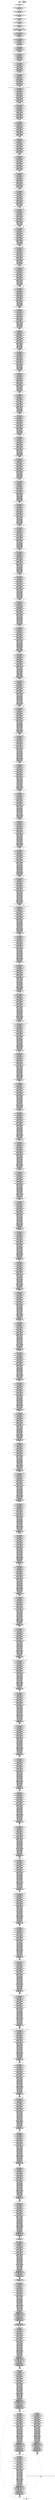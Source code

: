 digraph {
	"node0" [shape="rect",color="black",label=<import pandas as pd<BR/>{{<BR/>heap [[ #TOP# ]]<BR/>value [[ #TOP# ]]<BR/>}} -&gt; [skip]>];
	"node1" [shape="rect",color="gray",label=<scatterplot(sns, x=(&quot;Mes&quot;), y=(&quot;machine learning&quot;), hue=(&quot;categorical&quot;), data=(df), ax=([](axes, 1)))<BR/>{{<BR/>heap [[ df: [heap[s]:pp@'dataframes-tests/guide.py':2:31] ]]<BR/>value [[ format_dict: {'Mes'='{:%m-%Y}'}<BR/>heap[s]:pp@'dataframes-tests/guide.py':11:36: *read('temporal.csv'): [-&gt; access:[[0, 0]:[10, 10]:]]<BR/>access:[[0, 0]:[10, 10]:]: [-&gt; TO_DATETIME(['Mes'])]<BR/>TO_DATETIME(['Mes']): []<BR/>heap[s]:pp@'dataframes-tests/guide.py':13:8: *read('temporal.csv'): [-&gt; access:[[0, 0]:[10, 10]:]]<BR/>access:[[0, 0]:[10, 10]:]: [-&gt; TO_DATETIME(['Mes']), -&gt; assign_to:['Mes']]<BR/>assign_to:['Mes']: [-&gt; project:[[0, 0]:[5, 5]:]]<BR/>TO_DATETIME(['Mes']): [-A-&gt; assign_to:['Mes']]<BR/>project:[[0, 0]:[5, 5]:]: []<BR/>heap[s]:pp@'dataframes-tests/guide.py':15:8: *read('temporal.csv'): [-&gt; access:[[0, 0]:[10, 10]:]]<BR/>access:[[0, 0]:[10, 10]:]: [-&gt; TO_DATETIME(['Mes']), -&gt; assign_to:['Mes']]<BR/>assign_to:['Mes']: [-&gt; access:[[0, 0]:[5, 5]:]]<BR/>TO_DATETIME(['Mes']): [-A-&gt; assign_to:['Mes']]<BR/>access:[[0, 0]:[5, 5]:]: [-&gt; project:[[0, 0]:[5, 5]:]]<BR/>project:[[0, 0]:[5, 5]:]: []<BR/>heap[s]:pp@'dataframes-tests/guide.py':16:10: *read('temporal.csv'): [-&gt; access:[[0, 0]:[10, 10]:]]<BR/>access:[[0, 0]:[10, 10]:]: [-&gt; TO_DATETIME(['Mes']), -&gt; assign_to:['Mes']]<BR/>assign_to:['Mes']: [-&gt; access:[[0, 0]:[5, 5]:]]<BR/>TO_DATETIME(['Mes']): [-A-&gt; assign_to:['Mes']]<BR/>access:[[0, 0]:[5, 5]:]: [-&gt; access:[[0, 0]:[5, 5]:]]<BR/>access:[[0, 0]:[5, 5]:]: [-&gt; project:[[0, 0]:[10, 10]:]]<BR/>project:[[0, 0]:[10, 10]:]: []<BR/>heap[s]:pp@'dataframes-tests/guide.py':17:8: *read('temporal.csv'): [-&gt; access:[[0, 0]:[10, 10]:]]<BR/>access:[[0, 0]:[10, 10]:]: [-&gt; TO_DATETIME(['Mes']), -&gt; assign_to:['Mes']]<BR/>assign_to:['Mes']: [-&gt; access:[[0, 0]:[5, 5]:]]<BR/>TO_DATETIME(['Mes']): [-A-&gt; assign_to:['Mes']]<BR/>access:[[0, 0]:[5, 5]:]: [-&gt; access:[[0, 0]:[5, 5]:]]<BR/>access:[[0, 0]:[5, 5]:]: [-&gt; access:[[0, 0]:[10, 10]:]]<BR/>access:[[0, 0]:[10, 10]:]: [-&gt; project:[[0, 0]:[5, 5]:]]<BR/>project:[[0, 0]:[5, 5]:]: []<BR/>heap[s]:pp@'dataframes-tests/guide.py':18:10: *read('temporal.csv'): [-&gt; access:[[0, 0]:[10, 10]:]]<BR/>access:[[0, 0]:[10, 10]:]: [-&gt; TO_DATETIME(['Mes']), -&gt; assign_to:['Mes']]<BR/>assign_to:['Mes']: [-&gt; access:[[0, 0]:[5, 5]:]]<BR/>TO_DATETIME(['Mes']): [-A-&gt; assign_to:['Mes']]<BR/>access:[[0, 0]:[5, 5]:]: [-&gt; access:[[0, 0]:[5, 5]:]]<BR/>access:[[0, 0]:[5, 5]:]: [-&gt; access:[[0, 0]:[10, 10]:]]<BR/>access:[[0, 0]:[10, 10]:]: [-&gt; access:[[0, 0]:[5, 5]:]]<BR/>access:[[0, 0]:[5, 5]:]: [-&gt; project:[[0, 0]:[10, 10]:]]<BR/>project:[[0, 0]:[10, 10]:]: []<BR/>heap[s]:pp@'dataframes-tests/guide.py':2:31: *read('temporal.csv'): [-&gt; access:[[0, 0]:[10, 10]:]]<BR/>access:[[0, 0]:[10, 10]:]: [-&gt; TO_DATETIME(['Mes']), -&gt; assign_to:['Mes']]<BR/>assign_to:['Mes']: [-&gt; access:[[0, 0]:[5, 5]:]]<BR/>TO_DATETIME(['Mes']): [-A-&gt; assign_to:['Mes']]<BR/>access:[[0, 0]:[5, 5]:]: [-&gt; access:[[0, 0]:[5, 5]:]]<BR/>access:[[0, 0]:[5, 5]:]: [-&gt; access:[[0, 0]:[10, 10]:]]<BR/>access:[[0, 0]:[10, 10]:]: [-&gt; access:[[0, 0]:[5, 5]:]]<BR/>access:[[0, 0]:[5, 5]:]: [-&gt; access:[[0, 0]:[10, 10]:]]<BR/>access:[[0, 0]:[10, 10]:]: [-&gt; access:['Mes']]<BR/>access:['Mes']: [-&gt; access:['data science']]<BR/>access:['data science']: [-&gt; access:['Mes']]<BR/>access:['Mes']: [-&gt; access:['data science']]<BR/>access:['data science']: [-&gt; access:['Mes']]<BR/>access:['Mes']: [-&gt; access:['machine learning']]<BR/>access:['machine learning']: [-&gt; access:['Mes']]<BR/>access:['Mes']: [-&gt; access:['deep learning']]<BR/>access:['deep learning']: [-&gt; access:['Mes']]<BR/>access:['Mes']: [-&gt; access:['data science']]<BR/>access:['data science']: [-&gt; access:['Mes']]<BR/>access:['Mes']: [-&gt; access:['machine learning']]<BR/>access:['machine learning']: [-&gt; access:['Mes']]<BR/>access:['Mes']: [-&gt; access:['deep learning']]<BR/>access:['deep learning']: [-&gt; access:['data science']]<BR/>access:['data science']: [-&gt; access:['Mes']]<BR/>access:['Mes']: [-&gt; access:['data science']]<BR/>access:['data science']: [-&gt; access:['Mes']]<BR/>access:['Mes']: [-&gt; access:['machine learning']]<BR/>access:['machine learning']: [-&gt; access:['Mes']]<BR/>access:['Mes']: [-&gt; access:['deep learning']]<BR/>access:['deep learning']: [-&gt; access:['Mes']]<BR/>access:['Mes']: [-&gt; access:['data science']]<BR/>access:['data science']: [-&gt; access:['Mes']]<BR/>access:['Mes']: [-&gt; access:['data science']]<BR/>access:['data science']: [-&gt; access:['Mes']]<BR/>access:['Mes']: [-&gt; access:['data science']]<BR/>access:['data science']: [-&gt; access:['data science']]<BR/>access:['data science']: [-&gt; access:['machine learning']]<BR/>access:['machine learning']: [-&gt; access:['Mes']]<BR/>access:['Mes']: [-&gt; access:['machine learning']]<BR/>access:['machine learning']: [-&gt; access:['deep learning']]<BR/>access:['deep learning']: [-&gt; access:['Mes']]<BR/>access:['Mes']: [-&gt; access:['data science']]<BR/>access:['data science']: [-&gt; access:['Mes']]<BR/>access:['Mes']: [-&gt; access:['machine learning']]<BR/>access:['machine learning']: [-&gt; access:['Mes']]<BR/>access:['Mes']: [-&gt; access:['deep learning']]<BR/>access:['deep learning']: [-&gt; access:['Mes']]<BR/>access:['Mes']: [-&gt; access:['data science']]<BR/>access:['data science']: []<BR/>heap[s]:pp@'dataframes-tests/guide.py':35:5: _|_<BR/>heap[s]:pp@'dataframes-tests/guide.py':3:10: *read('temporal.csv'): [-&gt; project:[[0, 0]:[10, 10]:]]<BR/>project:[[0, 0]:[10, 10]:]: []<BR/>heap[s]:pp@'dataframes-tests/guide.py':54:54: #TOP#<BR/>heap[s]:pp@'dataframes-tests/guide.py':54:81: #TOP#<BR/>heap[s]:pp@'dataframes-tests/guide.py':64:5: _|_<BR/>heap[s]:pp@'dataframes-tests/guide.py':64:57: #TOP#<BR/>prof: #TOP#<BR/>[stack: #TOP#] ]]<BR/>}} -&gt; [open_call_ret_value@'dataframes-tests/guide.py':67:85]>];
	"node2" [shape="rect",color="gray",label=<circle(s1, [](df, 'Mes'), [](df, 'data science'), size=(10), color=('navy'), alpha=(0.5))<BR/>{{<BR/>heap [[ df: [heap[s]:pp@'dataframes-tests/guide.py':2:31] ]]<BR/>value [[ format_dict: {'Mes'='{:%m-%Y}'}<BR/>heap[s]:pp@'dataframes-tests/guide.py':11:36: *read('temporal.csv'): [-&gt; access:[[0, 0]:[10, 10]:]]<BR/>access:[[0, 0]:[10, 10]:]: [-&gt; TO_DATETIME(['Mes'])]<BR/>TO_DATETIME(['Mes']): []<BR/>heap[s]:pp@'dataframes-tests/guide.py':13:8: *read('temporal.csv'): [-&gt; access:[[0, 0]:[10, 10]:]]<BR/>access:[[0, 0]:[10, 10]:]: [-&gt; TO_DATETIME(['Mes']), -&gt; assign_to:['Mes']]<BR/>assign_to:['Mes']: [-&gt; project:[[0, 0]:[5, 5]:]]<BR/>TO_DATETIME(['Mes']): [-A-&gt; assign_to:['Mes']]<BR/>project:[[0, 0]:[5, 5]:]: []<BR/>heap[s]:pp@'dataframes-tests/guide.py':15:8: *read('temporal.csv'): [-&gt; access:[[0, 0]:[10, 10]:]]<BR/>access:[[0, 0]:[10, 10]:]: [-&gt; TO_DATETIME(['Mes']), -&gt; assign_to:['Mes']]<BR/>assign_to:['Mes']: [-&gt; access:[[0, 0]:[5, 5]:]]<BR/>TO_DATETIME(['Mes']): [-A-&gt; assign_to:['Mes']]<BR/>access:[[0, 0]:[5, 5]:]: [-&gt; project:[[0, 0]:[5, 5]:]]<BR/>project:[[0, 0]:[5, 5]:]: []<BR/>heap[s]:pp@'dataframes-tests/guide.py':16:10: *read('temporal.csv'): [-&gt; access:[[0, 0]:[10, 10]:]]<BR/>access:[[0, 0]:[10, 10]:]: [-&gt; TO_DATETIME(['Mes']), -&gt; assign_to:['Mes']]<BR/>assign_to:['Mes']: [-&gt; access:[[0, 0]:[5, 5]:]]<BR/>TO_DATETIME(['Mes']): [-A-&gt; assign_to:['Mes']]<BR/>access:[[0, 0]:[5, 5]:]: [-&gt; access:[[0, 0]:[5, 5]:]]<BR/>access:[[0, 0]:[5, 5]:]: [-&gt; project:[[0, 0]:[10, 10]:]]<BR/>project:[[0, 0]:[10, 10]:]: []<BR/>heap[s]:pp@'dataframes-tests/guide.py':17:8: *read('temporal.csv'): [-&gt; access:[[0, 0]:[10, 10]:]]<BR/>access:[[0, 0]:[10, 10]:]: [-&gt; TO_DATETIME(['Mes']), -&gt; assign_to:['Mes']]<BR/>assign_to:['Mes']: [-&gt; access:[[0, 0]:[5, 5]:]]<BR/>TO_DATETIME(['Mes']): [-A-&gt; assign_to:['Mes']]<BR/>access:[[0, 0]:[5, 5]:]: [-&gt; access:[[0, 0]:[5, 5]:]]<BR/>access:[[0, 0]:[5, 5]:]: [-&gt; access:[[0, 0]:[10, 10]:]]<BR/>access:[[0, 0]:[10, 10]:]: [-&gt; project:[[0, 0]:[5, 5]:]]<BR/>project:[[0, 0]:[5, 5]:]: []<BR/>heap[s]:pp@'dataframes-tests/guide.py':18:10: *read('temporal.csv'): [-&gt; access:[[0, 0]:[10, 10]:]]<BR/>access:[[0, 0]:[10, 10]:]: [-&gt; TO_DATETIME(['Mes']), -&gt; assign_to:['Mes']]<BR/>assign_to:['Mes']: [-&gt; access:[[0, 0]:[5, 5]:]]<BR/>TO_DATETIME(['Mes']): [-A-&gt; assign_to:['Mes']]<BR/>access:[[0, 0]:[5, 5]:]: [-&gt; access:[[0, 0]:[5, 5]:]]<BR/>access:[[0, 0]:[5, 5]:]: [-&gt; access:[[0, 0]:[10, 10]:]]<BR/>access:[[0, 0]:[10, 10]:]: [-&gt; access:[[0, 0]:[5, 5]:]]<BR/>access:[[0, 0]:[5, 5]:]: [-&gt; project:[[0, 0]:[10, 10]:]]<BR/>project:[[0, 0]:[10, 10]:]: []<BR/>heap[s]:pp@'dataframes-tests/guide.py':2:31: *read('temporal.csv'): [-&gt; access:[[0, 0]:[10, 10]:]]<BR/>access:[[0, 0]:[10, 10]:]: [-&gt; TO_DATETIME(['Mes']), -&gt; assign_to:['Mes']]<BR/>assign_to:['Mes']: [-&gt; access:[[0, 0]:[5, 5]:]]<BR/>TO_DATETIME(['Mes']): [-A-&gt; assign_to:['Mes']]<BR/>access:[[0, 0]:[5, 5]:]: [-&gt; access:[[0, 0]:[5, 5]:]]<BR/>access:[[0, 0]:[5, 5]:]: [-&gt; access:[[0, 0]:[10, 10]:]]<BR/>access:[[0, 0]:[10, 10]:]: [-&gt; access:[[0, 0]:[5, 5]:]]<BR/>access:[[0, 0]:[5, 5]:]: [-&gt; access:[[0, 0]:[10, 10]:]]<BR/>access:[[0, 0]:[10, 10]:]: [-&gt; access:['Mes']]<BR/>access:['Mes']: [-&gt; access:['data science']]<BR/>access:['data science']: [-&gt; access:['Mes']]<BR/>access:['Mes']: [-&gt; access:['data science']]<BR/>access:['data science']: [-&gt; access:['Mes']]<BR/>access:['Mes']: [-&gt; access:['machine learning']]<BR/>access:['machine learning']: [-&gt; access:['Mes']]<BR/>access:['Mes']: [-&gt; access:['deep learning']]<BR/>access:['deep learning']: [-&gt; access:['Mes']]<BR/>access:['Mes']: [-&gt; access:['data science']]<BR/>access:['data science']: [-&gt; access:['Mes']]<BR/>access:['Mes']: [-&gt; access:['machine learning']]<BR/>access:['machine learning']: [-&gt; access:['Mes']]<BR/>access:['Mes']: [-&gt; access:['deep learning']]<BR/>access:['deep learning']: [-&gt; access:['data science']]<BR/>access:['data science']: [-&gt; access:['Mes']]<BR/>access:['Mes']: [-&gt; access:['data science']]<BR/>access:['data science']: [-&gt; access:['Mes']]<BR/>access:['Mes']: [-&gt; access:['machine learning']]<BR/>access:['machine learning']: [-&gt; access:['Mes']]<BR/>access:['Mes']: [-&gt; access:['deep learning']]<BR/>access:['deep learning']: [-&gt; access:['Mes']]<BR/>access:['Mes']: [-&gt; access:['data science']]<BR/>access:['data science']: [-&gt; access:['Mes']]<BR/>access:['Mes']: [-&gt; access:['data science']]<BR/>access:['data science']: [-&gt; access:['Mes']]<BR/>access:['Mes']: [-&gt; access:['data science']]<BR/>access:['data science']: [-&gt; access:['data science']]<BR/>access:['data science']: [-&gt; access:['machine learning']]<BR/>access:['machine learning']: [-&gt; access:['Mes']]<BR/>access:['Mes']: [-&gt; access:['machine learning']]<BR/>access:['machine learning']: [-&gt; access:['deep learning']]<BR/>access:['deep learning']: [-&gt; access:['Mes']]<BR/>access:['Mes']: [-&gt; access:['data science']]<BR/>access:['data science']: [-&gt; access:['Mes']]<BR/>access:['Mes']: [-&gt; access:['machine learning']]<BR/>access:['machine learning']: [-&gt; access:['Mes']]<BR/>access:['Mes']: [-&gt; access:['deep learning']]<BR/>access:['deep learning']: [-&gt; access:['Mes']]<BR/>access:['Mes']: [-&gt; access:['data science']]<BR/>access:['data science']: [-&gt; access:['Mes']]<BR/>access:['Mes']: [-&gt; access:['data science']]<BR/>access:['data science']: [-&gt; access:['Mes']]<BR/>access:['Mes']: [-&gt; access:['data science']]<BR/>access:['data science']: []<BR/>heap[s]:pp@'dataframes-tests/guide.py':35:5: _|_<BR/>heap[s]:pp@'dataframes-tests/guide.py':3:10: *read('temporal.csv'): [-&gt; project:[[0, 0]:[10, 10]:]]<BR/>project:[[0, 0]:[10, 10]:]: []<BR/>heap[s]:pp@'dataframes-tests/guide.py':54:54: #TOP#<BR/>heap[s]:pp@'dataframes-tests/guide.py':54:81: #TOP#<BR/>heap[s]:pp@'dataframes-tests/guide.py':64:5: _|_<BR/>heap[s]:pp@'dataframes-tests/guide.py':64:57: #TOP#<BR/>p: #TOP#<BR/>prof: #TOP#<BR/>s1: #TOP#<BR/>[stack: #TOP#] ]]<BR/>}} -&gt; [open_call_ret_value@'dataframes-tests/guide.py':76:73]>];
	"node3" [shape="rect",color="gray",label=<hist(plt, [](df, 'deep learning'), bins=(15))<BR/>{{<BR/>heap [[ df: [heap[s]:pp@'dataframes-tests/guide.py':2:31] ]]<BR/>value [[ format_dict: {'Mes'='{:%m-%Y}'}<BR/>heap[s]:pp@'dataframes-tests/guide.py':11:36: *read('temporal.csv'): [-&gt; access:[[0, 0]:[10, 10]:]]<BR/>access:[[0, 0]:[10, 10]:]: [-&gt; TO_DATETIME(['Mes'])]<BR/>TO_DATETIME(['Mes']): []<BR/>heap[s]:pp@'dataframes-tests/guide.py':13:8: *read('temporal.csv'): [-&gt; access:[[0, 0]:[10, 10]:]]<BR/>access:[[0, 0]:[10, 10]:]: [-&gt; TO_DATETIME(['Mes']), -&gt; assign_to:['Mes']]<BR/>assign_to:['Mes']: [-&gt; project:[[0, 0]:[5, 5]:]]<BR/>TO_DATETIME(['Mes']): [-A-&gt; assign_to:['Mes']]<BR/>project:[[0, 0]:[5, 5]:]: []<BR/>heap[s]:pp@'dataframes-tests/guide.py':15:8: *read('temporal.csv'): [-&gt; access:[[0, 0]:[10, 10]:]]<BR/>access:[[0, 0]:[10, 10]:]: [-&gt; TO_DATETIME(['Mes']), -&gt; assign_to:['Mes']]<BR/>assign_to:['Mes']: [-&gt; access:[[0, 0]:[5, 5]:]]<BR/>TO_DATETIME(['Mes']): [-A-&gt; assign_to:['Mes']]<BR/>access:[[0, 0]:[5, 5]:]: [-&gt; project:[[0, 0]:[5, 5]:]]<BR/>project:[[0, 0]:[5, 5]:]: []<BR/>heap[s]:pp@'dataframes-tests/guide.py':16:10: *read('temporal.csv'): [-&gt; access:[[0, 0]:[10, 10]:]]<BR/>access:[[0, 0]:[10, 10]:]: [-&gt; TO_DATETIME(['Mes']), -&gt; assign_to:['Mes']]<BR/>assign_to:['Mes']: [-&gt; access:[[0, 0]:[5, 5]:]]<BR/>TO_DATETIME(['Mes']): [-A-&gt; assign_to:['Mes']]<BR/>access:[[0, 0]:[5, 5]:]: [-&gt; access:[[0, 0]:[5, 5]:]]<BR/>access:[[0, 0]:[5, 5]:]: [-&gt; project:[[0, 0]:[10, 10]:]]<BR/>project:[[0, 0]:[10, 10]:]: []<BR/>heap[s]:pp@'dataframes-tests/guide.py':17:8: *read('temporal.csv'): [-&gt; access:[[0, 0]:[10, 10]:]]<BR/>access:[[0, 0]:[10, 10]:]: [-&gt; TO_DATETIME(['Mes']), -&gt; assign_to:['Mes']]<BR/>assign_to:['Mes']: [-&gt; access:[[0, 0]:[5, 5]:]]<BR/>TO_DATETIME(['Mes']): [-A-&gt; assign_to:['Mes']]<BR/>access:[[0, 0]:[5, 5]:]: [-&gt; access:[[0, 0]:[5, 5]:]]<BR/>access:[[0, 0]:[5, 5]:]: [-&gt; access:[[0, 0]:[10, 10]:]]<BR/>access:[[0, 0]:[10, 10]:]: [-&gt; project:[[0, 0]:[5, 5]:]]<BR/>project:[[0, 0]:[5, 5]:]: []<BR/>heap[s]:pp@'dataframes-tests/guide.py':18:10: *read('temporal.csv'): [-&gt; access:[[0, 0]:[10, 10]:]]<BR/>access:[[0, 0]:[10, 10]:]: [-&gt; TO_DATETIME(['Mes']), -&gt; assign_to:['Mes']]<BR/>assign_to:['Mes']: [-&gt; access:[[0, 0]:[5, 5]:]]<BR/>TO_DATETIME(['Mes']): [-A-&gt; assign_to:['Mes']]<BR/>access:[[0, 0]:[5, 5]:]: [-&gt; access:[[0, 0]:[5, 5]:]]<BR/>access:[[0, 0]:[5, 5]:]: [-&gt; access:[[0, 0]:[10, 10]:]]<BR/>access:[[0, 0]:[10, 10]:]: [-&gt; access:[[0, 0]:[5, 5]:]]<BR/>access:[[0, 0]:[5, 5]:]: [-&gt; project:[[0, 0]:[10, 10]:]]<BR/>project:[[0, 0]:[10, 10]:]: []<BR/>heap[s]:pp@'dataframes-tests/guide.py':2:31: *read('temporal.csv'): [-&gt; access:[[0, 0]:[10, 10]:]]<BR/>access:[[0, 0]:[10, 10]:]: [-&gt; TO_DATETIME(['Mes']), -&gt; assign_to:['Mes']]<BR/>assign_to:['Mes']: [-&gt; access:[[0, 0]:[5, 5]:]]<BR/>TO_DATETIME(['Mes']): [-A-&gt; assign_to:['Mes']]<BR/>access:[[0, 0]:[5, 5]:]: [-&gt; access:[[0, 0]:[5, 5]:]]<BR/>access:[[0, 0]:[5, 5]:]: [-&gt; access:[[0, 0]:[10, 10]:]]<BR/>access:[[0, 0]:[10, 10]:]: [-&gt; access:[[0, 0]:[5, 5]:]]<BR/>access:[[0, 0]:[5, 5]:]: [-&gt; access:[[0, 0]:[10, 10]:]]<BR/>access:[[0, 0]:[10, 10]:]: [-&gt; access:['Mes']]<BR/>access:['Mes']: [-&gt; access:['data science']]<BR/>access:['data science']: [-&gt; access:['Mes']]<BR/>access:['Mes']: [-&gt; access:['data science']]<BR/>access:['data science']: [-&gt; access:['Mes']]<BR/>access:['Mes']: [-&gt; access:['machine learning']]<BR/>access:['machine learning']: [-&gt; access:['Mes']]<BR/>access:['Mes']: [-&gt; access:['deep learning']]<BR/>access:['deep learning']: [-&gt; access:['Mes']]<BR/>access:['Mes']: [-&gt; access:['data science']]<BR/>access:['data science']: [-&gt; access:['Mes']]<BR/>access:['Mes']: [-&gt; access:['machine learning']]<BR/>access:['machine learning']: [-&gt; access:['Mes']]<BR/>access:['Mes']: [-&gt; access:['deep learning']]<BR/>access:['deep learning']: [-&gt; access:['data science']]<BR/>access:['data science']: [-&gt; access:['Mes']]<BR/>access:['Mes']: [-&gt; access:['data science']]<BR/>access:['data science']: [-&gt; access:['Mes']]<BR/>access:['Mes']: [-&gt; access:['machine learning']]<BR/>access:['machine learning']: [-&gt; access:['Mes']]<BR/>access:['Mes']: [-&gt; access:['deep learning']]<BR/>access:['deep learning']: [-&gt; access:['Mes']]<BR/>access:['Mes']: [-&gt; access:['data science']]<BR/>access:['data science']: [-&gt; access:['Mes']]<BR/>access:['Mes']: [-&gt; access:['data science']]<BR/>access:['data science']: [-&gt; access:['Mes']]<BR/>access:['Mes']: [-&gt; access:['data science']]<BR/>access:['data science']: [-&gt; access:['data science']]<BR/>access:['data science']: [-&gt; access:['machine learning']]<BR/>access:['machine learning']: [-&gt; access:['Mes']]<BR/>access:['Mes']: [-&gt; access:['machine learning']]<BR/>access:['machine learning']: [-&gt; access:['deep learning']]<BR/>access:['deep learning']: []<BR/>heap[s]:pp@'dataframes-tests/guide.py':35:5: _|_<BR/>heap[s]:pp@'dataframes-tests/guide.py':3:10: *read('temporal.csv'): [-&gt; project:[[0, 0]:[10, 10]:]]<BR/>project:[[0, 0]:[10, 10]:]: []<BR/>prof: #TOP#<BR/>[stack: #TOP#] ]]<BR/>}} -&gt; [open_call_ret_value@'dataframes-tests/guide.py':45:37]>];
	"node4" [shape="rect",color="gray",label=<prof = ProfileReport(df)<BR/>{{<BR/>heap [[ df: [heap[s]:pp@'dataframes-tests/guide.py':2:31] ]]<BR/>value [[ format_dict: {'Mes'='{:%m-%Y}'}<BR/>heap[s]:pp@'dataframes-tests/guide.py':11:36: *read('temporal.csv'): [-&gt; access:[[0, 0]:[10, 10]:]]<BR/>access:[[0, 0]:[10, 10]:]: [-&gt; TO_DATETIME(['Mes'])]<BR/>TO_DATETIME(['Mes']): []<BR/>heap[s]:pp@'dataframes-tests/guide.py':13:8: *read('temporal.csv'): [-&gt; access:[[0, 0]:[10, 10]:]]<BR/>access:[[0, 0]:[10, 10]:]: [-&gt; TO_DATETIME(['Mes']), -&gt; assign_to:['Mes']]<BR/>assign_to:['Mes']: [-&gt; project:[[0, 0]:[5, 5]:]]<BR/>TO_DATETIME(['Mes']): [-A-&gt; assign_to:['Mes']]<BR/>project:[[0, 0]:[5, 5]:]: []<BR/>heap[s]:pp@'dataframes-tests/guide.py':15:8: *read('temporal.csv'): [-&gt; access:[[0, 0]:[10, 10]:]]<BR/>access:[[0, 0]:[10, 10]:]: [-&gt; TO_DATETIME(['Mes']), -&gt; assign_to:['Mes']]<BR/>assign_to:['Mes']: [-&gt; access:[[0, 0]:[5, 5]:]]<BR/>TO_DATETIME(['Mes']): [-A-&gt; assign_to:['Mes']]<BR/>access:[[0, 0]:[5, 5]:]: [-&gt; project:[[0, 0]:[5, 5]:]]<BR/>project:[[0, 0]:[5, 5]:]: []<BR/>heap[s]:pp@'dataframes-tests/guide.py':16:10: *read('temporal.csv'): [-&gt; access:[[0, 0]:[10, 10]:]]<BR/>access:[[0, 0]:[10, 10]:]: [-&gt; TO_DATETIME(['Mes']), -&gt; assign_to:['Mes']]<BR/>assign_to:['Mes']: [-&gt; access:[[0, 0]:[5, 5]:]]<BR/>TO_DATETIME(['Mes']): [-A-&gt; assign_to:['Mes']]<BR/>access:[[0, 0]:[5, 5]:]: [-&gt; access:[[0, 0]:[5, 5]:]]<BR/>access:[[0, 0]:[5, 5]:]: [-&gt; project:[[0, 0]:[10, 10]:]]<BR/>project:[[0, 0]:[10, 10]:]: []<BR/>heap[s]:pp@'dataframes-tests/guide.py':17:8: *read('temporal.csv'): [-&gt; access:[[0, 0]:[10, 10]:]]<BR/>access:[[0, 0]:[10, 10]:]: [-&gt; TO_DATETIME(['Mes']), -&gt; assign_to:['Mes']]<BR/>assign_to:['Mes']: [-&gt; access:[[0, 0]:[5, 5]:]]<BR/>TO_DATETIME(['Mes']): [-A-&gt; assign_to:['Mes']]<BR/>access:[[0, 0]:[5, 5]:]: [-&gt; access:[[0, 0]:[5, 5]:]]<BR/>access:[[0, 0]:[5, 5]:]: [-&gt; access:[[0, 0]:[10, 10]:]]<BR/>access:[[0, 0]:[10, 10]:]: [-&gt; project:[[0, 0]:[5, 5]:]]<BR/>project:[[0, 0]:[5, 5]:]: []<BR/>heap[s]:pp@'dataframes-tests/guide.py':18:10: *read('temporal.csv'): [-&gt; access:[[0, 0]:[10, 10]:]]<BR/>access:[[0, 0]:[10, 10]:]: [-&gt; TO_DATETIME(['Mes']), -&gt; assign_to:['Mes']]<BR/>assign_to:['Mes']: [-&gt; access:[[0, 0]:[5, 5]:]]<BR/>TO_DATETIME(['Mes']): [-A-&gt; assign_to:['Mes']]<BR/>access:[[0, 0]:[5, 5]:]: [-&gt; access:[[0, 0]:[5, 5]:]]<BR/>access:[[0, 0]:[5, 5]:]: [-&gt; access:[[0, 0]:[10, 10]:]]<BR/>access:[[0, 0]:[10, 10]:]: [-&gt; access:[[0, 0]:[5, 5]:]]<BR/>access:[[0, 0]:[5, 5]:]: [-&gt; project:[[0, 0]:[10, 10]:]]<BR/>project:[[0, 0]:[10, 10]:]: []<BR/>heap[s]:pp@'dataframes-tests/guide.py':2:31: *read('temporal.csv'): [-&gt; access:[[0, 0]:[10, 10]:]]<BR/>access:[[0, 0]:[10, 10]:]: [-&gt; TO_DATETIME(['Mes']), -&gt; assign_to:['Mes']]<BR/>assign_to:['Mes']: [-&gt; access:[[0, 0]:[5, 5]:]]<BR/>TO_DATETIME(['Mes']): [-A-&gt; assign_to:['Mes']]<BR/>access:[[0, 0]:[5, 5]:]: [-&gt; access:[[0, 0]:[5, 5]:]]<BR/>access:[[0, 0]:[5, 5]:]: [-&gt; access:[[0, 0]:[10, 10]:]]<BR/>access:[[0, 0]:[10, 10]:]: [-&gt; access:[[0, 0]:[5, 5]:]]<BR/>access:[[0, 0]:[5, 5]:]: [-&gt; access:[[0, 0]:[10, 10]:]]<BR/>access:[[0, 0]:[10, 10]:]: []<BR/>heap[s]:pp@'dataframes-tests/guide.py':3:10: *read('temporal.csv'): [-&gt; project:[[0, 0]:[10, 10]:]]<BR/>project:[[0, 0]:[10, 10]:]: []<BR/>prof: #TOP#<BR/>[stack: #TOP#] ]]<BR/>}} -&gt; [prof]>];
	"node5" [shape="rect",color="gray",label=<format_dict = dict('Mes', '{:%m-%Y}')<BR/>{{<BR/>heap [[ df: [heap[s]:pp@'dataframes-tests/guide.py':2:31] ]]<BR/>value [[ format_dict: {'Mes'='{:%m-%Y}'}<BR/>heap[s]:pp@'dataframes-tests/guide.py':11:36: *read('temporal.csv'): [-&gt; access:[[0, 0]:[10, 10]:]]<BR/>access:[[0, 0]:[10, 10]:]: [-&gt; TO_DATETIME(['Mes'])]<BR/>TO_DATETIME(['Mes']): []<BR/>heap[s]:pp@'dataframes-tests/guide.py':13:8: *read('temporal.csv'): [-&gt; access:[[0, 0]:[10, 10]:]]<BR/>access:[[0, 0]:[10, 10]:]: [-&gt; TO_DATETIME(['Mes']), -&gt; assign_to:['Mes']]<BR/>assign_to:['Mes']: [-&gt; project:[[0, 0]:[5, 5]:]]<BR/>TO_DATETIME(['Mes']): [-A-&gt; assign_to:['Mes']]<BR/>project:[[0, 0]:[5, 5]:]: []<BR/>heap[s]:pp@'dataframes-tests/guide.py':2:31: *read('temporal.csv'): [-&gt; access:[[0, 0]:[10, 10]:]]<BR/>access:[[0, 0]:[10, 10]:]: [-&gt; TO_DATETIME(['Mes']), -&gt; assign_to:['Mes']]<BR/>assign_to:['Mes']: [-&gt; access:[[0, 0]:[5, 5]:]]<BR/>TO_DATETIME(['Mes']): [-A-&gt; assign_to:['Mes']]<BR/>access:[[0, 0]:[5, 5]:]: []<BR/>heap[s]:pp@'dataframes-tests/guide.py':3:10: *read('temporal.csv'): [-&gt; project:[[0, 0]:[10, 10]:]]<BR/>project:[[0, 0]:[10, 10]:]: []<BR/>[stack: {'Mes'='{:%m-%Y}'}] ]]<BR/>}} -&gt; [format_dict]>];
	"node6" [shape="rect",color="black",peripheries="2",label=<ret<BR/>{{<BR/>heap [[ df: [heap[s]:pp@'dataframes-tests/guide.py':2:31]<BR/>df2: [heap[s]:pp@'dataframes-tests/guide.py':91:28] ]]<BR/>value [[ __counter_location101: 0<BR/>format_dict: {'Mes'='{:%m-%Y}'}<BR/>heap[s]:pp@'dataframes-tests/guide.py':11:36: *read('temporal.csv'): [-&gt; access:[[0, 0]:[10, 10]:]]<BR/>access:[[0, 0]:[10, 10]:]: [-&gt; TO_DATETIME(['Mes'])]<BR/>TO_DATETIME(['Mes']): []<BR/>heap[s]:pp@'dataframes-tests/guide.py':13:8: *read('temporal.csv'): [-&gt; access:[[0, 0]:[10, 10]:]]<BR/>access:[[0, 0]:[10, 10]:]: [-&gt; TO_DATETIME(['Mes']), -&gt; assign_to:['Mes']]<BR/>assign_to:['Mes']: [-&gt; project:[[0, 0]:[5, 5]:]]<BR/>TO_DATETIME(['Mes']): [-A-&gt; assign_to:['Mes']]<BR/>project:[[0, 0]:[5, 5]:]: []<BR/>heap[s]:pp@'dataframes-tests/guide.py':15:8: *read('temporal.csv'): [-&gt; access:[[0, 0]:[10, 10]:]]<BR/>access:[[0, 0]:[10, 10]:]: [-&gt; TO_DATETIME(['Mes']), -&gt; assign_to:['Mes']]<BR/>assign_to:['Mes']: [-&gt; access:[[0, 0]:[5, 5]:]]<BR/>TO_DATETIME(['Mes']): [-A-&gt; assign_to:['Mes']]<BR/>access:[[0, 0]:[5, 5]:]: [-&gt; project:[[0, 0]:[5, 5]:]]<BR/>project:[[0, 0]:[5, 5]:]: []<BR/>heap[s]:pp@'dataframes-tests/guide.py':16:10: *read('temporal.csv'): [-&gt; access:[[0, 0]:[10, 10]:]]<BR/>access:[[0, 0]:[10, 10]:]: [-&gt; TO_DATETIME(['Mes']), -&gt; assign_to:['Mes']]<BR/>assign_to:['Mes']: [-&gt; access:[[0, 0]:[5, 5]:]]<BR/>TO_DATETIME(['Mes']): [-A-&gt; assign_to:['Mes']]<BR/>access:[[0, 0]:[5, 5]:]: [-&gt; access:[[0, 0]:[5, 5]:]]<BR/>access:[[0, 0]:[5, 5]:]: [-&gt; project:[[0, 0]:[10, 10]:]]<BR/>project:[[0, 0]:[10, 10]:]: []<BR/>heap[s]:pp@'dataframes-tests/guide.py':17:8: *read('temporal.csv'): [-&gt; access:[[0, 0]:[10, 10]:]]<BR/>access:[[0, 0]:[10, 10]:]: [-&gt; TO_DATETIME(['Mes']), -&gt; assign_to:['Mes']]<BR/>assign_to:['Mes']: [-&gt; access:[[0, 0]:[5, 5]:]]<BR/>TO_DATETIME(['Mes']): [-A-&gt; assign_to:['Mes']]<BR/>access:[[0, 0]:[5, 5]:]: [-&gt; access:[[0, 0]:[5, 5]:]]<BR/>access:[[0, 0]:[5, 5]:]: [-&gt; access:[[0, 0]:[10, 10]:]]<BR/>access:[[0, 0]:[10, 10]:]: [-&gt; project:[[0, 0]:[5, 5]:]]<BR/>project:[[0, 0]:[5, 5]:]: []<BR/>heap[s]:pp@'dataframes-tests/guide.py':18:10: *read('temporal.csv'): [-&gt; access:[[0, 0]:[10, 10]:]]<BR/>access:[[0, 0]:[10, 10]:]: [-&gt; TO_DATETIME(['Mes']), -&gt; assign_to:['Mes']]<BR/>assign_to:['Mes']: [-&gt; access:[[0, 0]:[5, 5]:]]<BR/>TO_DATETIME(['Mes']): [-A-&gt; assign_to:['Mes']]<BR/>access:[[0, 0]:[5, 5]:]: [-&gt; access:[[0, 0]:[5, 5]:]]<BR/>access:[[0, 0]:[5, 5]:]: [-&gt; access:[[0, 0]:[10, 10]:]]<BR/>access:[[0, 0]:[10, 10]:]: [-&gt; access:[[0, 0]:[5, 5]:]]<BR/>access:[[0, 0]:[5, 5]:]: [-&gt; project:[[0, 0]:[10, 10]:]]<BR/>project:[[0, 0]:[10, 10]:]: []<BR/>heap[s]:pp@'dataframes-tests/guide.py':2:31: *read('temporal.csv'): [-&gt; access:[[0, 0]:[10, 10]:]]<BR/>access:[[0, 0]:[10, 10]:]: [-&gt; TO_DATETIME(['Mes']), -&gt; assign_to:['Mes']]<BR/>assign_to:['Mes']: [-&gt; access:[[0, 0]:[5, 5]:]]<BR/>TO_DATETIME(['Mes']): [-A-&gt; assign_to:['Mes']]<BR/>access:[[0, 0]:[5, 5]:]: [-&gt; access:[[0, 0]:[5, 5]:]]<BR/>access:[[0, 0]:[5, 5]:]: [-&gt; access:[[0, 0]:[10, 10]:]]<BR/>access:[[0, 0]:[10, 10]:]: [-&gt; access:[[0, 0]:[5, 5]:]]<BR/>access:[[0, 0]:[5, 5]:]: [-&gt; access:[[0, 0]:[10, 10]:]]<BR/>access:[[0, 0]:[10, 10]:]: [-&gt; access:['Mes']]<BR/>access:['Mes']: [-&gt; access:['data science']]<BR/>access:['data science']: [-&gt; access:['Mes']]<BR/>access:['Mes']: [-&gt; access:['data science']]<BR/>access:['data science']: [-&gt; access:['Mes']]<BR/>access:['Mes']: [-&gt; access:['machine learning']]<BR/>access:['machine learning']: [-&gt; access:['Mes']]<BR/>access:['Mes']: [-&gt; access:['deep learning']]<BR/>access:['deep learning']: [-&gt; access:['Mes']]<BR/>access:['Mes']: [-&gt; access:['data science']]<BR/>access:['data science']: [-&gt; access:['Mes']]<BR/>access:['Mes']: [-&gt; access:['machine learning']]<BR/>access:['machine learning']: [-&gt; access:['Mes']]<BR/>access:['Mes']: [-&gt; access:['deep learning']]<BR/>access:['deep learning']: [-&gt; access:['data science']]<BR/>access:['data science']: [-&gt; access:['Mes']]<BR/>access:['Mes']: [-&gt; access:['data science']]<BR/>access:['data science']: [-&gt; access:['Mes']]<BR/>access:['Mes']: [-&gt; access:['machine learning']]<BR/>access:['machine learning']: [-&gt; access:['Mes']]<BR/>access:['Mes']: [-&gt; access:['deep learning']]<BR/>access:['deep learning']: [-&gt; access:['Mes']]<BR/>access:['Mes']: [-&gt; access:['data science']]<BR/>access:['data science']: [-&gt; access:['Mes']]<BR/>access:['Mes']: [-&gt; access:['data science']]<BR/>access:['data science']: [-&gt; access:['Mes']]<BR/>access:['Mes']: [-&gt; access:['data science']]<BR/>access:['data science']: [-&gt; access:['data science']]<BR/>access:['data science']: [-&gt; access:['machine learning']]<BR/>access:['machine learning']: [-&gt; access:['Mes']]<BR/>access:['Mes']: [-&gt; access:['machine learning']]<BR/>access:['machine learning']: [-&gt; access:['deep learning']]<BR/>access:['deep learning']: [-&gt; access:['Mes']]<BR/>access:['Mes']: [-&gt; access:['data science']]<BR/>access:['data science']: [-&gt; access:['Mes']]<BR/>access:['Mes']: [-&gt; access:['machine learning']]<BR/>access:['machine learning']: [-&gt; access:['Mes']]<BR/>access:['Mes']: [-&gt; access:['deep learning']]<BR/>access:['deep learning']: [-&gt; access:['Mes']]<BR/>access:['Mes']: [-&gt; access:['data science']]<BR/>access:['data science']: [-&gt; access:['Mes']]<BR/>access:['Mes']: [-&gt; access:['data science']]<BR/>access:['data science']: [-&gt; access:['Mes']]<BR/>access:['Mes']: [-&gt; access:['data science']]<BR/>access:['data science']: [-&gt; access:['Mes']]<BR/>access:['Mes']: [-&gt; access:['machine learning']]<BR/>access:['machine learning']: [-&gt; access:['Mes']]<BR/>access:['Mes']: [-&gt; access:['deep learning']]<BR/>access:['deep learning']: []<BR/>heap[s]:pp@'dataframes-tests/guide.py':35:5: _|_<BR/>heap[s]:pp@'dataframes-tests/guide.py':3:10: *read('temporal.csv'): [-&gt; project:[[0, 0]:[10, 10]:]]<BR/>project:[[0, 0]:[10, 10]:]: []<BR/>heap[s]:pp@'dataframes-tests/guide.py':54:54: #TOP#<BR/>heap[s]:pp@'dataframes-tests/guide.py':54:81: #TOP#<BR/>heap[s]:pp@'dataframes-tests/guide.py':64:5: _|_<BR/>heap[s]:pp@'dataframes-tests/guide.py':64:57: #TOP#<BR/>heap[s]:pp@'dataframes-tests/guide.py':91:28: *read('mapa.csv'): [-&gt; filter_null(ROWS)]<BR/>filter_null(ROWS): [-&gt; TO_GEOCODE(['Pa&iacute;s']), -&gt; assign_to:['geometry']]<BR/>TO_GEOCODE(['Pa&iacute;s']): [-&gt; project:['geometry']]<BR/>assign_to:['geometry']: [-&gt; LAMBDA(['geometry'], lambda [l] : l::y), -&gt; assign_to:['Latitude']]<BR/>project:['geometry']: [-A-&gt; assign_to:['geometry']]<BR/>assign_to:['Latitude']: [-&gt; LAMBDA(['geometry'], lambda [l] : l::x), -&gt; assign_to:['Longitude']]<BR/>LAMBDA(['geometry'], lambda [l] : l::y): [-A-&gt; assign_to:['Latitude']]<BR/>assign_to:['Longitude']: []<BR/>LAMBDA(['geometry'], lambda [l] : l::x): [-A-&gt; assign_to:['Longitude']]<BR/>heap[s]:pp@'dataframes-tests/guide.py':93:59: *read('mapa.csv'): [-&gt; filter_null(ROWS)]<BR/>filter_null(ROWS): [-&gt; TO_GEOCODE(['Pa&iacute;s'])]<BR/>TO_GEOCODE(['Pa&iacute;s']): [-&gt; access:['geometry']]<BR/>access:['geometry']: []<BR/>heap[s]:pp@'dataframes-tests/guide.py':94:53: *read('mapa.csv'): [-&gt; filter_null(ROWS)]<BR/>filter_null(ROWS): [-&gt; TO_GEOCODE(['Pa&iacute;s']), -&gt; assign_to:['geometry']]<BR/>TO_GEOCODE(['Pa&iacute;s']): [-&gt; project:['geometry']]<BR/>assign_to:['geometry']: [-&gt; LAMBDA(['geometry'], lambda [l] : l::y)]<BR/>project:['geometry']: [-A-&gt; assign_to:['geometry']]<BR/>LAMBDA(['geometry'], lambda [l] : l::y): []<BR/>heap[s]:pp@'dataframes-tests/guide.py':95:54: *read('mapa.csv'): [-&gt; filter_null(ROWS)]<BR/>filter_null(ROWS): [-&gt; TO_GEOCODE(['Pa&iacute;s']), -&gt; assign_to:['geometry']]<BR/>TO_GEOCODE(['Pa&iacute;s']): [-&gt; project:['geometry']]<BR/>assign_to:['geometry']: [-&gt; LAMBDA(['geometry'], lambda [l] : l::y), -&gt; assign_to:['Latitude']]<BR/>project:['geometry']: [-A-&gt; assign_to:['geometry']]<BR/>assign_to:['Latitude']: [-&gt; LAMBDA(['geometry'], lambda [l] : l::x)]<BR/>LAMBDA(['geometry'], lambda [l] : l::y): [-A-&gt; assign_to:['Latitude']]<BR/>LAMBDA(['geometry'], lambda [l] : l::x): []<BR/>m1: #TOP#<BR/>m2: #TOP#<BR/>p: #TOP#<BR/>prof: #TOP#<BR/>s1: #TOP#<BR/>s2: #TOP#<BR/>s3: #TOP#<BR/>[stack: _|_] ]]<BR/>}} -&gt; [skip]>];
	"node7" [shape="rect",color="gray",label=<xlabel(plt, 'Date')<BR/>{{<BR/>heap [[ df: [heap[s]:pp@'dataframes-tests/guide.py':2:31] ]]<BR/>value [[ format_dict: {'Mes'='{:%m-%Y}'}<BR/>heap[s]:pp@'dataframes-tests/guide.py':11:36: *read('temporal.csv'): [-&gt; access:[[0, 0]:[10, 10]:]]<BR/>access:[[0, 0]:[10, 10]:]: [-&gt; TO_DATETIME(['Mes'])]<BR/>TO_DATETIME(['Mes']): []<BR/>heap[s]:pp@'dataframes-tests/guide.py':13:8: *read('temporal.csv'): [-&gt; access:[[0, 0]:[10, 10]:]]<BR/>access:[[0, 0]:[10, 10]:]: [-&gt; TO_DATETIME(['Mes']), -&gt; assign_to:['Mes']]<BR/>assign_to:['Mes']: [-&gt; project:[[0, 0]:[5, 5]:]]<BR/>TO_DATETIME(['Mes']): [-A-&gt; assign_to:['Mes']]<BR/>project:[[0, 0]:[5, 5]:]: []<BR/>heap[s]:pp@'dataframes-tests/guide.py':15:8: *read('temporal.csv'): [-&gt; access:[[0, 0]:[10, 10]:]]<BR/>access:[[0, 0]:[10, 10]:]: [-&gt; TO_DATETIME(['Mes']), -&gt; assign_to:['Mes']]<BR/>assign_to:['Mes']: [-&gt; access:[[0, 0]:[5, 5]:]]<BR/>TO_DATETIME(['Mes']): [-A-&gt; assign_to:['Mes']]<BR/>access:[[0, 0]:[5, 5]:]: [-&gt; project:[[0, 0]:[5, 5]:]]<BR/>project:[[0, 0]:[5, 5]:]: []<BR/>heap[s]:pp@'dataframes-tests/guide.py':16:10: *read('temporal.csv'): [-&gt; access:[[0, 0]:[10, 10]:]]<BR/>access:[[0, 0]:[10, 10]:]: [-&gt; TO_DATETIME(['Mes']), -&gt; assign_to:['Mes']]<BR/>assign_to:['Mes']: [-&gt; access:[[0, 0]:[5, 5]:]]<BR/>TO_DATETIME(['Mes']): [-A-&gt; assign_to:['Mes']]<BR/>access:[[0, 0]:[5, 5]:]: [-&gt; access:[[0, 0]:[5, 5]:]]<BR/>access:[[0, 0]:[5, 5]:]: [-&gt; project:[[0, 0]:[10, 10]:]]<BR/>project:[[0, 0]:[10, 10]:]: []<BR/>heap[s]:pp@'dataframes-tests/guide.py':17:8: *read('temporal.csv'): [-&gt; access:[[0, 0]:[10, 10]:]]<BR/>access:[[0, 0]:[10, 10]:]: [-&gt; TO_DATETIME(['Mes']), -&gt; assign_to:['Mes']]<BR/>assign_to:['Mes']: [-&gt; access:[[0, 0]:[5, 5]:]]<BR/>TO_DATETIME(['Mes']): [-A-&gt; assign_to:['Mes']]<BR/>access:[[0, 0]:[5, 5]:]: [-&gt; access:[[0, 0]:[5, 5]:]]<BR/>access:[[0, 0]:[5, 5]:]: [-&gt; access:[[0, 0]:[10, 10]:]]<BR/>access:[[0, 0]:[10, 10]:]: [-&gt; project:[[0, 0]:[5, 5]:]]<BR/>project:[[0, 0]:[5, 5]:]: []<BR/>heap[s]:pp@'dataframes-tests/guide.py':18:10: *read('temporal.csv'): [-&gt; access:[[0, 0]:[10, 10]:]]<BR/>access:[[0, 0]:[10, 10]:]: [-&gt; TO_DATETIME(['Mes']), -&gt; assign_to:['Mes']]<BR/>assign_to:['Mes']: [-&gt; access:[[0, 0]:[5, 5]:]]<BR/>TO_DATETIME(['Mes']): [-A-&gt; assign_to:['Mes']]<BR/>access:[[0, 0]:[5, 5]:]: [-&gt; access:[[0, 0]:[5, 5]:]]<BR/>access:[[0, 0]:[5, 5]:]: [-&gt; access:[[0, 0]:[10, 10]:]]<BR/>access:[[0, 0]:[10, 10]:]: [-&gt; access:[[0, 0]:[5, 5]:]]<BR/>access:[[0, 0]:[5, 5]:]: [-&gt; project:[[0, 0]:[10, 10]:]]<BR/>project:[[0, 0]:[10, 10]:]: []<BR/>heap[s]:pp@'dataframes-tests/guide.py':2:31: *read('temporal.csv'): [-&gt; access:[[0, 0]:[10, 10]:]]<BR/>access:[[0, 0]:[10, 10]:]: [-&gt; TO_DATETIME(['Mes']), -&gt; assign_to:['Mes']]<BR/>assign_to:['Mes']: [-&gt; access:[[0, 0]:[5, 5]:]]<BR/>TO_DATETIME(['Mes']): [-A-&gt; assign_to:['Mes']]<BR/>access:[[0, 0]:[5, 5]:]: [-&gt; access:[[0, 0]:[5, 5]:]]<BR/>access:[[0, 0]:[5, 5]:]: [-&gt; access:[[0, 0]:[10, 10]:]]<BR/>access:[[0, 0]:[10, 10]:]: [-&gt; access:[[0, 0]:[5, 5]:]]<BR/>access:[[0, 0]:[5, 5]:]: [-&gt; access:[[0, 0]:[10, 10]:]]<BR/>access:[[0, 0]:[10, 10]:]: [-&gt; access:['Mes']]<BR/>access:['Mes']: [-&gt; access:['data science']]<BR/>access:['data science']: [-&gt; access:['Mes']]<BR/>access:['Mes']: [-&gt; access:['data science']]<BR/>access:['data science']: [-&gt; access:['Mes']]<BR/>access:['Mes']: [-&gt; access:['machine learning']]<BR/>access:['machine learning']: [-&gt; access:['Mes']]<BR/>access:['Mes']: [-&gt; access:['deep learning']]<BR/>access:['deep learning']: [-&gt; access:['Mes']]<BR/>access:['Mes']: [-&gt; access:['data science']]<BR/>access:['data science']: [-&gt; access:['Mes']]<BR/>access:['Mes']: [-&gt; access:['machine learning']]<BR/>access:['machine learning']: [-&gt; access:['Mes']]<BR/>access:['Mes']: [-&gt; access:['deep learning']]<BR/>access:['deep learning']: []<BR/>heap[s]:pp@'dataframes-tests/guide.py':3:10: *read('temporal.csv'): [-&gt; project:[[0, 0]:[10, 10]:]]<BR/>project:[[0, 0]:[10, 10]:]: []<BR/>prof: #TOP#<BR/>[stack: #TOP#] ]]<BR/>}} -&gt; [open_call_ret_value@'dataframes-tests/guide.py':30:17]>];
	"node8" [shape="rect",color="gray",label=<grid(plt, true)<BR/>{{<BR/>heap [[ df: [heap[s]:pp@'dataframes-tests/guide.py':2:31] ]]<BR/>value [[ format_dict: {'Mes'='{:%m-%Y}'}<BR/>heap[s]:pp@'dataframes-tests/guide.py':11:36: *read('temporal.csv'): [-&gt; access:[[0, 0]:[10, 10]:]]<BR/>access:[[0, 0]:[10, 10]:]: [-&gt; TO_DATETIME(['Mes'])]<BR/>TO_DATETIME(['Mes']): []<BR/>heap[s]:pp@'dataframes-tests/guide.py':13:8: *read('temporal.csv'): [-&gt; access:[[0, 0]:[10, 10]:]]<BR/>access:[[0, 0]:[10, 10]:]: [-&gt; TO_DATETIME(['Mes']), -&gt; assign_to:['Mes']]<BR/>assign_to:['Mes']: [-&gt; project:[[0, 0]:[5, 5]:]]<BR/>TO_DATETIME(['Mes']): [-A-&gt; assign_to:['Mes']]<BR/>project:[[0, 0]:[5, 5]:]: []<BR/>heap[s]:pp@'dataframes-tests/guide.py':15:8: *read('temporal.csv'): [-&gt; access:[[0, 0]:[10, 10]:]]<BR/>access:[[0, 0]:[10, 10]:]: [-&gt; TO_DATETIME(['Mes']), -&gt; assign_to:['Mes']]<BR/>assign_to:['Mes']: [-&gt; access:[[0, 0]:[5, 5]:]]<BR/>TO_DATETIME(['Mes']): [-A-&gt; assign_to:['Mes']]<BR/>access:[[0, 0]:[5, 5]:]: [-&gt; project:[[0, 0]:[5, 5]:]]<BR/>project:[[0, 0]:[5, 5]:]: []<BR/>heap[s]:pp@'dataframes-tests/guide.py':16:10: *read('temporal.csv'): [-&gt; access:[[0, 0]:[10, 10]:]]<BR/>access:[[0, 0]:[10, 10]:]: [-&gt; TO_DATETIME(['Mes']), -&gt; assign_to:['Mes']]<BR/>assign_to:['Mes']: [-&gt; access:[[0, 0]:[5, 5]:]]<BR/>TO_DATETIME(['Mes']): [-A-&gt; assign_to:['Mes']]<BR/>access:[[0, 0]:[5, 5]:]: [-&gt; access:[[0, 0]:[5, 5]:]]<BR/>access:[[0, 0]:[5, 5]:]: [-&gt; project:[[0, 0]:[10, 10]:]]<BR/>project:[[0, 0]:[10, 10]:]: []<BR/>heap[s]:pp@'dataframes-tests/guide.py':17:8: *read('temporal.csv'): [-&gt; access:[[0, 0]:[10, 10]:]]<BR/>access:[[0, 0]:[10, 10]:]: [-&gt; TO_DATETIME(['Mes']), -&gt; assign_to:['Mes']]<BR/>assign_to:['Mes']: [-&gt; access:[[0, 0]:[5, 5]:]]<BR/>TO_DATETIME(['Mes']): [-A-&gt; assign_to:['Mes']]<BR/>access:[[0, 0]:[5, 5]:]: [-&gt; access:[[0, 0]:[5, 5]:]]<BR/>access:[[0, 0]:[5, 5]:]: [-&gt; access:[[0, 0]:[10, 10]:]]<BR/>access:[[0, 0]:[10, 10]:]: [-&gt; project:[[0, 0]:[5, 5]:]]<BR/>project:[[0, 0]:[5, 5]:]: []<BR/>heap[s]:pp@'dataframes-tests/guide.py':18:10: *read('temporal.csv'): [-&gt; access:[[0, 0]:[10, 10]:]]<BR/>access:[[0, 0]:[10, 10]:]: [-&gt; TO_DATETIME(['Mes']), -&gt; assign_to:['Mes']]<BR/>assign_to:['Mes']: [-&gt; access:[[0, 0]:[5, 5]:]]<BR/>TO_DATETIME(['Mes']): [-A-&gt; assign_to:['Mes']]<BR/>access:[[0, 0]:[5, 5]:]: [-&gt; access:[[0, 0]:[5, 5]:]]<BR/>access:[[0, 0]:[5, 5]:]: [-&gt; access:[[0, 0]:[10, 10]:]]<BR/>access:[[0, 0]:[10, 10]:]: [-&gt; access:[[0, 0]:[5, 5]:]]<BR/>access:[[0, 0]:[5, 5]:]: [-&gt; project:[[0, 0]:[10, 10]:]]<BR/>project:[[0, 0]:[10, 10]:]: []<BR/>heap[s]:pp@'dataframes-tests/guide.py':2:31: *read('temporal.csv'): [-&gt; access:[[0, 0]:[10, 10]:]]<BR/>access:[[0, 0]:[10, 10]:]: [-&gt; TO_DATETIME(['Mes']), -&gt; assign_to:['Mes']]<BR/>assign_to:['Mes']: [-&gt; access:[[0, 0]:[5, 5]:]]<BR/>TO_DATETIME(['Mes']): [-A-&gt; assign_to:['Mes']]<BR/>access:[[0, 0]:[5, 5]:]: [-&gt; access:[[0, 0]:[5, 5]:]]<BR/>access:[[0, 0]:[5, 5]:]: [-&gt; access:[[0, 0]:[10, 10]:]]<BR/>access:[[0, 0]:[10, 10]:]: [-&gt; access:[[0, 0]:[5, 5]:]]<BR/>access:[[0, 0]:[5, 5]:]: [-&gt; access:[[0, 0]:[10, 10]:]]<BR/>access:[[0, 0]:[10, 10]:]: [-&gt; access:['Mes']]<BR/>access:['Mes']: [-&gt; access:['data science']]<BR/>access:['data science']: [-&gt; access:['Mes']]<BR/>access:['Mes']: [-&gt; access:['data science']]<BR/>access:['data science']: [-&gt; access:['Mes']]<BR/>access:['Mes']: [-&gt; access:['machine learning']]<BR/>access:['machine learning']: [-&gt; access:['Mes']]<BR/>access:['Mes']: [-&gt; access:['deep learning']]<BR/>access:['deep learning']: [-&gt; access:['Mes']]<BR/>access:['Mes']: [-&gt; access:['data science']]<BR/>access:['data science']: [-&gt; access:['Mes']]<BR/>access:['Mes']: [-&gt; access:['machine learning']]<BR/>access:['machine learning']: [-&gt; access:['Mes']]<BR/>access:['Mes']: [-&gt; access:['deep learning']]<BR/>access:['deep learning']: []<BR/>heap[s]:pp@'dataframes-tests/guide.py':3:10: *read('temporal.csv'): [-&gt; project:[[0, 0]:[10, 10]:]]<BR/>project:[[0, 0]:[10, 10]:]: []<BR/>prof: #TOP#<BR/>[stack: #TOP#] ]]<BR/>}} -&gt; [open_call_ret_value@'dataframes-tests/guide.py':33:13]>];
	"node9" [shape="rect",color="gray",label=<text(plt, x=('2010-01-01'), y=(80), s=(r'$\\lambda=1, r^2=0.8$'))<BR/>{{<BR/>heap [[ df: [heap[s]:pp@'dataframes-tests/guide.py':2:31] ]]<BR/>value [[ format_dict: {'Mes'='{:%m-%Y}'}<BR/>heap[s]:pp@'dataframes-tests/guide.py':11:36: *read('temporal.csv'): [-&gt; access:[[0, 0]:[10, 10]:]]<BR/>access:[[0, 0]:[10, 10]:]: [-&gt; TO_DATETIME(['Mes'])]<BR/>TO_DATETIME(['Mes']): []<BR/>heap[s]:pp@'dataframes-tests/guide.py':13:8: *read('temporal.csv'): [-&gt; access:[[0, 0]:[10, 10]:]]<BR/>access:[[0, 0]:[10, 10]:]: [-&gt; TO_DATETIME(['Mes']), -&gt; assign_to:['Mes']]<BR/>assign_to:['Mes']: [-&gt; project:[[0, 0]:[5, 5]:]]<BR/>TO_DATETIME(['Mes']): [-A-&gt; assign_to:['Mes']]<BR/>project:[[0, 0]:[5, 5]:]: []<BR/>heap[s]:pp@'dataframes-tests/guide.py':15:8: *read('temporal.csv'): [-&gt; access:[[0, 0]:[10, 10]:]]<BR/>access:[[0, 0]:[10, 10]:]: [-&gt; TO_DATETIME(['Mes']), -&gt; assign_to:['Mes']]<BR/>assign_to:['Mes']: [-&gt; access:[[0, 0]:[5, 5]:]]<BR/>TO_DATETIME(['Mes']): [-A-&gt; assign_to:['Mes']]<BR/>access:[[0, 0]:[5, 5]:]: [-&gt; project:[[0, 0]:[5, 5]:]]<BR/>project:[[0, 0]:[5, 5]:]: []<BR/>heap[s]:pp@'dataframes-tests/guide.py':16:10: *read('temporal.csv'): [-&gt; access:[[0, 0]:[10, 10]:]]<BR/>access:[[0, 0]:[10, 10]:]: [-&gt; TO_DATETIME(['Mes']), -&gt; assign_to:['Mes']]<BR/>assign_to:['Mes']: [-&gt; access:[[0, 0]:[5, 5]:]]<BR/>TO_DATETIME(['Mes']): [-A-&gt; assign_to:['Mes']]<BR/>access:[[0, 0]:[5, 5]:]: [-&gt; access:[[0, 0]:[5, 5]:]]<BR/>access:[[0, 0]:[5, 5]:]: [-&gt; project:[[0, 0]:[10, 10]:]]<BR/>project:[[0, 0]:[10, 10]:]: []<BR/>heap[s]:pp@'dataframes-tests/guide.py':17:8: *read('temporal.csv'): [-&gt; access:[[0, 0]:[10, 10]:]]<BR/>access:[[0, 0]:[10, 10]:]: [-&gt; TO_DATETIME(['Mes']), -&gt; assign_to:['Mes']]<BR/>assign_to:['Mes']: [-&gt; access:[[0, 0]:[5, 5]:]]<BR/>TO_DATETIME(['Mes']): [-A-&gt; assign_to:['Mes']]<BR/>access:[[0, 0]:[5, 5]:]: [-&gt; access:[[0, 0]:[5, 5]:]]<BR/>access:[[0, 0]:[5, 5]:]: [-&gt; access:[[0, 0]:[10, 10]:]]<BR/>access:[[0, 0]:[10, 10]:]: [-&gt; project:[[0, 0]:[5, 5]:]]<BR/>project:[[0, 0]:[5, 5]:]: []<BR/>heap[s]:pp@'dataframes-tests/guide.py':18:10: *read('temporal.csv'): [-&gt; access:[[0, 0]:[10, 10]:]]<BR/>access:[[0, 0]:[10, 10]:]: [-&gt; TO_DATETIME(['Mes']), -&gt; assign_to:['Mes']]<BR/>assign_to:['Mes']: [-&gt; access:[[0, 0]:[5, 5]:]]<BR/>TO_DATETIME(['Mes']): [-A-&gt; assign_to:['Mes']]<BR/>access:[[0, 0]:[5, 5]:]: [-&gt; access:[[0, 0]:[5, 5]:]]<BR/>access:[[0, 0]:[5, 5]:]: [-&gt; access:[[0, 0]:[10, 10]:]]<BR/>access:[[0, 0]:[10, 10]:]: [-&gt; access:[[0, 0]:[5, 5]:]]<BR/>access:[[0, 0]:[5, 5]:]: [-&gt; project:[[0, 0]:[10, 10]:]]<BR/>project:[[0, 0]:[10, 10]:]: []<BR/>heap[s]:pp@'dataframes-tests/guide.py':2:31: *read('temporal.csv'): [-&gt; access:[[0, 0]:[10, 10]:]]<BR/>access:[[0, 0]:[10, 10]:]: [-&gt; TO_DATETIME(['Mes']), -&gt; assign_to:['Mes']]<BR/>assign_to:['Mes']: [-&gt; access:[[0, 0]:[5, 5]:]]<BR/>TO_DATETIME(['Mes']): [-A-&gt; assign_to:['Mes']]<BR/>access:[[0, 0]:[5, 5]:]: [-&gt; access:[[0, 0]:[5, 5]:]]<BR/>access:[[0, 0]:[5, 5]:]: [-&gt; access:[[0, 0]:[10, 10]:]]<BR/>access:[[0, 0]:[10, 10]:]: [-&gt; access:[[0, 0]:[5, 5]:]]<BR/>access:[[0, 0]:[5, 5]:]: [-&gt; access:[[0, 0]:[10, 10]:]]<BR/>access:[[0, 0]:[10, 10]:]: [-&gt; access:['Mes']]<BR/>access:['Mes']: [-&gt; access:['data science']]<BR/>access:['data science']: [-&gt; access:['Mes']]<BR/>access:['Mes']: [-&gt; access:['data science']]<BR/>access:['data science']: [-&gt; access:['Mes']]<BR/>access:['Mes']: [-&gt; access:['machine learning']]<BR/>access:['machine learning']: [-&gt; access:['Mes']]<BR/>access:['Mes']: [-&gt; access:['deep learning']]<BR/>access:['deep learning']: [-&gt; access:['Mes']]<BR/>access:['Mes']: [-&gt; access:['data science']]<BR/>access:['data science']: [-&gt; access:['Mes']]<BR/>access:['Mes']: [-&gt; access:['machine learning']]<BR/>access:['machine learning']: [-&gt; access:['Mes']]<BR/>access:['Mes']: [-&gt; access:['deep learning']]<BR/>access:['deep learning']: [-&gt; access:['data science']]<BR/>access:['data science']: [-&gt; access:['Mes']]<BR/>access:['Mes']: [-&gt; access:['data science']]<BR/>access:['data science']: [-&gt; access:['Mes']]<BR/>access:['Mes']: [-&gt; access:['machine learning']]<BR/>access:['machine learning']: [-&gt; access:['Mes']]<BR/>access:['Mes']: [-&gt; access:['deep learning']]<BR/>access:['deep learning']: [-&gt; access:['Mes']]<BR/>access:['Mes']: [-&gt; access:['data science']]<BR/>access:['data science']: [-&gt; access:['Mes']]<BR/>access:['Mes']: [-&gt; access:['data science']]<BR/>access:['data science']: [-&gt; access:['Mes']]<BR/>access:['Mes']: [-&gt; access:['data science']]<BR/>access:['data science']: [-&gt; access:['data science']]<BR/>access:['data science']: [-&gt; access:['machine learning']]<BR/>access:['machine learning']: [-&gt; access:['Mes']]<BR/>access:['Mes']: [-&gt; access:['machine learning']]<BR/>access:['machine learning']: [-&gt; access:['deep learning']]<BR/>access:['deep learning']: [-&gt; access:['Mes']]<BR/>access:['Mes']: [-&gt; access:['data science']]<BR/>access:['data science']: [-&gt; access:['Mes']]<BR/>access:['Mes']: [-&gt; access:['machine learning']]<BR/>access:['machine learning']: [-&gt; access:['Mes']]<BR/>access:['Mes']: [-&gt; access:['deep learning']]<BR/>access:['deep learning']: []<BR/>heap[s]:pp@'dataframes-tests/guide.py':35:5: _|_<BR/>heap[s]:pp@'dataframes-tests/guide.py':3:10: *read('temporal.csv'): [-&gt; project:[[0, 0]:[10, 10]:]]<BR/>project:[[0, 0]:[10, 10]:]: []<BR/>prof: #TOP#<BR/>[stack: #TOP#] ]]<BR/>}} -&gt; [open_call_ret_value@'dataframes-tests/guide.py':53:56]>];
	"node10" [shape="rect",color="gray",label=<s1 = figure(width=(250), plot_height=(250), title=('data science'))<BR/>{{<BR/>heap [[ df: [heap[s]:pp@'dataframes-tests/guide.py':2:31] ]]<BR/>value [[ format_dict: {'Mes'='{:%m-%Y}'}<BR/>heap[s]:pp@'dataframes-tests/guide.py':11:36: *read('temporal.csv'): [-&gt; access:[[0, 0]:[10, 10]:]]<BR/>access:[[0, 0]:[10, 10]:]: [-&gt; TO_DATETIME(['Mes'])]<BR/>TO_DATETIME(['Mes']): []<BR/>heap[s]:pp@'dataframes-tests/guide.py':13:8: *read('temporal.csv'): [-&gt; access:[[0, 0]:[10, 10]:]]<BR/>access:[[0, 0]:[10, 10]:]: [-&gt; TO_DATETIME(['Mes']), -&gt; assign_to:['Mes']]<BR/>assign_to:['Mes']: [-&gt; project:[[0, 0]:[5, 5]:]]<BR/>TO_DATETIME(['Mes']): [-A-&gt; assign_to:['Mes']]<BR/>project:[[0, 0]:[5, 5]:]: []<BR/>heap[s]:pp@'dataframes-tests/guide.py':15:8: *read('temporal.csv'): [-&gt; access:[[0, 0]:[10, 10]:]]<BR/>access:[[0, 0]:[10, 10]:]: [-&gt; TO_DATETIME(['Mes']), -&gt; assign_to:['Mes']]<BR/>assign_to:['Mes']: [-&gt; access:[[0, 0]:[5, 5]:]]<BR/>TO_DATETIME(['Mes']): [-A-&gt; assign_to:['Mes']]<BR/>access:[[0, 0]:[5, 5]:]: [-&gt; project:[[0, 0]:[5, 5]:]]<BR/>project:[[0, 0]:[5, 5]:]: []<BR/>heap[s]:pp@'dataframes-tests/guide.py':16:10: *read('temporal.csv'): [-&gt; access:[[0, 0]:[10, 10]:]]<BR/>access:[[0, 0]:[10, 10]:]: [-&gt; TO_DATETIME(['Mes']), -&gt; assign_to:['Mes']]<BR/>assign_to:['Mes']: [-&gt; access:[[0, 0]:[5, 5]:]]<BR/>TO_DATETIME(['Mes']): [-A-&gt; assign_to:['Mes']]<BR/>access:[[0, 0]:[5, 5]:]: [-&gt; access:[[0, 0]:[5, 5]:]]<BR/>access:[[0, 0]:[5, 5]:]: [-&gt; project:[[0, 0]:[10, 10]:]]<BR/>project:[[0, 0]:[10, 10]:]: []<BR/>heap[s]:pp@'dataframes-tests/guide.py':17:8: *read('temporal.csv'): [-&gt; access:[[0, 0]:[10, 10]:]]<BR/>access:[[0, 0]:[10, 10]:]: [-&gt; TO_DATETIME(['Mes']), -&gt; assign_to:['Mes']]<BR/>assign_to:['Mes']: [-&gt; access:[[0, 0]:[5, 5]:]]<BR/>TO_DATETIME(['Mes']): [-A-&gt; assign_to:['Mes']]<BR/>access:[[0, 0]:[5, 5]:]: [-&gt; access:[[0, 0]:[5, 5]:]]<BR/>access:[[0, 0]:[5, 5]:]: [-&gt; access:[[0, 0]:[10, 10]:]]<BR/>access:[[0, 0]:[10, 10]:]: [-&gt; project:[[0, 0]:[5, 5]:]]<BR/>project:[[0, 0]:[5, 5]:]: []<BR/>heap[s]:pp@'dataframes-tests/guide.py':18:10: *read('temporal.csv'): [-&gt; access:[[0, 0]:[10, 10]:]]<BR/>access:[[0, 0]:[10, 10]:]: [-&gt; TO_DATETIME(['Mes']), -&gt; assign_to:['Mes']]<BR/>assign_to:['Mes']: [-&gt; access:[[0, 0]:[5, 5]:]]<BR/>TO_DATETIME(['Mes']): [-A-&gt; assign_to:['Mes']]<BR/>access:[[0, 0]:[5, 5]:]: [-&gt; access:[[0, 0]:[5, 5]:]]<BR/>access:[[0, 0]:[5, 5]:]: [-&gt; access:[[0, 0]:[10, 10]:]]<BR/>access:[[0, 0]:[10, 10]:]: [-&gt; access:[[0, 0]:[5, 5]:]]<BR/>access:[[0, 0]:[5, 5]:]: [-&gt; project:[[0, 0]:[10, 10]:]]<BR/>project:[[0, 0]:[10, 10]:]: []<BR/>heap[s]:pp@'dataframes-tests/guide.py':2:31: *read('temporal.csv'): [-&gt; access:[[0, 0]:[10, 10]:]]<BR/>access:[[0, 0]:[10, 10]:]: [-&gt; TO_DATETIME(['Mes']), -&gt; assign_to:['Mes']]<BR/>assign_to:['Mes']: [-&gt; access:[[0, 0]:[5, 5]:]]<BR/>TO_DATETIME(['Mes']): [-A-&gt; assign_to:['Mes']]<BR/>access:[[0, 0]:[5, 5]:]: [-&gt; access:[[0, 0]:[5, 5]:]]<BR/>access:[[0, 0]:[5, 5]:]: [-&gt; access:[[0, 0]:[10, 10]:]]<BR/>access:[[0, 0]:[10, 10]:]: [-&gt; access:[[0, 0]:[5, 5]:]]<BR/>access:[[0, 0]:[5, 5]:]: [-&gt; access:[[0, 0]:[10, 10]:]]<BR/>access:[[0, 0]:[10, 10]:]: [-&gt; access:['Mes']]<BR/>access:['Mes']: [-&gt; access:['data science']]<BR/>access:['data science']: [-&gt; access:['Mes']]<BR/>access:['Mes']: [-&gt; access:['data science']]<BR/>access:['data science']: [-&gt; access:['Mes']]<BR/>access:['Mes']: [-&gt; access:['machine learning']]<BR/>access:['machine learning']: [-&gt; access:['Mes']]<BR/>access:['Mes']: [-&gt; access:['deep learning']]<BR/>access:['deep learning']: [-&gt; access:['Mes']]<BR/>access:['Mes']: [-&gt; access:['data science']]<BR/>access:['data science']: [-&gt; access:['Mes']]<BR/>access:['Mes']: [-&gt; access:['machine learning']]<BR/>access:['machine learning']: [-&gt; access:['Mes']]<BR/>access:['Mes']: [-&gt; access:['deep learning']]<BR/>access:['deep learning']: [-&gt; access:['data science']]<BR/>access:['data science']: [-&gt; access:['Mes']]<BR/>access:['Mes']: [-&gt; access:['data science']]<BR/>access:['data science']: [-&gt; access:['Mes']]<BR/>access:['Mes']: [-&gt; access:['machine learning']]<BR/>access:['machine learning']: [-&gt; access:['Mes']]<BR/>access:['Mes']: [-&gt; access:['deep learning']]<BR/>access:['deep learning']: [-&gt; access:['Mes']]<BR/>access:['Mes']: [-&gt; access:['data science']]<BR/>access:['data science']: [-&gt; access:['Mes']]<BR/>access:['Mes']: [-&gt; access:['data science']]<BR/>access:['data science']: [-&gt; access:['Mes']]<BR/>access:['Mes']: [-&gt; access:['data science']]<BR/>access:['data science']: [-&gt; access:['data science']]<BR/>access:['data science']: [-&gt; access:['machine learning']]<BR/>access:['machine learning']: [-&gt; access:['Mes']]<BR/>access:['Mes']: [-&gt; access:['machine learning']]<BR/>access:['machine learning']: [-&gt; access:['deep learning']]<BR/>access:['deep learning']: [-&gt; access:['Mes']]<BR/>access:['Mes']: [-&gt; access:['data science']]<BR/>access:['data science']: [-&gt; access:['Mes']]<BR/>access:['Mes']: [-&gt; access:['machine learning']]<BR/>access:['machine learning']: [-&gt; access:['Mes']]<BR/>access:['Mes']: [-&gt; access:['deep learning']]<BR/>access:['deep learning']: [-&gt; access:['Mes']]<BR/>access:['Mes']: [-&gt; access:['data science']]<BR/>access:['data science']: [-&gt; access:['Mes']]<BR/>access:['Mes']: [-&gt; access:['data science']]<BR/>access:['data science']: []<BR/>heap[s]:pp@'dataframes-tests/guide.py':35:5: _|_<BR/>heap[s]:pp@'dataframes-tests/guide.py':3:10: *read('temporal.csv'): [-&gt; project:[[0, 0]:[10, 10]:]]<BR/>project:[[0, 0]:[10, 10]:]: []<BR/>heap[s]:pp@'dataframes-tests/guide.py':54:54: #TOP#<BR/>heap[s]:pp@'dataframes-tests/guide.py':54:81: #TOP#<BR/>heap[s]:pp@'dataframes-tests/guide.py':64:5: _|_<BR/>heap[s]:pp@'dataframes-tests/guide.py':64:57: #TOP#<BR/>p: #TOP#<BR/>prof: #TOP#<BR/>s1: #TOP#<BR/>[stack: #TOP#] ]]<BR/>}} -&gt; [s1]>];
	"node11" [shape="rect",color="gray",label=<from bokeh.plotting import bokeh.plotting as save<BR/>{{<BR/>heap [[ df: [heap[s]:pp@'dataframes-tests/guide.py':2:31] ]]<BR/>value [[ format_dict: {'Mes'='{:%m-%Y}'}<BR/>heap[s]:pp@'dataframes-tests/guide.py':11:36: *read('temporal.csv'): [-&gt; access:[[0, 0]:[10, 10]:]]<BR/>access:[[0, 0]:[10, 10]:]: [-&gt; TO_DATETIME(['Mes'])]<BR/>TO_DATETIME(['Mes']): []<BR/>heap[s]:pp@'dataframes-tests/guide.py':13:8: *read('temporal.csv'): [-&gt; access:[[0, 0]:[10, 10]:]]<BR/>access:[[0, 0]:[10, 10]:]: [-&gt; TO_DATETIME(['Mes']), -&gt; assign_to:['Mes']]<BR/>assign_to:['Mes']: [-&gt; project:[[0, 0]:[5, 5]:]]<BR/>TO_DATETIME(['Mes']): [-A-&gt; assign_to:['Mes']]<BR/>project:[[0, 0]:[5, 5]:]: []<BR/>heap[s]:pp@'dataframes-tests/guide.py':15:8: *read('temporal.csv'): [-&gt; access:[[0, 0]:[10, 10]:]]<BR/>access:[[0, 0]:[10, 10]:]: [-&gt; TO_DATETIME(['Mes']), -&gt; assign_to:['Mes']]<BR/>assign_to:['Mes']: [-&gt; access:[[0, 0]:[5, 5]:]]<BR/>TO_DATETIME(['Mes']): [-A-&gt; assign_to:['Mes']]<BR/>access:[[0, 0]:[5, 5]:]: [-&gt; project:[[0, 0]:[5, 5]:]]<BR/>project:[[0, 0]:[5, 5]:]: []<BR/>heap[s]:pp@'dataframes-tests/guide.py':16:10: *read('temporal.csv'): [-&gt; access:[[0, 0]:[10, 10]:]]<BR/>access:[[0, 0]:[10, 10]:]: [-&gt; TO_DATETIME(['Mes']), -&gt; assign_to:['Mes']]<BR/>assign_to:['Mes']: [-&gt; access:[[0, 0]:[5, 5]:]]<BR/>TO_DATETIME(['Mes']): [-A-&gt; assign_to:['Mes']]<BR/>access:[[0, 0]:[5, 5]:]: [-&gt; access:[[0, 0]:[5, 5]:]]<BR/>access:[[0, 0]:[5, 5]:]: [-&gt; project:[[0, 0]:[10, 10]:]]<BR/>project:[[0, 0]:[10, 10]:]: []<BR/>heap[s]:pp@'dataframes-tests/guide.py':17:8: *read('temporal.csv'): [-&gt; access:[[0, 0]:[10, 10]:]]<BR/>access:[[0, 0]:[10, 10]:]: [-&gt; TO_DATETIME(['Mes']), -&gt; assign_to:['Mes']]<BR/>assign_to:['Mes']: [-&gt; access:[[0, 0]:[5, 5]:]]<BR/>TO_DATETIME(['Mes']): [-A-&gt; assign_to:['Mes']]<BR/>access:[[0, 0]:[5, 5]:]: [-&gt; access:[[0, 0]:[5, 5]:]]<BR/>access:[[0, 0]:[5, 5]:]: [-&gt; access:[[0, 0]:[10, 10]:]]<BR/>access:[[0, 0]:[10, 10]:]: [-&gt; project:[[0, 0]:[5, 5]:]]<BR/>project:[[0, 0]:[5, 5]:]: []<BR/>heap[s]:pp@'dataframes-tests/guide.py':18:10: *read('temporal.csv'): [-&gt; access:[[0, 0]:[10, 10]:]]<BR/>access:[[0, 0]:[10, 10]:]: [-&gt; TO_DATETIME(['Mes']), -&gt; assign_to:['Mes']]<BR/>assign_to:['Mes']: [-&gt; access:[[0, 0]:[5, 5]:]]<BR/>TO_DATETIME(['Mes']): [-A-&gt; assign_to:['Mes']]<BR/>access:[[0, 0]:[5, 5]:]: [-&gt; access:[[0, 0]:[5, 5]:]]<BR/>access:[[0, 0]:[5, 5]:]: [-&gt; access:[[0, 0]:[10, 10]:]]<BR/>access:[[0, 0]:[10, 10]:]: [-&gt; access:[[0, 0]:[5, 5]:]]<BR/>access:[[0, 0]:[5, 5]:]: [-&gt; project:[[0, 0]:[10, 10]:]]<BR/>project:[[0, 0]:[10, 10]:]: []<BR/>heap[s]:pp@'dataframes-tests/guide.py':2:31: *read('temporal.csv'): [-&gt; access:[[0, 0]:[10, 10]:]]<BR/>access:[[0, 0]:[10, 10]:]: [-&gt; TO_DATETIME(['Mes']), -&gt; assign_to:['Mes']]<BR/>assign_to:['Mes']: [-&gt; access:[[0, 0]:[5, 5]:]]<BR/>TO_DATETIME(['Mes']): [-A-&gt; assign_to:['Mes']]<BR/>access:[[0, 0]:[5, 5]:]: [-&gt; access:[[0, 0]:[5, 5]:]]<BR/>access:[[0, 0]:[5, 5]:]: [-&gt; access:[[0, 0]:[10, 10]:]]<BR/>access:[[0, 0]:[10, 10]:]: [-&gt; access:[[0, 0]:[5, 5]:]]<BR/>access:[[0, 0]:[5, 5]:]: [-&gt; access:[[0, 0]:[10, 10]:]]<BR/>access:[[0, 0]:[10, 10]:]: [-&gt; access:['Mes']]<BR/>access:['Mes']: [-&gt; access:['data science']]<BR/>access:['data science']: [-&gt; access:['Mes']]<BR/>access:['Mes']: [-&gt; access:['data science']]<BR/>access:['data science']: [-&gt; access:['Mes']]<BR/>access:['Mes']: [-&gt; access:['machine learning']]<BR/>access:['machine learning']: [-&gt; access:['Mes']]<BR/>access:['Mes']: [-&gt; access:['deep learning']]<BR/>access:['deep learning']: [-&gt; access:['Mes']]<BR/>access:['Mes']: [-&gt; access:['data science']]<BR/>access:['data science']: [-&gt; access:['Mes']]<BR/>access:['Mes']: [-&gt; access:['machine learning']]<BR/>access:['machine learning']: [-&gt; access:['Mes']]<BR/>access:['Mes']: [-&gt; access:['deep learning']]<BR/>access:['deep learning']: [-&gt; access:['data science']]<BR/>access:['data science']: [-&gt; access:['Mes']]<BR/>access:['Mes']: [-&gt; access:['data science']]<BR/>access:['data science']: [-&gt; access:['Mes']]<BR/>access:['Mes']: [-&gt; access:['machine learning']]<BR/>access:['machine learning']: [-&gt; access:['Mes']]<BR/>access:['Mes']: [-&gt; access:['deep learning']]<BR/>access:['deep learning']: [-&gt; access:['Mes']]<BR/>access:['Mes']: [-&gt; access:['data science']]<BR/>access:['data science']: [-&gt; access:['Mes']]<BR/>access:['Mes']: [-&gt; access:['data science']]<BR/>access:['data science']: [-&gt; access:['Mes']]<BR/>access:['Mes']: [-&gt; access:['data science']]<BR/>access:['data science']: [-&gt; access:['data science']]<BR/>access:['data science']: [-&gt; access:['machine learning']]<BR/>access:['machine learning']: [-&gt; access:['Mes']]<BR/>access:['Mes']: [-&gt; access:['machine learning']]<BR/>access:['machine learning']: [-&gt; access:['deep learning']]<BR/>access:['deep learning']: [-&gt; access:['Mes']]<BR/>access:['Mes']: [-&gt; access:['data science']]<BR/>access:['data science']: [-&gt; access:['Mes']]<BR/>access:['Mes']: [-&gt; access:['machine learning']]<BR/>access:['machine learning']: [-&gt; access:['Mes']]<BR/>access:['Mes']: [-&gt; access:['deep learning']]<BR/>access:['deep learning']: [-&gt; access:['Mes']]<BR/>access:['Mes']: [-&gt; access:['data science']]<BR/>access:['data science']: []<BR/>heap[s]:pp@'dataframes-tests/guide.py':35:5: _|_<BR/>heap[s]:pp@'dataframes-tests/guide.py':3:10: *read('temporal.csv'): [-&gt; project:[[0, 0]:[10, 10]:]]<BR/>project:[[0, 0]:[10, 10]:]: []<BR/>heap[s]:pp@'dataframes-tests/guide.py':54:54: #TOP#<BR/>heap[s]:pp@'dataframes-tests/guide.py':54:81: #TOP#<BR/>heap[s]:pp@'dataframes-tests/guide.py':64:5: _|_<BR/>heap[s]:pp@'dataframes-tests/guide.py':64:57: #TOP#<BR/>prof: #TOP#<BR/>[stack: _|_] ]]<BR/>}} -&gt; [skip]>];
	"node12" [shape="rect",color="gray",label=<__counter_location101 = +(__counter_location101, 1)<BR/>{{<BR/>heap [[ _|_ ]]<BR/>value [[ _|_ ]]<BR/>}} -&gt; []>];
	"node13" [shape="rect",color="gray",label=<scatterplot(sns, x=(&quot;Mes&quot;), y=(&quot;deep learning&quot;), hue=(&quot;categorical&quot;), data=(df), ax=([](axes, 0)))<BR/>{{<BR/>heap [[ df: [heap[s]:pp@'dataframes-tests/guide.py':2:31] ]]<BR/>value [[ format_dict: {'Mes'='{:%m-%Y}'}<BR/>heap[s]:pp@'dataframes-tests/guide.py':11:36: *read('temporal.csv'): [-&gt; access:[[0, 0]:[10, 10]:]]<BR/>access:[[0, 0]:[10, 10]:]: [-&gt; TO_DATETIME(['Mes'])]<BR/>TO_DATETIME(['Mes']): []<BR/>heap[s]:pp@'dataframes-tests/guide.py':13:8: *read('temporal.csv'): [-&gt; access:[[0, 0]:[10, 10]:]]<BR/>access:[[0, 0]:[10, 10]:]: [-&gt; TO_DATETIME(['Mes']), -&gt; assign_to:['Mes']]<BR/>assign_to:['Mes']: [-&gt; project:[[0, 0]:[5, 5]:]]<BR/>TO_DATETIME(['Mes']): [-A-&gt; assign_to:['Mes']]<BR/>project:[[0, 0]:[5, 5]:]: []<BR/>heap[s]:pp@'dataframes-tests/guide.py':15:8: *read('temporal.csv'): [-&gt; access:[[0, 0]:[10, 10]:]]<BR/>access:[[0, 0]:[10, 10]:]: [-&gt; TO_DATETIME(['Mes']), -&gt; assign_to:['Mes']]<BR/>assign_to:['Mes']: [-&gt; access:[[0, 0]:[5, 5]:]]<BR/>TO_DATETIME(['Mes']): [-A-&gt; assign_to:['Mes']]<BR/>access:[[0, 0]:[5, 5]:]: [-&gt; project:[[0, 0]:[5, 5]:]]<BR/>project:[[0, 0]:[5, 5]:]: []<BR/>heap[s]:pp@'dataframes-tests/guide.py':16:10: *read('temporal.csv'): [-&gt; access:[[0, 0]:[10, 10]:]]<BR/>access:[[0, 0]:[10, 10]:]: [-&gt; TO_DATETIME(['Mes']), -&gt; assign_to:['Mes']]<BR/>assign_to:['Mes']: [-&gt; access:[[0, 0]:[5, 5]:]]<BR/>TO_DATETIME(['Mes']): [-A-&gt; assign_to:['Mes']]<BR/>access:[[0, 0]:[5, 5]:]: [-&gt; access:[[0, 0]:[5, 5]:]]<BR/>access:[[0, 0]:[5, 5]:]: [-&gt; project:[[0, 0]:[10, 10]:]]<BR/>project:[[0, 0]:[10, 10]:]: []<BR/>heap[s]:pp@'dataframes-tests/guide.py':17:8: *read('temporal.csv'): [-&gt; access:[[0, 0]:[10, 10]:]]<BR/>access:[[0, 0]:[10, 10]:]: [-&gt; TO_DATETIME(['Mes']), -&gt; assign_to:['Mes']]<BR/>assign_to:['Mes']: [-&gt; access:[[0, 0]:[5, 5]:]]<BR/>TO_DATETIME(['Mes']): [-A-&gt; assign_to:['Mes']]<BR/>access:[[0, 0]:[5, 5]:]: [-&gt; access:[[0, 0]:[5, 5]:]]<BR/>access:[[0, 0]:[5, 5]:]: [-&gt; access:[[0, 0]:[10, 10]:]]<BR/>access:[[0, 0]:[10, 10]:]: [-&gt; project:[[0, 0]:[5, 5]:]]<BR/>project:[[0, 0]:[5, 5]:]: []<BR/>heap[s]:pp@'dataframes-tests/guide.py':18:10: *read('temporal.csv'): [-&gt; access:[[0, 0]:[10, 10]:]]<BR/>access:[[0, 0]:[10, 10]:]: [-&gt; TO_DATETIME(['Mes']), -&gt; assign_to:['Mes']]<BR/>assign_to:['Mes']: [-&gt; access:[[0, 0]:[5, 5]:]]<BR/>TO_DATETIME(['Mes']): [-A-&gt; assign_to:['Mes']]<BR/>access:[[0, 0]:[5, 5]:]: [-&gt; access:[[0, 0]:[5, 5]:]]<BR/>access:[[0, 0]:[5, 5]:]: [-&gt; access:[[0, 0]:[10, 10]:]]<BR/>access:[[0, 0]:[10, 10]:]: [-&gt; access:[[0, 0]:[5, 5]:]]<BR/>access:[[0, 0]:[5, 5]:]: [-&gt; project:[[0, 0]:[10, 10]:]]<BR/>project:[[0, 0]:[10, 10]:]: []<BR/>heap[s]:pp@'dataframes-tests/guide.py':2:31: *read('temporal.csv'): [-&gt; access:[[0, 0]:[10, 10]:]]<BR/>access:[[0, 0]:[10, 10]:]: [-&gt; TO_DATETIME(['Mes']), -&gt; assign_to:['Mes']]<BR/>assign_to:['Mes']: [-&gt; access:[[0, 0]:[5, 5]:]]<BR/>TO_DATETIME(['Mes']): [-A-&gt; assign_to:['Mes']]<BR/>access:[[0, 0]:[5, 5]:]: [-&gt; access:[[0, 0]:[5, 5]:]]<BR/>access:[[0, 0]:[5, 5]:]: [-&gt; access:[[0, 0]:[10, 10]:]]<BR/>access:[[0, 0]:[10, 10]:]: [-&gt; access:[[0, 0]:[5, 5]:]]<BR/>access:[[0, 0]:[5, 5]:]: [-&gt; access:[[0, 0]:[10, 10]:]]<BR/>access:[[0, 0]:[10, 10]:]: [-&gt; access:['Mes']]<BR/>access:['Mes']: [-&gt; access:['data science']]<BR/>access:['data science']: [-&gt; access:['Mes']]<BR/>access:['Mes']: [-&gt; access:['data science']]<BR/>access:['data science']: [-&gt; access:['Mes']]<BR/>access:['Mes']: [-&gt; access:['machine learning']]<BR/>access:['machine learning']: [-&gt; access:['Mes']]<BR/>access:['Mes']: [-&gt; access:['deep learning']]<BR/>access:['deep learning']: [-&gt; access:['Mes']]<BR/>access:['Mes']: [-&gt; access:['data science']]<BR/>access:['data science']: [-&gt; access:['Mes']]<BR/>access:['Mes']: [-&gt; access:['machine learning']]<BR/>access:['machine learning']: [-&gt; access:['Mes']]<BR/>access:['Mes']: [-&gt; access:['deep learning']]<BR/>access:['deep learning']: [-&gt; access:['data science']]<BR/>access:['data science']: [-&gt; access:['Mes']]<BR/>access:['Mes']: [-&gt; access:['data science']]<BR/>access:['data science']: [-&gt; access:['Mes']]<BR/>access:['Mes']: [-&gt; access:['machine learning']]<BR/>access:['machine learning']: [-&gt; access:['Mes']]<BR/>access:['Mes']: [-&gt; access:['deep learning']]<BR/>access:['deep learning']: [-&gt; access:['Mes']]<BR/>access:['Mes']: [-&gt; access:['data science']]<BR/>access:['data science']: [-&gt; access:['Mes']]<BR/>access:['Mes']: [-&gt; access:['data science']]<BR/>access:['data science']: [-&gt; access:['Mes']]<BR/>access:['Mes']: [-&gt; access:['data science']]<BR/>access:['data science']: [-&gt; access:['data science']]<BR/>access:['data science']: [-&gt; access:['machine learning']]<BR/>access:['machine learning']: [-&gt; access:['Mes']]<BR/>access:['Mes']: [-&gt; access:['machine learning']]<BR/>access:['machine learning']: [-&gt; access:['deep learning']]<BR/>access:['deep learning']: [-&gt; access:['Mes']]<BR/>access:['Mes']: [-&gt; access:['data science']]<BR/>access:['data science']: [-&gt; access:['Mes']]<BR/>access:['Mes']: [-&gt; access:['machine learning']]<BR/>access:['machine learning']: [-&gt; access:['Mes']]<BR/>access:['Mes']: [-&gt; access:['deep learning']]<BR/>access:['deep learning']: [-&gt; access:['Mes']]<BR/>access:['Mes']: [-&gt; access:['data science']]<BR/>access:['data science']: []<BR/>heap[s]:pp@'dataframes-tests/guide.py':35:5: _|_<BR/>heap[s]:pp@'dataframes-tests/guide.py':3:10: *read('temporal.csv'): [-&gt; project:[[0, 0]:[10, 10]:]]<BR/>project:[[0, 0]:[10, 10]:]: []<BR/>heap[s]:pp@'dataframes-tests/guide.py':54:54: #TOP#<BR/>heap[s]:pp@'dataframes-tests/guide.py':54:81: #TOP#<BR/>heap[s]:pp@'dataframes-tests/guide.py':64:5: _|_<BR/>heap[s]:pp@'dataframes-tests/guide.py':64:57: #TOP#<BR/>prof: #TOP#<BR/>[stack: #TOP#] ]]<BR/>}} -&gt; [open_call_ret_value@'dataframes-tests/guide.py':65:82]>];
	"node14" [shape="rect",color="gray",label=<plot(plt, [](df, 'Mes'), *([](df, 'data science'), 3), 'g^')<BR/>{{<BR/>heap [[ df: [heap[s]:pp@'dataframes-tests/guide.py':2:31] ]]<BR/>value [[ format_dict: {'Mes'='{:%m-%Y}'}<BR/>heap[s]:pp@'dataframes-tests/guide.py':11:36: *read('temporal.csv'): [-&gt; access:[[0, 0]:[10, 10]:]]<BR/>access:[[0, 0]:[10, 10]:]: [-&gt; TO_DATETIME(['Mes'])]<BR/>TO_DATETIME(['Mes']): []<BR/>heap[s]:pp@'dataframes-tests/guide.py':13:8: *read('temporal.csv'): [-&gt; access:[[0, 0]:[10, 10]:]]<BR/>access:[[0, 0]:[10, 10]:]: [-&gt; TO_DATETIME(['Mes']), -&gt; assign_to:['Mes']]<BR/>assign_to:['Mes']: [-&gt; project:[[0, 0]:[5, 5]:]]<BR/>TO_DATETIME(['Mes']): [-A-&gt; assign_to:['Mes']]<BR/>project:[[0, 0]:[5, 5]:]: []<BR/>heap[s]:pp@'dataframes-tests/guide.py':15:8: *read('temporal.csv'): [-&gt; access:[[0, 0]:[10, 10]:]]<BR/>access:[[0, 0]:[10, 10]:]: [-&gt; TO_DATETIME(['Mes']), -&gt; assign_to:['Mes']]<BR/>assign_to:['Mes']: [-&gt; access:[[0, 0]:[5, 5]:]]<BR/>TO_DATETIME(['Mes']): [-A-&gt; assign_to:['Mes']]<BR/>access:[[0, 0]:[5, 5]:]: [-&gt; project:[[0, 0]:[5, 5]:]]<BR/>project:[[0, 0]:[5, 5]:]: []<BR/>heap[s]:pp@'dataframes-tests/guide.py':16:10: *read('temporal.csv'): [-&gt; access:[[0, 0]:[10, 10]:]]<BR/>access:[[0, 0]:[10, 10]:]: [-&gt; TO_DATETIME(['Mes']), -&gt; assign_to:['Mes']]<BR/>assign_to:['Mes']: [-&gt; access:[[0, 0]:[5, 5]:]]<BR/>TO_DATETIME(['Mes']): [-A-&gt; assign_to:['Mes']]<BR/>access:[[0, 0]:[5, 5]:]: [-&gt; access:[[0, 0]:[5, 5]:]]<BR/>access:[[0, 0]:[5, 5]:]: [-&gt; project:[[0, 0]:[10, 10]:]]<BR/>project:[[0, 0]:[10, 10]:]: []<BR/>heap[s]:pp@'dataframes-tests/guide.py':17:8: *read('temporal.csv'): [-&gt; access:[[0, 0]:[10, 10]:]]<BR/>access:[[0, 0]:[10, 10]:]: [-&gt; TO_DATETIME(['Mes']), -&gt; assign_to:['Mes']]<BR/>assign_to:['Mes']: [-&gt; access:[[0, 0]:[5, 5]:]]<BR/>TO_DATETIME(['Mes']): [-A-&gt; assign_to:['Mes']]<BR/>access:[[0, 0]:[5, 5]:]: [-&gt; access:[[0, 0]:[5, 5]:]]<BR/>access:[[0, 0]:[5, 5]:]: [-&gt; access:[[0, 0]:[10, 10]:]]<BR/>access:[[0, 0]:[10, 10]:]: [-&gt; project:[[0, 0]:[5, 5]:]]<BR/>project:[[0, 0]:[5, 5]:]: []<BR/>heap[s]:pp@'dataframes-tests/guide.py':18:10: *read('temporal.csv'): [-&gt; access:[[0, 0]:[10, 10]:]]<BR/>access:[[0, 0]:[10, 10]:]: [-&gt; TO_DATETIME(['Mes']), -&gt; assign_to:['Mes']]<BR/>assign_to:['Mes']: [-&gt; access:[[0, 0]:[5, 5]:]]<BR/>TO_DATETIME(['Mes']): [-A-&gt; assign_to:['Mes']]<BR/>access:[[0, 0]:[5, 5]:]: [-&gt; access:[[0, 0]:[5, 5]:]]<BR/>access:[[0, 0]:[5, 5]:]: [-&gt; access:[[0, 0]:[10, 10]:]]<BR/>access:[[0, 0]:[10, 10]:]: [-&gt; access:[[0, 0]:[5, 5]:]]<BR/>access:[[0, 0]:[5, 5]:]: [-&gt; project:[[0, 0]:[10, 10]:]]<BR/>project:[[0, 0]:[10, 10]:]: []<BR/>heap[s]:pp@'dataframes-tests/guide.py':2:31: *read('temporal.csv'): [-&gt; access:[[0, 0]:[10, 10]:]]<BR/>access:[[0, 0]:[10, 10]:]: [-&gt; TO_DATETIME(['Mes']), -&gt; assign_to:['Mes']]<BR/>assign_to:['Mes']: [-&gt; access:[[0, 0]:[5, 5]:]]<BR/>TO_DATETIME(['Mes']): [-A-&gt; assign_to:['Mes']]<BR/>access:[[0, 0]:[5, 5]:]: [-&gt; access:[[0, 0]:[5, 5]:]]<BR/>access:[[0, 0]:[5, 5]:]: [-&gt; access:[[0, 0]:[10, 10]:]]<BR/>access:[[0, 0]:[10, 10]:]: [-&gt; access:[[0, 0]:[5, 5]:]]<BR/>access:[[0, 0]:[5, 5]:]: [-&gt; access:[[0, 0]:[10, 10]:]]<BR/>access:[[0, 0]:[10, 10]:]: [-&gt; access:['Mes']]<BR/>access:['Mes']: [-&gt; access:['data science']]<BR/>access:['data science']: [-&gt; access:['Mes']]<BR/>access:['Mes']: [-&gt; access:['data science']]<BR/>access:['data science']: [-&gt; access:['Mes']]<BR/>access:['Mes']: [-&gt; access:['machine learning']]<BR/>access:['machine learning']: [-&gt; access:['Mes']]<BR/>access:['Mes']: [-&gt; access:['deep learning']]<BR/>access:['deep learning']: [-&gt; access:['Mes']]<BR/>access:['Mes']: [-&gt; access:['data science']]<BR/>access:['data science']: [-&gt; access:['Mes']]<BR/>access:['Mes']: [-&gt; access:['machine learning']]<BR/>access:['machine learning']: [-&gt; access:['Mes']]<BR/>access:['Mes']: [-&gt; access:['deep learning']]<BR/>access:['deep learning']: [-&gt; access:['data science']]<BR/>access:['data science']: [-&gt; access:['Mes']]<BR/>access:['Mes']: [-&gt; access:['data science']]<BR/>access:['data science']: [-&gt; access:['Mes']]<BR/>access:['Mes']: [-&gt; access:['machine learning']]<BR/>access:['machine learning']: [-&gt; access:['Mes']]<BR/>access:['Mes']: [-&gt; access:['deep learning']]<BR/>access:['deep learning']: [-&gt; access:['Mes']]<BR/>access:['Mes']: [-&gt; access:['data science']]<BR/>access:['data science']: [-&gt; access:['Mes']]<BR/>access:['Mes']: [-&gt; access:['data science']]<BR/>access:['data science']: [-&gt; access:['Mes']]<BR/>access:['Mes']: [-&gt; access:['data science']]<BR/>access:['data science']: []<BR/>heap[s]:pp@'dataframes-tests/guide.py':35:5: _|_<BR/>heap[s]:pp@'dataframes-tests/guide.py':3:10: *read('temporal.csv'): [-&gt; project:[[0, 0]:[10, 10]:]]<BR/>project:[[0, 0]:[10, 10]:]: []<BR/>prof: #TOP#<BR/>[stack: #TOP#] ]]<BR/>}} -&gt; [open_call_ret_value@'dataframes-tests/guide.py':42:46]>];
	"node15" [shape="rect",color="gray",label=<plot([](axes, 1, 0), [](df, 'Mes'), [](df, 'machine learning'))<BR/>{{<BR/>heap [[ df: [heap[s]:pp@'dataframes-tests/guide.py':2:31] ]]<BR/>value [[ format_dict: {'Mes'='{:%m-%Y}'}<BR/>heap[s]:pp@'dataframes-tests/guide.py':11:36: *read('temporal.csv'): [-&gt; access:[[0, 0]:[10, 10]:]]<BR/>access:[[0, 0]:[10, 10]:]: [-&gt; TO_DATETIME(['Mes'])]<BR/>TO_DATETIME(['Mes']): []<BR/>heap[s]:pp@'dataframes-tests/guide.py':13:8: *read('temporal.csv'): [-&gt; access:[[0, 0]:[10, 10]:]]<BR/>access:[[0, 0]:[10, 10]:]: [-&gt; TO_DATETIME(['Mes']), -&gt; assign_to:['Mes']]<BR/>assign_to:['Mes']: [-&gt; project:[[0, 0]:[5, 5]:]]<BR/>TO_DATETIME(['Mes']): [-A-&gt; assign_to:['Mes']]<BR/>project:[[0, 0]:[5, 5]:]: []<BR/>heap[s]:pp@'dataframes-tests/guide.py':15:8: *read('temporal.csv'): [-&gt; access:[[0, 0]:[10, 10]:]]<BR/>access:[[0, 0]:[10, 10]:]: [-&gt; TO_DATETIME(['Mes']), -&gt; assign_to:['Mes']]<BR/>assign_to:['Mes']: [-&gt; access:[[0, 0]:[5, 5]:]]<BR/>TO_DATETIME(['Mes']): [-A-&gt; assign_to:['Mes']]<BR/>access:[[0, 0]:[5, 5]:]: [-&gt; project:[[0, 0]:[5, 5]:]]<BR/>project:[[0, 0]:[5, 5]:]: []<BR/>heap[s]:pp@'dataframes-tests/guide.py':16:10: *read('temporal.csv'): [-&gt; access:[[0, 0]:[10, 10]:]]<BR/>access:[[0, 0]:[10, 10]:]: [-&gt; TO_DATETIME(['Mes']), -&gt; assign_to:['Mes']]<BR/>assign_to:['Mes']: [-&gt; access:[[0, 0]:[5, 5]:]]<BR/>TO_DATETIME(['Mes']): [-A-&gt; assign_to:['Mes']]<BR/>access:[[0, 0]:[5, 5]:]: [-&gt; access:[[0, 0]:[5, 5]:]]<BR/>access:[[0, 0]:[5, 5]:]: [-&gt; project:[[0, 0]:[10, 10]:]]<BR/>project:[[0, 0]:[10, 10]:]: []<BR/>heap[s]:pp@'dataframes-tests/guide.py':17:8: *read('temporal.csv'): [-&gt; access:[[0, 0]:[10, 10]:]]<BR/>access:[[0, 0]:[10, 10]:]: [-&gt; TO_DATETIME(['Mes']), -&gt; assign_to:['Mes']]<BR/>assign_to:['Mes']: [-&gt; access:[[0, 0]:[5, 5]:]]<BR/>TO_DATETIME(['Mes']): [-A-&gt; assign_to:['Mes']]<BR/>access:[[0, 0]:[5, 5]:]: [-&gt; access:[[0, 0]:[5, 5]:]]<BR/>access:[[0, 0]:[5, 5]:]: [-&gt; access:[[0, 0]:[10, 10]:]]<BR/>access:[[0, 0]:[10, 10]:]: [-&gt; project:[[0, 0]:[5, 5]:]]<BR/>project:[[0, 0]:[5, 5]:]: []<BR/>heap[s]:pp@'dataframes-tests/guide.py':18:10: *read('temporal.csv'): [-&gt; access:[[0, 0]:[10, 10]:]]<BR/>access:[[0, 0]:[10, 10]:]: [-&gt; TO_DATETIME(['Mes']), -&gt; assign_to:['Mes']]<BR/>assign_to:['Mes']: [-&gt; access:[[0, 0]:[5, 5]:]]<BR/>TO_DATETIME(['Mes']): [-A-&gt; assign_to:['Mes']]<BR/>access:[[0, 0]:[5, 5]:]: [-&gt; access:[[0, 0]:[5, 5]:]]<BR/>access:[[0, 0]:[5, 5]:]: [-&gt; access:[[0, 0]:[10, 10]:]]<BR/>access:[[0, 0]:[10, 10]:]: [-&gt; access:[[0, 0]:[5, 5]:]]<BR/>access:[[0, 0]:[5, 5]:]: [-&gt; project:[[0, 0]:[10, 10]:]]<BR/>project:[[0, 0]:[10, 10]:]: []<BR/>heap[s]:pp@'dataframes-tests/guide.py':2:31: *read('temporal.csv'): [-&gt; access:[[0, 0]:[10, 10]:]]<BR/>access:[[0, 0]:[10, 10]:]: [-&gt; TO_DATETIME(['Mes']), -&gt; assign_to:['Mes']]<BR/>assign_to:['Mes']: [-&gt; access:[[0, 0]:[5, 5]:]]<BR/>TO_DATETIME(['Mes']): [-A-&gt; assign_to:['Mes']]<BR/>access:[[0, 0]:[5, 5]:]: [-&gt; access:[[0, 0]:[5, 5]:]]<BR/>access:[[0, 0]:[5, 5]:]: [-&gt; access:[[0, 0]:[10, 10]:]]<BR/>access:[[0, 0]:[10, 10]:]: [-&gt; access:[[0, 0]:[5, 5]:]]<BR/>access:[[0, 0]:[5, 5]:]: [-&gt; access:[[0, 0]:[10, 10]:]]<BR/>access:[[0, 0]:[10, 10]:]: [-&gt; access:['Mes']]<BR/>access:['Mes']: [-&gt; access:['data science']]<BR/>access:['data science']: [-&gt; access:['Mes']]<BR/>access:['Mes']: [-&gt; access:['data science']]<BR/>access:['data science']: [-&gt; access:['Mes']]<BR/>access:['Mes']: [-&gt; access:['machine learning']]<BR/>access:['machine learning']: [-&gt; access:['Mes']]<BR/>access:['Mes']: [-&gt; access:['deep learning']]<BR/>access:['deep learning']: [-&gt; access:['Mes']]<BR/>access:['Mes']: [-&gt; access:['data science']]<BR/>access:['data science']: [-&gt; access:['Mes']]<BR/>access:['Mes']: [-&gt; access:['machine learning']]<BR/>access:['machine learning']: [-&gt; access:['Mes']]<BR/>access:['Mes']: [-&gt; access:['deep learning']]<BR/>access:['deep learning']: [-&gt; access:['data science']]<BR/>access:['data science']: [-&gt; access:['Mes']]<BR/>access:['Mes']: [-&gt; access:['data science']]<BR/>access:['data science']: [-&gt; access:['Mes']]<BR/>access:['Mes']: [-&gt; access:['machine learning']]<BR/>access:['machine learning']: []<BR/>heap[s]:pp@'dataframes-tests/guide.py':35:5: _|_<BR/>heap[s]:pp@'dataframes-tests/guide.py':3:10: *read('temporal.csv'): [-&gt; project:[[0, 0]:[10, 10]:]]<BR/>project:[[0, 0]:[10, 10]:]: []<BR/>prof: #TOP#<BR/>[stack: #TOP#] ]]<BR/>}} -&gt; [open_call_ret_value@'dataframes-tests/guide.py':38:49]>];
	"node16" [shape="rect",color="gray",label=<jointplot(sns, x=('data science'), y=('machine learning'), data=(df))<BR/>{{<BR/>heap [[ df: [heap[s]:pp@'dataframes-tests/guide.py':2:31] ]]<BR/>value [[ format_dict: {'Mes'='{:%m-%Y}'}<BR/>heap[s]:pp@'dataframes-tests/guide.py':11:36: *read('temporal.csv'): [-&gt; access:[[0, 0]:[10, 10]:]]<BR/>access:[[0, 0]:[10, 10]:]: [-&gt; TO_DATETIME(['Mes'])]<BR/>TO_DATETIME(['Mes']): []<BR/>heap[s]:pp@'dataframes-tests/guide.py':13:8: *read('temporal.csv'): [-&gt; access:[[0, 0]:[10, 10]:]]<BR/>access:[[0, 0]:[10, 10]:]: [-&gt; TO_DATETIME(['Mes']), -&gt; assign_to:['Mes']]<BR/>assign_to:['Mes']: [-&gt; project:[[0, 0]:[5, 5]:]]<BR/>TO_DATETIME(['Mes']): [-A-&gt; assign_to:['Mes']]<BR/>project:[[0, 0]:[5, 5]:]: []<BR/>heap[s]:pp@'dataframes-tests/guide.py':15:8: *read('temporal.csv'): [-&gt; access:[[0, 0]:[10, 10]:]]<BR/>access:[[0, 0]:[10, 10]:]: [-&gt; TO_DATETIME(['Mes']), -&gt; assign_to:['Mes']]<BR/>assign_to:['Mes']: [-&gt; access:[[0, 0]:[5, 5]:]]<BR/>TO_DATETIME(['Mes']): [-A-&gt; assign_to:['Mes']]<BR/>access:[[0, 0]:[5, 5]:]: [-&gt; project:[[0, 0]:[5, 5]:]]<BR/>project:[[0, 0]:[5, 5]:]: []<BR/>heap[s]:pp@'dataframes-tests/guide.py':16:10: *read('temporal.csv'): [-&gt; access:[[0, 0]:[10, 10]:]]<BR/>access:[[0, 0]:[10, 10]:]: [-&gt; TO_DATETIME(['Mes']), -&gt; assign_to:['Mes']]<BR/>assign_to:['Mes']: [-&gt; access:[[0, 0]:[5, 5]:]]<BR/>TO_DATETIME(['Mes']): [-A-&gt; assign_to:['Mes']]<BR/>access:[[0, 0]:[5, 5]:]: [-&gt; access:[[0, 0]:[5, 5]:]]<BR/>access:[[0, 0]:[5, 5]:]: [-&gt; project:[[0, 0]:[10, 10]:]]<BR/>project:[[0, 0]:[10, 10]:]: []<BR/>heap[s]:pp@'dataframes-tests/guide.py':17:8: *read('temporal.csv'): [-&gt; access:[[0, 0]:[10, 10]:]]<BR/>access:[[0, 0]:[10, 10]:]: [-&gt; TO_DATETIME(['Mes']), -&gt; assign_to:['Mes']]<BR/>assign_to:['Mes']: [-&gt; access:[[0, 0]:[5, 5]:]]<BR/>TO_DATETIME(['Mes']): [-A-&gt; assign_to:['Mes']]<BR/>access:[[0, 0]:[5, 5]:]: [-&gt; access:[[0, 0]:[5, 5]:]]<BR/>access:[[0, 0]:[5, 5]:]: [-&gt; access:[[0, 0]:[10, 10]:]]<BR/>access:[[0, 0]:[10, 10]:]: [-&gt; project:[[0, 0]:[5, 5]:]]<BR/>project:[[0, 0]:[5, 5]:]: []<BR/>heap[s]:pp@'dataframes-tests/guide.py':18:10: *read('temporal.csv'): [-&gt; access:[[0, 0]:[10, 10]:]]<BR/>access:[[0, 0]:[10, 10]:]: [-&gt; TO_DATETIME(['Mes']), -&gt; assign_to:['Mes']]<BR/>assign_to:['Mes']: [-&gt; access:[[0, 0]:[5, 5]:]]<BR/>TO_DATETIME(['Mes']): [-A-&gt; assign_to:['Mes']]<BR/>access:[[0, 0]:[5, 5]:]: [-&gt; access:[[0, 0]:[5, 5]:]]<BR/>access:[[0, 0]:[5, 5]:]: [-&gt; access:[[0, 0]:[10, 10]:]]<BR/>access:[[0, 0]:[10, 10]:]: [-&gt; access:[[0, 0]:[5, 5]:]]<BR/>access:[[0, 0]:[5, 5]:]: [-&gt; project:[[0, 0]:[10, 10]:]]<BR/>project:[[0, 0]:[10, 10]:]: []<BR/>heap[s]:pp@'dataframes-tests/guide.py':2:31: *read('temporal.csv'): [-&gt; access:[[0, 0]:[10, 10]:]]<BR/>access:[[0, 0]:[10, 10]:]: [-&gt; TO_DATETIME(['Mes']), -&gt; assign_to:['Mes']]<BR/>assign_to:['Mes']: [-&gt; access:[[0, 0]:[5, 5]:]]<BR/>TO_DATETIME(['Mes']): [-A-&gt; assign_to:['Mes']]<BR/>access:[[0, 0]:[5, 5]:]: [-&gt; access:[[0, 0]:[5, 5]:]]<BR/>access:[[0, 0]:[5, 5]:]: [-&gt; access:[[0, 0]:[10, 10]:]]<BR/>access:[[0, 0]:[10, 10]:]: [-&gt; access:[[0, 0]:[5, 5]:]]<BR/>access:[[0, 0]:[5, 5]:]: [-&gt; access:[[0, 0]:[10, 10]:]]<BR/>access:[[0, 0]:[10, 10]:]: [-&gt; access:['Mes']]<BR/>access:['Mes']: [-&gt; access:['data science']]<BR/>access:['data science']: [-&gt; access:['Mes']]<BR/>access:['Mes']: [-&gt; access:['data science']]<BR/>access:['data science']: [-&gt; access:['Mes']]<BR/>access:['Mes']: [-&gt; access:['machine learning']]<BR/>access:['machine learning']: [-&gt; access:['Mes']]<BR/>access:['Mes']: [-&gt; access:['deep learning']]<BR/>access:['deep learning']: [-&gt; access:['Mes']]<BR/>access:['Mes']: [-&gt; access:['data science']]<BR/>access:['data science']: [-&gt; access:['Mes']]<BR/>access:['Mes']: [-&gt; access:['machine learning']]<BR/>access:['machine learning']: [-&gt; access:['Mes']]<BR/>access:['Mes']: [-&gt; access:['deep learning']]<BR/>access:['deep learning']: [-&gt; access:['data science']]<BR/>access:['data science']: [-&gt; access:['Mes']]<BR/>access:['Mes']: [-&gt; access:['data science']]<BR/>access:['data science']: [-&gt; access:['Mes']]<BR/>access:['Mes']: [-&gt; access:['machine learning']]<BR/>access:['machine learning']: [-&gt; access:['Mes']]<BR/>access:['Mes']: [-&gt; access:['deep learning']]<BR/>access:['deep learning']: [-&gt; access:['Mes']]<BR/>access:['Mes']: [-&gt; access:['data science']]<BR/>access:['data science']: [-&gt; access:['Mes']]<BR/>access:['Mes']: [-&gt; access:['data science']]<BR/>access:['data science']: [-&gt; access:['Mes']]<BR/>access:['Mes']: [-&gt; access:['data science']]<BR/>access:['data science']: [-&gt; access:['data science']]<BR/>access:['data science']: [-&gt; access:['machine learning']]<BR/>access:['machine learning']: [-&gt; access:['Mes']]<BR/>access:['Mes']: [-&gt; access:['machine learning']]<BR/>access:['machine learning']: [-&gt; access:['deep learning']]<BR/>access:['deep learning']: [-&gt; access:['Mes']]<BR/>access:['Mes']: [-&gt; access:['data science']]<BR/>access:['data science']: [-&gt; access:['Mes']]<BR/>access:['Mes']: [-&gt; access:['machine learning']]<BR/>access:['machine learning']: [-&gt; access:['Mes']]<BR/>access:['Mes']: [-&gt; access:['deep learning']]<BR/>access:['deep learning']: [-&gt; access:['Mes']]<BR/>access:['Mes']: [-&gt; access:['data science']]<BR/>access:['data science']: []<BR/>heap[s]:pp@'dataframes-tests/guide.py':35:5: _|_<BR/>heap[s]:pp@'dataframes-tests/guide.py':3:10: *read('temporal.csv'): [-&gt; project:[[0, 0]:[10, 10]:]]<BR/>project:[[0, 0]:[10, 10]:]: []<BR/>heap[s]:pp@'dataframes-tests/guide.py':54:54: #TOP#<BR/>heap[s]:pp@'dataframes-tests/guide.py':54:81: #TOP#<BR/>prof: #TOP#<BR/>[stack: #TOP#] ]]<BR/>}} -&gt; [open_call_ret_value@'dataframes-tests/guide.py':62:61]>];
	"node17" [shape="rect",color="gray",label=<format_dict = dict('data science', '${0:,.2f}', 'Mes', '{:%m-%Y}', 'machine learning', '{:.2%}')<BR/>{{<BR/>heap [[ df: [heap[s]:pp@'dataframes-tests/guide.py':2:31] ]]<BR/>value [[ format_dict: {'data science'='${0:,.2f}', 'machine learning'='{:.2%}', 'Mes'='{:%m-%Y}'}<BR/>heap[s]:pp@'dataframes-tests/guide.py':2:31: *read('temporal.csv'): [-&gt; access:[[0, 0]:[10, 10]:]]<BR/>access:[[0, 0]:[10, 10]:]: []<BR/>heap[s]:pp@'dataframes-tests/guide.py':3:10: *read('temporal.csv'): [-&gt; project:[[0, 0]:[10, 10]:]]<BR/>project:[[0, 0]:[10, 10]:]: []<BR/>[stack: {'data science'='${0:,.2f}', 'machine learning'='{:.2%}', 'Mes'='{:%m-%Y}'}] ]]<BR/>}} -&gt; [format_dict]>];
	"node18" [shape="rect",color="gray",label=<catplot(sns, x=('categorical'), y=('data science'), kind=('violin'), data=(df))<BR/>{{<BR/>heap [[ df: [heap[s]:pp@'dataframes-tests/guide.py':2:31] ]]<BR/>value [[ format_dict: {'Mes'='{:%m-%Y}'}<BR/>heap[s]:pp@'dataframes-tests/guide.py':11:36: *read('temporal.csv'): [-&gt; access:[[0, 0]:[10, 10]:]]<BR/>access:[[0, 0]:[10, 10]:]: [-&gt; TO_DATETIME(['Mes'])]<BR/>TO_DATETIME(['Mes']): []<BR/>heap[s]:pp@'dataframes-tests/guide.py':13:8: *read('temporal.csv'): [-&gt; access:[[0, 0]:[10, 10]:]]<BR/>access:[[0, 0]:[10, 10]:]: [-&gt; TO_DATETIME(['Mes']), -&gt; assign_to:['Mes']]<BR/>assign_to:['Mes']: [-&gt; project:[[0, 0]:[5, 5]:]]<BR/>TO_DATETIME(['Mes']): [-A-&gt; assign_to:['Mes']]<BR/>project:[[0, 0]:[5, 5]:]: []<BR/>heap[s]:pp@'dataframes-tests/guide.py':15:8: *read('temporal.csv'): [-&gt; access:[[0, 0]:[10, 10]:]]<BR/>access:[[0, 0]:[10, 10]:]: [-&gt; TO_DATETIME(['Mes']), -&gt; assign_to:['Mes']]<BR/>assign_to:['Mes']: [-&gt; access:[[0, 0]:[5, 5]:]]<BR/>TO_DATETIME(['Mes']): [-A-&gt; assign_to:['Mes']]<BR/>access:[[0, 0]:[5, 5]:]: [-&gt; project:[[0, 0]:[5, 5]:]]<BR/>project:[[0, 0]:[5, 5]:]: []<BR/>heap[s]:pp@'dataframes-tests/guide.py':16:10: *read('temporal.csv'): [-&gt; access:[[0, 0]:[10, 10]:]]<BR/>access:[[0, 0]:[10, 10]:]: [-&gt; TO_DATETIME(['Mes']), -&gt; assign_to:['Mes']]<BR/>assign_to:['Mes']: [-&gt; access:[[0, 0]:[5, 5]:]]<BR/>TO_DATETIME(['Mes']): [-A-&gt; assign_to:['Mes']]<BR/>access:[[0, 0]:[5, 5]:]: [-&gt; access:[[0, 0]:[5, 5]:]]<BR/>access:[[0, 0]:[5, 5]:]: [-&gt; project:[[0, 0]:[10, 10]:]]<BR/>project:[[0, 0]:[10, 10]:]: []<BR/>heap[s]:pp@'dataframes-tests/guide.py':17:8: *read('temporal.csv'): [-&gt; access:[[0, 0]:[10, 10]:]]<BR/>access:[[0, 0]:[10, 10]:]: [-&gt; TO_DATETIME(['Mes']), -&gt; assign_to:['Mes']]<BR/>assign_to:['Mes']: [-&gt; access:[[0, 0]:[5, 5]:]]<BR/>TO_DATETIME(['Mes']): [-A-&gt; assign_to:['Mes']]<BR/>access:[[0, 0]:[5, 5]:]: [-&gt; access:[[0, 0]:[5, 5]:]]<BR/>access:[[0, 0]:[5, 5]:]: [-&gt; access:[[0, 0]:[10, 10]:]]<BR/>access:[[0, 0]:[10, 10]:]: [-&gt; project:[[0, 0]:[5, 5]:]]<BR/>project:[[0, 0]:[5, 5]:]: []<BR/>heap[s]:pp@'dataframes-tests/guide.py':18:10: *read('temporal.csv'): [-&gt; access:[[0, 0]:[10, 10]:]]<BR/>access:[[0, 0]:[10, 10]:]: [-&gt; TO_DATETIME(['Mes']), -&gt; assign_to:['Mes']]<BR/>assign_to:['Mes']: [-&gt; access:[[0, 0]:[5, 5]:]]<BR/>TO_DATETIME(['Mes']): [-A-&gt; assign_to:['Mes']]<BR/>access:[[0, 0]:[5, 5]:]: [-&gt; access:[[0, 0]:[5, 5]:]]<BR/>access:[[0, 0]:[5, 5]:]: [-&gt; access:[[0, 0]:[10, 10]:]]<BR/>access:[[0, 0]:[10, 10]:]: [-&gt; access:[[0, 0]:[5, 5]:]]<BR/>access:[[0, 0]:[5, 5]:]: [-&gt; project:[[0, 0]:[10, 10]:]]<BR/>project:[[0, 0]:[10, 10]:]: []<BR/>heap[s]:pp@'dataframes-tests/guide.py':2:31: *read('temporal.csv'): [-&gt; access:[[0, 0]:[10, 10]:]]<BR/>access:[[0, 0]:[10, 10]:]: [-&gt; TO_DATETIME(['Mes']), -&gt; assign_to:['Mes']]<BR/>assign_to:['Mes']: [-&gt; access:[[0, 0]:[5, 5]:]]<BR/>TO_DATETIME(['Mes']): [-A-&gt; assign_to:['Mes']]<BR/>access:[[0, 0]:[5, 5]:]: [-&gt; access:[[0, 0]:[5, 5]:]]<BR/>access:[[0, 0]:[5, 5]:]: [-&gt; access:[[0, 0]:[10, 10]:]]<BR/>access:[[0, 0]:[10, 10]:]: [-&gt; access:[[0, 0]:[5, 5]:]]<BR/>access:[[0, 0]:[5, 5]:]: [-&gt; access:[[0, 0]:[10, 10]:]]<BR/>access:[[0, 0]:[10, 10]:]: [-&gt; access:['Mes']]<BR/>access:['Mes']: [-&gt; access:['data science']]<BR/>access:['data science']: [-&gt; access:['Mes']]<BR/>access:['Mes']: [-&gt; access:['data science']]<BR/>access:['data science']: [-&gt; access:['Mes']]<BR/>access:['Mes']: [-&gt; access:['machine learning']]<BR/>access:['machine learning']: [-&gt; access:['Mes']]<BR/>access:['Mes']: [-&gt; access:['deep learning']]<BR/>access:['deep learning']: [-&gt; access:['Mes']]<BR/>access:['Mes']: [-&gt; access:['data science']]<BR/>access:['data science']: [-&gt; access:['Mes']]<BR/>access:['Mes']: [-&gt; access:['machine learning']]<BR/>access:['machine learning']: [-&gt; access:['Mes']]<BR/>access:['Mes']: [-&gt; access:['deep learning']]<BR/>access:['deep learning']: [-&gt; access:['data science']]<BR/>access:['data science']: [-&gt; access:['Mes']]<BR/>access:['Mes']: [-&gt; access:['data science']]<BR/>access:['data science']: [-&gt; access:['Mes']]<BR/>access:['Mes']: [-&gt; access:['machine learning']]<BR/>access:['machine learning']: [-&gt; access:['Mes']]<BR/>access:['Mes']: [-&gt; access:['deep learning']]<BR/>access:['deep learning']: [-&gt; access:['Mes']]<BR/>access:['Mes']: [-&gt; access:['data science']]<BR/>access:['data science']: [-&gt; access:['Mes']]<BR/>access:['Mes']: [-&gt; access:['data science']]<BR/>access:['data science']: [-&gt; access:['Mes']]<BR/>access:['Mes']: [-&gt; access:['data science']]<BR/>access:['data science']: [-&gt; access:['data science']]<BR/>access:['data science']: [-&gt; access:['machine learning']]<BR/>access:['machine learning']: [-&gt; access:['Mes']]<BR/>access:['Mes']: [-&gt; access:['machine learning']]<BR/>access:['machine learning']: [-&gt; access:['deep learning']]<BR/>access:['deep learning']: [-&gt; access:['Mes']]<BR/>access:['Mes']: [-&gt; access:['data science']]<BR/>access:['data science']: [-&gt; access:['Mes']]<BR/>access:['Mes']: [-&gt; access:['machine learning']]<BR/>access:['machine learning']: [-&gt; access:['Mes']]<BR/>access:['Mes']: [-&gt; access:['deep learning']]<BR/>access:['deep learning']: [-&gt; access:['Mes']]<BR/>access:['Mes']: [-&gt; access:['data science']]<BR/>access:['data science']: []<BR/>heap[s]:pp@'dataframes-tests/guide.py':35:5: _|_<BR/>heap[s]:pp@'dataframes-tests/guide.py':3:10: *read('temporal.csv'): [-&gt; project:[[0, 0]:[10, 10]:]]<BR/>project:[[0, 0]:[10, 10]:]: []<BR/>heap[s]:pp@'dataframes-tests/guide.py':54:54: #TOP#<BR/>heap[s]:pp@'dataframes-tests/guide.py':54:81: #TOP#<BR/>prof: #TOP#<BR/>[stack: #TOP#] ]]<BR/>}} -&gt; [open_call_ret_value@'dataframes-tests/guide.py':63:69]>];
	"node19" [shape="rect",color="gray",label=<add_to(Circle(folium, location=(list([]([](df2::iloc, i), 'Latitud'), []([](df2::iloc, i), 'Longitud'))), radius=(*(5000, []([](df2::iloc, i), 'data science'))), color=(color_producer([]([](df2::iloc, i), 'data science')))), m3)<BR/>{{<BR/>heap [[ _|_ ]]<BR/>value [[ _|_ ]]<BR/>}} -&gt; []>];
	"node20" [shape="rect",color="gray",label=<plot([](axes, 1, 1), [](df, 'Mes'), [](df, 'deep learning'))<BR/>{{<BR/>heap [[ df: [heap[s]:pp@'dataframes-tests/guide.py':2:31] ]]<BR/>value [[ format_dict: {'Mes'='{:%m-%Y}'}<BR/>heap[s]:pp@'dataframes-tests/guide.py':11:36: *read('temporal.csv'): [-&gt; access:[[0, 0]:[10, 10]:]]<BR/>access:[[0, 0]:[10, 10]:]: [-&gt; TO_DATETIME(['Mes'])]<BR/>TO_DATETIME(['Mes']): []<BR/>heap[s]:pp@'dataframes-tests/guide.py':13:8: *read('temporal.csv'): [-&gt; access:[[0, 0]:[10, 10]:]]<BR/>access:[[0, 0]:[10, 10]:]: [-&gt; TO_DATETIME(['Mes']), -&gt; assign_to:['Mes']]<BR/>assign_to:['Mes']: [-&gt; project:[[0, 0]:[5, 5]:]]<BR/>TO_DATETIME(['Mes']): [-A-&gt; assign_to:['Mes']]<BR/>project:[[0, 0]:[5, 5]:]: []<BR/>heap[s]:pp@'dataframes-tests/guide.py':15:8: *read('temporal.csv'): [-&gt; access:[[0, 0]:[10, 10]:]]<BR/>access:[[0, 0]:[10, 10]:]: [-&gt; TO_DATETIME(['Mes']), -&gt; assign_to:['Mes']]<BR/>assign_to:['Mes']: [-&gt; access:[[0, 0]:[5, 5]:]]<BR/>TO_DATETIME(['Mes']): [-A-&gt; assign_to:['Mes']]<BR/>access:[[0, 0]:[5, 5]:]: [-&gt; project:[[0, 0]:[5, 5]:]]<BR/>project:[[0, 0]:[5, 5]:]: []<BR/>heap[s]:pp@'dataframes-tests/guide.py':16:10: *read('temporal.csv'): [-&gt; access:[[0, 0]:[10, 10]:]]<BR/>access:[[0, 0]:[10, 10]:]: [-&gt; TO_DATETIME(['Mes']), -&gt; assign_to:['Mes']]<BR/>assign_to:['Mes']: [-&gt; access:[[0, 0]:[5, 5]:]]<BR/>TO_DATETIME(['Mes']): [-A-&gt; assign_to:['Mes']]<BR/>access:[[0, 0]:[5, 5]:]: [-&gt; access:[[0, 0]:[5, 5]:]]<BR/>access:[[0, 0]:[5, 5]:]: [-&gt; project:[[0, 0]:[10, 10]:]]<BR/>project:[[0, 0]:[10, 10]:]: []<BR/>heap[s]:pp@'dataframes-tests/guide.py':17:8: *read('temporal.csv'): [-&gt; access:[[0, 0]:[10, 10]:]]<BR/>access:[[0, 0]:[10, 10]:]: [-&gt; TO_DATETIME(['Mes']), -&gt; assign_to:['Mes']]<BR/>assign_to:['Mes']: [-&gt; access:[[0, 0]:[5, 5]:]]<BR/>TO_DATETIME(['Mes']): [-A-&gt; assign_to:['Mes']]<BR/>access:[[0, 0]:[5, 5]:]: [-&gt; access:[[0, 0]:[5, 5]:]]<BR/>access:[[0, 0]:[5, 5]:]: [-&gt; access:[[0, 0]:[10, 10]:]]<BR/>access:[[0, 0]:[10, 10]:]: [-&gt; project:[[0, 0]:[5, 5]:]]<BR/>project:[[0, 0]:[5, 5]:]: []<BR/>heap[s]:pp@'dataframes-tests/guide.py':18:10: *read('temporal.csv'): [-&gt; access:[[0, 0]:[10, 10]:]]<BR/>access:[[0, 0]:[10, 10]:]: [-&gt; TO_DATETIME(['Mes']), -&gt; assign_to:['Mes']]<BR/>assign_to:['Mes']: [-&gt; access:[[0, 0]:[5, 5]:]]<BR/>TO_DATETIME(['Mes']): [-A-&gt; assign_to:['Mes']]<BR/>access:[[0, 0]:[5, 5]:]: [-&gt; access:[[0, 0]:[5, 5]:]]<BR/>access:[[0, 0]:[5, 5]:]: [-&gt; access:[[0, 0]:[10, 10]:]]<BR/>access:[[0, 0]:[10, 10]:]: [-&gt; access:[[0, 0]:[5, 5]:]]<BR/>access:[[0, 0]:[5, 5]:]: [-&gt; project:[[0, 0]:[10, 10]:]]<BR/>project:[[0, 0]:[10, 10]:]: []<BR/>heap[s]:pp@'dataframes-tests/guide.py':2:31: *read('temporal.csv'): [-&gt; access:[[0, 0]:[10, 10]:]]<BR/>access:[[0, 0]:[10, 10]:]: [-&gt; TO_DATETIME(['Mes']), -&gt; assign_to:['Mes']]<BR/>assign_to:['Mes']: [-&gt; access:[[0, 0]:[5, 5]:]]<BR/>TO_DATETIME(['Mes']): [-A-&gt; assign_to:['Mes']]<BR/>access:[[0, 0]:[5, 5]:]: [-&gt; access:[[0, 0]:[5, 5]:]]<BR/>access:[[0, 0]:[5, 5]:]: [-&gt; access:[[0, 0]:[10, 10]:]]<BR/>access:[[0, 0]:[10, 10]:]: [-&gt; access:[[0, 0]:[5, 5]:]]<BR/>access:[[0, 0]:[5, 5]:]: [-&gt; access:[[0, 0]:[10, 10]:]]<BR/>access:[[0, 0]:[10, 10]:]: [-&gt; access:['Mes']]<BR/>access:['Mes']: [-&gt; access:['data science']]<BR/>access:['data science']: [-&gt; access:['Mes']]<BR/>access:['Mes']: [-&gt; access:['data science']]<BR/>access:['data science']: [-&gt; access:['Mes']]<BR/>access:['Mes']: [-&gt; access:['machine learning']]<BR/>access:['machine learning']: [-&gt; access:['Mes']]<BR/>access:['Mes']: [-&gt; access:['deep learning']]<BR/>access:['deep learning']: [-&gt; access:['Mes']]<BR/>access:['Mes']: [-&gt; access:['data science']]<BR/>access:['data science']: [-&gt; access:['Mes']]<BR/>access:['Mes']: [-&gt; access:['machine learning']]<BR/>access:['machine learning']: [-&gt; access:['Mes']]<BR/>access:['Mes']: [-&gt; access:['deep learning']]<BR/>access:['deep learning']: [-&gt; access:['data science']]<BR/>access:['data science']: [-&gt; access:['Mes']]<BR/>access:['Mes']: [-&gt; access:['data science']]<BR/>access:['data science']: [-&gt; access:['Mes']]<BR/>access:['Mes']: [-&gt; access:['machine learning']]<BR/>access:['machine learning']: [-&gt; access:['Mes']]<BR/>access:['Mes']: [-&gt; access:['deep learning']]<BR/>access:['deep learning']: []<BR/>heap[s]:pp@'dataframes-tests/guide.py':35:5: _|_<BR/>heap[s]:pp@'dataframes-tests/guide.py':3:10: *read('temporal.csv'): [-&gt; project:[[0, 0]:[10, 10]:]]<BR/>project:[[0, 0]:[10, 10]:]: []<BR/>prof: #TOP#<BR/>[stack: #TOP#] ]]<BR/>}} -&gt; [open_call_ret_value@'dataframes-tests/guide.py':39:46]>];
	"node21" [shape="rect",color="gray",label=<line(p, [](df, 'Mes'), [](df, 'data science'), legend=('popularity'), line_width=(2))<BR/>{{<BR/>heap [[ df: [heap[s]:pp@'dataframes-tests/guide.py':2:31] ]]<BR/>value [[ format_dict: {'Mes'='{:%m-%Y}'}<BR/>heap[s]:pp@'dataframes-tests/guide.py':11:36: *read('temporal.csv'): [-&gt; access:[[0, 0]:[10, 10]:]]<BR/>access:[[0, 0]:[10, 10]:]: [-&gt; TO_DATETIME(['Mes'])]<BR/>TO_DATETIME(['Mes']): []<BR/>heap[s]:pp@'dataframes-tests/guide.py':13:8: *read('temporal.csv'): [-&gt; access:[[0, 0]:[10, 10]:]]<BR/>access:[[0, 0]:[10, 10]:]: [-&gt; TO_DATETIME(['Mes']), -&gt; assign_to:['Mes']]<BR/>assign_to:['Mes']: [-&gt; project:[[0, 0]:[5, 5]:]]<BR/>TO_DATETIME(['Mes']): [-A-&gt; assign_to:['Mes']]<BR/>project:[[0, 0]:[5, 5]:]: []<BR/>heap[s]:pp@'dataframes-tests/guide.py':15:8: *read('temporal.csv'): [-&gt; access:[[0, 0]:[10, 10]:]]<BR/>access:[[0, 0]:[10, 10]:]: [-&gt; TO_DATETIME(['Mes']), -&gt; assign_to:['Mes']]<BR/>assign_to:['Mes']: [-&gt; access:[[0, 0]:[5, 5]:]]<BR/>TO_DATETIME(['Mes']): [-A-&gt; assign_to:['Mes']]<BR/>access:[[0, 0]:[5, 5]:]: [-&gt; project:[[0, 0]:[5, 5]:]]<BR/>project:[[0, 0]:[5, 5]:]: []<BR/>heap[s]:pp@'dataframes-tests/guide.py':16:10: *read('temporal.csv'): [-&gt; access:[[0, 0]:[10, 10]:]]<BR/>access:[[0, 0]:[10, 10]:]: [-&gt; TO_DATETIME(['Mes']), -&gt; assign_to:['Mes']]<BR/>assign_to:['Mes']: [-&gt; access:[[0, 0]:[5, 5]:]]<BR/>TO_DATETIME(['Mes']): [-A-&gt; assign_to:['Mes']]<BR/>access:[[0, 0]:[5, 5]:]: [-&gt; access:[[0, 0]:[5, 5]:]]<BR/>access:[[0, 0]:[5, 5]:]: [-&gt; project:[[0, 0]:[10, 10]:]]<BR/>project:[[0, 0]:[10, 10]:]: []<BR/>heap[s]:pp@'dataframes-tests/guide.py':17:8: *read('temporal.csv'): [-&gt; access:[[0, 0]:[10, 10]:]]<BR/>access:[[0, 0]:[10, 10]:]: [-&gt; TO_DATETIME(['Mes']), -&gt; assign_to:['Mes']]<BR/>assign_to:['Mes']: [-&gt; access:[[0, 0]:[5, 5]:]]<BR/>TO_DATETIME(['Mes']): [-A-&gt; assign_to:['Mes']]<BR/>access:[[0, 0]:[5, 5]:]: [-&gt; access:[[0, 0]:[5, 5]:]]<BR/>access:[[0, 0]:[5, 5]:]: [-&gt; access:[[0, 0]:[10, 10]:]]<BR/>access:[[0, 0]:[10, 10]:]: [-&gt; project:[[0, 0]:[5, 5]:]]<BR/>project:[[0, 0]:[5, 5]:]: []<BR/>heap[s]:pp@'dataframes-tests/guide.py':18:10: *read('temporal.csv'): [-&gt; access:[[0, 0]:[10, 10]:]]<BR/>access:[[0, 0]:[10, 10]:]: [-&gt; TO_DATETIME(['Mes']), -&gt; assign_to:['Mes']]<BR/>assign_to:['Mes']: [-&gt; access:[[0, 0]:[5, 5]:]]<BR/>TO_DATETIME(['Mes']): [-A-&gt; assign_to:['Mes']]<BR/>access:[[0, 0]:[5, 5]:]: [-&gt; access:[[0, 0]:[5, 5]:]]<BR/>access:[[0, 0]:[5, 5]:]: [-&gt; access:[[0, 0]:[10, 10]:]]<BR/>access:[[0, 0]:[10, 10]:]: [-&gt; access:[[0, 0]:[5, 5]:]]<BR/>access:[[0, 0]:[5, 5]:]: [-&gt; project:[[0, 0]:[10, 10]:]]<BR/>project:[[0, 0]:[10, 10]:]: []<BR/>heap[s]:pp@'dataframes-tests/guide.py':2:31: *read('temporal.csv'): [-&gt; access:[[0, 0]:[10, 10]:]]<BR/>access:[[0, 0]:[10, 10]:]: [-&gt; TO_DATETIME(['Mes']), -&gt; assign_to:['Mes']]<BR/>assign_to:['Mes']: [-&gt; access:[[0, 0]:[5, 5]:]]<BR/>TO_DATETIME(['Mes']): [-A-&gt; assign_to:['Mes']]<BR/>access:[[0, 0]:[5, 5]:]: [-&gt; access:[[0, 0]:[5, 5]:]]<BR/>access:[[0, 0]:[5, 5]:]: [-&gt; access:[[0, 0]:[10, 10]:]]<BR/>access:[[0, 0]:[10, 10]:]: [-&gt; access:[[0, 0]:[5, 5]:]]<BR/>access:[[0, 0]:[5, 5]:]: [-&gt; access:[[0, 0]:[10, 10]:]]<BR/>access:[[0, 0]:[10, 10]:]: [-&gt; access:['Mes']]<BR/>access:['Mes']: [-&gt; access:['data science']]<BR/>access:['data science']: [-&gt; access:['Mes']]<BR/>access:['Mes']: [-&gt; access:['data science']]<BR/>access:['data science']: [-&gt; access:['Mes']]<BR/>access:['Mes']: [-&gt; access:['machine learning']]<BR/>access:['machine learning']: [-&gt; access:['Mes']]<BR/>access:['Mes']: [-&gt; access:['deep learning']]<BR/>access:['deep learning']: [-&gt; access:['Mes']]<BR/>access:['Mes']: [-&gt; access:['data science']]<BR/>access:['data science']: [-&gt; access:['Mes']]<BR/>access:['Mes']: [-&gt; access:['machine learning']]<BR/>access:['machine learning']: [-&gt; access:['Mes']]<BR/>access:['Mes']: [-&gt; access:['deep learning']]<BR/>access:['deep learning']: [-&gt; access:['data science']]<BR/>access:['data science']: [-&gt; access:['Mes']]<BR/>access:['Mes']: [-&gt; access:['data science']]<BR/>access:['data science']: [-&gt; access:['Mes']]<BR/>access:['Mes']: [-&gt; access:['machine learning']]<BR/>access:['machine learning']: [-&gt; access:['Mes']]<BR/>access:['Mes']: [-&gt; access:['deep learning']]<BR/>access:['deep learning']: [-&gt; access:['Mes']]<BR/>access:['Mes']: [-&gt; access:['data science']]<BR/>access:['data science']: [-&gt; access:['Mes']]<BR/>access:['Mes']: [-&gt; access:['data science']]<BR/>access:['data science']: [-&gt; access:['Mes']]<BR/>access:['Mes']: [-&gt; access:['data science']]<BR/>access:['data science']: [-&gt; access:['data science']]<BR/>access:['data science']: [-&gt; access:['machine learning']]<BR/>access:['machine learning']: [-&gt; access:['Mes']]<BR/>access:['Mes']: [-&gt; access:['machine learning']]<BR/>access:['machine learning']: [-&gt; access:['deep learning']]<BR/>access:['deep learning']: [-&gt; access:['Mes']]<BR/>access:['Mes']: [-&gt; access:['data science']]<BR/>access:['data science']: [-&gt; access:['Mes']]<BR/>access:['Mes']: [-&gt; access:['machine learning']]<BR/>access:['machine learning']: [-&gt; access:['Mes']]<BR/>access:['Mes']: [-&gt; access:['deep learning']]<BR/>access:['deep learning']: [-&gt; access:['Mes']]<BR/>access:['Mes']: [-&gt; access:['data science']]<BR/>access:['data science']: [-&gt; access:['Mes']]<BR/>access:['Mes']: [-&gt; access:['data science']]<BR/>access:['data science']: []<BR/>heap[s]:pp@'dataframes-tests/guide.py':35:5: _|_<BR/>heap[s]:pp@'dataframes-tests/guide.py':3:10: *read('temporal.csv'): [-&gt; project:[[0, 0]:[10, 10]:]]<BR/>project:[[0, 0]:[10, 10]:]: []<BR/>heap[s]:pp@'dataframes-tests/guide.py':54:54: #TOP#<BR/>heap[s]:pp@'dataframes-tests/guide.py':54:81: #TOP#<BR/>heap[s]:pp@'dataframes-tests/guide.py':64:5: _|_<BR/>heap[s]:pp@'dataframes-tests/guide.py':64:57: #TOP#<BR/>p: #TOP#<BR/>prof: #TOP#<BR/>[stack: #TOP#] ]]<BR/>}} -&gt; [open_call_ret_value@'dataframes-tests/guide.py':72:71]>];
	"node22" [shape="rect",color="gray",label=<scatterplot(sns, [](df, 'Mes'), [](df, 'data science'))<BR/>{{<BR/>heap [[ df: [heap[s]:pp@'dataframes-tests/guide.py':2:31] ]]<BR/>value [[ format_dict: {'Mes'='{:%m-%Y}'}<BR/>heap[s]:pp@'dataframes-tests/guide.py':11:36: *read('temporal.csv'): [-&gt; access:[[0, 0]:[10, 10]:]]<BR/>access:[[0, 0]:[10, 10]:]: [-&gt; TO_DATETIME(['Mes'])]<BR/>TO_DATETIME(['Mes']): []<BR/>heap[s]:pp@'dataframes-tests/guide.py':13:8: *read('temporal.csv'): [-&gt; access:[[0, 0]:[10, 10]:]]<BR/>access:[[0, 0]:[10, 10]:]: [-&gt; TO_DATETIME(['Mes']), -&gt; assign_to:['Mes']]<BR/>assign_to:['Mes']: [-&gt; project:[[0, 0]:[5, 5]:]]<BR/>TO_DATETIME(['Mes']): [-A-&gt; assign_to:['Mes']]<BR/>project:[[0, 0]:[5, 5]:]: []<BR/>heap[s]:pp@'dataframes-tests/guide.py':15:8: *read('temporal.csv'): [-&gt; access:[[0, 0]:[10, 10]:]]<BR/>access:[[0, 0]:[10, 10]:]: [-&gt; TO_DATETIME(['Mes']), -&gt; assign_to:['Mes']]<BR/>assign_to:['Mes']: [-&gt; access:[[0, 0]:[5, 5]:]]<BR/>TO_DATETIME(['Mes']): [-A-&gt; assign_to:['Mes']]<BR/>access:[[0, 0]:[5, 5]:]: [-&gt; project:[[0, 0]:[5, 5]:]]<BR/>project:[[0, 0]:[5, 5]:]: []<BR/>heap[s]:pp@'dataframes-tests/guide.py':16:10: *read('temporal.csv'): [-&gt; access:[[0, 0]:[10, 10]:]]<BR/>access:[[0, 0]:[10, 10]:]: [-&gt; TO_DATETIME(['Mes']), -&gt; assign_to:['Mes']]<BR/>assign_to:['Mes']: [-&gt; access:[[0, 0]:[5, 5]:]]<BR/>TO_DATETIME(['Mes']): [-A-&gt; assign_to:['Mes']]<BR/>access:[[0, 0]:[5, 5]:]: [-&gt; access:[[0, 0]:[5, 5]:]]<BR/>access:[[0, 0]:[5, 5]:]: [-&gt; project:[[0, 0]:[10, 10]:]]<BR/>project:[[0, 0]:[10, 10]:]: []<BR/>heap[s]:pp@'dataframes-tests/guide.py':17:8: *read('temporal.csv'): [-&gt; access:[[0, 0]:[10, 10]:]]<BR/>access:[[0, 0]:[10, 10]:]: [-&gt; TO_DATETIME(['Mes']), -&gt; assign_to:['Mes']]<BR/>assign_to:['Mes']: [-&gt; access:[[0, 0]:[5, 5]:]]<BR/>TO_DATETIME(['Mes']): [-A-&gt; assign_to:['Mes']]<BR/>access:[[0, 0]:[5, 5]:]: [-&gt; access:[[0, 0]:[5, 5]:]]<BR/>access:[[0, 0]:[5, 5]:]: [-&gt; access:[[0, 0]:[10, 10]:]]<BR/>access:[[0, 0]:[10, 10]:]: [-&gt; project:[[0, 0]:[5, 5]:]]<BR/>project:[[0, 0]:[5, 5]:]: []<BR/>heap[s]:pp@'dataframes-tests/guide.py':18:10: *read('temporal.csv'): [-&gt; access:[[0, 0]:[10, 10]:]]<BR/>access:[[0, 0]:[10, 10]:]: [-&gt; TO_DATETIME(['Mes']), -&gt; assign_to:['Mes']]<BR/>assign_to:['Mes']: [-&gt; access:[[0, 0]:[5, 5]:]]<BR/>TO_DATETIME(['Mes']): [-A-&gt; assign_to:['Mes']]<BR/>access:[[0, 0]:[5, 5]:]: [-&gt; access:[[0, 0]:[5, 5]:]]<BR/>access:[[0, 0]:[5, 5]:]: [-&gt; access:[[0, 0]:[10, 10]:]]<BR/>access:[[0, 0]:[10, 10]:]: [-&gt; access:[[0, 0]:[5, 5]:]]<BR/>access:[[0, 0]:[5, 5]:]: [-&gt; project:[[0, 0]:[10, 10]:]]<BR/>project:[[0, 0]:[10, 10]:]: []<BR/>heap[s]:pp@'dataframes-tests/guide.py':2:31: *read('temporal.csv'): [-&gt; access:[[0, 0]:[10, 10]:]]<BR/>access:[[0, 0]:[10, 10]:]: [-&gt; TO_DATETIME(['Mes']), -&gt; assign_to:['Mes']]<BR/>assign_to:['Mes']: [-&gt; access:[[0, 0]:[5, 5]:]]<BR/>TO_DATETIME(['Mes']): [-A-&gt; assign_to:['Mes']]<BR/>access:[[0, 0]:[5, 5]:]: [-&gt; access:[[0, 0]:[5, 5]:]]<BR/>access:[[0, 0]:[5, 5]:]: [-&gt; access:[[0, 0]:[10, 10]:]]<BR/>access:[[0, 0]:[10, 10]:]: [-&gt; access:[[0, 0]:[5, 5]:]]<BR/>access:[[0, 0]:[5, 5]:]: [-&gt; access:[[0, 0]:[10, 10]:]]<BR/>access:[[0, 0]:[10, 10]:]: [-&gt; access:['Mes']]<BR/>access:['Mes']: [-&gt; access:['data science']]<BR/>access:['data science']: [-&gt; access:['Mes']]<BR/>access:['Mes']: [-&gt; access:['data science']]<BR/>access:['data science']: [-&gt; access:['Mes']]<BR/>access:['Mes']: [-&gt; access:['machine learning']]<BR/>access:['machine learning']: [-&gt; access:['Mes']]<BR/>access:['Mes']: [-&gt; access:['deep learning']]<BR/>access:['deep learning']: [-&gt; access:['Mes']]<BR/>access:['Mes']: [-&gt; access:['data science']]<BR/>access:['data science']: [-&gt; access:['Mes']]<BR/>access:['Mes']: [-&gt; access:['machine learning']]<BR/>access:['machine learning']: [-&gt; access:['Mes']]<BR/>access:['Mes']: [-&gt; access:['deep learning']]<BR/>access:['deep learning']: [-&gt; access:['data science']]<BR/>access:['data science']: [-&gt; access:['Mes']]<BR/>access:['Mes']: [-&gt; access:['data science']]<BR/>access:['data science']: [-&gt; access:['Mes']]<BR/>access:['Mes']: [-&gt; access:['machine learning']]<BR/>access:['machine learning']: [-&gt; access:['Mes']]<BR/>access:['Mes']: [-&gt; access:['deep learning']]<BR/>access:['deep learning']: [-&gt; access:['Mes']]<BR/>access:['Mes']: [-&gt; access:['data science']]<BR/>access:['data science']: [-&gt; access:['Mes']]<BR/>access:['Mes']: [-&gt; access:['data science']]<BR/>access:['data science']: [-&gt; access:['Mes']]<BR/>access:['Mes']: [-&gt; access:['data science']]<BR/>access:['data science']: [-&gt; access:['data science']]<BR/>access:['data science']: [-&gt; access:['machine learning']]<BR/>access:['machine learning']: [-&gt; access:['Mes']]<BR/>access:['Mes']: [-&gt; access:['machine learning']]<BR/>access:['machine learning']: [-&gt; access:['deep learning']]<BR/>access:['deep learning']: [-&gt; access:['Mes']]<BR/>access:['Mes']: [-&gt; access:['data science']]<BR/>access:['data science']: [-&gt; access:['Mes']]<BR/>access:['Mes']: [-&gt; access:['machine learning']]<BR/>access:['machine learning']: [-&gt; access:['Mes']]<BR/>access:['Mes']: [-&gt; access:['deep learning']]<BR/>access:['deep learning']: [-&gt; access:['Mes']]<BR/>access:['Mes']: [-&gt; access:['data science']]<BR/>access:['data science']: []<BR/>heap[s]:pp@'dataframes-tests/guide.py':35:5: _|_<BR/>heap[s]:pp@'dataframes-tests/guide.py':3:10: *read('temporal.csv'): [-&gt; project:[[0, 0]:[10, 10]:]]<BR/>project:[[0, 0]:[10, 10]:]: []<BR/>heap[s]:pp@'dataframes-tests/guide.py':54:54: #TOP#<BR/>heap[s]:pp@'dataframes-tests/guide.py':54:81: #TOP#<BR/>prof: #TOP#<BR/>[stack: #TOP#] ]]<BR/>}} -&gt; [open_call_ret_value@'dataframes-tests/guide.py':57:45]>];
	"node23" [shape="rect",color="gray",label=<plot(plt, [](df, 'Mes'), [](df, 'machine learning'), label=('machine learning'))<BR/>{{<BR/>heap [[ df: [heap[s]:pp@'dataframes-tests/guide.py':2:31] ]]<BR/>value [[ format_dict: {'Mes'='{:%m-%Y}'}<BR/>heap[s]:pp@'dataframes-tests/guide.py':11:36: *read('temporal.csv'): [-&gt; access:[[0, 0]:[10, 10]:]]<BR/>access:[[0, 0]:[10, 10]:]: [-&gt; TO_DATETIME(['Mes'])]<BR/>TO_DATETIME(['Mes']): []<BR/>heap[s]:pp@'dataframes-tests/guide.py':13:8: *read('temporal.csv'): [-&gt; access:[[0, 0]:[10, 10]:]]<BR/>access:[[0, 0]:[10, 10]:]: [-&gt; TO_DATETIME(['Mes']), -&gt; assign_to:['Mes']]<BR/>assign_to:['Mes']: [-&gt; project:[[0, 0]:[5, 5]:]]<BR/>TO_DATETIME(['Mes']): [-A-&gt; assign_to:['Mes']]<BR/>project:[[0, 0]:[5, 5]:]: []<BR/>heap[s]:pp@'dataframes-tests/guide.py':15:8: *read('temporal.csv'): [-&gt; access:[[0, 0]:[10, 10]:]]<BR/>access:[[0, 0]:[10, 10]:]: [-&gt; TO_DATETIME(['Mes']), -&gt; assign_to:['Mes']]<BR/>assign_to:['Mes']: [-&gt; access:[[0, 0]:[5, 5]:]]<BR/>TO_DATETIME(['Mes']): [-A-&gt; assign_to:['Mes']]<BR/>access:[[0, 0]:[5, 5]:]: [-&gt; project:[[0, 0]:[5, 5]:]]<BR/>project:[[0, 0]:[5, 5]:]: []<BR/>heap[s]:pp@'dataframes-tests/guide.py':16:10: *read('temporal.csv'): [-&gt; access:[[0, 0]:[10, 10]:]]<BR/>access:[[0, 0]:[10, 10]:]: [-&gt; TO_DATETIME(['Mes']), -&gt; assign_to:['Mes']]<BR/>assign_to:['Mes']: [-&gt; access:[[0, 0]:[5, 5]:]]<BR/>TO_DATETIME(['Mes']): [-A-&gt; assign_to:['Mes']]<BR/>access:[[0, 0]:[5, 5]:]: [-&gt; access:[[0, 0]:[5, 5]:]]<BR/>access:[[0, 0]:[5, 5]:]: [-&gt; project:[[0, 0]:[10, 10]:]]<BR/>project:[[0, 0]:[10, 10]:]: []<BR/>heap[s]:pp@'dataframes-tests/guide.py':17:8: *read('temporal.csv'): [-&gt; access:[[0, 0]:[10, 10]:]]<BR/>access:[[0, 0]:[10, 10]:]: [-&gt; TO_DATETIME(['Mes']), -&gt; assign_to:['Mes']]<BR/>assign_to:['Mes']: [-&gt; access:[[0, 0]:[5, 5]:]]<BR/>TO_DATETIME(['Mes']): [-A-&gt; assign_to:['Mes']]<BR/>access:[[0, 0]:[5, 5]:]: [-&gt; access:[[0, 0]:[5, 5]:]]<BR/>access:[[0, 0]:[5, 5]:]: [-&gt; access:[[0, 0]:[10, 10]:]]<BR/>access:[[0, 0]:[10, 10]:]: [-&gt; project:[[0, 0]:[5, 5]:]]<BR/>project:[[0, 0]:[5, 5]:]: []<BR/>heap[s]:pp@'dataframes-tests/guide.py':18:10: *read('temporal.csv'): [-&gt; access:[[0, 0]:[10, 10]:]]<BR/>access:[[0, 0]:[10, 10]:]: [-&gt; TO_DATETIME(['Mes']), -&gt; assign_to:['Mes']]<BR/>assign_to:['Mes']: [-&gt; access:[[0, 0]:[5, 5]:]]<BR/>TO_DATETIME(['Mes']): [-A-&gt; assign_to:['Mes']]<BR/>access:[[0, 0]:[5, 5]:]: [-&gt; access:[[0, 0]:[5, 5]:]]<BR/>access:[[0, 0]:[5, 5]:]: [-&gt; access:[[0, 0]:[10, 10]:]]<BR/>access:[[0, 0]:[10, 10]:]: [-&gt; access:[[0, 0]:[5, 5]:]]<BR/>access:[[0, 0]:[5, 5]:]: [-&gt; project:[[0, 0]:[10, 10]:]]<BR/>project:[[0, 0]:[10, 10]:]: []<BR/>heap[s]:pp@'dataframes-tests/guide.py':2:31: *read('temporal.csv'): [-&gt; access:[[0, 0]:[10, 10]:]]<BR/>access:[[0, 0]:[10, 10]:]: [-&gt; TO_DATETIME(['Mes']), -&gt; assign_to:['Mes']]<BR/>assign_to:['Mes']: [-&gt; access:[[0, 0]:[5, 5]:]]<BR/>TO_DATETIME(['Mes']): [-A-&gt; assign_to:['Mes']]<BR/>access:[[0, 0]:[5, 5]:]: [-&gt; access:[[0, 0]:[5, 5]:]]<BR/>access:[[0, 0]:[5, 5]:]: [-&gt; access:[[0, 0]:[10, 10]:]]<BR/>access:[[0, 0]:[10, 10]:]: [-&gt; access:[[0, 0]:[5, 5]:]]<BR/>access:[[0, 0]:[5, 5]:]: [-&gt; access:[[0, 0]:[10, 10]:]]<BR/>access:[[0, 0]:[10, 10]:]: [-&gt; access:['Mes']]<BR/>access:['Mes']: [-&gt; access:['data science']]<BR/>access:['data science']: [-&gt; access:['Mes']]<BR/>access:['Mes']: [-&gt; access:['data science']]<BR/>access:['data science']: [-&gt; access:['Mes']]<BR/>access:['Mes']: [-&gt; access:['machine learning']]<BR/>access:['machine learning']: [-&gt; access:['Mes']]<BR/>access:['Mes']: [-&gt; access:['deep learning']]<BR/>access:['deep learning']: [-&gt; access:['Mes']]<BR/>access:['Mes']: [-&gt; access:['data science']]<BR/>access:['data science']: [-&gt; access:['Mes']]<BR/>access:['Mes']: [-&gt; access:['machine learning']]<BR/>access:['machine learning']: []<BR/>heap[s]:pp@'dataframes-tests/guide.py':3:10: *read('temporal.csv'): [-&gt; project:[[0, 0]:[10, 10]:]]<BR/>project:[[0, 0]:[10, 10]:]: []<BR/>prof: #TOP#<BR/>[stack: #TOP#] ]]<BR/>}} -&gt; [open_call_ret_value@'dataframes-tests/guide.py':28:68]>];
	"node24" [shape="rect",color="gray",label=<plot(plt, [](df, 'Mes'), *([](df, 'data science'), 2), 'bs')<BR/>{{<BR/>heap [[ df: [heap[s]:pp@'dataframes-tests/guide.py':2:31] ]]<BR/>value [[ format_dict: {'Mes'='{:%m-%Y}'}<BR/>heap[s]:pp@'dataframes-tests/guide.py':11:36: *read('temporal.csv'): [-&gt; access:[[0, 0]:[10, 10]:]]<BR/>access:[[0, 0]:[10, 10]:]: [-&gt; TO_DATETIME(['Mes'])]<BR/>TO_DATETIME(['Mes']): []<BR/>heap[s]:pp@'dataframes-tests/guide.py':13:8: *read('temporal.csv'): [-&gt; access:[[0, 0]:[10, 10]:]]<BR/>access:[[0, 0]:[10, 10]:]: [-&gt; TO_DATETIME(['Mes']), -&gt; assign_to:['Mes']]<BR/>assign_to:['Mes']: [-&gt; project:[[0, 0]:[5, 5]:]]<BR/>TO_DATETIME(['Mes']): [-A-&gt; assign_to:['Mes']]<BR/>project:[[0, 0]:[5, 5]:]: []<BR/>heap[s]:pp@'dataframes-tests/guide.py':15:8: *read('temporal.csv'): [-&gt; access:[[0, 0]:[10, 10]:]]<BR/>access:[[0, 0]:[10, 10]:]: [-&gt; TO_DATETIME(['Mes']), -&gt; assign_to:['Mes']]<BR/>assign_to:['Mes']: [-&gt; access:[[0, 0]:[5, 5]:]]<BR/>TO_DATETIME(['Mes']): [-A-&gt; assign_to:['Mes']]<BR/>access:[[0, 0]:[5, 5]:]: [-&gt; project:[[0, 0]:[5, 5]:]]<BR/>project:[[0, 0]:[5, 5]:]: []<BR/>heap[s]:pp@'dataframes-tests/guide.py':16:10: *read('temporal.csv'): [-&gt; access:[[0, 0]:[10, 10]:]]<BR/>access:[[0, 0]:[10, 10]:]: [-&gt; TO_DATETIME(['Mes']), -&gt; assign_to:['Mes']]<BR/>assign_to:['Mes']: [-&gt; access:[[0, 0]:[5, 5]:]]<BR/>TO_DATETIME(['Mes']): [-A-&gt; assign_to:['Mes']]<BR/>access:[[0, 0]:[5, 5]:]: [-&gt; access:[[0, 0]:[5, 5]:]]<BR/>access:[[0, 0]:[5, 5]:]: [-&gt; project:[[0, 0]:[10, 10]:]]<BR/>project:[[0, 0]:[10, 10]:]: []<BR/>heap[s]:pp@'dataframes-tests/guide.py':17:8: *read('temporal.csv'): [-&gt; access:[[0, 0]:[10, 10]:]]<BR/>access:[[0, 0]:[10, 10]:]: [-&gt; TO_DATETIME(['Mes']), -&gt; assign_to:['Mes']]<BR/>assign_to:['Mes']: [-&gt; access:[[0, 0]:[5, 5]:]]<BR/>TO_DATETIME(['Mes']): [-A-&gt; assign_to:['Mes']]<BR/>access:[[0, 0]:[5, 5]:]: [-&gt; access:[[0, 0]:[5, 5]:]]<BR/>access:[[0, 0]:[5, 5]:]: [-&gt; access:[[0, 0]:[10, 10]:]]<BR/>access:[[0, 0]:[10, 10]:]: [-&gt; project:[[0, 0]:[5, 5]:]]<BR/>project:[[0, 0]:[5, 5]:]: []<BR/>heap[s]:pp@'dataframes-tests/guide.py':18:10: *read('temporal.csv'): [-&gt; access:[[0, 0]:[10, 10]:]]<BR/>access:[[0, 0]:[10, 10]:]: [-&gt; TO_DATETIME(['Mes']), -&gt; assign_to:['Mes']]<BR/>assign_to:['Mes']: [-&gt; access:[[0, 0]:[5, 5]:]]<BR/>TO_DATETIME(['Mes']): [-A-&gt; assign_to:['Mes']]<BR/>access:[[0, 0]:[5, 5]:]: [-&gt; access:[[0, 0]:[5, 5]:]]<BR/>access:[[0, 0]:[5, 5]:]: [-&gt; access:[[0, 0]:[10, 10]:]]<BR/>access:[[0, 0]:[10, 10]:]: [-&gt; access:[[0, 0]:[5, 5]:]]<BR/>access:[[0, 0]:[5, 5]:]: [-&gt; project:[[0, 0]:[10, 10]:]]<BR/>project:[[0, 0]:[10, 10]:]: []<BR/>heap[s]:pp@'dataframes-tests/guide.py':2:31: *read('temporal.csv'): [-&gt; access:[[0, 0]:[10, 10]:]]<BR/>access:[[0, 0]:[10, 10]:]: [-&gt; TO_DATETIME(['Mes']), -&gt; assign_to:['Mes']]<BR/>assign_to:['Mes']: [-&gt; access:[[0, 0]:[5, 5]:]]<BR/>TO_DATETIME(['Mes']): [-A-&gt; assign_to:['Mes']]<BR/>access:[[0, 0]:[5, 5]:]: [-&gt; access:[[0, 0]:[5, 5]:]]<BR/>access:[[0, 0]:[5, 5]:]: [-&gt; access:[[0, 0]:[10, 10]:]]<BR/>access:[[0, 0]:[10, 10]:]: [-&gt; access:[[0, 0]:[5, 5]:]]<BR/>access:[[0, 0]:[5, 5]:]: [-&gt; access:[[0, 0]:[10, 10]:]]<BR/>access:[[0, 0]:[10, 10]:]: [-&gt; access:['Mes']]<BR/>access:['Mes']: [-&gt; access:['data science']]<BR/>access:['data science']: [-&gt; access:['Mes']]<BR/>access:['Mes']: [-&gt; access:['data science']]<BR/>access:['data science']: [-&gt; access:['Mes']]<BR/>access:['Mes']: [-&gt; access:['machine learning']]<BR/>access:['machine learning']: [-&gt; access:['Mes']]<BR/>access:['Mes']: [-&gt; access:['deep learning']]<BR/>access:['deep learning']: [-&gt; access:['Mes']]<BR/>access:['Mes']: [-&gt; access:['data science']]<BR/>access:['data science']: [-&gt; access:['Mes']]<BR/>access:['Mes']: [-&gt; access:['machine learning']]<BR/>access:['machine learning']: [-&gt; access:['Mes']]<BR/>access:['Mes']: [-&gt; access:['deep learning']]<BR/>access:['deep learning']: [-&gt; access:['data science']]<BR/>access:['data science']: [-&gt; access:['Mes']]<BR/>access:['Mes']: [-&gt; access:['data science']]<BR/>access:['data science']: [-&gt; access:['Mes']]<BR/>access:['Mes']: [-&gt; access:['machine learning']]<BR/>access:['machine learning']: [-&gt; access:['Mes']]<BR/>access:['Mes']: [-&gt; access:['deep learning']]<BR/>access:['deep learning']: [-&gt; access:['Mes']]<BR/>access:['Mes']: [-&gt; access:['data science']]<BR/>access:['data science']: [-&gt; access:['Mes']]<BR/>access:['Mes']: [-&gt; access:['data science']]<BR/>access:['data science']: []<BR/>heap[s]:pp@'dataframes-tests/guide.py':35:5: _|_<BR/>heap[s]:pp@'dataframes-tests/guide.py':3:10: *read('temporal.csv'): [-&gt; project:[[0, 0]:[10, 10]:]]<BR/>project:[[0, 0]:[10, 10]:]: []<BR/>prof: #TOP#<BR/>[stack: #TOP#] ]]<BR/>}} -&gt; [open_call_ret_value@'dataframes-tests/guide.py':41:46]>];
	"node25" [shape="rect",color="gray",label=<import folium as folium<BR/>{{<BR/>heap [[ df: [heap[s]:pp@'dataframes-tests/guide.py':2:31] ]]<BR/>value [[ format_dict: {'Mes'='{:%m-%Y}'}<BR/>heap[s]:pp@'dataframes-tests/guide.py':11:36: *read('temporal.csv'): [-&gt; access:[[0, 0]:[10, 10]:]]<BR/>access:[[0, 0]:[10, 10]:]: [-&gt; TO_DATETIME(['Mes'])]<BR/>TO_DATETIME(['Mes']): []<BR/>heap[s]:pp@'dataframes-tests/guide.py':13:8: *read('temporal.csv'): [-&gt; access:[[0, 0]:[10, 10]:]]<BR/>access:[[0, 0]:[10, 10]:]: [-&gt; TO_DATETIME(['Mes']), -&gt; assign_to:['Mes']]<BR/>assign_to:['Mes']: [-&gt; project:[[0, 0]:[5, 5]:]]<BR/>TO_DATETIME(['Mes']): [-A-&gt; assign_to:['Mes']]<BR/>project:[[0, 0]:[5, 5]:]: []<BR/>heap[s]:pp@'dataframes-tests/guide.py':15:8: *read('temporal.csv'): [-&gt; access:[[0, 0]:[10, 10]:]]<BR/>access:[[0, 0]:[10, 10]:]: [-&gt; TO_DATETIME(['Mes']), -&gt; assign_to:['Mes']]<BR/>assign_to:['Mes']: [-&gt; access:[[0, 0]:[5, 5]:]]<BR/>TO_DATETIME(['Mes']): [-A-&gt; assign_to:['Mes']]<BR/>access:[[0, 0]:[5, 5]:]: [-&gt; project:[[0, 0]:[5, 5]:]]<BR/>project:[[0, 0]:[5, 5]:]: []<BR/>heap[s]:pp@'dataframes-tests/guide.py':16:10: *read('temporal.csv'): [-&gt; access:[[0, 0]:[10, 10]:]]<BR/>access:[[0, 0]:[10, 10]:]: [-&gt; TO_DATETIME(['Mes']), -&gt; assign_to:['Mes']]<BR/>assign_to:['Mes']: [-&gt; access:[[0, 0]:[5, 5]:]]<BR/>TO_DATETIME(['Mes']): [-A-&gt; assign_to:['Mes']]<BR/>access:[[0, 0]:[5, 5]:]: [-&gt; access:[[0, 0]:[5, 5]:]]<BR/>access:[[0, 0]:[5, 5]:]: [-&gt; project:[[0, 0]:[10, 10]:]]<BR/>project:[[0, 0]:[10, 10]:]: []<BR/>heap[s]:pp@'dataframes-tests/guide.py':17:8: *read('temporal.csv'): [-&gt; access:[[0, 0]:[10, 10]:]]<BR/>access:[[0, 0]:[10, 10]:]: [-&gt; TO_DATETIME(['Mes']), -&gt; assign_to:['Mes']]<BR/>assign_to:['Mes']: [-&gt; access:[[0, 0]:[5, 5]:]]<BR/>TO_DATETIME(['Mes']): [-A-&gt; assign_to:['Mes']]<BR/>access:[[0, 0]:[5, 5]:]: [-&gt; access:[[0, 0]:[5, 5]:]]<BR/>access:[[0, 0]:[5, 5]:]: [-&gt; access:[[0, 0]:[10, 10]:]]<BR/>access:[[0, 0]:[10, 10]:]: [-&gt; project:[[0, 0]:[5, 5]:]]<BR/>project:[[0, 0]:[5, 5]:]: []<BR/>heap[s]:pp@'dataframes-tests/guide.py':18:10: *read('temporal.csv'): [-&gt; access:[[0, 0]:[10, 10]:]]<BR/>access:[[0, 0]:[10, 10]:]: [-&gt; TO_DATETIME(['Mes']), -&gt; assign_to:['Mes']]<BR/>assign_to:['Mes']: [-&gt; access:[[0, 0]:[5, 5]:]]<BR/>TO_DATETIME(['Mes']): [-A-&gt; assign_to:['Mes']]<BR/>access:[[0, 0]:[5, 5]:]: [-&gt; access:[[0, 0]:[5, 5]:]]<BR/>access:[[0, 0]:[5, 5]:]: [-&gt; access:[[0, 0]:[10, 10]:]]<BR/>access:[[0, 0]:[10, 10]:]: [-&gt; access:[[0, 0]:[5, 5]:]]<BR/>access:[[0, 0]:[5, 5]:]: [-&gt; project:[[0, 0]:[10, 10]:]]<BR/>project:[[0, 0]:[10, 10]:]: []<BR/>heap[s]:pp@'dataframes-tests/guide.py':2:31: *read('temporal.csv'): [-&gt; access:[[0, 0]:[10, 10]:]]<BR/>access:[[0, 0]:[10, 10]:]: [-&gt; TO_DATETIME(['Mes']), -&gt; assign_to:['Mes']]<BR/>assign_to:['Mes']: [-&gt; access:[[0, 0]:[5, 5]:]]<BR/>TO_DATETIME(['Mes']): [-A-&gt; assign_to:['Mes']]<BR/>access:[[0, 0]:[5, 5]:]: [-&gt; access:[[0, 0]:[5, 5]:]]<BR/>access:[[0, 0]:[5, 5]:]: [-&gt; access:[[0, 0]:[10, 10]:]]<BR/>access:[[0, 0]:[10, 10]:]: [-&gt; access:[[0, 0]:[5, 5]:]]<BR/>access:[[0, 0]:[5, 5]:]: [-&gt; access:[[0, 0]:[10, 10]:]]<BR/>access:[[0, 0]:[10, 10]:]: [-&gt; access:['Mes']]<BR/>access:['Mes']: [-&gt; access:['data science']]<BR/>access:['data science']: [-&gt; access:['Mes']]<BR/>access:['Mes']: [-&gt; access:['data science']]<BR/>access:['data science']: [-&gt; access:['Mes']]<BR/>access:['Mes']: [-&gt; access:['machine learning']]<BR/>access:['machine learning']: [-&gt; access:['Mes']]<BR/>access:['Mes']: [-&gt; access:['deep learning']]<BR/>access:['deep learning']: [-&gt; access:['Mes']]<BR/>access:['Mes']: [-&gt; access:['data science']]<BR/>access:['data science']: [-&gt; access:['Mes']]<BR/>access:['Mes']: [-&gt; access:['machine learning']]<BR/>access:['machine learning']: [-&gt; access:['Mes']]<BR/>access:['Mes']: [-&gt; access:['deep learning']]<BR/>access:['deep learning']: [-&gt; access:['data science']]<BR/>access:['data science']: [-&gt; access:['Mes']]<BR/>access:['Mes']: [-&gt; access:['data science']]<BR/>access:['data science']: [-&gt; access:['Mes']]<BR/>access:['Mes']: [-&gt; access:['machine learning']]<BR/>access:['machine learning']: [-&gt; access:['Mes']]<BR/>access:['Mes']: [-&gt; access:['deep learning']]<BR/>access:['deep learning']: [-&gt; access:['Mes']]<BR/>access:['Mes']: [-&gt; access:['data science']]<BR/>access:['data science']: [-&gt; access:['Mes']]<BR/>access:['Mes']: [-&gt; access:['data science']]<BR/>access:['data science']: [-&gt; access:['Mes']]<BR/>access:['Mes']: [-&gt; access:['data science']]<BR/>access:['data science']: [-&gt; access:['data science']]<BR/>access:['data science']: [-&gt; access:['machine learning']]<BR/>access:['machine learning']: [-&gt; access:['Mes']]<BR/>access:['Mes']: [-&gt; access:['machine learning']]<BR/>access:['machine learning']: [-&gt; access:['deep learning']]<BR/>access:['deep learning']: [-&gt; access:['Mes']]<BR/>access:['Mes']: [-&gt; access:['data science']]<BR/>access:['data science']: [-&gt; access:['Mes']]<BR/>access:['Mes']: [-&gt; access:['machine learning']]<BR/>access:['machine learning']: [-&gt; access:['Mes']]<BR/>access:['Mes']: [-&gt; access:['deep learning']]<BR/>access:['deep learning']: [-&gt; access:['Mes']]<BR/>access:['Mes']: [-&gt; access:['data science']]<BR/>access:['data science']: [-&gt; access:['Mes']]<BR/>access:['Mes']: [-&gt; access:['data science']]<BR/>access:['data science']: [-&gt; access:['Mes']]<BR/>access:['Mes']: [-&gt; access:['data science']]<BR/>access:['data science']: [-&gt; access:['Mes']]<BR/>access:['Mes']: [-&gt; access:['machine learning']]<BR/>access:['machine learning']: [-&gt; access:['Mes']]<BR/>access:['Mes']: [-&gt; access:['deep learning']]<BR/>access:['deep learning']: []<BR/>heap[s]:pp@'dataframes-tests/guide.py':35:5: _|_<BR/>heap[s]:pp@'dataframes-tests/guide.py':3:10: *read('temporal.csv'): [-&gt; project:[[0, 0]:[10, 10]:]]<BR/>project:[[0, 0]:[10, 10]:]: []<BR/>heap[s]:pp@'dataframes-tests/guide.py':54:54: #TOP#<BR/>heap[s]:pp@'dataframes-tests/guide.py':54:81: #TOP#<BR/>heap[s]:pp@'dataframes-tests/guide.py':64:5: _|_<BR/>heap[s]:pp@'dataframes-tests/guide.py':64:57: #TOP#<BR/>p: #TOP#<BR/>prof: #TOP#<BR/>s1: #TOP#<BR/>s2: #TOP#<BR/>s3: #TOP#<BR/>[stack: _|_] ]]<BR/>}} -&gt; [skip]>];
	"node26" [shape="rect",color="gray",label=<p = figure(title=('data science'), x_axis_label=('Mes'), y_axis_label=('data science'))<BR/>{{<BR/>heap [[ df: [heap[s]:pp@'dataframes-tests/guide.py':2:31] ]]<BR/>value [[ format_dict: {'Mes'='{:%m-%Y}'}<BR/>heap[s]:pp@'dataframes-tests/guide.py':11:36: *read('temporal.csv'): [-&gt; access:[[0, 0]:[10, 10]:]]<BR/>access:[[0, 0]:[10, 10]:]: [-&gt; TO_DATETIME(['Mes'])]<BR/>TO_DATETIME(['Mes']): []<BR/>heap[s]:pp@'dataframes-tests/guide.py':13:8: *read('temporal.csv'): [-&gt; access:[[0, 0]:[10, 10]:]]<BR/>access:[[0, 0]:[10, 10]:]: [-&gt; TO_DATETIME(['Mes']), -&gt; assign_to:['Mes']]<BR/>assign_to:['Mes']: [-&gt; project:[[0, 0]:[5, 5]:]]<BR/>TO_DATETIME(['Mes']): [-A-&gt; assign_to:['Mes']]<BR/>project:[[0, 0]:[5, 5]:]: []<BR/>heap[s]:pp@'dataframes-tests/guide.py':15:8: *read('temporal.csv'): [-&gt; access:[[0, 0]:[10, 10]:]]<BR/>access:[[0, 0]:[10, 10]:]: [-&gt; TO_DATETIME(['Mes']), -&gt; assign_to:['Mes']]<BR/>assign_to:['Mes']: [-&gt; access:[[0, 0]:[5, 5]:]]<BR/>TO_DATETIME(['Mes']): [-A-&gt; assign_to:['Mes']]<BR/>access:[[0, 0]:[5, 5]:]: [-&gt; project:[[0, 0]:[5, 5]:]]<BR/>project:[[0, 0]:[5, 5]:]: []<BR/>heap[s]:pp@'dataframes-tests/guide.py':16:10: *read('temporal.csv'): [-&gt; access:[[0, 0]:[10, 10]:]]<BR/>access:[[0, 0]:[10, 10]:]: [-&gt; TO_DATETIME(['Mes']), -&gt; assign_to:['Mes']]<BR/>assign_to:['Mes']: [-&gt; access:[[0, 0]:[5, 5]:]]<BR/>TO_DATETIME(['Mes']): [-A-&gt; assign_to:['Mes']]<BR/>access:[[0, 0]:[5, 5]:]: [-&gt; access:[[0, 0]:[5, 5]:]]<BR/>access:[[0, 0]:[5, 5]:]: [-&gt; project:[[0, 0]:[10, 10]:]]<BR/>project:[[0, 0]:[10, 10]:]: []<BR/>heap[s]:pp@'dataframes-tests/guide.py':17:8: *read('temporal.csv'): [-&gt; access:[[0, 0]:[10, 10]:]]<BR/>access:[[0, 0]:[10, 10]:]: [-&gt; TO_DATETIME(['Mes']), -&gt; assign_to:['Mes']]<BR/>assign_to:['Mes']: [-&gt; access:[[0, 0]:[5, 5]:]]<BR/>TO_DATETIME(['Mes']): [-A-&gt; assign_to:['Mes']]<BR/>access:[[0, 0]:[5, 5]:]: [-&gt; access:[[0, 0]:[5, 5]:]]<BR/>access:[[0, 0]:[5, 5]:]: [-&gt; access:[[0, 0]:[10, 10]:]]<BR/>access:[[0, 0]:[10, 10]:]: [-&gt; project:[[0, 0]:[5, 5]:]]<BR/>project:[[0, 0]:[5, 5]:]: []<BR/>heap[s]:pp@'dataframes-tests/guide.py':18:10: *read('temporal.csv'): [-&gt; access:[[0, 0]:[10, 10]:]]<BR/>access:[[0, 0]:[10, 10]:]: [-&gt; TO_DATETIME(['Mes']), -&gt; assign_to:['Mes']]<BR/>assign_to:['Mes']: [-&gt; access:[[0, 0]:[5, 5]:]]<BR/>TO_DATETIME(['Mes']): [-A-&gt; assign_to:['Mes']]<BR/>access:[[0, 0]:[5, 5]:]: [-&gt; access:[[0, 0]:[5, 5]:]]<BR/>access:[[0, 0]:[5, 5]:]: [-&gt; access:[[0, 0]:[10, 10]:]]<BR/>access:[[0, 0]:[10, 10]:]: [-&gt; access:[[0, 0]:[5, 5]:]]<BR/>access:[[0, 0]:[5, 5]:]: [-&gt; project:[[0, 0]:[10, 10]:]]<BR/>project:[[0, 0]:[10, 10]:]: []<BR/>heap[s]:pp@'dataframes-tests/guide.py':2:31: *read('temporal.csv'): [-&gt; access:[[0, 0]:[10, 10]:]]<BR/>access:[[0, 0]:[10, 10]:]: [-&gt; TO_DATETIME(['Mes']), -&gt; assign_to:['Mes']]<BR/>assign_to:['Mes']: [-&gt; access:[[0, 0]:[5, 5]:]]<BR/>TO_DATETIME(['Mes']): [-A-&gt; assign_to:['Mes']]<BR/>access:[[0, 0]:[5, 5]:]: [-&gt; access:[[0, 0]:[5, 5]:]]<BR/>access:[[0, 0]:[5, 5]:]: [-&gt; access:[[0, 0]:[10, 10]:]]<BR/>access:[[0, 0]:[10, 10]:]: [-&gt; access:[[0, 0]:[5, 5]:]]<BR/>access:[[0, 0]:[5, 5]:]: [-&gt; access:[[0, 0]:[10, 10]:]]<BR/>access:[[0, 0]:[10, 10]:]: [-&gt; access:['Mes']]<BR/>access:['Mes']: [-&gt; access:['data science']]<BR/>access:['data science']: [-&gt; access:['Mes']]<BR/>access:['Mes']: [-&gt; access:['data science']]<BR/>access:['data science']: [-&gt; access:['Mes']]<BR/>access:['Mes']: [-&gt; access:['machine learning']]<BR/>access:['machine learning']: [-&gt; access:['Mes']]<BR/>access:['Mes']: [-&gt; access:['deep learning']]<BR/>access:['deep learning']: [-&gt; access:['Mes']]<BR/>access:['Mes']: [-&gt; access:['data science']]<BR/>access:['data science']: [-&gt; access:['Mes']]<BR/>access:['Mes']: [-&gt; access:['machine learning']]<BR/>access:['machine learning']: [-&gt; access:['Mes']]<BR/>access:['Mes']: [-&gt; access:['deep learning']]<BR/>access:['deep learning']: [-&gt; access:['data science']]<BR/>access:['data science']: [-&gt; access:['Mes']]<BR/>access:['Mes']: [-&gt; access:['data science']]<BR/>access:['data science']: [-&gt; access:['Mes']]<BR/>access:['Mes']: [-&gt; access:['machine learning']]<BR/>access:['machine learning']: [-&gt; access:['Mes']]<BR/>access:['Mes']: [-&gt; access:['deep learning']]<BR/>access:['deep learning']: [-&gt; access:['Mes']]<BR/>access:['Mes']: [-&gt; access:['data science']]<BR/>access:['data science']: [-&gt; access:['Mes']]<BR/>access:['Mes']: [-&gt; access:['data science']]<BR/>access:['data science']: [-&gt; access:['Mes']]<BR/>access:['Mes']: [-&gt; access:['data science']]<BR/>access:['data science']: [-&gt; access:['data science']]<BR/>access:['data science']: [-&gt; access:['machine learning']]<BR/>access:['machine learning']: [-&gt; access:['Mes']]<BR/>access:['Mes']: [-&gt; access:['machine learning']]<BR/>access:['machine learning']: [-&gt; access:['deep learning']]<BR/>access:['deep learning']: [-&gt; access:['Mes']]<BR/>access:['Mes']: [-&gt; access:['data science']]<BR/>access:['data science']: [-&gt; access:['Mes']]<BR/>access:['Mes']: [-&gt; access:['machine learning']]<BR/>access:['machine learning']: [-&gt; access:['Mes']]<BR/>access:['Mes']: [-&gt; access:['deep learning']]<BR/>access:['deep learning']: [-&gt; access:['Mes']]<BR/>access:['Mes']: [-&gt; access:['data science']]<BR/>access:['data science']: []<BR/>heap[s]:pp@'dataframes-tests/guide.py':35:5: _|_<BR/>heap[s]:pp@'dataframes-tests/guide.py':3:10: *read('temporal.csv'): [-&gt; project:[[0, 0]:[10, 10]:]]<BR/>project:[[0, 0]:[10, 10]:]: []<BR/>heap[s]:pp@'dataframes-tests/guide.py':54:54: #TOP#<BR/>heap[s]:pp@'dataframes-tests/guide.py':54:81: #TOP#<BR/>heap[s]:pp@'dataframes-tests/guide.py':64:5: _|_<BR/>heap[s]:pp@'dataframes-tests/guide.py':64:57: #TOP#<BR/>p: #TOP#<BR/>prof: #TOP#<BR/>[stack: #TOP#] ]]<BR/>}} -&gt; [p]>];
	"node27" [shape="rect",color="gray",label=<tuple(fig, axes) = subplots(plt, 2, 2)<BR/>{{<BR/>heap [[ df: [heap[s]:pp@'dataframes-tests/guide.py':2:31] ]]<BR/>value [[ format_dict: {'Mes'='{:%m-%Y}'}<BR/>heap[s]:pp@'dataframes-tests/guide.py':11:36: *read('temporal.csv'): [-&gt; access:[[0, 0]:[10, 10]:]]<BR/>access:[[0, 0]:[10, 10]:]: [-&gt; TO_DATETIME(['Mes'])]<BR/>TO_DATETIME(['Mes']): []<BR/>heap[s]:pp@'dataframes-tests/guide.py':13:8: *read('temporal.csv'): [-&gt; access:[[0, 0]:[10, 10]:]]<BR/>access:[[0, 0]:[10, 10]:]: [-&gt; TO_DATETIME(['Mes']), -&gt; assign_to:['Mes']]<BR/>assign_to:['Mes']: [-&gt; project:[[0, 0]:[5, 5]:]]<BR/>TO_DATETIME(['Mes']): [-A-&gt; assign_to:['Mes']]<BR/>project:[[0, 0]:[5, 5]:]: []<BR/>heap[s]:pp@'dataframes-tests/guide.py':15:8: *read('temporal.csv'): [-&gt; access:[[0, 0]:[10, 10]:]]<BR/>access:[[0, 0]:[10, 10]:]: [-&gt; TO_DATETIME(['Mes']), -&gt; assign_to:['Mes']]<BR/>assign_to:['Mes']: [-&gt; access:[[0, 0]:[5, 5]:]]<BR/>TO_DATETIME(['Mes']): [-A-&gt; assign_to:['Mes']]<BR/>access:[[0, 0]:[5, 5]:]: [-&gt; project:[[0, 0]:[5, 5]:]]<BR/>project:[[0, 0]:[5, 5]:]: []<BR/>heap[s]:pp@'dataframes-tests/guide.py':16:10: *read('temporal.csv'): [-&gt; access:[[0, 0]:[10, 10]:]]<BR/>access:[[0, 0]:[10, 10]:]: [-&gt; TO_DATETIME(['Mes']), -&gt; assign_to:['Mes']]<BR/>assign_to:['Mes']: [-&gt; access:[[0, 0]:[5, 5]:]]<BR/>TO_DATETIME(['Mes']): [-A-&gt; assign_to:['Mes']]<BR/>access:[[0, 0]:[5, 5]:]: [-&gt; access:[[0, 0]:[5, 5]:]]<BR/>access:[[0, 0]:[5, 5]:]: [-&gt; project:[[0, 0]:[10, 10]:]]<BR/>project:[[0, 0]:[10, 10]:]: []<BR/>heap[s]:pp@'dataframes-tests/guide.py':17:8: *read('temporal.csv'): [-&gt; access:[[0, 0]:[10, 10]:]]<BR/>access:[[0, 0]:[10, 10]:]: [-&gt; TO_DATETIME(['Mes']), -&gt; assign_to:['Mes']]<BR/>assign_to:['Mes']: [-&gt; access:[[0, 0]:[5, 5]:]]<BR/>TO_DATETIME(['Mes']): [-A-&gt; assign_to:['Mes']]<BR/>access:[[0, 0]:[5, 5]:]: [-&gt; access:[[0, 0]:[5, 5]:]]<BR/>access:[[0, 0]:[5, 5]:]: [-&gt; access:[[0, 0]:[10, 10]:]]<BR/>access:[[0, 0]:[10, 10]:]: [-&gt; project:[[0, 0]:[5, 5]:]]<BR/>project:[[0, 0]:[5, 5]:]: []<BR/>heap[s]:pp@'dataframes-tests/guide.py':18:10: *read('temporal.csv'): [-&gt; access:[[0, 0]:[10, 10]:]]<BR/>access:[[0, 0]:[10, 10]:]: [-&gt; TO_DATETIME(['Mes']), -&gt; assign_to:['Mes']]<BR/>assign_to:['Mes']: [-&gt; access:[[0, 0]:[5, 5]:]]<BR/>TO_DATETIME(['Mes']): [-A-&gt; assign_to:['Mes']]<BR/>access:[[0, 0]:[5, 5]:]: [-&gt; access:[[0, 0]:[5, 5]:]]<BR/>access:[[0, 0]:[5, 5]:]: [-&gt; access:[[0, 0]:[10, 10]:]]<BR/>access:[[0, 0]:[10, 10]:]: [-&gt; access:[[0, 0]:[5, 5]:]]<BR/>access:[[0, 0]:[5, 5]:]: [-&gt; project:[[0, 0]:[10, 10]:]]<BR/>project:[[0, 0]:[10, 10]:]: []<BR/>heap[s]:pp@'dataframes-tests/guide.py':2:31: *read('temporal.csv'): [-&gt; access:[[0, 0]:[10, 10]:]]<BR/>access:[[0, 0]:[10, 10]:]: [-&gt; TO_DATETIME(['Mes']), -&gt; assign_to:['Mes']]<BR/>assign_to:['Mes']: [-&gt; access:[[0, 0]:[5, 5]:]]<BR/>TO_DATETIME(['Mes']): [-A-&gt; assign_to:['Mes']]<BR/>access:[[0, 0]:[5, 5]:]: [-&gt; access:[[0, 0]:[5, 5]:]]<BR/>access:[[0, 0]:[5, 5]:]: [-&gt; access:[[0, 0]:[10, 10]:]]<BR/>access:[[0, 0]:[10, 10]:]: [-&gt; access:[[0, 0]:[5, 5]:]]<BR/>access:[[0, 0]:[5, 5]:]: [-&gt; access:[[0, 0]:[10, 10]:]]<BR/>access:[[0, 0]:[10, 10]:]: [-&gt; access:['Mes']]<BR/>access:['Mes']: [-&gt; access:['data science']]<BR/>access:['data science']: [-&gt; access:['Mes']]<BR/>access:['Mes']: [-&gt; access:['data science']]<BR/>access:['data science']: [-&gt; access:['Mes']]<BR/>access:['Mes']: [-&gt; access:['machine learning']]<BR/>access:['machine learning']: [-&gt; access:['Mes']]<BR/>access:['Mes']: [-&gt; access:['deep learning']]<BR/>access:['deep learning']: [-&gt; access:['Mes']]<BR/>access:['Mes']: [-&gt; access:['data science']]<BR/>access:['data science']: [-&gt; access:['Mes']]<BR/>access:['Mes']: [-&gt; access:['machine learning']]<BR/>access:['machine learning']: [-&gt; access:['Mes']]<BR/>access:['Mes']: [-&gt; access:['deep learning']]<BR/>access:['deep learning']: []<BR/>heap[s]:pp@'dataframes-tests/guide.py':35:5: _|_<BR/>heap[s]:pp@'dataframes-tests/guide.py':3:10: *read('temporal.csv'): [-&gt; project:[[0, 0]:[10, 10]:]]<BR/>project:[[0, 0]:[10, 10]:]: []<BR/>prof: #TOP#<BR/>[stack: #TOP#] ]]<BR/>}} -&gt; [ref$open_call_ret_value@'dataframes-tests/guide.py':35:28]>];
	"node28" [shape="rect",color="gray",label=<save(p)<BR/>{{<BR/>heap [[ df: [heap[s]:pp@'dataframes-tests/guide.py':2:31] ]]<BR/>value [[ format_dict: {'Mes'='{:%m-%Y}'}<BR/>heap[s]:pp@'dataframes-tests/guide.py':11:36: *read('temporal.csv'): [-&gt; access:[[0, 0]:[10, 10]:]]<BR/>access:[[0, 0]:[10, 10]:]: [-&gt; TO_DATETIME(['Mes'])]<BR/>TO_DATETIME(['Mes']): []<BR/>heap[s]:pp@'dataframes-tests/guide.py':13:8: *read('temporal.csv'): [-&gt; access:[[0, 0]:[10, 10]:]]<BR/>access:[[0, 0]:[10, 10]:]: [-&gt; TO_DATETIME(['Mes']), -&gt; assign_to:['Mes']]<BR/>assign_to:['Mes']: [-&gt; project:[[0, 0]:[5, 5]:]]<BR/>TO_DATETIME(['Mes']): [-A-&gt; assign_to:['Mes']]<BR/>project:[[0, 0]:[5, 5]:]: []<BR/>heap[s]:pp@'dataframes-tests/guide.py':15:8: *read('temporal.csv'): [-&gt; access:[[0, 0]:[10, 10]:]]<BR/>access:[[0, 0]:[10, 10]:]: [-&gt; TO_DATETIME(['Mes']), -&gt; assign_to:['Mes']]<BR/>assign_to:['Mes']: [-&gt; access:[[0, 0]:[5, 5]:]]<BR/>TO_DATETIME(['Mes']): [-A-&gt; assign_to:['Mes']]<BR/>access:[[0, 0]:[5, 5]:]: [-&gt; project:[[0, 0]:[5, 5]:]]<BR/>project:[[0, 0]:[5, 5]:]: []<BR/>heap[s]:pp@'dataframes-tests/guide.py':16:10: *read('temporal.csv'): [-&gt; access:[[0, 0]:[10, 10]:]]<BR/>access:[[0, 0]:[10, 10]:]: [-&gt; TO_DATETIME(['Mes']), -&gt; assign_to:['Mes']]<BR/>assign_to:['Mes']: [-&gt; access:[[0, 0]:[5, 5]:]]<BR/>TO_DATETIME(['Mes']): [-A-&gt; assign_to:['Mes']]<BR/>access:[[0, 0]:[5, 5]:]: [-&gt; access:[[0, 0]:[5, 5]:]]<BR/>access:[[0, 0]:[5, 5]:]: [-&gt; project:[[0, 0]:[10, 10]:]]<BR/>project:[[0, 0]:[10, 10]:]: []<BR/>heap[s]:pp@'dataframes-tests/guide.py':17:8: *read('temporal.csv'): [-&gt; access:[[0, 0]:[10, 10]:]]<BR/>access:[[0, 0]:[10, 10]:]: [-&gt; TO_DATETIME(['Mes']), -&gt; assign_to:['Mes']]<BR/>assign_to:['Mes']: [-&gt; access:[[0, 0]:[5, 5]:]]<BR/>TO_DATETIME(['Mes']): [-A-&gt; assign_to:['Mes']]<BR/>access:[[0, 0]:[5, 5]:]: [-&gt; access:[[0, 0]:[5, 5]:]]<BR/>access:[[0, 0]:[5, 5]:]: [-&gt; access:[[0, 0]:[10, 10]:]]<BR/>access:[[0, 0]:[10, 10]:]: [-&gt; project:[[0, 0]:[5, 5]:]]<BR/>project:[[0, 0]:[5, 5]:]: []<BR/>heap[s]:pp@'dataframes-tests/guide.py':18:10: *read('temporal.csv'): [-&gt; access:[[0, 0]:[10, 10]:]]<BR/>access:[[0, 0]:[10, 10]:]: [-&gt; TO_DATETIME(['Mes']), -&gt; assign_to:['Mes']]<BR/>assign_to:['Mes']: [-&gt; access:[[0, 0]:[5, 5]:]]<BR/>TO_DATETIME(['Mes']): [-A-&gt; assign_to:['Mes']]<BR/>access:[[0, 0]:[5, 5]:]: [-&gt; access:[[0, 0]:[5, 5]:]]<BR/>access:[[0, 0]:[5, 5]:]: [-&gt; access:[[0, 0]:[10, 10]:]]<BR/>access:[[0, 0]:[10, 10]:]: [-&gt; access:[[0, 0]:[5, 5]:]]<BR/>access:[[0, 0]:[5, 5]:]: [-&gt; project:[[0, 0]:[10, 10]:]]<BR/>project:[[0, 0]:[10, 10]:]: []<BR/>heap[s]:pp@'dataframes-tests/guide.py':2:31: *read('temporal.csv'): [-&gt; access:[[0, 0]:[10, 10]:]]<BR/>access:[[0, 0]:[10, 10]:]: [-&gt; TO_DATETIME(['Mes']), -&gt; assign_to:['Mes']]<BR/>assign_to:['Mes']: [-&gt; access:[[0, 0]:[5, 5]:]]<BR/>TO_DATETIME(['Mes']): [-A-&gt; assign_to:['Mes']]<BR/>access:[[0, 0]:[5, 5]:]: [-&gt; access:[[0, 0]:[5, 5]:]]<BR/>access:[[0, 0]:[5, 5]:]: [-&gt; access:[[0, 0]:[10, 10]:]]<BR/>access:[[0, 0]:[10, 10]:]: [-&gt; access:[[0, 0]:[5, 5]:]]<BR/>access:[[0, 0]:[5, 5]:]: [-&gt; access:[[0, 0]:[10, 10]:]]<BR/>access:[[0, 0]:[10, 10]:]: [-&gt; access:['Mes']]<BR/>access:['Mes']: [-&gt; access:['data science']]<BR/>access:['data science']: [-&gt; access:['Mes']]<BR/>access:['Mes']: [-&gt; access:['data science']]<BR/>access:['data science']: [-&gt; access:['Mes']]<BR/>access:['Mes']: [-&gt; access:['machine learning']]<BR/>access:['machine learning']: [-&gt; access:['Mes']]<BR/>access:['Mes']: [-&gt; access:['deep learning']]<BR/>access:['deep learning']: [-&gt; access:['Mes']]<BR/>access:['Mes']: [-&gt; access:['data science']]<BR/>access:['data science']: [-&gt; access:['Mes']]<BR/>access:['Mes']: [-&gt; access:['machine learning']]<BR/>access:['machine learning']: [-&gt; access:['Mes']]<BR/>access:['Mes']: [-&gt; access:['deep learning']]<BR/>access:['deep learning']: [-&gt; access:['data science']]<BR/>access:['data science']: [-&gt; access:['Mes']]<BR/>access:['Mes']: [-&gt; access:['data science']]<BR/>access:['data science']: [-&gt; access:['Mes']]<BR/>access:['Mes']: [-&gt; access:['machine learning']]<BR/>access:['machine learning']: [-&gt; access:['Mes']]<BR/>access:['Mes']: [-&gt; access:['deep learning']]<BR/>access:['deep learning']: [-&gt; access:['Mes']]<BR/>access:['Mes']: [-&gt; access:['data science']]<BR/>access:['data science']: [-&gt; access:['Mes']]<BR/>access:['Mes']: [-&gt; access:['data science']]<BR/>access:['data science']: [-&gt; access:['Mes']]<BR/>access:['Mes']: [-&gt; access:['data science']]<BR/>access:['data science']: [-&gt; access:['data science']]<BR/>access:['data science']: [-&gt; access:['machine learning']]<BR/>access:['machine learning']: [-&gt; access:['Mes']]<BR/>access:['Mes']: [-&gt; access:['machine learning']]<BR/>access:['machine learning']: [-&gt; access:['deep learning']]<BR/>access:['deep learning']: [-&gt; access:['Mes']]<BR/>access:['Mes']: [-&gt; access:['data science']]<BR/>access:['data science']: [-&gt; access:['Mes']]<BR/>access:['Mes']: [-&gt; access:['machine learning']]<BR/>access:['machine learning']: [-&gt; access:['Mes']]<BR/>access:['Mes']: [-&gt; access:['deep learning']]<BR/>access:['deep learning']: [-&gt; access:['Mes']]<BR/>access:['Mes']: [-&gt; access:['data science']]<BR/>access:['data science']: [-&gt; access:['Mes']]<BR/>access:['Mes']: [-&gt; access:['data science']]<BR/>access:['data science']: [-&gt; access:['Mes']]<BR/>access:['Mes']: [-&gt; access:['data science']]<BR/>access:['data science']: [-&gt; access:['Mes']]<BR/>access:['Mes']: [-&gt; access:['machine learning']]<BR/>access:['machine learning']: [-&gt; access:['Mes']]<BR/>access:['Mes']: [-&gt; access:['deep learning']]<BR/>access:['deep learning']: []<BR/>heap[s]:pp@'dataframes-tests/guide.py':35:5: _|_<BR/>heap[s]:pp@'dataframes-tests/guide.py':3:10: *read('temporal.csv'): [-&gt; project:[[0, 0]:[10, 10]:]]<BR/>project:[[0, 0]:[10, 10]:]: []<BR/>heap[s]:pp@'dataframes-tests/guide.py':54:54: #TOP#<BR/>heap[s]:pp@'dataframes-tests/guide.py':54:81: #TOP#<BR/>heap[s]:pp@'dataframes-tests/guide.py':64:5: _|_<BR/>heap[s]:pp@'dataframes-tests/guide.py':64:57: #TOP#<BR/>p: #TOP#<BR/>prof: #TOP#<BR/>s1: #TOP#<BR/>s2: #TOP#<BR/>s3: #TOP#<BR/>[stack: #TOP#] ]]<BR/>}} -&gt; [open_call_ret_value@'dataframes-tests/guide.py':82:6]>];
	"node29" [shape="rect",color="gray",label=<plot(plt, [](df, 'Mes'), [](df, 'deep learning'), label=('deep learning'))<BR/>{{<BR/>heap [[ df: [heap[s]:pp@'dataframes-tests/guide.py':2:31] ]]<BR/>value [[ format_dict: {'Mes'='{:%m-%Y}'}<BR/>heap[s]:pp@'dataframes-tests/guide.py':11:36: *read('temporal.csv'): [-&gt; access:[[0, 0]:[10, 10]:]]<BR/>access:[[0, 0]:[10, 10]:]: [-&gt; TO_DATETIME(['Mes'])]<BR/>TO_DATETIME(['Mes']): []<BR/>heap[s]:pp@'dataframes-tests/guide.py':13:8: *read('temporal.csv'): [-&gt; access:[[0, 0]:[10, 10]:]]<BR/>access:[[0, 0]:[10, 10]:]: [-&gt; TO_DATETIME(['Mes']), -&gt; assign_to:['Mes']]<BR/>assign_to:['Mes']: [-&gt; project:[[0, 0]:[5, 5]:]]<BR/>TO_DATETIME(['Mes']): [-A-&gt; assign_to:['Mes']]<BR/>project:[[0, 0]:[5, 5]:]: []<BR/>heap[s]:pp@'dataframes-tests/guide.py':15:8: *read('temporal.csv'): [-&gt; access:[[0, 0]:[10, 10]:]]<BR/>access:[[0, 0]:[10, 10]:]: [-&gt; TO_DATETIME(['Mes']), -&gt; assign_to:['Mes']]<BR/>assign_to:['Mes']: [-&gt; access:[[0, 0]:[5, 5]:]]<BR/>TO_DATETIME(['Mes']): [-A-&gt; assign_to:['Mes']]<BR/>access:[[0, 0]:[5, 5]:]: [-&gt; project:[[0, 0]:[5, 5]:]]<BR/>project:[[0, 0]:[5, 5]:]: []<BR/>heap[s]:pp@'dataframes-tests/guide.py':16:10: *read('temporal.csv'): [-&gt; access:[[0, 0]:[10, 10]:]]<BR/>access:[[0, 0]:[10, 10]:]: [-&gt; TO_DATETIME(['Mes']), -&gt; assign_to:['Mes']]<BR/>assign_to:['Mes']: [-&gt; access:[[0, 0]:[5, 5]:]]<BR/>TO_DATETIME(['Mes']): [-A-&gt; assign_to:['Mes']]<BR/>access:[[0, 0]:[5, 5]:]: [-&gt; access:[[0, 0]:[5, 5]:]]<BR/>access:[[0, 0]:[5, 5]:]: [-&gt; project:[[0, 0]:[10, 10]:]]<BR/>project:[[0, 0]:[10, 10]:]: []<BR/>heap[s]:pp@'dataframes-tests/guide.py':17:8: *read('temporal.csv'): [-&gt; access:[[0, 0]:[10, 10]:]]<BR/>access:[[0, 0]:[10, 10]:]: [-&gt; TO_DATETIME(['Mes']), -&gt; assign_to:['Mes']]<BR/>assign_to:['Mes']: [-&gt; access:[[0, 0]:[5, 5]:]]<BR/>TO_DATETIME(['Mes']): [-A-&gt; assign_to:['Mes']]<BR/>access:[[0, 0]:[5, 5]:]: [-&gt; access:[[0, 0]:[5, 5]:]]<BR/>access:[[0, 0]:[5, 5]:]: [-&gt; access:[[0, 0]:[10, 10]:]]<BR/>access:[[0, 0]:[10, 10]:]: [-&gt; project:[[0, 0]:[5, 5]:]]<BR/>project:[[0, 0]:[5, 5]:]: []<BR/>heap[s]:pp@'dataframes-tests/guide.py':18:10: *read('temporal.csv'): [-&gt; access:[[0, 0]:[10, 10]:]]<BR/>access:[[0, 0]:[10, 10]:]: [-&gt; TO_DATETIME(['Mes']), -&gt; assign_to:['Mes']]<BR/>assign_to:['Mes']: [-&gt; access:[[0, 0]:[5, 5]:]]<BR/>TO_DATETIME(['Mes']): [-A-&gt; assign_to:['Mes']]<BR/>access:[[0, 0]:[5, 5]:]: [-&gt; access:[[0, 0]:[5, 5]:]]<BR/>access:[[0, 0]:[5, 5]:]: [-&gt; access:[[0, 0]:[10, 10]:]]<BR/>access:[[0, 0]:[10, 10]:]: [-&gt; access:[[0, 0]:[5, 5]:]]<BR/>access:[[0, 0]:[5, 5]:]: [-&gt; project:[[0, 0]:[10, 10]:]]<BR/>project:[[0, 0]:[10, 10]:]: []<BR/>heap[s]:pp@'dataframes-tests/guide.py':2:31: *read('temporal.csv'): [-&gt; access:[[0, 0]:[10, 10]:]]<BR/>access:[[0, 0]:[10, 10]:]: [-&gt; TO_DATETIME(['Mes']), -&gt; assign_to:['Mes']]<BR/>assign_to:['Mes']: [-&gt; access:[[0, 0]:[5, 5]:]]<BR/>TO_DATETIME(['Mes']): [-A-&gt; assign_to:['Mes']]<BR/>access:[[0, 0]:[5, 5]:]: [-&gt; access:[[0, 0]:[5, 5]:]]<BR/>access:[[0, 0]:[5, 5]:]: [-&gt; access:[[0, 0]:[10, 10]:]]<BR/>access:[[0, 0]:[10, 10]:]: [-&gt; access:[[0, 0]:[5, 5]:]]<BR/>access:[[0, 0]:[5, 5]:]: [-&gt; access:[[0, 0]:[10, 10]:]]<BR/>access:[[0, 0]:[10, 10]:]: [-&gt; access:['Mes']]<BR/>access:['Mes']: [-&gt; access:['data science']]<BR/>access:['data science']: [-&gt; access:['Mes']]<BR/>access:['Mes']: [-&gt; access:['data science']]<BR/>access:['data science']: [-&gt; access:['Mes']]<BR/>access:['Mes']: [-&gt; access:['machine learning']]<BR/>access:['machine learning']: [-&gt; access:['Mes']]<BR/>access:['Mes']: [-&gt; access:['deep learning']]<BR/>access:['deep learning']: [-&gt; access:['Mes']]<BR/>access:['Mes']: [-&gt; access:['data science']]<BR/>access:['data science']: [-&gt; access:['Mes']]<BR/>access:['Mes']: [-&gt; access:['machine learning']]<BR/>access:['machine learning']: [-&gt; access:['Mes']]<BR/>access:['Mes']: [-&gt; access:['deep learning']]<BR/>access:['deep learning']: []<BR/>heap[s]:pp@'dataframes-tests/guide.py':3:10: *read('temporal.csv'): [-&gt; project:[[0, 0]:[10, 10]:]]<BR/>project:[[0, 0]:[10, 10]:]: []<BR/>prof: #TOP#<BR/>[stack: #TOP#] ]]<BR/>}} -&gt; [open_call_ret_value@'dataframes-tests/guide.py':29:62]>];
	"node30" [shape="rect",color="gray",label=<set_title([](axes, 1), 'Machine Learning')<BR/>{{<BR/>heap [[ df: [heap[s]:pp@'dataframes-tests/guide.py':2:31] ]]<BR/>value [[ format_dict: {'Mes'='{:%m-%Y}'}<BR/>heap[s]:pp@'dataframes-tests/guide.py':11:36: *read('temporal.csv'): [-&gt; access:[[0, 0]:[10, 10]:]]<BR/>access:[[0, 0]:[10, 10]:]: [-&gt; TO_DATETIME(['Mes'])]<BR/>TO_DATETIME(['Mes']): []<BR/>heap[s]:pp@'dataframes-tests/guide.py':13:8: *read('temporal.csv'): [-&gt; access:[[0, 0]:[10, 10]:]]<BR/>access:[[0, 0]:[10, 10]:]: [-&gt; TO_DATETIME(['Mes']), -&gt; assign_to:['Mes']]<BR/>assign_to:['Mes']: [-&gt; project:[[0, 0]:[5, 5]:]]<BR/>TO_DATETIME(['Mes']): [-A-&gt; assign_to:['Mes']]<BR/>project:[[0, 0]:[5, 5]:]: []<BR/>heap[s]:pp@'dataframes-tests/guide.py':15:8: *read('temporal.csv'): [-&gt; access:[[0, 0]:[10, 10]:]]<BR/>access:[[0, 0]:[10, 10]:]: [-&gt; TO_DATETIME(['Mes']), -&gt; assign_to:['Mes']]<BR/>assign_to:['Mes']: [-&gt; access:[[0, 0]:[5, 5]:]]<BR/>TO_DATETIME(['Mes']): [-A-&gt; assign_to:['Mes']]<BR/>access:[[0, 0]:[5, 5]:]: [-&gt; project:[[0, 0]:[5, 5]:]]<BR/>project:[[0, 0]:[5, 5]:]: []<BR/>heap[s]:pp@'dataframes-tests/guide.py':16:10: *read('temporal.csv'): [-&gt; access:[[0, 0]:[10, 10]:]]<BR/>access:[[0, 0]:[10, 10]:]: [-&gt; TO_DATETIME(['Mes']), -&gt; assign_to:['Mes']]<BR/>assign_to:['Mes']: [-&gt; access:[[0, 0]:[5, 5]:]]<BR/>TO_DATETIME(['Mes']): [-A-&gt; assign_to:['Mes']]<BR/>access:[[0, 0]:[5, 5]:]: [-&gt; access:[[0, 0]:[5, 5]:]]<BR/>access:[[0, 0]:[5, 5]:]: [-&gt; project:[[0, 0]:[10, 10]:]]<BR/>project:[[0, 0]:[10, 10]:]: []<BR/>heap[s]:pp@'dataframes-tests/guide.py':17:8: *read('temporal.csv'): [-&gt; access:[[0, 0]:[10, 10]:]]<BR/>access:[[0, 0]:[10, 10]:]: [-&gt; TO_DATETIME(['Mes']), -&gt; assign_to:['Mes']]<BR/>assign_to:['Mes']: [-&gt; access:[[0, 0]:[5, 5]:]]<BR/>TO_DATETIME(['Mes']): [-A-&gt; assign_to:['Mes']]<BR/>access:[[0, 0]:[5, 5]:]: [-&gt; access:[[0, 0]:[5, 5]:]]<BR/>access:[[0, 0]:[5, 5]:]: [-&gt; access:[[0, 0]:[10, 10]:]]<BR/>access:[[0, 0]:[10, 10]:]: [-&gt; project:[[0, 0]:[5, 5]:]]<BR/>project:[[0, 0]:[5, 5]:]: []<BR/>heap[s]:pp@'dataframes-tests/guide.py':18:10: *read('temporal.csv'): [-&gt; access:[[0, 0]:[10, 10]:]]<BR/>access:[[0, 0]:[10, 10]:]: [-&gt; TO_DATETIME(['Mes']), -&gt; assign_to:['Mes']]<BR/>assign_to:['Mes']: [-&gt; access:[[0, 0]:[5, 5]:]]<BR/>TO_DATETIME(['Mes']): [-A-&gt; assign_to:['Mes']]<BR/>access:[[0, 0]:[5, 5]:]: [-&gt; access:[[0, 0]:[5, 5]:]]<BR/>access:[[0, 0]:[5, 5]:]: [-&gt; access:[[0, 0]:[10, 10]:]]<BR/>access:[[0, 0]:[10, 10]:]: [-&gt; access:[[0, 0]:[5, 5]:]]<BR/>access:[[0, 0]:[5, 5]:]: [-&gt; project:[[0, 0]:[10, 10]:]]<BR/>project:[[0, 0]:[10, 10]:]: []<BR/>heap[s]:pp@'dataframes-tests/guide.py':2:31: *read('temporal.csv'): [-&gt; access:[[0, 0]:[10, 10]:]]<BR/>access:[[0, 0]:[10, 10]:]: [-&gt; TO_DATETIME(['Mes']), -&gt; assign_to:['Mes']]<BR/>assign_to:['Mes']: [-&gt; access:[[0, 0]:[5, 5]:]]<BR/>TO_DATETIME(['Mes']): [-A-&gt; assign_to:['Mes']]<BR/>access:[[0, 0]:[5, 5]:]: [-&gt; access:[[0, 0]:[5, 5]:]]<BR/>access:[[0, 0]:[5, 5]:]: [-&gt; access:[[0, 0]:[10, 10]:]]<BR/>access:[[0, 0]:[10, 10]:]: [-&gt; access:[[0, 0]:[5, 5]:]]<BR/>access:[[0, 0]:[5, 5]:]: [-&gt; access:[[0, 0]:[10, 10]:]]<BR/>access:[[0, 0]:[10, 10]:]: [-&gt; access:['Mes']]<BR/>access:['Mes']: [-&gt; access:['data science']]<BR/>access:['data science']: [-&gt; access:['Mes']]<BR/>access:['Mes']: [-&gt; access:['data science']]<BR/>access:['data science']: [-&gt; access:['Mes']]<BR/>access:['Mes']: [-&gt; access:['machine learning']]<BR/>access:['machine learning']: [-&gt; access:['Mes']]<BR/>access:['Mes']: [-&gt; access:['deep learning']]<BR/>access:['deep learning']: [-&gt; access:['Mes']]<BR/>access:['Mes']: [-&gt; access:['data science']]<BR/>access:['data science']: [-&gt; access:['Mes']]<BR/>access:['Mes']: [-&gt; access:['machine learning']]<BR/>access:['machine learning']: [-&gt; access:['Mes']]<BR/>access:['Mes']: [-&gt; access:['deep learning']]<BR/>access:['deep learning']: [-&gt; access:['data science']]<BR/>access:['data science']: [-&gt; access:['Mes']]<BR/>access:['Mes']: [-&gt; access:['data science']]<BR/>access:['data science']: [-&gt; access:['Mes']]<BR/>access:['Mes']: [-&gt; access:['machine learning']]<BR/>access:['machine learning']: [-&gt; access:['Mes']]<BR/>access:['Mes']: [-&gt; access:['deep learning']]<BR/>access:['deep learning']: [-&gt; access:['Mes']]<BR/>access:['Mes']: [-&gt; access:['data science']]<BR/>access:['data science']: [-&gt; access:['Mes']]<BR/>access:['Mes']: [-&gt; access:['data science']]<BR/>access:['data science']: [-&gt; access:['Mes']]<BR/>access:['Mes']: [-&gt; access:['data science']]<BR/>access:['data science']: [-&gt; access:['data science']]<BR/>access:['data science']: [-&gt; access:['machine learning']]<BR/>access:['machine learning']: [-&gt; access:['Mes']]<BR/>access:['Mes']: [-&gt; access:['machine learning']]<BR/>access:['machine learning']: [-&gt; access:['deep learning']]<BR/>access:['deep learning']: [-&gt; access:['Mes']]<BR/>access:['Mes']: [-&gt; access:['data science']]<BR/>access:['data science']: [-&gt; access:['Mes']]<BR/>access:['Mes']: [-&gt; access:['machine learning']]<BR/>access:['machine learning']: [-&gt; access:['Mes']]<BR/>access:['Mes']: [-&gt; access:['deep learning']]<BR/>access:['deep learning']: [-&gt; access:['Mes']]<BR/>access:['Mes']: [-&gt; access:['data science']]<BR/>access:['data science']: []<BR/>heap[s]:pp@'dataframes-tests/guide.py':35:5: _|_<BR/>heap[s]:pp@'dataframes-tests/guide.py':3:10: *read('temporal.csv'): [-&gt; project:[[0, 0]:[10, 10]:]]<BR/>project:[[0, 0]:[10, 10]:]: []<BR/>heap[s]:pp@'dataframes-tests/guide.py':54:54: #TOP#<BR/>heap[s]:pp@'dataframes-tests/guide.py':54:81: #TOP#<BR/>heap[s]:pp@'dataframes-tests/guide.py':64:5: _|_<BR/>heap[s]:pp@'dataframes-tests/guide.py':64:57: #TOP#<BR/>prof: #TOP#<BR/>[stack: #TOP#] ]]<BR/>}} -&gt; [open_call_ret_value@'dataframes-tests/guide.py':68:36]>];
	"node31" [shape="rect",color="gray",label=<heatmap(sns, corr(df), annot=(true), fmt=('.2f'))<BR/>{{<BR/>heap [[ df: [heap[s]:pp@'dataframes-tests/guide.py':2:31] ]]<BR/>value [[ format_dict: {'Mes'='{:%m-%Y}'}<BR/>heap[s]:pp@'dataframes-tests/guide.py':11:36: *read('temporal.csv'): [-&gt; access:[[0, 0]:[10, 10]:]]<BR/>access:[[0, 0]:[10, 10]:]: [-&gt; TO_DATETIME(['Mes'])]<BR/>TO_DATETIME(['Mes']): []<BR/>heap[s]:pp@'dataframes-tests/guide.py':13:8: *read('temporal.csv'): [-&gt; access:[[0, 0]:[10, 10]:]]<BR/>access:[[0, 0]:[10, 10]:]: [-&gt; TO_DATETIME(['Mes']), -&gt; assign_to:['Mes']]<BR/>assign_to:['Mes']: [-&gt; project:[[0, 0]:[5, 5]:]]<BR/>TO_DATETIME(['Mes']): [-A-&gt; assign_to:['Mes']]<BR/>project:[[0, 0]:[5, 5]:]: []<BR/>heap[s]:pp@'dataframes-tests/guide.py':15:8: *read('temporal.csv'): [-&gt; access:[[0, 0]:[10, 10]:]]<BR/>access:[[0, 0]:[10, 10]:]: [-&gt; TO_DATETIME(['Mes']), -&gt; assign_to:['Mes']]<BR/>assign_to:['Mes']: [-&gt; access:[[0, 0]:[5, 5]:]]<BR/>TO_DATETIME(['Mes']): [-A-&gt; assign_to:['Mes']]<BR/>access:[[0, 0]:[5, 5]:]: [-&gt; project:[[0, 0]:[5, 5]:]]<BR/>project:[[0, 0]:[5, 5]:]: []<BR/>heap[s]:pp@'dataframes-tests/guide.py':16:10: *read('temporal.csv'): [-&gt; access:[[0, 0]:[10, 10]:]]<BR/>access:[[0, 0]:[10, 10]:]: [-&gt; TO_DATETIME(['Mes']), -&gt; assign_to:['Mes']]<BR/>assign_to:['Mes']: [-&gt; access:[[0, 0]:[5, 5]:]]<BR/>TO_DATETIME(['Mes']): [-A-&gt; assign_to:['Mes']]<BR/>access:[[0, 0]:[5, 5]:]: [-&gt; access:[[0, 0]:[5, 5]:]]<BR/>access:[[0, 0]:[5, 5]:]: [-&gt; project:[[0, 0]:[10, 10]:]]<BR/>project:[[0, 0]:[10, 10]:]: []<BR/>heap[s]:pp@'dataframes-tests/guide.py':17:8: *read('temporal.csv'): [-&gt; access:[[0, 0]:[10, 10]:]]<BR/>access:[[0, 0]:[10, 10]:]: [-&gt; TO_DATETIME(['Mes']), -&gt; assign_to:['Mes']]<BR/>assign_to:['Mes']: [-&gt; access:[[0, 0]:[5, 5]:]]<BR/>TO_DATETIME(['Mes']): [-A-&gt; assign_to:['Mes']]<BR/>access:[[0, 0]:[5, 5]:]: [-&gt; access:[[0, 0]:[5, 5]:]]<BR/>access:[[0, 0]:[5, 5]:]: [-&gt; access:[[0, 0]:[10, 10]:]]<BR/>access:[[0, 0]:[10, 10]:]: [-&gt; project:[[0, 0]:[5, 5]:]]<BR/>project:[[0, 0]:[5, 5]:]: []<BR/>heap[s]:pp@'dataframes-tests/guide.py':18:10: *read('temporal.csv'): [-&gt; access:[[0, 0]:[10, 10]:]]<BR/>access:[[0, 0]:[10, 10]:]: [-&gt; TO_DATETIME(['Mes']), -&gt; assign_to:['Mes']]<BR/>assign_to:['Mes']: [-&gt; access:[[0, 0]:[5, 5]:]]<BR/>TO_DATETIME(['Mes']): [-A-&gt; assign_to:['Mes']]<BR/>access:[[0, 0]:[5, 5]:]: [-&gt; access:[[0, 0]:[5, 5]:]]<BR/>access:[[0, 0]:[5, 5]:]: [-&gt; access:[[0, 0]:[10, 10]:]]<BR/>access:[[0, 0]:[10, 10]:]: [-&gt; access:[[0, 0]:[5, 5]:]]<BR/>access:[[0, 0]:[5, 5]:]: [-&gt; project:[[0, 0]:[10, 10]:]]<BR/>project:[[0, 0]:[10, 10]:]: []<BR/>heap[s]:pp@'dataframes-tests/guide.py':2:31: *read('temporal.csv'): [-&gt; access:[[0, 0]:[10, 10]:]]<BR/>access:[[0, 0]:[10, 10]:]: [-&gt; TO_DATETIME(['Mes']), -&gt; assign_to:['Mes']]<BR/>assign_to:['Mes']: [-&gt; access:[[0, 0]:[5, 5]:]]<BR/>TO_DATETIME(['Mes']): [-A-&gt; assign_to:['Mes']]<BR/>access:[[0, 0]:[5, 5]:]: [-&gt; access:[[0, 0]:[5, 5]:]]<BR/>access:[[0, 0]:[5, 5]:]: [-&gt; access:[[0, 0]:[10, 10]:]]<BR/>access:[[0, 0]:[10, 10]:]: [-&gt; access:[[0, 0]:[5, 5]:]]<BR/>access:[[0, 0]:[5, 5]:]: [-&gt; access:[[0, 0]:[10, 10]:]]<BR/>access:[[0, 0]:[10, 10]:]: [-&gt; access:['Mes']]<BR/>access:['Mes']: [-&gt; access:['data science']]<BR/>access:['data science']: [-&gt; access:['Mes']]<BR/>access:['Mes']: [-&gt; access:['data science']]<BR/>access:['data science']: [-&gt; access:['Mes']]<BR/>access:['Mes']: [-&gt; access:['machine learning']]<BR/>access:['machine learning']: [-&gt; access:['Mes']]<BR/>access:['Mes']: [-&gt; access:['deep learning']]<BR/>access:['deep learning']: [-&gt; access:['Mes']]<BR/>access:['Mes']: [-&gt; access:['data science']]<BR/>access:['data science']: [-&gt; access:['Mes']]<BR/>access:['Mes']: [-&gt; access:['machine learning']]<BR/>access:['machine learning']: [-&gt; access:['Mes']]<BR/>access:['Mes']: [-&gt; access:['deep learning']]<BR/>access:['deep learning']: [-&gt; access:['data science']]<BR/>access:['data science']: [-&gt; access:['Mes']]<BR/>access:['Mes']: [-&gt; access:['data science']]<BR/>access:['data science']: [-&gt; access:['Mes']]<BR/>access:['Mes']: [-&gt; access:['machine learning']]<BR/>access:['machine learning']: [-&gt; access:['Mes']]<BR/>access:['Mes']: [-&gt; access:['deep learning']]<BR/>access:['deep learning']: [-&gt; access:['Mes']]<BR/>access:['Mes']: [-&gt; access:['data science']]<BR/>access:['data science']: [-&gt; access:['Mes']]<BR/>access:['Mes']: [-&gt; access:['data science']]<BR/>access:['data science']: [-&gt; access:['Mes']]<BR/>access:['Mes']: [-&gt; access:['data science']]<BR/>access:['data science']: [-&gt; access:['data science']]<BR/>access:['data science']: [-&gt; access:['machine learning']]<BR/>access:['machine learning']: [-&gt; access:['Mes']]<BR/>access:['Mes']: [-&gt; access:['machine learning']]<BR/>access:['machine learning']: [-&gt; access:['deep learning']]<BR/>access:['deep learning']: [-&gt; access:['Mes']]<BR/>access:['Mes']: [-&gt; access:['data science']]<BR/>access:['data science']: [-&gt; access:['Mes']]<BR/>access:['Mes']: [-&gt; access:['machine learning']]<BR/>access:['machine learning']: [-&gt; access:['Mes']]<BR/>access:['Mes']: [-&gt; access:['deep learning']]<BR/>access:['deep learning']: [-&gt; access:['Mes']]<BR/>access:['Mes']: [-&gt; access:['data science']]<BR/>access:['data science']: []<BR/>heap[s]:pp@'dataframes-tests/guide.py':35:5: _|_<BR/>heap[s]:pp@'dataframes-tests/guide.py':3:10: *read('temporal.csv'): [-&gt; project:[[0, 0]:[10, 10]:]]<BR/>project:[[0, 0]:[10, 10]:]: []<BR/>heap[s]:pp@'dataframes-tests/guide.py':54:54: #TOP#<BR/>heap[s]:pp@'dataframes-tests/guide.py':54:81: #TOP#<BR/>prof: #TOP#<BR/>[stack: #TOP#] ]]<BR/>}} -&gt; [open_call_ret_value@'dataframes-tests/guide.py':59:44]>];
	"node32" [shape="rect",color="gray",label=<m2 = Map(folium, location=(list(41.38, 2.17)), tiles=('openstreetmap'), zoom_start=(16))<BR/>{{<BR/>heap [[ df: [heap[s]:pp@'dataframes-tests/guide.py':2:31] ]]<BR/>value [[ format_dict: {'Mes'='{:%m-%Y}'}<BR/>heap[s]:pp@'dataframes-tests/guide.py':11:36: *read('temporal.csv'): [-&gt; access:[[0, 0]:[10, 10]:]]<BR/>access:[[0, 0]:[10, 10]:]: [-&gt; TO_DATETIME(['Mes'])]<BR/>TO_DATETIME(['Mes']): []<BR/>heap[s]:pp@'dataframes-tests/guide.py':13:8: *read('temporal.csv'): [-&gt; access:[[0, 0]:[10, 10]:]]<BR/>access:[[0, 0]:[10, 10]:]: [-&gt; TO_DATETIME(['Mes']), -&gt; assign_to:['Mes']]<BR/>assign_to:['Mes']: [-&gt; project:[[0, 0]:[5, 5]:]]<BR/>TO_DATETIME(['Mes']): [-A-&gt; assign_to:['Mes']]<BR/>project:[[0, 0]:[5, 5]:]: []<BR/>heap[s]:pp@'dataframes-tests/guide.py':15:8: *read('temporal.csv'): [-&gt; access:[[0, 0]:[10, 10]:]]<BR/>access:[[0, 0]:[10, 10]:]: [-&gt; TO_DATETIME(['Mes']), -&gt; assign_to:['Mes']]<BR/>assign_to:['Mes']: [-&gt; access:[[0, 0]:[5, 5]:]]<BR/>TO_DATETIME(['Mes']): [-A-&gt; assign_to:['Mes']]<BR/>access:[[0, 0]:[5, 5]:]: [-&gt; project:[[0, 0]:[5, 5]:]]<BR/>project:[[0, 0]:[5, 5]:]: []<BR/>heap[s]:pp@'dataframes-tests/guide.py':16:10: *read('temporal.csv'): [-&gt; access:[[0, 0]:[10, 10]:]]<BR/>access:[[0, 0]:[10, 10]:]: [-&gt; TO_DATETIME(['Mes']), -&gt; assign_to:['Mes']]<BR/>assign_to:['Mes']: [-&gt; access:[[0, 0]:[5, 5]:]]<BR/>TO_DATETIME(['Mes']): [-A-&gt; assign_to:['Mes']]<BR/>access:[[0, 0]:[5, 5]:]: [-&gt; access:[[0, 0]:[5, 5]:]]<BR/>access:[[0, 0]:[5, 5]:]: [-&gt; project:[[0, 0]:[10, 10]:]]<BR/>project:[[0, 0]:[10, 10]:]: []<BR/>heap[s]:pp@'dataframes-tests/guide.py':17:8: *read('temporal.csv'): [-&gt; access:[[0, 0]:[10, 10]:]]<BR/>access:[[0, 0]:[10, 10]:]: [-&gt; TO_DATETIME(['Mes']), -&gt; assign_to:['Mes']]<BR/>assign_to:['Mes']: [-&gt; access:[[0, 0]:[5, 5]:]]<BR/>TO_DATETIME(['Mes']): [-A-&gt; assign_to:['Mes']]<BR/>access:[[0, 0]:[5, 5]:]: [-&gt; access:[[0, 0]:[5, 5]:]]<BR/>access:[[0, 0]:[5, 5]:]: [-&gt; access:[[0, 0]:[10, 10]:]]<BR/>access:[[0, 0]:[10, 10]:]: [-&gt; project:[[0, 0]:[5, 5]:]]<BR/>project:[[0, 0]:[5, 5]:]: []<BR/>heap[s]:pp@'dataframes-tests/guide.py':18:10: *read('temporal.csv'): [-&gt; access:[[0, 0]:[10, 10]:]]<BR/>access:[[0, 0]:[10, 10]:]: [-&gt; TO_DATETIME(['Mes']), -&gt; assign_to:['Mes']]<BR/>assign_to:['Mes']: [-&gt; access:[[0, 0]:[5, 5]:]]<BR/>TO_DATETIME(['Mes']): [-A-&gt; assign_to:['Mes']]<BR/>access:[[0, 0]:[5, 5]:]: [-&gt; access:[[0, 0]:[5, 5]:]]<BR/>access:[[0, 0]:[5, 5]:]: [-&gt; access:[[0, 0]:[10, 10]:]]<BR/>access:[[0, 0]:[10, 10]:]: [-&gt; access:[[0, 0]:[5, 5]:]]<BR/>access:[[0, 0]:[5, 5]:]: [-&gt; project:[[0, 0]:[10, 10]:]]<BR/>project:[[0, 0]:[10, 10]:]: []<BR/>heap[s]:pp@'dataframes-tests/guide.py':2:31: *read('temporal.csv'): [-&gt; access:[[0, 0]:[10, 10]:]]<BR/>access:[[0, 0]:[10, 10]:]: [-&gt; TO_DATETIME(['Mes']), -&gt; assign_to:['Mes']]<BR/>assign_to:['Mes']: [-&gt; access:[[0, 0]:[5, 5]:]]<BR/>TO_DATETIME(['Mes']): [-A-&gt; assign_to:['Mes']]<BR/>access:[[0, 0]:[5, 5]:]: [-&gt; access:[[0, 0]:[5, 5]:]]<BR/>access:[[0, 0]:[5, 5]:]: [-&gt; access:[[0, 0]:[10, 10]:]]<BR/>access:[[0, 0]:[10, 10]:]: [-&gt; access:[[0, 0]:[5, 5]:]]<BR/>access:[[0, 0]:[5, 5]:]: [-&gt; access:[[0, 0]:[10, 10]:]]<BR/>access:[[0, 0]:[10, 10]:]: [-&gt; access:['Mes']]<BR/>access:['Mes']: [-&gt; access:['data science']]<BR/>access:['data science']: [-&gt; access:['Mes']]<BR/>access:['Mes']: [-&gt; access:['data science']]<BR/>access:['data science']: [-&gt; access:['Mes']]<BR/>access:['Mes']: [-&gt; access:['machine learning']]<BR/>access:['machine learning']: [-&gt; access:['Mes']]<BR/>access:['Mes']: [-&gt; access:['deep learning']]<BR/>access:['deep learning']: [-&gt; access:['Mes']]<BR/>access:['Mes']: [-&gt; access:['data science']]<BR/>access:['data science']: [-&gt; access:['Mes']]<BR/>access:['Mes']: [-&gt; access:['machine learning']]<BR/>access:['machine learning']: [-&gt; access:['Mes']]<BR/>access:['Mes']: [-&gt; access:['deep learning']]<BR/>access:['deep learning']: [-&gt; access:['data science']]<BR/>access:['data science']: [-&gt; access:['Mes']]<BR/>access:['Mes']: [-&gt; access:['data science']]<BR/>access:['data science']: [-&gt; access:['Mes']]<BR/>access:['Mes']: [-&gt; access:['machine learning']]<BR/>access:['machine learning']: [-&gt; access:['Mes']]<BR/>access:['Mes']: [-&gt; access:['deep learning']]<BR/>access:['deep learning']: [-&gt; access:['Mes']]<BR/>access:['Mes']: [-&gt; access:['data science']]<BR/>access:['data science']: [-&gt; access:['Mes']]<BR/>access:['Mes']: [-&gt; access:['data science']]<BR/>access:['data science']: [-&gt; access:['Mes']]<BR/>access:['Mes']: [-&gt; access:['data science']]<BR/>access:['data science']: [-&gt; access:['data science']]<BR/>access:['data science']: [-&gt; access:['machine learning']]<BR/>access:['machine learning']: [-&gt; access:['Mes']]<BR/>access:['Mes']: [-&gt; access:['machine learning']]<BR/>access:['machine learning']: [-&gt; access:['deep learning']]<BR/>access:['deep learning']: [-&gt; access:['Mes']]<BR/>access:['Mes']: [-&gt; access:['data science']]<BR/>access:['data science']: [-&gt; access:['Mes']]<BR/>access:['Mes']: [-&gt; access:['machine learning']]<BR/>access:['machine learning']: [-&gt; access:['Mes']]<BR/>access:['Mes']: [-&gt; access:['deep learning']]<BR/>access:['deep learning']: [-&gt; access:['Mes']]<BR/>access:['Mes']: [-&gt; access:['data science']]<BR/>access:['data science']: [-&gt; access:['Mes']]<BR/>access:['Mes']: [-&gt; access:['data science']]<BR/>access:['data science']: [-&gt; access:['Mes']]<BR/>access:['Mes']: [-&gt; access:['data science']]<BR/>access:['data science']: [-&gt; access:['Mes']]<BR/>access:['Mes']: [-&gt; access:['machine learning']]<BR/>access:['machine learning']: [-&gt; access:['Mes']]<BR/>access:['Mes']: [-&gt; access:['deep learning']]<BR/>access:['deep learning']: []<BR/>heap[s]:pp@'dataframes-tests/guide.py':35:5: _|_<BR/>heap[s]:pp@'dataframes-tests/guide.py':3:10: *read('temporal.csv'): [-&gt; project:[[0, 0]:[10, 10]:]]<BR/>project:[[0, 0]:[10, 10]:]: []<BR/>heap[s]:pp@'dataframes-tests/guide.py':54:54: #TOP#<BR/>heap[s]:pp@'dataframes-tests/guide.py':54:81: #TOP#<BR/>heap[s]:pp@'dataframes-tests/guide.py':64:5: _|_<BR/>heap[s]:pp@'dataframes-tests/guide.py':64:57: #TOP#<BR/>m1: #TOP#<BR/>m2: #TOP#<BR/>p: #TOP#<BR/>prof: #TOP#<BR/>s1: #TOP#<BR/>s2: #TOP#<BR/>s3: #TOP#<BR/>[stack: #TOP#] ]]<BR/>}} -&gt; [m2]>];
	"node33" [shape="rect",color="gray",label=<s3 = figure(width=(250), height=(250), x_range=(s1::x_range), title=('deep learning'))<BR/>{{<BR/>heap [[ df: [heap[s]:pp@'dataframes-tests/guide.py':2:31] ]]<BR/>value [[ format_dict: {'Mes'='{:%m-%Y}'}<BR/>heap[s]:pp@'dataframes-tests/guide.py':11:36: *read('temporal.csv'): [-&gt; access:[[0, 0]:[10, 10]:]]<BR/>access:[[0, 0]:[10, 10]:]: [-&gt; TO_DATETIME(['Mes'])]<BR/>TO_DATETIME(['Mes']): []<BR/>heap[s]:pp@'dataframes-tests/guide.py':13:8: *read('temporal.csv'): [-&gt; access:[[0, 0]:[10, 10]:]]<BR/>access:[[0, 0]:[10, 10]:]: [-&gt; TO_DATETIME(['Mes']), -&gt; assign_to:['Mes']]<BR/>assign_to:['Mes']: [-&gt; project:[[0, 0]:[5, 5]:]]<BR/>TO_DATETIME(['Mes']): [-A-&gt; assign_to:['Mes']]<BR/>project:[[0, 0]:[5, 5]:]: []<BR/>heap[s]:pp@'dataframes-tests/guide.py':15:8: *read('temporal.csv'): [-&gt; access:[[0, 0]:[10, 10]:]]<BR/>access:[[0, 0]:[10, 10]:]: [-&gt; TO_DATETIME(['Mes']), -&gt; assign_to:['Mes']]<BR/>assign_to:['Mes']: [-&gt; access:[[0, 0]:[5, 5]:]]<BR/>TO_DATETIME(['Mes']): [-A-&gt; assign_to:['Mes']]<BR/>access:[[0, 0]:[5, 5]:]: [-&gt; project:[[0, 0]:[5, 5]:]]<BR/>project:[[0, 0]:[5, 5]:]: []<BR/>heap[s]:pp@'dataframes-tests/guide.py':16:10: *read('temporal.csv'): [-&gt; access:[[0, 0]:[10, 10]:]]<BR/>access:[[0, 0]:[10, 10]:]: [-&gt; TO_DATETIME(['Mes']), -&gt; assign_to:['Mes']]<BR/>assign_to:['Mes']: [-&gt; access:[[0, 0]:[5, 5]:]]<BR/>TO_DATETIME(['Mes']): [-A-&gt; assign_to:['Mes']]<BR/>access:[[0, 0]:[5, 5]:]: [-&gt; access:[[0, 0]:[5, 5]:]]<BR/>access:[[0, 0]:[5, 5]:]: [-&gt; project:[[0, 0]:[10, 10]:]]<BR/>project:[[0, 0]:[10, 10]:]: []<BR/>heap[s]:pp@'dataframes-tests/guide.py':17:8: *read('temporal.csv'): [-&gt; access:[[0, 0]:[10, 10]:]]<BR/>access:[[0, 0]:[10, 10]:]: [-&gt; TO_DATETIME(['Mes']), -&gt; assign_to:['Mes']]<BR/>assign_to:['Mes']: [-&gt; access:[[0, 0]:[5, 5]:]]<BR/>TO_DATETIME(['Mes']): [-A-&gt; assign_to:['Mes']]<BR/>access:[[0, 0]:[5, 5]:]: [-&gt; access:[[0, 0]:[5, 5]:]]<BR/>access:[[0, 0]:[5, 5]:]: [-&gt; access:[[0, 0]:[10, 10]:]]<BR/>access:[[0, 0]:[10, 10]:]: [-&gt; project:[[0, 0]:[5, 5]:]]<BR/>project:[[0, 0]:[5, 5]:]: []<BR/>heap[s]:pp@'dataframes-tests/guide.py':18:10: *read('temporal.csv'): [-&gt; access:[[0, 0]:[10, 10]:]]<BR/>access:[[0, 0]:[10, 10]:]: [-&gt; TO_DATETIME(['Mes']), -&gt; assign_to:['Mes']]<BR/>assign_to:['Mes']: [-&gt; access:[[0, 0]:[5, 5]:]]<BR/>TO_DATETIME(['Mes']): [-A-&gt; assign_to:['Mes']]<BR/>access:[[0, 0]:[5, 5]:]: [-&gt; access:[[0, 0]:[5, 5]:]]<BR/>access:[[0, 0]:[5, 5]:]: [-&gt; access:[[0, 0]:[10, 10]:]]<BR/>access:[[0, 0]:[10, 10]:]: [-&gt; access:[[0, 0]:[5, 5]:]]<BR/>access:[[0, 0]:[5, 5]:]: [-&gt; project:[[0, 0]:[10, 10]:]]<BR/>project:[[0, 0]:[10, 10]:]: []<BR/>heap[s]:pp@'dataframes-tests/guide.py':2:31: *read('temporal.csv'): [-&gt; access:[[0, 0]:[10, 10]:]]<BR/>access:[[0, 0]:[10, 10]:]: [-&gt; TO_DATETIME(['Mes']), -&gt; assign_to:['Mes']]<BR/>assign_to:['Mes']: [-&gt; access:[[0, 0]:[5, 5]:]]<BR/>TO_DATETIME(['Mes']): [-A-&gt; assign_to:['Mes']]<BR/>access:[[0, 0]:[5, 5]:]: [-&gt; access:[[0, 0]:[5, 5]:]]<BR/>access:[[0, 0]:[5, 5]:]: [-&gt; access:[[0, 0]:[10, 10]:]]<BR/>access:[[0, 0]:[10, 10]:]: [-&gt; access:[[0, 0]:[5, 5]:]]<BR/>access:[[0, 0]:[5, 5]:]: [-&gt; access:[[0, 0]:[10, 10]:]]<BR/>access:[[0, 0]:[10, 10]:]: [-&gt; access:['Mes']]<BR/>access:['Mes']: [-&gt; access:['data science']]<BR/>access:['data science']: [-&gt; access:['Mes']]<BR/>access:['Mes']: [-&gt; access:['data science']]<BR/>access:['data science']: [-&gt; access:['Mes']]<BR/>access:['Mes']: [-&gt; access:['machine learning']]<BR/>access:['machine learning']: [-&gt; access:['Mes']]<BR/>access:['Mes']: [-&gt; access:['deep learning']]<BR/>access:['deep learning']: [-&gt; access:['Mes']]<BR/>access:['Mes']: [-&gt; access:['data science']]<BR/>access:['data science']: [-&gt; access:['Mes']]<BR/>access:['Mes']: [-&gt; access:['machine learning']]<BR/>access:['machine learning']: [-&gt; access:['Mes']]<BR/>access:['Mes']: [-&gt; access:['deep learning']]<BR/>access:['deep learning']: [-&gt; access:['data science']]<BR/>access:['data science']: [-&gt; access:['Mes']]<BR/>access:['Mes']: [-&gt; access:['data science']]<BR/>access:['data science']: [-&gt; access:['Mes']]<BR/>access:['Mes']: [-&gt; access:['machine learning']]<BR/>access:['machine learning']: [-&gt; access:['Mes']]<BR/>access:['Mes']: [-&gt; access:['deep learning']]<BR/>access:['deep learning']: [-&gt; access:['Mes']]<BR/>access:['Mes']: [-&gt; access:['data science']]<BR/>access:['data science']: [-&gt; access:['Mes']]<BR/>access:['Mes']: [-&gt; access:['data science']]<BR/>access:['data science']: [-&gt; access:['Mes']]<BR/>access:['Mes']: [-&gt; access:['data science']]<BR/>access:['data science']: [-&gt; access:['data science']]<BR/>access:['data science']: [-&gt; access:['machine learning']]<BR/>access:['machine learning']: [-&gt; access:['Mes']]<BR/>access:['Mes']: [-&gt; access:['machine learning']]<BR/>access:['machine learning']: [-&gt; access:['deep learning']]<BR/>access:['deep learning']: [-&gt; access:['Mes']]<BR/>access:['Mes']: [-&gt; access:['data science']]<BR/>access:['data science']: [-&gt; access:['Mes']]<BR/>access:['Mes']: [-&gt; access:['machine learning']]<BR/>access:['machine learning']: [-&gt; access:['Mes']]<BR/>access:['Mes']: [-&gt; access:['deep learning']]<BR/>access:['deep learning']: [-&gt; access:['Mes']]<BR/>access:['Mes']: [-&gt; access:['data science']]<BR/>access:['data science']: [-&gt; access:['Mes']]<BR/>access:['Mes']: [-&gt; access:['data science']]<BR/>access:['data science']: [-&gt; access:['Mes']]<BR/>access:['Mes']: [-&gt; access:['data science']]<BR/>access:['data science']: [-&gt; access:['Mes']]<BR/>access:['Mes']: [-&gt; access:['machine learning']]<BR/>access:['machine learning']: []<BR/>heap[s]:pp@'dataframes-tests/guide.py':35:5: _|_<BR/>heap[s]:pp@'dataframes-tests/guide.py':3:10: *read('temporal.csv'): [-&gt; project:[[0, 0]:[10, 10]:]]<BR/>project:[[0, 0]:[10, 10]:]: []<BR/>heap[s]:pp@'dataframes-tests/guide.py':54:54: #TOP#<BR/>heap[s]:pp@'dataframes-tests/guide.py':54:81: #TOP#<BR/>heap[s]:pp@'dataframes-tests/guide.py':64:5: _|_<BR/>heap[s]:pp@'dataframes-tests/guide.py':64:57: #TOP#<BR/>p: #TOP#<BR/>prof: #TOP#<BR/>s1: #TOP#<BR/>s2: #TOP#<BR/>s3: #TOP#<BR/>[stack: #TOP#] ]]<BR/>}} -&gt; [s3]>];
	"node34" [shape="rect",color="gray",label=<set_title([](axes, 0), 'Deep Learning')<BR/>{{<BR/>heap [[ df: [heap[s]:pp@'dataframes-tests/guide.py':2:31] ]]<BR/>value [[ format_dict: {'Mes'='{:%m-%Y}'}<BR/>heap[s]:pp@'dataframes-tests/guide.py':11:36: *read('temporal.csv'): [-&gt; access:[[0, 0]:[10, 10]:]]<BR/>access:[[0, 0]:[10, 10]:]: [-&gt; TO_DATETIME(['Mes'])]<BR/>TO_DATETIME(['Mes']): []<BR/>heap[s]:pp@'dataframes-tests/guide.py':13:8: *read('temporal.csv'): [-&gt; access:[[0, 0]:[10, 10]:]]<BR/>access:[[0, 0]:[10, 10]:]: [-&gt; TO_DATETIME(['Mes']), -&gt; assign_to:['Mes']]<BR/>assign_to:['Mes']: [-&gt; project:[[0, 0]:[5, 5]:]]<BR/>TO_DATETIME(['Mes']): [-A-&gt; assign_to:['Mes']]<BR/>project:[[0, 0]:[5, 5]:]: []<BR/>heap[s]:pp@'dataframes-tests/guide.py':15:8: *read('temporal.csv'): [-&gt; access:[[0, 0]:[10, 10]:]]<BR/>access:[[0, 0]:[10, 10]:]: [-&gt; TO_DATETIME(['Mes']), -&gt; assign_to:['Mes']]<BR/>assign_to:['Mes']: [-&gt; access:[[0, 0]:[5, 5]:]]<BR/>TO_DATETIME(['Mes']): [-A-&gt; assign_to:['Mes']]<BR/>access:[[0, 0]:[5, 5]:]: [-&gt; project:[[0, 0]:[5, 5]:]]<BR/>project:[[0, 0]:[5, 5]:]: []<BR/>heap[s]:pp@'dataframes-tests/guide.py':16:10: *read('temporal.csv'): [-&gt; access:[[0, 0]:[10, 10]:]]<BR/>access:[[0, 0]:[10, 10]:]: [-&gt; TO_DATETIME(['Mes']), -&gt; assign_to:['Mes']]<BR/>assign_to:['Mes']: [-&gt; access:[[0, 0]:[5, 5]:]]<BR/>TO_DATETIME(['Mes']): [-A-&gt; assign_to:['Mes']]<BR/>access:[[0, 0]:[5, 5]:]: [-&gt; access:[[0, 0]:[5, 5]:]]<BR/>access:[[0, 0]:[5, 5]:]: [-&gt; project:[[0, 0]:[10, 10]:]]<BR/>project:[[0, 0]:[10, 10]:]: []<BR/>heap[s]:pp@'dataframes-tests/guide.py':17:8: *read('temporal.csv'): [-&gt; access:[[0, 0]:[10, 10]:]]<BR/>access:[[0, 0]:[10, 10]:]: [-&gt; TO_DATETIME(['Mes']), -&gt; assign_to:['Mes']]<BR/>assign_to:['Mes']: [-&gt; access:[[0, 0]:[5, 5]:]]<BR/>TO_DATETIME(['Mes']): [-A-&gt; assign_to:['Mes']]<BR/>access:[[0, 0]:[5, 5]:]: [-&gt; access:[[0, 0]:[5, 5]:]]<BR/>access:[[0, 0]:[5, 5]:]: [-&gt; access:[[0, 0]:[10, 10]:]]<BR/>access:[[0, 0]:[10, 10]:]: [-&gt; project:[[0, 0]:[5, 5]:]]<BR/>project:[[0, 0]:[5, 5]:]: []<BR/>heap[s]:pp@'dataframes-tests/guide.py':18:10: *read('temporal.csv'): [-&gt; access:[[0, 0]:[10, 10]:]]<BR/>access:[[0, 0]:[10, 10]:]: [-&gt; TO_DATETIME(['Mes']), -&gt; assign_to:['Mes']]<BR/>assign_to:['Mes']: [-&gt; access:[[0, 0]:[5, 5]:]]<BR/>TO_DATETIME(['Mes']): [-A-&gt; assign_to:['Mes']]<BR/>access:[[0, 0]:[5, 5]:]: [-&gt; access:[[0, 0]:[5, 5]:]]<BR/>access:[[0, 0]:[5, 5]:]: [-&gt; access:[[0, 0]:[10, 10]:]]<BR/>access:[[0, 0]:[10, 10]:]: [-&gt; access:[[0, 0]:[5, 5]:]]<BR/>access:[[0, 0]:[5, 5]:]: [-&gt; project:[[0, 0]:[10, 10]:]]<BR/>project:[[0, 0]:[10, 10]:]: []<BR/>heap[s]:pp@'dataframes-tests/guide.py':2:31: *read('temporal.csv'): [-&gt; access:[[0, 0]:[10, 10]:]]<BR/>access:[[0, 0]:[10, 10]:]: [-&gt; TO_DATETIME(['Mes']), -&gt; assign_to:['Mes']]<BR/>assign_to:['Mes']: [-&gt; access:[[0, 0]:[5, 5]:]]<BR/>TO_DATETIME(['Mes']): [-A-&gt; assign_to:['Mes']]<BR/>access:[[0, 0]:[5, 5]:]: [-&gt; access:[[0, 0]:[5, 5]:]]<BR/>access:[[0, 0]:[5, 5]:]: [-&gt; access:[[0, 0]:[10, 10]:]]<BR/>access:[[0, 0]:[10, 10]:]: [-&gt; access:[[0, 0]:[5, 5]:]]<BR/>access:[[0, 0]:[5, 5]:]: [-&gt; access:[[0, 0]:[10, 10]:]]<BR/>access:[[0, 0]:[10, 10]:]: [-&gt; access:['Mes']]<BR/>access:['Mes']: [-&gt; access:['data science']]<BR/>access:['data science']: [-&gt; access:['Mes']]<BR/>access:['Mes']: [-&gt; access:['data science']]<BR/>access:['data science']: [-&gt; access:['Mes']]<BR/>access:['Mes']: [-&gt; access:['machine learning']]<BR/>access:['machine learning']: [-&gt; access:['Mes']]<BR/>access:['Mes']: [-&gt; access:['deep learning']]<BR/>access:['deep learning']: [-&gt; access:['Mes']]<BR/>access:['Mes']: [-&gt; access:['data science']]<BR/>access:['data science']: [-&gt; access:['Mes']]<BR/>access:['Mes']: [-&gt; access:['machine learning']]<BR/>access:['machine learning']: [-&gt; access:['Mes']]<BR/>access:['Mes']: [-&gt; access:['deep learning']]<BR/>access:['deep learning']: [-&gt; access:['data science']]<BR/>access:['data science']: [-&gt; access:['Mes']]<BR/>access:['Mes']: [-&gt; access:['data science']]<BR/>access:['data science']: [-&gt; access:['Mes']]<BR/>access:['Mes']: [-&gt; access:['machine learning']]<BR/>access:['machine learning']: [-&gt; access:['Mes']]<BR/>access:['Mes']: [-&gt; access:['deep learning']]<BR/>access:['deep learning']: [-&gt; access:['Mes']]<BR/>access:['Mes']: [-&gt; access:['data science']]<BR/>access:['data science']: [-&gt; access:['Mes']]<BR/>access:['Mes']: [-&gt; access:['data science']]<BR/>access:['data science']: [-&gt; access:['Mes']]<BR/>access:['Mes']: [-&gt; access:['data science']]<BR/>access:['data science']: [-&gt; access:['data science']]<BR/>access:['data science']: [-&gt; access:['machine learning']]<BR/>access:['machine learning']: [-&gt; access:['Mes']]<BR/>access:['Mes']: [-&gt; access:['machine learning']]<BR/>access:['machine learning']: [-&gt; access:['deep learning']]<BR/>access:['deep learning']: [-&gt; access:['Mes']]<BR/>access:['Mes']: [-&gt; access:['data science']]<BR/>access:['data science']: [-&gt; access:['Mes']]<BR/>access:['Mes']: [-&gt; access:['machine learning']]<BR/>access:['machine learning']: [-&gt; access:['Mes']]<BR/>access:['Mes']: [-&gt; access:['deep learning']]<BR/>access:['deep learning']: [-&gt; access:['Mes']]<BR/>access:['Mes']: [-&gt; access:['data science']]<BR/>access:['data science']: []<BR/>heap[s]:pp@'dataframes-tests/guide.py':35:5: _|_<BR/>heap[s]:pp@'dataframes-tests/guide.py':3:10: *read('temporal.csv'): [-&gt; project:[[0, 0]:[10, 10]:]]<BR/>project:[[0, 0]:[10, 10]:]: []<BR/>heap[s]:pp@'dataframes-tests/guide.py':54:54: #TOP#<BR/>heap[s]:pp@'dataframes-tests/guide.py':54:81: #TOP#<BR/>heap[s]:pp@'dataframes-tests/guide.py':64:5: _|_<BR/>heap[s]:pp@'dataframes-tests/guide.py':64:57: #TOP#<BR/>prof: #TOP#<BR/>[stack: #TOP#] ]]<BR/>}} -&gt; [open_call_ret_value@'dataframes-tests/guide.py':66:33]>];
	"node35" [shape="rect",color="gray",label=<set(sns)<BR/>{{<BR/>heap [[ df: [heap[s]:pp@'dataframes-tests/guide.py':2:31] ]]<BR/>value [[ format_dict: {'Mes'='{:%m-%Y}'}<BR/>heap[s]:pp@'dataframes-tests/guide.py':11:36: *read('temporal.csv'): [-&gt; access:[[0, 0]:[10, 10]:]]<BR/>access:[[0, 0]:[10, 10]:]: [-&gt; TO_DATETIME(['Mes'])]<BR/>TO_DATETIME(['Mes']): []<BR/>heap[s]:pp@'dataframes-tests/guide.py':13:8: *read('temporal.csv'): [-&gt; access:[[0, 0]:[10, 10]:]]<BR/>access:[[0, 0]:[10, 10]:]: [-&gt; TO_DATETIME(['Mes']), -&gt; assign_to:['Mes']]<BR/>assign_to:['Mes']: [-&gt; project:[[0, 0]:[5, 5]:]]<BR/>TO_DATETIME(['Mes']): [-A-&gt; assign_to:['Mes']]<BR/>project:[[0, 0]:[5, 5]:]: []<BR/>heap[s]:pp@'dataframes-tests/guide.py':15:8: *read('temporal.csv'): [-&gt; access:[[0, 0]:[10, 10]:]]<BR/>access:[[0, 0]:[10, 10]:]: [-&gt; TO_DATETIME(['Mes']), -&gt; assign_to:['Mes']]<BR/>assign_to:['Mes']: [-&gt; access:[[0, 0]:[5, 5]:]]<BR/>TO_DATETIME(['Mes']): [-A-&gt; assign_to:['Mes']]<BR/>access:[[0, 0]:[5, 5]:]: [-&gt; project:[[0, 0]:[5, 5]:]]<BR/>project:[[0, 0]:[5, 5]:]: []<BR/>heap[s]:pp@'dataframes-tests/guide.py':16:10: *read('temporal.csv'): [-&gt; access:[[0, 0]:[10, 10]:]]<BR/>access:[[0, 0]:[10, 10]:]: [-&gt; TO_DATETIME(['Mes']), -&gt; assign_to:['Mes']]<BR/>assign_to:['Mes']: [-&gt; access:[[0, 0]:[5, 5]:]]<BR/>TO_DATETIME(['Mes']): [-A-&gt; assign_to:['Mes']]<BR/>access:[[0, 0]:[5, 5]:]: [-&gt; access:[[0, 0]:[5, 5]:]]<BR/>access:[[0, 0]:[5, 5]:]: [-&gt; project:[[0, 0]:[10, 10]:]]<BR/>project:[[0, 0]:[10, 10]:]: []<BR/>heap[s]:pp@'dataframes-tests/guide.py':17:8: *read('temporal.csv'): [-&gt; access:[[0, 0]:[10, 10]:]]<BR/>access:[[0, 0]:[10, 10]:]: [-&gt; TO_DATETIME(['Mes']), -&gt; assign_to:['Mes']]<BR/>assign_to:['Mes']: [-&gt; access:[[0, 0]:[5, 5]:]]<BR/>TO_DATETIME(['Mes']): [-A-&gt; assign_to:['Mes']]<BR/>access:[[0, 0]:[5, 5]:]: [-&gt; access:[[0, 0]:[5, 5]:]]<BR/>access:[[0, 0]:[5, 5]:]: [-&gt; access:[[0, 0]:[10, 10]:]]<BR/>access:[[0, 0]:[10, 10]:]: [-&gt; project:[[0, 0]:[5, 5]:]]<BR/>project:[[0, 0]:[5, 5]:]: []<BR/>heap[s]:pp@'dataframes-tests/guide.py':18:10: *read('temporal.csv'): [-&gt; access:[[0, 0]:[10, 10]:]]<BR/>access:[[0, 0]:[10, 10]:]: [-&gt; TO_DATETIME(['Mes']), -&gt; assign_to:['Mes']]<BR/>assign_to:['Mes']: [-&gt; access:[[0, 0]:[5, 5]:]]<BR/>TO_DATETIME(['Mes']): [-A-&gt; assign_to:['Mes']]<BR/>access:[[0, 0]:[5, 5]:]: [-&gt; access:[[0, 0]:[5, 5]:]]<BR/>access:[[0, 0]:[5, 5]:]: [-&gt; access:[[0, 0]:[10, 10]:]]<BR/>access:[[0, 0]:[10, 10]:]: [-&gt; access:[[0, 0]:[5, 5]:]]<BR/>access:[[0, 0]:[5, 5]:]: [-&gt; project:[[0, 0]:[10, 10]:]]<BR/>project:[[0, 0]:[10, 10]:]: []<BR/>heap[s]:pp@'dataframes-tests/guide.py':2:31: *read('temporal.csv'): [-&gt; access:[[0, 0]:[10, 10]:]]<BR/>access:[[0, 0]:[10, 10]:]: [-&gt; TO_DATETIME(['Mes']), -&gt; assign_to:['Mes']]<BR/>assign_to:['Mes']: [-&gt; access:[[0, 0]:[5, 5]:]]<BR/>TO_DATETIME(['Mes']): [-A-&gt; assign_to:['Mes']]<BR/>access:[[0, 0]:[5, 5]:]: [-&gt; access:[[0, 0]:[5, 5]:]]<BR/>access:[[0, 0]:[5, 5]:]: [-&gt; access:[[0, 0]:[10, 10]:]]<BR/>access:[[0, 0]:[10, 10]:]: [-&gt; access:[[0, 0]:[5, 5]:]]<BR/>access:[[0, 0]:[5, 5]:]: [-&gt; access:[[0, 0]:[10, 10]:]]<BR/>access:[[0, 0]:[10, 10]:]: [-&gt; access:['Mes']]<BR/>access:['Mes']: [-&gt; access:['data science']]<BR/>access:['data science']: [-&gt; access:['Mes']]<BR/>access:['Mes']: [-&gt; access:['data science']]<BR/>access:['data science']: [-&gt; access:['Mes']]<BR/>access:['Mes']: [-&gt; access:['machine learning']]<BR/>access:['machine learning']: [-&gt; access:['Mes']]<BR/>access:['Mes']: [-&gt; access:['deep learning']]<BR/>access:['deep learning']: [-&gt; access:['Mes']]<BR/>access:['Mes']: [-&gt; access:['data science']]<BR/>access:['data science']: [-&gt; access:['Mes']]<BR/>access:['Mes']: [-&gt; access:['machine learning']]<BR/>access:['machine learning']: [-&gt; access:['Mes']]<BR/>access:['Mes']: [-&gt; access:['deep learning']]<BR/>access:['deep learning']: [-&gt; access:['data science']]<BR/>access:['data science']: [-&gt; access:['Mes']]<BR/>access:['Mes']: [-&gt; access:['data science']]<BR/>access:['data science']: [-&gt; access:['Mes']]<BR/>access:['Mes']: [-&gt; access:['machine learning']]<BR/>access:['machine learning']: [-&gt; access:['Mes']]<BR/>access:['Mes']: [-&gt; access:['deep learning']]<BR/>access:['deep learning']: [-&gt; access:['Mes']]<BR/>access:['Mes']: [-&gt; access:['data science']]<BR/>access:['data science']: [-&gt; access:['Mes']]<BR/>access:['Mes']: [-&gt; access:['data science']]<BR/>access:['data science']: [-&gt; access:['Mes']]<BR/>access:['Mes']: [-&gt; access:['data science']]<BR/>access:['data science']: [-&gt; access:['data science']]<BR/>access:['data science']: [-&gt; access:['machine learning']]<BR/>access:['machine learning']: [-&gt; access:['Mes']]<BR/>access:['Mes']: [-&gt; access:['machine learning']]<BR/>access:['machine learning']: [-&gt; access:['deep learning']]<BR/>access:['deep learning']: [-&gt; access:['Mes']]<BR/>access:['Mes']: [-&gt; access:['data science']]<BR/>access:['data science']: [-&gt; access:['Mes']]<BR/>access:['Mes']: [-&gt; access:['machine learning']]<BR/>access:['machine learning']: [-&gt; access:['Mes']]<BR/>access:['Mes']: [-&gt; access:['deep learning']]<BR/>access:['deep learning']: []<BR/>heap[s]:pp@'dataframes-tests/guide.py':35:5: _|_<BR/>heap[s]:pp@'dataframes-tests/guide.py':3:10: *read('temporal.csv'): [-&gt; project:[[0, 0]:[10, 10]:]]<BR/>project:[[0, 0]:[10, 10]:]: []<BR/>heap[s]:pp@'dataframes-tests/guide.py':54:54: #TOP#<BR/>heap[s]:pp@'dataframes-tests/guide.py':54:81: #TOP#<BR/>prof: #TOP#<BR/>[stack: #TOP#] ]]<BR/>}} -&gt; [open_call_ret_value@'dataframes-tests/guide.py':56:8]>];
	"node36" [shape="rect",color="gray",label=<highlight_max(background_gradient(format(head(df, 10)::style, format_dict), subset=(list('data science', 'machine learning')), cmap=('BuGn')), color=('yellow'))<BR/>{{<BR/>heap [[ df: [heap[s]:pp@'dataframes-tests/guide.py':2:31] ]]<BR/>value [[ format_dict: {'Mes'='{:%m-%Y}'}<BR/>heap[s]:pp@'dataframes-tests/guide.py':11:36: *read('temporal.csv'): [-&gt; access:[[0, 0]:[10, 10]:]]<BR/>access:[[0, 0]:[10, 10]:]: [-&gt; TO_DATETIME(['Mes'])]<BR/>TO_DATETIME(['Mes']): []<BR/>heap[s]:pp@'dataframes-tests/guide.py':13:8: *read('temporal.csv'): [-&gt; access:[[0, 0]:[10, 10]:]]<BR/>access:[[0, 0]:[10, 10]:]: [-&gt; TO_DATETIME(['Mes']), -&gt; assign_to:['Mes']]<BR/>assign_to:['Mes']: [-&gt; project:[[0, 0]:[5, 5]:]]<BR/>TO_DATETIME(['Mes']): [-A-&gt; assign_to:['Mes']]<BR/>project:[[0, 0]:[5, 5]:]: []<BR/>heap[s]:pp@'dataframes-tests/guide.py':15:8: *read('temporal.csv'): [-&gt; access:[[0, 0]:[10, 10]:]]<BR/>access:[[0, 0]:[10, 10]:]: [-&gt; TO_DATETIME(['Mes']), -&gt; assign_to:['Mes']]<BR/>assign_to:['Mes']: [-&gt; access:[[0, 0]:[5, 5]:]]<BR/>TO_DATETIME(['Mes']): [-A-&gt; assign_to:['Mes']]<BR/>access:[[0, 0]:[5, 5]:]: [-&gt; project:[[0, 0]:[5, 5]:]]<BR/>project:[[0, 0]:[5, 5]:]: []<BR/>heap[s]:pp@'dataframes-tests/guide.py':16:10: *read('temporal.csv'): [-&gt; access:[[0, 0]:[10, 10]:]]<BR/>access:[[0, 0]:[10, 10]:]: [-&gt; TO_DATETIME(['Mes']), -&gt; assign_to:['Mes']]<BR/>assign_to:['Mes']: [-&gt; access:[[0, 0]:[5, 5]:]]<BR/>TO_DATETIME(['Mes']): [-A-&gt; assign_to:['Mes']]<BR/>access:[[0, 0]:[5, 5]:]: [-&gt; access:[[0, 0]:[5, 5]:]]<BR/>access:[[0, 0]:[5, 5]:]: [-&gt; project:[[0, 0]:[10, 10]:]]<BR/>project:[[0, 0]:[10, 10]:]: []<BR/>heap[s]:pp@'dataframes-tests/guide.py':17:8: *read('temporal.csv'): [-&gt; access:[[0, 0]:[10, 10]:]]<BR/>access:[[0, 0]:[10, 10]:]: [-&gt; TO_DATETIME(['Mes']), -&gt; assign_to:['Mes']]<BR/>assign_to:['Mes']: [-&gt; access:[[0, 0]:[5, 5]:]]<BR/>TO_DATETIME(['Mes']): [-A-&gt; assign_to:['Mes']]<BR/>access:[[0, 0]:[5, 5]:]: [-&gt; access:[[0, 0]:[5, 5]:]]<BR/>access:[[0, 0]:[5, 5]:]: [-&gt; access:[[0, 0]:[10, 10]:]]<BR/>access:[[0, 0]:[10, 10]:]: [-&gt; project:[[0, 0]:[5, 5]:]]<BR/>project:[[0, 0]:[5, 5]:]: []<BR/>heap[s]:pp@'dataframes-tests/guide.py':18:10: *read('temporal.csv'): [-&gt; access:[[0, 0]:[10, 10]:]]<BR/>access:[[0, 0]:[10, 10]:]: [-&gt; TO_DATETIME(['Mes']), -&gt; assign_to:['Mes']]<BR/>assign_to:['Mes']: [-&gt; access:[[0, 0]:[5, 5]:]]<BR/>TO_DATETIME(['Mes']): [-A-&gt; assign_to:['Mes']]<BR/>access:[[0, 0]:[5, 5]:]: [-&gt; access:[[0, 0]:[5, 5]:]]<BR/>access:[[0, 0]:[5, 5]:]: [-&gt; access:[[0, 0]:[10, 10]:]]<BR/>access:[[0, 0]:[10, 10]:]: [-&gt; access:[[0, 0]:[5, 5]:]]<BR/>access:[[0, 0]:[5, 5]:]: [-&gt; project:[[0, 0]:[10, 10]:]]<BR/>project:[[0, 0]:[10, 10]:]: []<BR/>heap[s]:pp@'dataframes-tests/guide.py':2:31: *read('temporal.csv'): [-&gt; access:[[0, 0]:[10, 10]:]]<BR/>access:[[0, 0]:[10, 10]:]: [-&gt; TO_DATETIME(['Mes']), -&gt; assign_to:['Mes']]<BR/>assign_to:['Mes']: [-&gt; access:[[0, 0]:[5, 5]:]]<BR/>TO_DATETIME(['Mes']): [-A-&gt; assign_to:['Mes']]<BR/>access:[[0, 0]:[5, 5]:]: [-&gt; access:[[0, 0]:[5, 5]:]]<BR/>access:[[0, 0]:[5, 5]:]: [-&gt; access:[[0, 0]:[10, 10]:]]<BR/>access:[[0, 0]:[10, 10]:]: [-&gt; access:[[0, 0]:[5, 5]:]]<BR/>access:[[0, 0]:[5, 5]:]: [-&gt; access:[[0, 0]:[10, 10]:]]<BR/>access:[[0, 0]:[10, 10]:]: []<BR/>heap[s]:pp@'dataframes-tests/guide.py':3:10: *read('temporal.csv'): [-&gt; project:[[0, 0]:[10, 10]:]]<BR/>project:[[0, 0]:[10, 10]:]: []<BR/>[stack: #TOP#] ]]<BR/>}} -&gt; [open_call_ret_value@'dataframes-tests/guide.py':18:144]>];
	"node37" [shape="rect",color="gray",label=<[](df2, 'Latitude') = apply([](df2, 'geometry'), lambda [l] : l::y)<BR/>{{<BR/>heap [[ df: [heap[s]:pp@'dataframes-tests/guide.py':2:31]<BR/>df2: [heap[s]:pp@'dataframes-tests/guide.py':91:28] ]]<BR/>value [[ format_dict: {'Mes'='{:%m-%Y}'}<BR/>heap[s]:pp@'dataframes-tests/guide.py':11:36: *read('temporal.csv'): [-&gt; access:[[0, 0]:[10, 10]:]]<BR/>access:[[0, 0]:[10, 10]:]: [-&gt; TO_DATETIME(['Mes'])]<BR/>TO_DATETIME(['Mes']): []<BR/>heap[s]:pp@'dataframes-tests/guide.py':13:8: *read('temporal.csv'): [-&gt; access:[[0, 0]:[10, 10]:]]<BR/>access:[[0, 0]:[10, 10]:]: [-&gt; TO_DATETIME(['Mes']), -&gt; assign_to:['Mes']]<BR/>assign_to:['Mes']: [-&gt; project:[[0, 0]:[5, 5]:]]<BR/>TO_DATETIME(['Mes']): [-A-&gt; assign_to:['Mes']]<BR/>project:[[0, 0]:[5, 5]:]: []<BR/>heap[s]:pp@'dataframes-tests/guide.py':15:8: *read('temporal.csv'): [-&gt; access:[[0, 0]:[10, 10]:]]<BR/>access:[[0, 0]:[10, 10]:]: [-&gt; TO_DATETIME(['Mes']), -&gt; assign_to:['Mes']]<BR/>assign_to:['Mes']: [-&gt; access:[[0, 0]:[5, 5]:]]<BR/>TO_DATETIME(['Mes']): [-A-&gt; assign_to:['Mes']]<BR/>access:[[0, 0]:[5, 5]:]: [-&gt; project:[[0, 0]:[5, 5]:]]<BR/>project:[[0, 0]:[5, 5]:]: []<BR/>heap[s]:pp@'dataframes-tests/guide.py':16:10: *read('temporal.csv'): [-&gt; access:[[0, 0]:[10, 10]:]]<BR/>access:[[0, 0]:[10, 10]:]: [-&gt; TO_DATETIME(['Mes']), -&gt; assign_to:['Mes']]<BR/>assign_to:['Mes']: [-&gt; access:[[0, 0]:[5, 5]:]]<BR/>TO_DATETIME(['Mes']): [-A-&gt; assign_to:['Mes']]<BR/>access:[[0, 0]:[5, 5]:]: [-&gt; access:[[0, 0]:[5, 5]:]]<BR/>access:[[0, 0]:[5, 5]:]: [-&gt; project:[[0, 0]:[10, 10]:]]<BR/>project:[[0, 0]:[10, 10]:]: []<BR/>heap[s]:pp@'dataframes-tests/guide.py':17:8: *read('temporal.csv'): [-&gt; access:[[0, 0]:[10, 10]:]]<BR/>access:[[0, 0]:[10, 10]:]: [-&gt; TO_DATETIME(['Mes']), -&gt; assign_to:['Mes']]<BR/>assign_to:['Mes']: [-&gt; access:[[0, 0]:[5, 5]:]]<BR/>TO_DATETIME(['Mes']): [-A-&gt; assign_to:['Mes']]<BR/>access:[[0, 0]:[5, 5]:]: [-&gt; access:[[0, 0]:[5, 5]:]]<BR/>access:[[0, 0]:[5, 5]:]: [-&gt; access:[[0, 0]:[10, 10]:]]<BR/>access:[[0, 0]:[10, 10]:]: [-&gt; project:[[0, 0]:[5, 5]:]]<BR/>project:[[0, 0]:[5, 5]:]: []<BR/>heap[s]:pp@'dataframes-tests/guide.py':18:10: *read('temporal.csv'): [-&gt; access:[[0, 0]:[10, 10]:]]<BR/>access:[[0, 0]:[10, 10]:]: [-&gt; TO_DATETIME(['Mes']), -&gt; assign_to:['Mes']]<BR/>assign_to:['Mes']: [-&gt; access:[[0, 0]:[5, 5]:]]<BR/>TO_DATETIME(['Mes']): [-A-&gt; assign_to:['Mes']]<BR/>access:[[0, 0]:[5, 5]:]: [-&gt; access:[[0, 0]:[5, 5]:]]<BR/>access:[[0, 0]:[5, 5]:]: [-&gt; access:[[0, 0]:[10, 10]:]]<BR/>access:[[0, 0]:[10, 10]:]: [-&gt; access:[[0, 0]:[5, 5]:]]<BR/>access:[[0, 0]:[5, 5]:]: [-&gt; project:[[0, 0]:[10, 10]:]]<BR/>project:[[0, 0]:[10, 10]:]: []<BR/>heap[s]:pp@'dataframes-tests/guide.py':2:31: *read('temporal.csv'): [-&gt; access:[[0, 0]:[10, 10]:]]<BR/>access:[[0, 0]:[10, 10]:]: [-&gt; TO_DATETIME(['Mes']), -&gt; assign_to:['Mes']]<BR/>assign_to:['Mes']: [-&gt; access:[[0, 0]:[5, 5]:]]<BR/>TO_DATETIME(['Mes']): [-A-&gt; assign_to:['Mes']]<BR/>access:[[0, 0]:[5, 5]:]: [-&gt; access:[[0, 0]:[5, 5]:]]<BR/>access:[[0, 0]:[5, 5]:]: [-&gt; access:[[0, 0]:[10, 10]:]]<BR/>access:[[0, 0]:[10, 10]:]: [-&gt; access:[[0, 0]:[5, 5]:]]<BR/>access:[[0, 0]:[5, 5]:]: [-&gt; access:[[0, 0]:[10, 10]:]]<BR/>access:[[0, 0]:[10, 10]:]: [-&gt; access:['Mes']]<BR/>access:['Mes']: [-&gt; access:['data science']]<BR/>access:['data science']: [-&gt; access:['Mes']]<BR/>access:['Mes']: [-&gt; access:['data science']]<BR/>access:['data science']: [-&gt; access:['Mes']]<BR/>access:['Mes']: [-&gt; access:['machine learning']]<BR/>access:['machine learning']: [-&gt; access:['Mes']]<BR/>access:['Mes']: [-&gt; access:['deep learning']]<BR/>access:['deep learning']: [-&gt; access:['Mes']]<BR/>access:['Mes']: [-&gt; access:['data science']]<BR/>access:['data science']: [-&gt; access:['Mes']]<BR/>access:['Mes']: [-&gt; access:['machine learning']]<BR/>access:['machine learning']: [-&gt; access:['Mes']]<BR/>access:['Mes']: [-&gt; access:['deep learning']]<BR/>access:['deep learning']: [-&gt; access:['data science']]<BR/>access:['data science']: [-&gt; access:['Mes']]<BR/>access:['Mes']: [-&gt; access:['data science']]<BR/>access:['data science']: [-&gt; access:['Mes']]<BR/>access:['Mes']: [-&gt; access:['machine learning']]<BR/>access:['machine learning']: [-&gt; access:['Mes']]<BR/>access:['Mes']: [-&gt; access:['deep learning']]<BR/>access:['deep learning']: [-&gt; access:['Mes']]<BR/>access:['Mes']: [-&gt; access:['data science']]<BR/>access:['data science']: [-&gt; access:['Mes']]<BR/>access:['Mes']: [-&gt; access:['data science']]<BR/>access:['data science']: [-&gt; access:['Mes']]<BR/>access:['Mes']: [-&gt; access:['data science']]<BR/>access:['data science']: [-&gt; access:['data science']]<BR/>access:['data science']: [-&gt; access:['machine learning']]<BR/>access:['machine learning']: [-&gt; access:['Mes']]<BR/>access:['Mes']: [-&gt; access:['machine learning']]<BR/>access:['machine learning']: [-&gt; access:['deep learning']]<BR/>access:['deep learning']: [-&gt; access:['Mes']]<BR/>access:['Mes']: [-&gt; access:['data science']]<BR/>access:['data science']: [-&gt; access:['Mes']]<BR/>access:['Mes']: [-&gt; access:['machine learning']]<BR/>access:['machine learning']: [-&gt; access:['Mes']]<BR/>access:['Mes']: [-&gt; access:['deep learning']]<BR/>access:['deep learning']: [-&gt; access:['Mes']]<BR/>access:['Mes']: [-&gt; access:['data science']]<BR/>access:['data science']: [-&gt; access:['Mes']]<BR/>access:['Mes']: [-&gt; access:['data science']]<BR/>access:['data science']: [-&gt; access:['Mes']]<BR/>access:['Mes']: [-&gt; access:['data science']]<BR/>access:['data science']: [-&gt; access:['Mes']]<BR/>access:['Mes']: [-&gt; access:['machine learning']]<BR/>access:['machine learning']: [-&gt; access:['Mes']]<BR/>access:['Mes']: [-&gt; access:['deep learning']]<BR/>access:['deep learning']: []<BR/>heap[s]:pp@'dataframes-tests/guide.py':35:5: _|_<BR/>heap[s]:pp@'dataframes-tests/guide.py':3:10: *read('temporal.csv'): [-&gt; project:[[0, 0]:[10, 10]:]]<BR/>project:[[0, 0]:[10, 10]:]: []<BR/>heap[s]:pp@'dataframes-tests/guide.py':54:54: #TOP#<BR/>heap[s]:pp@'dataframes-tests/guide.py':54:81: #TOP#<BR/>heap[s]:pp@'dataframes-tests/guide.py':64:5: _|_<BR/>heap[s]:pp@'dataframes-tests/guide.py':64:57: #TOP#<BR/>heap[s]:pp@'dataframes-tests/guide.py':91:28: *read('mapa.csv'): [-&gt; filter_null(ROWS)]<BR/>filter_null(ROWS): [-&gt; TO_GEOCODE(['Pa&iacute;s']), -&gt; assign_to:['geometry']]<BR/>TO_GEOCODE(['Pa&iacute;s']): [-&gt; project:['geometry']]<BR/>assign_to:['geometry']: [-&gt; LAMBDA(['geometry'], lambda [l] : l::y), -&gt; assign_to:['Latitude']]<BR/>project:['geometry']: [-A-&gt; assign_to:['geometry']]<BR/>assign_to:['Latitude']: []<BR/>LAMBDA(['geometry'], lambda [l] : l::y): [-A-&gt; assign_to:['Latitude']]<BR/>heap[s]:pp@'dataframes-tests/guide.py':93:59: *read('mapa.csv'): [-&gt; filter_null(ROWS)]<BR/>filter_null(ROWS): [-&gt; TO_GEOCODE(['Pa&iacute;s'])]<BR/>TO_GEOCODE(['Pa&iacute;s']): [-&gt; access:['geometry']]<BR/>access:['geometry']: []<BR/>heap[s]:pp@'dataframes-tests/guide.py':94:53: *read('mapa.csv'): [-&gt; filter_null(ROWS)]<BR/>filter_null(ROWS): [-&gt; TO_GEOCODE(['Pa&iacute;s']), -&gt; assign_to:['geometry']]<BR/>TO_GEOCODE(['Pa&iacute;s']): [-&gt; project:['geometry']]<BR/>assign_to:['geometry']: [-&gt; LAMBDA(['geometry'], lambda [l] : l::y)]<BR/>project:['geometry']: [-A-&gt; assign_to:['geometry']]<BR/>LAMBDA(['geometry'], lambda [l] : l::y): []<BR/>m1: #TOP#<BR/>m2: #TOP#<BR/>p: #TOP#<BR/>prof: #TOP#<BR/>s1: #TOP#<BR/>s2: #TOP#<BR/>s3: #TOP#<BR/>[stack: *read('mapa.csv'): [-&gt; filter_null(ROWS)]<BR/>filter_null(ROWS): [-&gt; TO_GEOCODE(['Pa&iacute;s']), -&gt; assign_to:['geometry']]<BR/>TO_GEOCODE(['Pa&iacute;s']): [-&gt; project:['geometry']]<BR/>assign_to:['geometry']: [-&gt; LAMBDA(['geometry'], lambda [l] : l::y), -&gt; assign_to:['Latitude']]<BR/>project:['geometry']: [-A-&gt; assign_to:['geometry']]<BR/>assign_to:['Latitude']: []<BR/>LAMBDA(['geometry'], lambda [l] : l::y): [-A-&gt; assign_to:['Latitude']]] ]]<BR/>}} -&gt; [*(df2)-&gt;'Latitude']>];
	"node38" [shape="rect",color="gray",label=<info(df)<BR/>{{<BR/>heap [[ df: [heap[s]:pp@'dataframes-tests/guide.py':2:31] ]]<BR/>value [[ heap[s]:pp@'dataframes-tests/guide.py':2:31: *read('temporal.csv'): [-&gt; access:[[0, 0]:[10, 10]:]]<BR/>access:[[0, 0]:[10, 10]:]: []<BR/>heap[s]:pp@'dataframes-tests/guide.py':3:10: *read('temporal.csv'): [-&gt; project:[[0, 0]:[10, 10]:]]<BR/>project:[[0, 0]:[10, 10]:]: []<BR/>[stack: *read('temporal.csv'): [-&gt; access:[[0, 0]:[10, 10]:]]<BR/>access:[[0, 0]:[10, 10]:]: []] ]]<BR/>}} -&gt; [df]>];
	"node39" [shape="rect",color="gray",label=<output_file('multiple_graphs.html')<BR/>{{<BR/>heap [[ df: [heap[s]:pp@'dataframes-tests/guide.py':2:31] ]]<BR/>value [[ format_dict: {'Mes'='{:%m-%Y}'}<BR/>heap[s]:pp@'dataframes-tests/guide.py':11:36: *read('temporal.csv'): [-&gt; access:[[0, 0]:[10, 10]:]]<BR/>access:[[0, 0]:[10, 10]:]: [-&gt; TO_DATETIME(['Mes'])]<BR/>TO_DATETIME(['Mes']): []<BR/>heap[s]:pp@'dataframes-tests/guide.py':13:8: *read('temporal.csv'): [-&gt; access:[[0, 0]:[10, 10]:]]<BR/>access:[[0, 0]:[10, 10]:]: [-&gt; TO_DATETIME(['Mes']), -&gt; assign_to:['Mes']]<BR/>assign_to:['Mes']: [-&gt; project:[[0, 0]:[5, 5]:]]<BR/>TO_DATETIME(['Mes']): [-A-&gt; assign_to:['Mes']]<BR/>project:[[0, 0]:[5, 5]:]: []<BR/>heap[s]:pp@'dataframes-tests/guide.py':15:8: *read('temporal.csv'): [-&gt; access:[[0, 0]:[10, 10]:]]<BR/>access:[[0, 0]:[10, 10]:]: [-&gt; TO_DATETIME(['Mes']), -&gt; assign_to:['Mes']]<BR/>assign_to:['Mes']: [-&gt; access:[[0, 0]:[5, 5]:]]<BR/>TO_DATETIME(['Mes']): [-A-&gt; assign_to:['Mes']]<BR/>access:[[0, 0]:[5, 5]:]: [-&gt; project:[[0, 0]:[5, 5]:]]<BR/>project:[[0, 0]:[5, 5]:]: []<BR/>heap[s]:pp@'dataframes-tests/guide.py':16:10: *read('temporal.csv'): [-&gt; access:[[0, 0]:[10, 10]:]]<BR/>access:[[0, 0]:[10, 10]:]: [-&gt; TO_DATETIME(['Mes']), -&gt; assign_to:['Mes']]<BR/>assign_to:['Mes']: [-&gt; access:[[0, 0]:[5, 5]:]]<BR/>TO_DATETIME(['Mes']): [-A-&gt; assign_to:['Mes']]<BR/>access:[[0, 0]:[5, 5]:]: [-&gt; access:[[0, 0]:[5, 5]:]]<BR/>access:[[0, 0]:[5, 5]:]: [-&gt; project:[[0, 0]:[10, 10]:]]<BR/>project:[[0, 0]:[10, 10]:]: []<BR/>heap[s]:pp@'dataframes-tests/guide.py':17:8: *read('temporal.csv'): [-&gt; access:[[0, 0]:[10, 10]:]]<BR/>access:[[0, 0]:[10, 10]:]: [-&gt; TO_DATETIME(['Mes']), -&gt; assign_to:['Mes']]<BR/>assign_to:['Mes']: [-&gt; access:[[0, 0]:[5, 5]:]]<BR/>TO_DATETIME(['Mes']): [-A-&gt; assign_to:['Mes']]<BR/>access:[[0, 0]:[5, 5]:]: [-&gt; access:[[0, 0]:[5, 5]:]]<BR/>access:[[0, 0]:[5, 5]:]: [-&gt; access:[[0, 0]:[10, 10]:]]<BR/>access:[[0, 0]:[10, 10]:]: [-&gt; project:[[0, 0]:[5, 5]:]]<BR/>project:[[0, 0]:[5, 5]:]: []<BR/>heap[s]:pp@'dataframes-tests/guide.py':18:10: *read('temporal.csv'): [-&gt; access:[[0, 0]:[10, 10]:]]<BR/>access:[[0, 0]:[10, 10]:]: [-&gt; TO_DATETIME(['Mes']), -&gt; assign_to:['Mes']]<BR/>assign_to:['Mes']: [-&gt; access:[[0, 0]:[5, 5]:]]<BR/>TO_DATETIME(['Mes']): [-A-&gt; assign_to:['Mes']]<BR/>access:[[0, 0]:[5, 5]:]: [-&gt; access:[[0, 0]:[5, 5]:]]<BR/>access:[[0, 0]:[5, 5]:]: [-&gt; access:[[0, 0]:[10, 10]:]]<BR/>access:[[0, 0]:[10, 10]:]: [-&gt; access:[[0, 0]:[5, 5]:]]<BR/>access:[[0, 0]:[5, 5]:]: [-&gt; project:[[0, 0]:[10, 10]:]]<BR/>project:[[0, 0]:[10, 10]:]: []<BR/>heap[s]:pp@'dataframes-tests/guide.py':2:31: *read('temporal.csv'): [-&gt; access:[[0, 0]:[10, 10]:]]<BR/>access:[[0, 0]:[10, 10]:]: [-&gt; TO_DATETIME(['Mes']), -&gt; assign_to:['Mes']]<BR/>assign_to:['Mes']: [-&gt; access:[[0, 0]:[5, 5]:]]<BR/>TO_DATETIME(['Mes']): [-A-&gt; assign_to:['Mes']]<BR/>access:[[0, 0]:[5, 5]:]: [-&gt; access:[[0, 0]:[5, 5]:]]<BR/>access:[[0, 0]:[5, 5]:]: [-&gt; access:[[0, 0]:[10, 10]:]]<BR/>access:[[0, 0]:[10, 10]:]: [-&gt; access:[[0, 0]:[5, 5]:]]<BR/>access:[[0, 0]:[5, 5]:]: [-&gt; access:[[0, 0]:[10, 10]:]]<BR/>access:[[0, 0]:[10, 10]:]: [-&gt; access:['Mes']]<BR/>access:['Mes']: [-&gt; access:['data science']]<BR/>access:['data science']: [-&gt; access:['Mes']]<BR/>access:['Mes']: [-&gt; access:['data science']]<BR/>access:['data science']: [-&gt; access:['Mes']]<BR/>access:['Mes']: [-&gt; access:['machine learning']]<BR/>access:['machine learning']: [-&gt; access:['Mes']]<BR/>access:['Mes']: [-&gt; access:['deep learning']]<BR/>access:['deep learning']: [-&gt; access:['Mes']]<BR/>access:['Mes']: [-&gt; access:['data science']]<BR/>access:['data science']: [-&gt; access:['Mes']]<BR/>access:['Mes']: [-&gt; access:['machine learning']]<BR/>access:['machine learning']: [-&gt; access:['Mes']]<BR/>access:['Mes']: [-&gt; access:['deep learning']]<BR/>access:['deep learning']: [-&gt; access:['data science']]<BR/>access:['data science']: [-&gt; access:['Mes']]<BR/>access:['Mes']: [-&gt; access:['data science']]<BR/>access:['data science']: [-&gt; access:['Mes']]<BR/>access:['Mes']: [-&gt; access:['machine learning']]<BR/>access:['machine learning']: [-&gt; access:['Mes']]<BR/>access:['Mes']: [-&gt; access:['deep learning']]<BR/>access:['deep learning']: [-&gt; access:['Mes']]<BR/>access:['Mes']: [-&gt; access:['data science']]<BR/>access:['data science']: [-&gt; access:['Mes']]<BR/>access:['Mes']: [-&gt; access:['data science']]<BR/>access:['data science']: [-&gt; access:['Mes']]<BR/>access:['Mes']: [-&gt; access:['data science']]<BR/>access:['data science']: [-&gt; access:['data science']]<BR/>access:['data science']: [-&gt; access:['machine learning']]<BR/>access:['machine learning']: [-&gt; access:['Mes']]<BR/>access:['Mes']: [-&gt; access:['machine learning']]<BR/>access:['machine learning']: [-&gt; access:['deep learning']]<BR/>access:['deep learning']: [-&gt; access:['Mes']]<BR/>access:['Mes']: [-&gt; access:['data science']]<BR/>access:['data science']: [-&gt; access:['Mes']]<BR/>access:['Mes']: [-&gt; access:['machine learning']]<BR/>access:['machine learning']: [-&gt; access:['Mes']]<BR/>access:['Mes']: [-&gt; access:['deep learning']]<BR/>access:['deep learning']: [-&gt; access:['Mes']]<BR/>access:['Mes']: [-&gt; access:['data science']]<BR/>access:['data science']: [-&gt; access:['Mes']]<BR/>access:['Mes']: [-&gt; access:['data science']]<BR/>access:['data science']: []<BR/>heap[s]:pp@'dataframes-tests/guide.py':35:5: _|_<BR/>heap[s]:pp@'dataframes-tests/guide.py':3:10: *read('temporal.csv'): [-&gt; project:[[0, 0]:[10, 10]:]]<BR/>project:[[0, 0]:[10, 10]:]: []<BR/>heap[s]:pp@'dataframes-tests/guide.py':54:54: #TOP#<BR/>heap[s]:pp@'dataframes-tests/guide.py':54:81: #TOP#<BR/>heap[s]:pp@'dataframes-tests/guide.py':64:5: _|_<BR/>heap[s]:pp@'dataframes-tests/guide.py':64:57: #TOP#<BR/>p: #TOP#<BR/>prof: #TOP#<BR/>[stack: #TOP#] ]]<BR/>}} -&gt; [open_call_ret_value@'dataframes-tests/guide.py':74:34]>];
	"node40" [shape="rect",color="gray",label=<df2 = read_csv(pd, 'mapa.csv')<BR/>{{<BR/>heap [[ df: [heap[s]:pp@'dataframes-tests/guide.py':2:31]<BR/>df2: [heap[s]:pp@'dataframes-tests/guide.py':91:28] ]]<BR/>value [[ format_dict: {'Mes'='{:%m-%Y}'}<BR/>heap[s]:pp@'dataframes-tests/guide.py':11:36: *read('temporal.csv'): [-&gt; access:[[0, 0]:[10, 10]:]]<BR/>access:[[0, 0]:[10, 10]:]: [-&gt; TO_DATETIME(['Mes'])]<BR/>TO_DATETIME(['Mes']): []<BR/>heap[s]:pp@'dataframes-tests/guide.py':13:8: *read('temporal.csv'): [-&gt; access:[[0, 0]:[10, 10]:]]<BR/>access:[[0, 0]:[10, 10]:]: [-&gt; TO_DATETIME(['Mes']), -&gt; assign_to:['Mes']]<BR/>assign_to:['Mes']: [-&gt; project:[[0, 0]:[5, 5]:]]<BR/>TO_DATETIME(['Mes']): [-A-&gt; assign_to:['Mes']]<BR/>project:[[0, 0]:[5, 5]:]: []<BR/>heap[s]:pp@'dataframes-tests/guide.py':15:8: *read('temporal.csv'): [-&gt; access:[[0, 0]:[10, 10]:]]<BR/>access:[[0, 0]:[10, 10]:]: [-&gt; TO_DATETIME(['Mes']), -&gt; assign_to:['Mes']]<BR/>assign_to:['Mes']: [-&gt; access:[[0, 0]:[5, 5]:]]<BR/>TO_DATETIME(['Mes']): [-A-&gt; assign_to:['Mes']]<BR/>access:[[0, 0]:[5, 5]:]: [-&gt; project:[[0, 0]:[5, 5]:]]<BR/>project:[[0, 0]:[5, 5]:]: []<BR/>heap[s]:pp@'dataframes-tests/guide.py':16:10: *read('temporal.csv'): [-&gt; access:[[0, 0]:[10, 10]:]]<BR/>access:[[0, 0]:[10, 10]:]: [-&gt; TO_DATETIME(['Mes']), -&gt; assign_to:['Mes']]<BR/>assign_to:['Mes']: [-&gt; access:[[0, 0]:[5, 5]:]]<BR/>TO_DATETIME(['Mes']): [-A-&gt; assign_to:['Mes']]<BR/>access:[[0, 0]:[5, 5]:]: [-&gt; access:[[0, 0]:[5, 5]:]]<BR/>access:[[0, 0]:[5, 5]:]: [-&gt; project:[[0, 0]:[10, 10]:]]<BR/>project:[[0, 0]:[10, 10]:]: []<BR/>heap[s]:pp@'dataframes-tests/guide.py':17:8: *read('temporal.csv'): [-&gt; access:[[0, 0]:[10, 10]:]]<BR/>access:[[0, 0]:[10, 10]:]: [-&gt; TO_DATETIME(['Mes']), -&gt; assign_to:['Mes']]<BR/>assign_to:['Mes']: [-&gt; access:[[0, 0]:[5, 5]:]]<BR/>TO_DATETIME(['Mes']): [-A-&gt; assign_to:['Mes']]<BR/>access:[[0, 0]:[5, 5]:]: [-&gt; access:[[0, 0]:[5, 5]:]]<BR/>access:[[0, 0]:[5, 5]:]: [-&gt; access:[[0, 0]:[10, 10]:]]<BR/>access:[[0, 0]:[10, 10]:]: [-&gt; project:[[0, 0]:[5, 5]:]]<BR/>project:[[0, 0]:[5, 5]:]: []<BR/>heap[s]:pp@'dataframes-tests/guide.py':18:10: *read('temporal.csv'): [-&gt; access:[[0, 0]:[10, 10]:]]<BR/>access:[[0, 0]:[10, 10]:]: [-&gt; TO_DATETIME(['Mes']), -&gt; assign_to:['Mes']]<BR/>assign_to:['Mes']: [-&gt; access:[[0, 0]:[5, 5]:]]<BR/>TO_DATETIME(['Mes']): [-A-&gt; assign_to:['Mes']]<BR/>access:[[0, 0]:[5, 5]:]: [-&gt; access:[[0, 0]:[5, 5]:]]<BR/>access:[[0, 0]:[5, 5]:]: [-&gt; access:[[0, 0]:[10, 10]:]]<BR/>access:[[0, 0]:[10, 10]:]: [-&gt; access:[[0, 0]:[5, 5]:]]<BR/>access:[[0, 0]:[5, 5]:]: [-&gt; project:[[0, 0]:[10, 10]:]]<BR/>project:[[0, 0]:[10, 10]:]: []<BR/>heap[s]:pp@'dataframes-tests/guide.py':2:31: *read('temporal.csv'): [-&gt; access:[[0, 0]:[10, 10]:]]<BR/>access:[[0, 0]:[10, 10]:]: [-&gt; TO_DATETIME(['Mes']), -&gt; assign_to:['Mes']]<BR/>assign_to:['Mes']: [-&gt; access:[[0, 0]:[5, 5]:]]<BR/>TO_DATETIME(['Mes']): [-A-&gt; assign_to:['Mes']]<BR/>access:[[0, 0]:[5, 5]:]: [-&gt; access:[[0, 0]:[5, 5]:]]<BR/>access:[[0, 0]:[5, 5]:]: [-&gt; access:[[0, 0]:[10, 10]:]]<BR/>access:[[0, 0]:[10, 10]:]: [-&gt; access:[[0, 0]:[5, 5]:]]<BR/>access:[[0, 0]:[5, 5]:]: [-&gt; access:[[0, 0]:[10, 10]:]]<BR/>access:[[0, 0]:[10, 10]:]: [-&gt; access:['Mes']]<BR/>access:['Mes']: [-&gt; access:['data science']]<BR/>access:['data science']: [-&gt; access:['Mes']]<BR/>access:['Mes']: [-&gt; access:['data science']]<BR/>access:['data science']: [-&gt; access:['Mes']]<BR/>access:['Mes']: [-&gt; access:['machine learning']]<BR/>access:['machine learning']: [-&gt; access:['Mes']]<BR/>access:['Mes']: [-&gt; access:['deep learning']]<BR/>access:['deep learning']: [-&gt; access:['Mes']]<BR/>access:['Mes']: [-&gt; access:['data science']]<BR/>access:['data science']: [-&gt; access:['Mes']]<BR/>access:['Mes']: [-&gt; access:['machine learning']]<BR/>access:['machine learning']: [-&gt; access:['Mes']]<BR/>access:['Mes']: [-&gt; access:['deep learning']]<BR/>access:['deep learning']: [-&gt; access:['data science']]<BR/>access:['data science']: [-&gt; access:['Mes']]<BR/>access:['Mes']: [-&gt; access:['data science']]<BR/>access:['data science']: [-&gt; access:['Mes']]<BR/>access:['Mes']: [-&gt; access:['machine learning']]<BR/>access:['machine learning']: [-&gt; access:['Mes']]<BR/>access:['Mes']: [-&gt; access:['deep learning']]<BR/>access:['deep learning']: [-&gt; access:['Mes']]<BR/>access:['Mes']: [-&gt; access:['data science']]<BR/>access:['data science']: [-&gt; access:['Mes']]<BR/>access:['Mes']: [-&gt; access:['data science']]<BR/>access:['data science']: [-&gt; access:['Mes']]<BR/>access:['Mes']: [-&gt; access:['data science']]<BR/>access:['data science']: [-&gt; access:['data science']]<BR/>access:['data science']: [-&gt; access:['machine learning']]<BR/>access:['machine learning']: [-&gt; access:['Mes']]<BR/>access:['Mes']: [-&gt; access:['machine learning']]<BR/>access:['machine learning']: [-&gt; access:['deep learning']]<BR/>access:['deep learning']: [-&gt; access:['Mes']]<BR/>access:['Mes']: [-&gt; access:['data science']]<BR/>access:['data science']: [-&gt; access:['Mes']]<BR/>access:['Mes']: [-&gt; access:['machine learning']]<BR/>access:['machine learning']: [-&gt; access:['Mes']]<BR/>access:['Mes']: [-&gt; access:['deep learning']]<BR/>access:['deep learning']: [-&gt; access:['Mes']]<BR/>access:['Mes']: [-&gt; access:['data science']]<BR/>access:['data science']: [-&gt; access:['Mes']]<BR/>access:['Mes']: [-&gt; access:['data science']]<BR/>access:['data science']: [-&gt; access:['Mes']]<BR/>access:['Mes']: [-&gt; access:['data science']]<BR/>access:['data science']: [-&gt; access:['Mes']]<BR/>access:['Mes']: [-&gt; access:['machine learning']]<BR/>access:['machine learning']: [-&gt; access:['Mes']]<BR/>access:['Mes']: [-&gt; access:['deep learning']]<BR/>access:['deep learning']: []<BR/>heap[s]:pp@'dataframes-tests/guide.py':35:5: _|_<BR/>heap[s]:pp@'dataframes-tests/guide.py':3:10: *read('temporal.csv'): [-&gt; project:[[0, 0]:[10, 10]:]]<BR/>project:[[0, 0]:[10, 10]:]: []<BR/>heap[s]:pp@'dataframes-tests/guide.py':54:54: #TOP#<BR/>heap[s]:pp@'dataframes-tests/guide.py':54:81: #TOP#<BR/>heap[s]:pp@'dataframes-tests/guide.py':64:5: _|_<BR/>heap[s]:pp@'dataframes-tests/guide.py':64:57: #TOP#<BR/>heap[s]:pp@'dataframes-tests/guide.py':91:28: *read('mapa.csv'): []<BR/>m1: #TOP#<BR/>m2: #TOP#<BR/>p: #TOP#<BR/>prof: #TOP#<BR/>s1: #TOP#<BR/>s2: #TOP#<BR/>s3: #TOP#<BR/>[stack: _|_] ]]<BR/>}} -&gt; [df2]>];
	"node41" [shape="rect",color="gray",label=<[](df2, 'Longitude') = apply([](df2, 'geometry'), lambda [l] : l::x)<BR/>{{<BR/>heap [[ df: [heap[s]:pp@'dataframes-tests/guide.py':2:31]<BR/>df2: [heap[s]:pp@'dataframes-tests/guide.py':91:28] ]]<BR/>value [[ format_dict: {'Mes'='{:%m-%Y}'}<BR/>heap[s]:pp@'dataframes-tests/guide.py':11:36: *read('temporal.csv'): [-&gt; access:[[0, 0]:[10, 10]:]]<BR/>access:[[0, 0]:[10, 10]:]: [-&gt; TO_DATETIME(['Mes'])]<BR/>TO_DATETIME(['Mes']): []<BR/>heap[s]:pp@'dataframes-tests/guide.py':13:8: *read('temporal.csv'): [-&gt; access:[[0, 0]:[10, 10]:]]<BR/>access:[[0, 0]:[10, 10]:]: [-&gt; TO_DATETIME(['Mes']), -&gt; assign_to:['Mes']]<BR/>assign_to:['Mes']: [-&gt; project:[[0, 0]:[5, 5]:]]<BR/>TO_DATETIME(['Mes']): [-A-&gt; assign_to:['Mes']]<BR/>project:[[0, 0]:[5, 5]:]: []<BR/>heap[s]:pp@'dataframes-tests/guide.py':15:8: *read('temporal.csv'): [-&gt; access:[[0, 0]:[10, 10]:]]<BR/>access:[[0, 0]:[10, 10]:]: [-&gt; TO_DATETIME(['Mes']), -&gt; assign_to:['Mes']]<BR/>assign_to:['Mes']: [-&gt; access:[[0, 0]:[5, 5]:]]<BR/>TO_DATETIME(['Mes']): [-A-&gt; assign_to:['Mes']]<BR/>access:[[0, 0]:[5, 5]:]: [-&gt; project:[[0, 0]:[5, 5]:]]<BR/>project:[[0, 0]:[5, 5]:]: []<BR/>heap[s]:pp@'dataframes-tests/guide.py':16:10: *read('temporal.csv'): [-&gt; access:[[0, 0]:[10, 10]:]]<BR/>access:[[0, 0]:[10, 10]:]: [-&gt; TO_DATETIME(['Mes']), -&gt; assign_to:['Mes']]<BR/>assign_to:['Mes']: [-&gt; access:[[0, 0]:[5, 5]:]]<BR/>TO_DATETIME(['Mes']): [-A-&gt; assign_to:['Mes']]<BR/>access:[[0, 0]:[5, 5]:]: [-&gt; access:[[0, 0]:[5, 5]:]]<BR/>access:[[0, 0]:[5, 5]:]: [-&gt; project:[[0, 0]:[10, 10]:]]<BR/>project:[[0, 0]:[10, 10]:]: []<BR/>heap[s]:pp@'dataframes-tests/guide.py':17:8: *read('temporal.csv'): [-&gt; access:[[0, 0]:[10, 10]:]]<BR/>access:[[0, 0]:[10, 10]:]: [-&gt; TO_DATETIME(['Mes']), -&gt; assign_to:['Mes']]<BR/>assign_to:['Mes']: [-&gt; access:[[0, 0]:[5, 5]:]]<BR/>TO_DATETIME(['Mes']): [-A-&gt; assign_to:['Mes']]<BR/>access:[[0, 0]:[5, 5]:]: [-&gt; access:[[0, 0]:[5, 5]:]]<BR/>access:[[0, 0]:[5, 5]:]: [-&gt; access:[[0, 0]:[10, 10]:]]<BR/>access:[[0, 0]:[10, 10]:]: [-&gt; project:[[0, 0]:[5, 5]:]]<BR/>project:[[0, 0]:[5, 5]:]: []<BR/>heap[s]:pp@'dataframes-tests/guide.py':18:10: *read('temporal.csv'): [-&gt; access:[[0, 0]:[10, 10]:]]<BR/>access:[[0, 0]:[10, 10]:]: [-&gt; TO_DATETIME(['Mes']), -&gt; assign_to:['Mes']]<BR/>assign_to:['Mes']: [-&gt; access:[[0, 0]:[5, 5]:]]<BR/>TO_DATETIME(['Mes']): [-A-&gt; assign_to:['Mes']]<BR/>access:[[0, 0]:[5, 5]:]: [-&gt; access:[[0, 0]:[5, 5]:]]<BR/>access:[[0, 0]:[5, 5]:]: [-&gt; access:[[0, 0]:[10, 10]:]]<BR/>access:[[0, 0]:[10, 10]:]: [-&gt; access:[[0, 0]:[5, 5]:]]<BR/>access:[[0, 0]:[5, 5]:]: [-&gt; project:[[0, 0]:[10, 10]:]]<BR/>project:[[0, 0]:[10, 10]:]: []<BR/>heap[s]:pp@'dataframes-tests/guide.py':2:31: *read('temporal.csv'): [-&gt; access:[[0, 0]:[10, 10]:]]<BR/>access:[[0, 0]:[10, 10]:]: [-&gt; TO_DATETIME(['Mes']), -&gt; assign_to:['Mes']]<BR/>assign_to:['Mes']: [-&gt; access:[[0, 0]:[5, 5]:]]<BR/>TO_DATETIME(['Mes']): [-A-&gt; assign_to:['Mes']]<BR/>access:[[0, 0]:[5, 5]:]: [-&gt; access:[[0, 0]:[5, 5]:]]<BR/>access:[[0, 0]:[5, 5]:]: [-&gt; access:[[0, 0]:[10, 10]:]]<BR/>access:[[0, 0]:[10, 10]:]: [-&gt; access:[[0, 0]:[5, 5]:]]<BR/>access:[[0, 0]:[5, 5]:]: [-&gt; access:[[0, 0]:[10, 10]:]]<BR/>access:[[0, 0]:[10, 10]:]: [-&gt; access:['Mes']]<BR/>access:['Mes']: [-&gt; access:['data science']]<BR/>access:['data science']: [-&gt; access:['Mes']]<BR/>access:['Mes']: [-&gt; access:['data science']]<BR/>access:['data science']: [-&gt; access:['Mes']]<BR/>access:['Mes']: [-&gt; access:['machine learning']]<BR/>access:['machine learning']: [-&gt; access:['Mes']]<BR/>access:['Mes']: [-&gt; access:['deep learning']]<BR/>access:['deep learning']: [-&gt; access:['Mes']]<BR/>access:['Mes']: [-&gt; access:['data science']]<BR/>access:['data science']: [-&gt; access:['Mes']]<BR/>access:['Mes']: [-&gt; access:['machine learning']]<BR/>access:['machine learning']: [-&gt; access:['Mes']]<BR/>access:['Mes']: [-&gt; access:['deep learning']]<BR/>access:['deep learning']: [-&gt; access:['data science']]<BR/>access:['data science']: [-&gt; access:['Mes']]<BR/>access:['Mes']: [-&gt; access:['data science']]<BR/>access:['data science']: [-&gt; access:['Mes']]<BR/>access:['Mes']: [-&gt; access:['machine learning']]<BR/>access:['machine learning']: [-&gt; access:['Mes']]<BR/>access:['Mes']: [-&gt; access:['deep learning']]<BR/>access:['deep learning']: [-&gt; access:['Mes']]<BR/>access:['Mes']: [-&gt; access:['data science']]<BR/>access:['data science']: [-&gt; access:['Mes']]<BR/>access:['Mes']: [-&gt; access:['data science']]<BR/>access:['data science']: [-&gt; access:['Mes']]<BR/>access:['Mes']: [-&gt; access:['data science']]<BR/>access:['data science']: [-&gt; access:['data science']]<BR/>access:['data science']: [-&gt; access:['machine learning']]<BR/>access:['machine learning']: [-&gt; access:['Mes']]<BR/>access:['Mes']: [-&gt; access:['machine learning']]<BR/>access:['machine learning']: [-&gt; access:['deep learning']]<BR/>access:['deep learning']: [-&gt; access:['Mes']]<BR/>access:['Mes']: [-&gt; access:['data science']]<BR/>access:['data science']: [-&gt; access:['Mes']]<BR/>access:['Mes']: [-&gt; access:['machine learning']]<BR/>access:['machine learning']: [-&gt; access:['Mes']]<BR/>access:['Mes']: [-&gt; access:['deep learning']]<BR/>access:['deep learning']: [-&gt; access:['Mes']]<BR/>access:['Mes']: [-&gt; access:['data science']]<BR/>access:['data science']: [-&gt; access:['Mes']]<BR/>access:['Mes']: [-&gt; access:['data science']]<BR/>access:['data science']: [-&gt; access:['Mes']]<BR/>access:['Mes']: [-&gt; access:['data science']]<BR/>access:['data science']: [-&gt; access:['Mes']]<BR/>access:['Mes']: [-&gt; access:['machine learning']]<BR/>access:['machine learning']: [-&gt; access:['Mes']]<BR/>access:['Mes']: [-&gt; access:['deep learning']]<BR/>access:['deep learning']: []<BR/>heap[s]:pp@'dataframes-tests/guide.py':35:5: _|_<BR/>heap[s]:pp@'dataframes-tests/guide.py':3:10: *read('temporal.csv'): [-&gt; project:[[0, 0]:[10, 10]:]]<BR/>project:[[0, 0]:[10, 10]:]: []<BR/>heap[s]:pp@'dataframes-tests/guide.py':54:54: #TOP#<BR/>heap[s]:pp@'dataframes-tests/guide.py':54:81: #TOP#<BR/>heap[s]:pp@'dataframes-tests/guide.py':64:5: _|_<BR/>heap[s]:pp@'dataframes-tests/guide.py':64:57: #TOP#<BR/>heap[s]:pp@'dataframes-tests/guide.py':91:28: *read('mapa.csv'): [-&gt; filter_null(ROWS)]<BR/>filter_null(ROWS): [-&gt; TO_GEOCODE(['Pa&iacute;s']), -&gt; assign_to:['geometry']]<BR/>TO_GEOCODE(['Pa&iacute;s']): [-&gt; project:['geometry']]<BR/>assign_to:['geometry']: [-&gt; LAMBDA(['geometry'], lambda [l] : l::y), -&gt; assign_to:['Latitude']]<BR/>project:['geometry']: [-A-&gt; assign_to:['geometry']]<BR/>assign_to:['Latitude']: [-&gt; LAMBDA(['geometry'], lambda [l] : l::x), -&gt; assign_to:['Longitude']]<BR/>LAMBDA(['geometry'], lambda [l] : l::y): [-A-&gt; assign_to:['Latitude']]<BR/>assign_to:['Longitude']: []<BR/>LAMBDA(['geometry'], lambda [l] : l::x): [-A-&gt; assign_to:['Longitude']]<BR/>heap[s]:pp@'dataframes-tests/guide.py':93:59: *read('mapa.csv'): [-&gt; filter_null(ROWS)]<BR/>filter_null(ROWS): [-&gt; TO_GEOCODE(['Pa&iacute;s'])]<BR/>TO_GEOCODE(['Pa&iacute;s']): [-&gt; access:['geometry']]<BR/>access:['geometry']: []<BR/>heap[s]:pp@'dataframes-tests/guide.py':94:53: *read('mapa.csv'): [-&gt; filter_null(ROWS)]<BR/>filter_null(ROWS): [-&gt; TO_GEOCODE(['Pa&iacute;s']), -&gt; assign_to:['geometry']]<BR/>TO_GEOCODE(['Pa&iacute;s']): [-&gt; project:['geometry']]<BR/>assign_to:['geometry']: [-&gt; LAMBDA(['geometry'], lambda [l] : l::y)]<BR/>project:['geometry']: [-A-&gt; assign_to:['geometry']]<BR/>LAMBDA(['geometry'], lambda [l] : l::y): []<BR/>heap[s]:pp@'dataframes-tests/guide.py':95:54: *read('mapa.csv'): [-&gt; filter_null(ROWS)]<BR/>filter_null(ROWS): [-&gt; TO_GEOCODE(['Pa&iacute;s']), -&gt; assign_to:['geometry']]<BR/>TO_GEOCODE(['Pa&iacute;s']): [-&gt; project:['geometry']]<BR/>assign_to:['geometry']: [-&gt; LAMBDA(['geometry'], lambda [l] : l::y), -&gt; assign_to:['Latitude']]<BR/>project:['geometry']: [-A-&gt; assign_to:['geometry']]<BR/>assign_to:['Latitude']: [-&gt; LAMBDA(['geometry'], lambda [l] : l::x)]<BR/>LAMBDA(['geometry'], lambda [l] : l::y): [-A-&gt; assign_to:['Latitude']]<BR/>LAMBDA(['geometry'], lambda [l] : l::x): []<BR/>m1: #TOP#<BR/>m2: #TOP#<BR/>p: #TOP#<BR/>prof: #TOP#<BR/>s1: #TOP#<BR/>s2: #TOP#<BR/>s3: #TOP#<BR/>[stack: *read('mapa.csv'): [-&gt; filter_null(ROWS)]<BR/>filter_null(ROWS): [-&gt; TO_GEOCODE(['Pa&iacute;s']), -&gt; assign_to:['geometry']]<BR/>TO_GEOCODE(['Pa&iacute;s']): [-&gt; project:['geometry']]<BR/>assign_to:['geometry']: [-&gt; LAMBDA(['geometry'], lambda [l] : l::y), -&gt; assign_to:['Latitude']]<BR/>project:['geometry']: [-A-&gt; assign_to:['geometry']]<BR/>assign_to:['Latitude']: [-&gt; LAMBDA(['geometry'], lambda [l] : l::x), -&gt; assign_to:['Longitude']]<BR/>LAMBDA(['geometry'], lambda [l] : l::y): [-A-&gt; assign_to:['Latitude']]<BR/>assign_to:['Longitude']: []<BR/>LAMBDA(['geometry'], lambda [l] : l::x): [-A-&gt; assign_to:['Longitude']]] ]]<BR/>}} -&gt; [*(df2)-&gt;'Longitude']>];
	"node42" [shape="rect",color="gray",label=<set_option(pd, 'display.width', 1000)<BR/>{{<BR/>heap [[ df: [heap[s]:pp@'dataframes-tests/guide.py':2:31] ]]<BR/>value [[ heap[s]:pp@'dataframes-tests/guide.py':2:31: *read('temporal.csv'): [-&gt; access:[[0, 0]:[10, 10]:]]<BR/>access:[[0, 0]:[10, 10]:]: []<BR/>heap[s]:pp@'dataframes-tests/guide.py':3:10: *read('temporal.csv'): [-&gt; project:[[0, 0]:[10, 10]:]]<BR/>project:[[0, 0]:[10, 10]:]: []<BR/>[stack: #TOP#] ]]<BR/>}} -&gt; [open_call_ret_value@'dataframes-tests/guide.py':8:35]>];
	"node43" [shape="rect",color="gray",label=<title(plt, 'Popularity of AI terms by date')<BR/>{{<BR/>heap [[ df: [heap[s]:pp@'dataframes-tests/guide.py':2:31] ]]<BR/>value [[ format_dict: {'Mes'='{:%m-%Y}'}<BR/>heap[s]:pp@'dataframes-tests/guide.py':11:36: *read('temporal.csv'): [-&gt; access:[[0, 0]:[10, 10]:]]<BR/>access:[[0, 0]:[10, 10]:]: [-&gt; TO_DATETIME(['Mes'])]<BR/>TO_DATETIME(['Mes']): []<BR/>heap[s]:pp@'dataframes-tests/guide.py':13:8: *read('temporal.csv'): [-&gt; access:[[0, 0]:[10, 10]:]]<BR/>access:[[0, 0]:[10, 10]:]: [-&gt; TO_DATETIME(['Mes']), -&gt; assign_to:['Mes']]<BR/>assign_to:['Mes']: [-&gt; project:[[0, 0]:[5, 5]:]]<BR/>TO_DATETIME(['Mes']): [-A-&gt; assign_to:['Mes']]<BR/>project:[[0, 0]:[5, 5]:]: []<BR/>heap[s]:pp@'dataframes-tests/guide.py':15:8: *read('temporal.csv'): [-&gt; access:[[0, 0]:[10, 10]:]]<BR/>access:[[0, 0]:[10, 10]:]: [-&gt; TO_DATETIME(['Mes']), -&gt; assign_to:['Mes']]<BR/>assign_to:['Mes']: [-&gt; access:[[0, 0]:[5, 5]:]]<BR/>TO_DATETIME(['Mes']): [-A-&gt; assign_to:['Mes']]<BR/>access:[[0, 0]:[5, 5]:]: [-&gt; project:[[0, 0]:[5, 5]:]]<BR/>project:[[0, 0]:[5, 5]:]: []<BR/>heap[s]:pp@'dataframes-tests/guide.py':16:10: *read('temporal.csv'): [-&gt; access:[[0, 0]:[10, 10]:]]<BR/>access:[[0, 0]:[10, 10]:]: [-&gt; TO_DATETIME(['Mes']), -&gt; assign_to:['Mes']]<BR/>assign_to:['Mes']: [-&gt; access:[[0, 0]:[5, 5]:]]<BR/>TO_DATETIME(['Mes']): [-A-&gt; assign_to:['Mes']]<BR/>access:[[0, 0]:[5, 5]:]: [-&gt; access:[[0, 0]:[5, 5]:]]<BR/>access:[[0, 0]:[5, 5]:]: [-&gt; project:[[0, 0]:[10, 10]:]]<BR/>project:[[0, 0]:[10, 10]:]: []<BR/>heap[s]:pp@'dataframes-tests/guide.py':17:8: *read('temporal.csv'): [-&gt; access:[[0, 0]:[10, 10]:]]<BR/>access:[[0, 0]:[10, 10]:]: [-&gt; TO_DATETIME(['Mes']), -&gt; assign_to:['Mes']]<BR/>assign_to:['Mes']: [-&gt; access:[[0, 0]:[5, 5]:]]<BR/>TO_DATETIME(['Mes']): [-A-&gt; assign_to:['Mes']]<BR/>access:[[0, 0]:[5, 5]:]: [-&gt; access:[[0, 0]:[5, 5]:]]<BR/>access:[[0, 0]:[5, 5]:]: [-&gt; access:[[0, 0]:[10, 10]:]]<BR/>access:[[0, 0]:[10, 10]:]: [-&gt; project:[[0, 0]:[5, 5]:]]<BR/>project:[[0, 0]:[5, 5]:]: []<BR/>heap[s]:pp@'dataframes-tests/guide.py':18:10: *read('temporal.csv'): [-&gt; access:[[0, 0]:[10, 10]:]]<BR/>access:[[0, 0]:[10, 10]:]: [-&gt; TO_DATETIME(['Mes']), -&gt; assign_to:['Mes']]<BR/>assign_to:['Mes']: [-&gt; access:[[0, 0]:[5, 5]:]]<BR/>TO_DATETIME(['Mes']): [-A-&gt; assign_to:['Mes']]<BR/>access:[[0, 0]:[5, 5]:]: [-&gt; access:[[0, 0]:[5, 5]:]]<BR/>access:[[0, 0]:[5, 5]:]: [-&gt; access:[[0, 0]:[10, 10]:]]<BR/>access:[[0, 0]:[10, 10]:]: [-&gt; access:[[0, 0]:[5, 5]:]]<BR/>access:[[0, 0]:[5, 5]:]: [-&gt; project:[[0, 0]:[10, 10]:]]<BR/>project:[[0, 0]:[10, 10]:]: []<BR/>heap[s]:pp@'dataframes-tests/guide.py':2:31: *read('temporal.csv'): [-&gt; access:[[0, 0]:[10, 10]:]]<BR/>access:[[0, 0]:[10, 10]:]: [-&gt; TO_DATETIME(['Mes']), -&gt; assign_to:['Mes']]<BR/>assign_to:['Mes']: [-&gt; access:[[0, 0]:[5, 5]:]]<BR/>TO_DATETIME(['Mes']): [-A-&gt; assign_to:['Mes']]<BR/>access:[[0, 0]:[5, 5]:]: [-&gt; access:[[0, 0]:[5, 5]:]]<BR/>access:[[0, 0]:[5, 5]:]: [-&gt; access:[[0, 0]:[10, 10]:]]<BR/>access:[[0, 0]:[10, 10]:]: [-&gt; access:[[0, 0]:[5, 5]:]]<BR/>access:[[0, 0]:[5, 5]:]: [-&gt; access:[[0, 0]:[10, 10]:]]<BR/>access:[[0, 0]:[10, 10]:]: [-&gt; access:['Mes']]<BR/>access:['Mes']: [-&gt; access:['data science']]<BR/>access:['data science']: [-&gt; access:['Mes']]<BR/>access:['Mes']: [-&gt; access:['data science']]<BR/>access:['data science']: [-&gt; access:['Mes']]<BR/>access:['Mes']: [-&gt; access:['machine learning']]<BR/>access:['machine learning']: [-&gt; access:['Mes']]<BR/>access:['Mes']: [-&gt; access:['deep learning']]<BR/>access:['deep learning']: [-&gt; access:['Mes']]<BR/>access:['Mes']: [-&gt; access:['data science']]<BR/>access:['data science']: [-&gt; access:['Mes']]<BR/>access:['Mes']: [-&gt; access:['machine learning']]<BR/>access:['machine learning']: [-&gt; access:['Mes']]<BR/>access:['Mes']: [-&gt; access:['deep learning']]<BR/>access:['deep learning']: []<BR/>heap[s]:pp@'dataframes-tests/guide.py':3:10: *read('temporal.csv'): [-&gt; project:[[0, 0]:[10, 10]:]]<BR/>project:[[0, 0]:[10, 10]:]: []<BR/>prof: #TOP#<BR/>[stack: #TOP#] ]]<BR/>}} -&gt; [open_call_ret_value@'dataframes-tests/guide.py':32:42]>];
	"node44" [shape="rect",color="gray",label=<tuple(fig, axes) = subplots(plt, 1, 2, sharey=(true), figsize=(tuple(8, 4)))<BR/>{{<BR/>heap [[ df: [heap[s]:pp@'dataframes-tests/guide.py':2:31] ]]<BR/>value [[ format_dict: {'Mes'='{:%m-%Y}'}<BR/>heap[s]:pp@'dataframes-tests/guide.py':11:36: *read('temporal.csv'): [-&gt; access:[[0, 0]:[10, 10]:]]<BR/>access:[[0, 0]:[10, 10]:]: [-&gt; TO_DATETIME(['Mes'])]<BR/>TO_DATETIME(['Mes']): []<BR/>heap[s]:pp@'dataframes-tests/guide.py':13:8: *read('temporal.csv'): [-&gt; access:[[0, 0]:[10, 10]:]]<BR/>access:[[0, 0]:[10, 10]:]: [-&gt; TO_DATETIME(['Mes']), -&gt; assign_to:['Mes']]<BR/>assign_to:['Mes']: [-&gt; project:[[0, 0]:[5, 5]:]]<BR/>TO_DATETIME(['Mes']): [-A-&gt; assign_to:['Mes']]<BR/>project:[[0, 0]:[5, 5]:]: []<BR/>heap[s]:pp@'dataframes-tests/guide.py':15:8: *read('temporal.csv'): [-&gt; access:[[0, 0]:[10, 10]:]]<BR/>access:[[0, 0]:[10, 10]:]: [-&gt; TO_DATETIME(['Mes']), -&gt; assign_to:['Mes']]<BR/>assign_to:['Mes']: [-&gt; access:[[0, 0]:[5, 5]:]]<BR/>TO_DATETIME(['Mes']): [-A-&gt; assign_to:['Mes']]<BR/>access:[[0, 0]:[5, 5]:]: [-&gt; project:[[0, 0]:[5, 5]:]]<BR/>project:[[0, 0]:[5, 5]:]: []<BR/>heap[s]:pp@'dataframes-tests/guide.py':16:10: *read('temporal.csv'): [-&gt; access:[[0, 0]:[10, 10]:]]<BR/>access:[[0, 0]:[10, 10]:]: [-&gt; TO_DATETIME(['Mes']), -&gt; assign_to:['Mes']]<BR/>assign_to:['Mes']: [-&gt; access:[[0, 0]:[5, 5]:]]<BR/>TO_DATETIME(['Mes']): [-A-&gt; assign_to:['Mes']]<BR/>access:[[0, 0]:[5, 5]:]: [-&gt; access:[[0, 0]:[5, 5]:]]<BR/>access:[[0, 0]:[5, 5]:]: [-&gt; project:[[0, 0]:[10, 10]:]]<BR/>project:[[0, 0]:[10, 10]:]: []<BR/>heap[s]:pp@'dataframes-tests/guide.py':17:8: *read('temporal.csv'): [-&gt; access:[[0, 0]:[10, 10]:]]<BR/>access:[[0, 0]:[10, 10]:]: [-&gt; TO_DATETIME(['Mes']), -&gt; assign_to:['Mes']]<BR/>assign_to:['Mes']: [-&gt; access:[[0, 0]:[5, 5]:]]<BR/>TO_DATETIME(['Mes']): [-A-&gt; assign_to:['Mes']]<BR/>access:[[0, 0]:[5, 5]:]: [-&gt; access:[[0, 0]:[5, 5]:]]<BR/>access:[[0, 0]:[5, 5]:]: [-&gt; access:[[0, 0]:[10, 10]:]]<BR/>access:[[0, 0]:[10, 10]:]: [-&gt; project:[[0, 0]:[5, 5]:]]<BR/>project:[[0, 0]:[5, 5]:]: []<BR/>heap[s]:pp@'dataframes-tests/guide.py':18:10: *read('temporal.csv'): [-&gt; access:[[0, 0]:[10, 10]:]]<BR/>access:[[0, 0]:[10, 10]:]: [-&gt; TO_DATETIME(['Mes']), -&gt; assign_to:['Mes']]<BR/>assign_to:['Mes']: [-&gt; access:[[0, 0]:[5, 5]:]]<BR/>TO_DATETIME(['Mes']): [-A-&gt; assign_to:['Mes']]<BR/>access:[[0, 0]:[5, 5]:]: [-&gt; access:[[0, 0]:[5, 5]:]]<BR/>access:[[0, 0]:[5, 5]:]: [-&gt; access:[[0, 0]:[10, 10]:]]<BR/>access:[[0, 0]:[10, 10]:]: [-&gt; access:[[0, 0]:[5, 5]:]]<BR/>access:[[0, 0]:[5, 5]:]: [-&gt; project:[[0, 0]:[10, 10]:]]<BR/>project:[[0, 0]:[10, 10]:]: []<BR/>heap[s]:pp@'dataframes-tests/guide.py':2:31: *read('temporal.csv'): [-&gt; access:[[0, 0]:[10, 10]:]]<BR/>access:[[0, 0]:[10, 10]:]: [-&gt; TO_DATETIME(['Mes']), -&gt; assign_to:['Mes']]<BR/>assign_to:['Mes']: [-&gt; access:[[0, 0]:[5, 5]:]]<BR/>TO_DATETIME(['Mes']): [-A-&gt; assign_to:['Mes']]<BR/>access:[[0, 0]:[5, 5]:]: [-&gt; access:[[0, 0]:[5, 5]:]]<BR/>access:[[0, 0]:[5, 5]:]: [-&gt; access:[[0, 0]:[10, 10]:]]<BR/>access:[[0, 0]:[10, 10]:]: [-&gt; access:[[0, 0]:[5, 5]:]]<BR/>access:[[0, 0]:[5, 5]:]: [-&gt; access:[[0, 0]:[10, 10]:]]<BR/>access:[[0, 0]:[10, 10]:]: [-&gt; access:['Mes']]<BR/>access:['Mes']: [-&gt; access:['data science']]<BR/>access:['data science']: [-&gt; access:['Mes']]<BR/>access:['Mes']: [-&gt; access:['data science']]<BR/>access:['data science']: [-&gt; access:['Mes']]<BR/>access:['Mes']: [-&gt; access:['machine learning']]<BR/>access:['machine learning']: [-&gt; access:['Mes']]<BR/>access:['Mes']: [-&gt; access:['deep learning']]<BR/>access:['deep learning']: [-&gt; access:['Mes']]<BR/>access:['Mes']: [-&gt; access:['data science']]<BR/>access:['data science']: [-&gt; access:['Mes']]<BR/>access:['Mes']: [-&gt; access:['machine learning']]<BR/>access:['machine learning']: [-&gt; access:['Mes']]<BR/>access:['Mes']: [-&gt; access:['deep learning']]<BR/>access:['deep learning']: [-&gt; access:['data science']]<BR/>access:['data science']: [-&gt; access:['Mes']]<BR/>access:['Mes']: [-&gt; access:['data science']]<BR/>access:['data science']: [-&gt; access:['Mes']]<BR/>access:['Mes']: [-&gt; access:['machine learning']]<BR/>access:['machine learning']: [-&gt; access:['Mes']]<BR/>access:['Mes']: [-&gt; access:['deep learning']]<BR/>access:['deep learning']: [-&gt; access:['Mes']]<BR/>access:['Mes']: [-&gt; access:['data science']]<BR/>access:['data science']: [-&gt; access:['Mes']]<BR/>access:['Mes']: [-&gt; access:['data science']]<BR/>access:['data science']: [-&gt; access:['Mes']]<BR/>access:['Mes']: [-&gt; access:['data science']]<BR/>access:['data science']: [-&gt; access:['data science']]<BR/>access:['data science']: [-&gt; access:['machine learning']]<BR/>access:['machine learning']: [-&gt; access:['Mes']]<BR/>access:['Mes']: [-&gt; access:['machine learning']]<BR/>access:['machine learning']: [-&gt; access:['deep learning']]<BR/>access:['deep learning']: [-&gt; access:['Mes']]<BR/>access:['Mes']: [-&gt; access:['data science']]<BR/>access:['data science']: [-&gt; access:['Mes']]<BR/>access:['Mes']: [-&gt; access:['machine learning']]<BR/>access:['machine learning']: [-&gt; access:['Mes']]<BR/>access:['Mes']: [-&gt; access:['deep learning']]<BR/>access:['deep learning']: [-&gt; access:['Mes']]<BR/>access:['Mes']: [-&gt; access:['data science']]<BR/>access:['data science']: []<BR/>heap[s]:pp@'dataframes-tests/guide.py':35:5: _|_<BR/>heap[s]:pp@'dataframes-tests/guide.py':3:10: *read('temporal.csv'): [-&gt; project:[[0, 0]:[10, 10]:]]<BR/>project:[[0, 0]:[10, 10]:]: []<BR/>heap[s]:pp@'dataframes-tests/guide.py':54:54: #TOP#<BR/>heap[s]:pp@'dataframes-tests/guide.py':54:81: #TOP#<BR/>heap[s]:pp@'dataframes-tests/guide.py':64:5: _|_<BR/>heap[s]:pp@'dataframes-tests/guide.py':64:57: #TOP#<BR/>prof: #TOP#<BR/>[stack: #TOP#] ]]<BR/>}} -&gt; [ref$open_call_ret_value@'dataframes-tests/guide.py':64:58]>];
	"node45" [shape="rect",color="gray",label=<plot(plt, [](df, 'Mes'), [](df, 'data science'), 'r-')<BR/>{{<BR/>heap [[ df: [heap[s]:pp@'dataframes-tests/guide.py':2:31] ]]<BR/>value [[ format_dict: {'Mes'='{:%m-%Y}'}<BR/>heap[s]:pp@'dataframes-tests/guide.py':11:36: *read('temporal.csv'): [-&gt; access:[[0, 0]:[10, 10]:]]<BR/>access:[[0, 0]:[10, 10]:]: [-&gt; TO_DATETIME(['Mes'])]<BR/>TO_DATETIME(['Mes']): []<BR/>heap[s]:pp@'dataframes-tests/guide.py':13:8: *read('temporal.csv'): [-&gt; access:[[0, 0]:[10, 10]:]]<BR/>access:[[0, 0]:[10, 10]:]: [-&gt; TO_DATETIME(['Mes']), -&gt; assign_to:['Mes']]<BR/>assign_to:['Mes']: [-&gt; project:[[0, 0]:[5, 5]:]]<BR/>TO_DATETIME(['Mes']): [-A-&gt; assign_to:['Mes']]<BR/>project:[[0, 0]:[5, 5]:]: []<BR/>heap[s]:pp@'dataframes-tests/guide.py':15:8: *read('temporal.csv'): [-&gt; access:[[0, 0]:[10, 10]:]]<BR/>access:[[0, 0]:[10, 10]:]: [-&gt; TO_DATETIME(['Mes']), -&gt; assign_to:['Mes']]<BR/>assign_to:['Mes']: [-&gt; access:[[0, 0]:[5, 5]:]]<BR/>TO_DATETIME(['Mes']): [-A-&gt; assign_to:['Mes']]<BR/>access:[[0, 0]:[5, 5]:]: [-&gt; project:[[0, 0]:[5, 5]:]]<BR/>project:[[0, 0]:[5, 5]:]: []<BR/>heap[s]:pp@'dataframes-tests/guide.py':16:10: *read('temporal.csv'): [-&gt; access:[[0, 0]:[10, 10]:]]<BR/>access:[[0, 0]:[10, 10]:]: [-&gt; TO_DATETIME(['Mes']), -&gt; assign_to:['Mes']]<BR/>assign_to:['Mes']: [-&gt; access:[[0, 0]:[5, 5]:]]<BR/>TO_DATETIME(['Mes']): [-A-&gt; assign_to:['Mes']]<BR/>access:[[0, 0]:[5, 5]:]: [-&gt; access:[[0, 0]:[5, 5]:]]<BR/>access:[[0, 0]:[5, 5]:]: [-&gt; project:[[0, 0]:[10, 10]:]]<BR/>project:[[0, 0]:[10, 10]:]: []<BR/>heap[s]:pp@'dataframes-tests/guide.py':17:8: *read('temporal.csv'): [-&gt; access:[[0, 0]:[10, 10]:]]<BR/>access:[[0, 0]:[10, 10]:]: [-&gt; TO_DATETIME(['Mes']), -&gt; assign_to:['Mes']]<BR/>assign_to:['Mes']: [-&gt; access:[[0, 0]:[5, 5]:]]<BR/>TO_DATETIME(['Mes']): [-A-&gt; assign_to:['Mes']]<BR/>access:[[0, 0]:[5, 5]:]: [-&gt; access:[[0, 0]:[5, 5]:]]<BR/>access:[[0, 0]:[5, 5]:]: [-&gt; access:[[0, 0]:[10, 10]:]]<BR/>access:[[0, 0]:[10, 10]:]: [-&gt; project:[[0, 0]:[5, 5]:]]<BR/>project:[[0, 0]:[5, 5]:]: []<BR/>heap[s]:pp@'dataframes-tests/guide.py':18:10: *read('temporal.csv'): [-&gt; access:[[0, 0]:[10, 10]:]]<BR/>access:[[0, 0]:[10, 10]:]: [-&gt; TO_DATETIME(['Mes']), -&gt; assign_to:['Mes']]<BR/>assign_to:['Mes']: [-&gt; access:[[0, 0]:[5, 5]:]]<BR/>TO_DATETIME(['Mes']): [-A-&gt; assign_to:['Mes']]<BR/>access:[[0, 0]:[5, 5]:]: [-&gt; access:[[0, 0]:[5, 5]:]]<BR/>access:[[0, 0]:[5, 5]:]: [-&gt; access:[[0, 0]:[10, 10]:]]<BR/>access:[[0, 0]:[10, 10]:]: [-&gt; access:[[0, 0]:[5, 5]:]]<BR/>access:[[0, 0]:[5, 5]:]: [-&gt; project:[[0, 0]:[10, 10]:]]<BR/>project:[[0, 0]:[10, 10]:]: []<BR/>heap[s]:pp@'dataframes-tests/guide.py':2:31: *read('temporal.csv'): [-&gt; access:[[0, 0]:[10, 10]:]]<BR/>access:[[0, 0]:[10, 10]:]: [-&gt; TO_DATETIME(['Mes']), -&gt; assign_to:['Mes']]<BR/>assign_to:['Mes']: [-&gt; access:[[0, 0]:[5, 5]:]]<BR/>TO_DATETIME(['Mes']): [-A-&gt; assign_to:['Mes']]<BR/>access:[[0, 0]:[5, 5]:]: [-&gt; access:[[0, 0]:[5, 5]:]]<BR/>access:[[0, 0]:[5, 5]:]: [-&gt; access:[[0, 0]:[10, 10]:]]<BR/>access:[[0, 0]:[10, 10]:]: [-&gt; access:[[0, 0]:[5, 5]:]]<BR/>access:[[0, 0]:[5, 5]:]: [-&gt; access:[[0, 0]:[10, 10]:]]<BR/>access:[[0, 0]:[10, 10]:]: [-&gt; access:['Mes']]<BR/>access:['Mes']: [-&gt; access:['data science']]<BR/>access:['data science']: [-&gt; access:['Mes']]<BR/>access:['Mes']: [-&gt; access:['data science']]<BR/>access:['data science']: [-&gt; access:['Mes']]<BR/>access:['Mes']: [-&gt; access:['machine learning']]<BR/>access:['machine learning']: [-&gt; access:['Mes']]<BR/>access:['Mes']: [-&gt; access:['deep learning']]<BR/>access:['deep learning']: [-&gt; access:['Mes']]<BR/>access:['Mes']: [-&gt; access:['data science']]<BR/>access:['data science']: [-&gt; access:['Mes']]<BR/>access:['Mes']: [-&gt; access:['machine learning']]<BR/>access:['machine learning']: [-&gt; access:['Mes']]<BR/>access:['Mes']: [-&gt; access:['deep learning']]<BR/>access:['deep learning']: [-&gt; access:['data science']]<BR/>access:['data science']: [-&gt; access:['Mes']]<BR/>access:['Mes']: [-&gt; access:['data science']]<BR/>access:['data science']: [-&gt; access:['Mes']]<BR/>access:['Mes']: [-&gt; access:['machine learning']]<BR/>access:['machine learning']: [-&gt; access:['Mes']]<BR/>access:['Mes']: [-&gt; access:['deep learning']]<BR/>access:['deep learning']: [-&gt; access:['Mes']]<BR/>access:['Mes']: [-&gt; access:['data science']]<BR/>access:['data science']: []<BR/>heap[s]:pp@'dataframes-tests/guide.py':35:5: _|_<BR/>heap[s]:pp@'dataframes-tests/guide.py':3:10: *read('temporal.csv'): [-&gt; project:[[0, 0]:[10, 10]:]]<BR/>project:[[0, 0]:[10, 10]:]: []<BR/>prof: #TOP#<BR/>[stack: #TOP#] ]]<BR/>}} -&gt; [open_call_ret_value@'dataframes-tests/guide.py':40:44]>];
	"node46" [shape="rect",color="gray",label=<xlabel(plt, 'Date')<BR/>{{<BR/>heap [[ df: [heap[s]:pp@'dataframes-tests/guide.py':2:31] ]]<BR/>value [[ format_dict: {'Mes'='{:%m-%Y}'}<BR/>heap[s]:pp@'dataframes-tests/guide.py':11:36: *read('temporal.csv'): [-&gt; access:[[0, 0]:[10, 10]:]]<BR/>access:[[0, 0]:[10, 10]:]: [-&gt; TO_DATETIME(['Mes'])]<BR/>TO_DATETIME(['Mes']): []<BR/>heap[s]:pp@'dataframes-tests/guide.py':13:8: *read('temporal.csv'): [-&gt; access:[[0, 0]:[10, 10]:]]<BR/>access:[[0, 0]:[10, 10]:]: [-&gt; TO_DATETIME(['Mes']), -&gt; assign_to:['Mes']]<BR/>assign_to:['Mes']: [-&gt; project:[[0, 0]:[5, 5]:]]<BR/>TO_DATETIME(['Mes']): [-A-&gt; assign_to:['Mes']]<BR/>project:[[0, 0]:[5, 5]:]: []<BR/>heap[s]:pp@'dataframes-tests/guide.py':15:8: *read('temporal.csv'): [-&gt; access:[[0, 0]:[10, 10]:]]<BR/>access:[[0, 0]:[10, 10]:]: [-&gt; TO_DATETIME(['Mes']), -&gt; assign_to:['Mes']]<BR/>assign_to:['Mes']: [-&gt; access:[[0, 0]:[5, 5]:]]<BR/>TO_DATETIME(['Mes']): [-A-&gt; assign_to:['Mes']]<BR/>access:[[0, 0]:[5, 5]:]: [-&gt; project:[[0, 0]:[5, 5]:]]<BR/>project:[[0, 0]:[5, 5]:]: []<BR/>heap[s]:pp@'dataframes-tests/guide.py':16:10: *read('temporal.csv'): [-&gt; access:[[0, 0]:[10, 10]:]]<BR/>access:[[0, 0]:[10, 10]:]: [-&gt; TO_DATETIME(['Mes']), -&gt; assign_to:['Mes']]<BR/>assign_to:['Mes']: [-&gt; access:[[0, 0]:[5, 5]:]]<BR/>TO_DATETIME(['Mes']): [-A-&gt; assign_to:['Mes']]<BR/>access:[[0, 0]:[5, 5]:]: [-&gt; access:[[0, 0]:[5, 5]:]]<BR/>access:[[0, 0]:[5, 5]:]: [-&gt; project:[[0, 0]:[10, 10]:]]<BR/>project:[[0, 0]:[10, 10]:]: []<BR/>heap[s]:pp@'dataframes-tests/guide.py':17:8: *read('temporal.csv'): [-&gt; access:[[0, 0]:[10, 10]:]]<BR/>access:[[0, 0]:[10, 10]:]: [-&gt; TO_DATETIME(['Mes']), -&gt; assign_to:['Mes']]<BR/>assign_to:['Mes']: [-&gt; access:[[0, 0]:[5, 5]:]]<BR/>TO_DATETIME(['Mes']): [-A-&gt; assign_to:['Mes']]<BR/>access:[[0, 0]:[5, 5]:]: [-&gt; access:[[0, 0]:[5, 5]:]]<BR/>access:[[0, 0]:[5, 5]:]: [-&gt; access:[[0, 0]:[10, 10]:]]<BR/>access:[[0, 0]:[10, 10]:]: [-&gt; project:[[0, 0]:[5, 5]:]]<BR/>project:[[0, 0]:[5, 5]:]: []<BR/>heap[s]:pp@'dataframes-tests/guide.py':18:10: *read('temporal.csv'): [-&gt; access:[[0, 0]:[10, 10]:]]<BR/>access:[[0, 0]:[10, 10]:]: [-&gt; TO_DATETIME(['Mes']), -&gt; assign_to:['Mes']]<BR/>assign_to:['Mes']: [-&gt; access:[[0, 0]:[5, 5]:]]<BR/>TO_DATETIME(['Mes']): [-A-&gt; assign_to:['Mes']]<BR/>access:[[0, 0]:[5, 5]:]: [-&gt; access:[[0, 0]:[5, 5]:]]<BR/>access:[[0, 0]:[5, 5]:]: [-&gt; access:[[0, 0]:[10, 10]:]]<BR/>access:[[0, 0]:[10, 10]:]: [-&gt; access:[[0, 0]:[5, 5]:]]<BR/>access:[[0, 0]:[5, 5]:]: [-&gt; project:[[0, 0]:[10, 10]:]]<BR/>project:[[0, 0]:[10, 10]:]: []<BR/>heap[s]:pp@'dataframes-tests/guide.py':2:31: *read('temporal.csv'): [-&gt; access:[[0, 0]:[10, 10]:]]<BR/>access:[[0, 0]:[10, 10]:]: [-&gt; TO_DATETIME(['Mes']), -&gt; assign_to:['Mes']]<BR/>assign_to:['Mes']: [-&gt; access:[[0, 0]:[5, 5]:]]<BR/>TO_DATETIME(['Mes']): [-A-&gt; assign_to:['Mes']]<BR/>access:[[0, 0]:[5, 5]:]: [-&gt; access:[[0, 0]:[5, 5]:]]<BR/>access:[[0, 0]:[5, 5]:]: [-&gt; access:[[0, 0]:[10, 10]:]]<BR/>access:[[0, 0]:[10, 10]:]: [-&gt; access:[[0, 0]:[5, 5]:]]<BR/>access:[[0, 0]:[5, 5]:]: [-&gt; access:[[0, 0]:[10, 10]:]]<BR/>access:[[0, 0]:[10, 10]:]: [-&gt; access:['Mes']]<BR/>access:['Mes']: [-&gt; access:['data science']]<BR/>access:['data science']: [-&gt; access:['Mes']]<BR/>access:['Mes']: [-&gt; access:['data science']]<BR/>access:['data science']: [-&gt; access:['Mes']]<BR/>access:['Mes']: [-&gt; access:['machine learning']]<BR/>access:['machine learning']: [-&gt; access:['Mes']]<BR/>access:['Mes']: [-&gt; access:['deep learning']]<BR/>access:['deep learning']: [-&gt; access:['Mes']]<BR/>access:['Mes']: [-&gt; access:['data science']]<BR/>access:['data science']: [-&gt; access:['Mes']]<BR/>access:['Mes']: [-&gt; access:['machine learning']]<BR/>access:['machine learning']: [-&gt; access:['Mes']]<BR/>access:['Mes']: [-&gt; access:['deep learning']]<BR/>access:['deep learning']: [-&gt; access:['data science']]<BR/>access:['data science']: [-&gt; access:['Mes']]<BR/>access:['Mes']: [-&gt; access:['data science']]<BR/>access:['data science']: [-&gt; access:['Mes']]<BR/>access:['Mes']: [-&gt; access:['machine learning']]<BR/>access:['machine learning']: [-&gt; access:['Mes']]<BR/>access:['Mes']: [-&gt; access:['deep learning']]<BR/>access:['deep learning']: [-&gt; access:['Mes']]<BR/>access:['Mes']: [-&gt; access:['data science']]<BR/>access:['data science']: [-&gt; access:['Mes']]<BR/>access:['Mes']: [-&gt; access:['data science']]<BR/>access:['data science']: [-&gt; access:['Mes']]<BR/>access:['Mes']: [-&gt; access:['data science']]<BR/>access:['data science']: [-&gt; access:['data science']]<BR/>access:['data science']: [-&gt; access:['machine learning']]<BR/>access:['machine learning']: [-&gt; access:['Mes']]<BR/>access:['Mes']: [-&gt; access:['machine learning']]<BR/>access:['machine learning']: [-&gt; access:['deep learning']]<BR/>access:['deep learning']: [-&gt; access:['Mes']]<BR/>access:['Mes']: [-&gt; access:['data science']]<BR/>access:['data science']: [-&gt; access:['Mes']]<BR/>access:['Mes']: [-&gt; access:['machine learning']]<BR/>access:['machine learning']: [-&gt; access:['Mes']]<BR/>access:['Mes']: [-&gt; access:['deep learning']]<BR/>access:['deep learning']: []<BR/>heap[s]:pp@'dataframes-tests/guide.py':35:5: _|_<BR/>heap[s]:pp@'dataframes-tests/guide.py':3:10: *read('temporal.csv'): [-&gt; project:[[0, 0]:[10, 10]:]]<BR/>project:[[0, 0]:[10, 10]:]: []<BR/>prof: #TOP#<BR/>[stack: #TOP#] ]]<BR/>}} -&gt; [open_call_ret_value@'dataframes-tests/guide.py':49:17]>];
	"node47" [shape="rect",color="gray",label=<grid(plt, true)<BR/>{{<BR/>heap [[ df: [heap[s]:pp@'dataframes-tests/guide.py':2:31] ]]<BR/>value [[ format_dict: {'Mes'='{:%m-%Y}'}<BR/>heap[s]:pp@'dataframes-tests/guide.py':11:36: *read('temporal.csv'): [-&gt; access:[[0, 0]:[10, 10]:]]<BR/>access:[[0, 0]:[10, 10]:]: [-&gt; TO_DATETIME(['Mes'])]<BR/>TO_DATETIME(['Mes']): []<BR/>heap[s]:pp@'dataframes-tests/guide.py':13:8: *read('temporal.csv'): [-&gt; access:[[0, 0]:[10, 10]:]]<BR/>access:[[0, 0]:[10, 10]:]: [-&gt; TO_DATETIME(['Mes']), -&gt; assign_to:['Mes']]<BR/>assign_to:['Mes']: [-&gt; project:[[0, 0]:[5, 5]:]]<BR/>TO_DATETIME(['Mes']): [-A-&gt; assign_to:['Mes']]<BR/>project:[[0, 0]:[5, 5]:]: []<BR/>heap[s]:pp@'dataframes-tests/guide.py':15:8: *read('temporal.csv'): [-&gt; access:[[0, 0]:[10, 10]:]]<BR/>access:[[0, 0]:[10, 10]:]: [-&gt; TO_DATETIME(['Mes']), -&gt; assign_to:['Mes']]<BR/>assign_to:['Mes']: [-&gt; access:[[0, 0]:[5, 5]:]]<BR/>TO_DATETIME(['Mes']): [-A-&gt; assign_to:['Mes']]<BR/>access:[[0, 0]:[5, 5]:]: [-&gt; project:[[0, 0]:[5, 5]:]]<BR/>project:[[0, 0]:[5, 5]:]: []<BR/>heap[s]:pp@'dataframes-tests/guide.py':16:10: *read('temporal.csv'): [-&gt; access:[[0, 0]:[10, 10]:]]<BR/>access:[[0, 0]:[10, 10]:]: [-&gt; TO_DATETIME(['Mes']), -&gt; assign_to:['Mes']]<BR/>assign_to:['Mes']: [-&gt; access:[[0, 0]:[5, 5]:]]<BR/>TO_DATETIME(['Mes']): [-A-&gt; assign_to:['Mes']]<BR/>access:[[0, 0]:[5, 5]:]: [-&gt; access:[[0, 0]:[5, 5]:]]<BR/>access:[[0, 0]:[5, 5]:]: [-&gt; project:[[0, 0]:[10, 10]:]]<BR/>project:[[0, 0]:[10, 10]:]: []<BR/>heap[s]:pp@'dataframes-tests/guide.py':17:8: *read('temporal.csv'): [-&gt; access:[[0, 0]:[10, 10]:]]<BR/>access:[[0, 0]:[10, 10]:]: [-&gt; TO_DATETIME(['Mes']), -&gt; assign_to:['Mes']]<BR/>assign_to:['Mes']: [-&gt; access:[[0, 0]:[5, 5]:]]<BR/>TO_DATETIME(['Mes']): [-A-&gt; assign_to:['Mes']]<BR/>access:[[0, 0]:[5, 5]:]: [-&gt; access:[[0, 0]:[5, 5]:]]<BR/>access:[[0, 0]:[5, 5]:]: [-&gt; access:[[0, 0]:[10, 10]:]]<BR/>access:[[0, 0]:[10, 10]:]: [-&gt; project:[[0, 0]:[5, 5]:]]<BR/>project:[[0, 0]:[5, 5]:]: []<BR/>heap[s]:pp@'dataframes-tests/guide.py':18:10: *read('temporal.csv'): [-&gt; access:[[0, 0]:[10, 10]:]]<BR/>access:[[0, 0]:[10, 10]:]: [-&gt; TO_DATETIME(['Mes']), -&gt; assign_to:['Mes']]<BR/>assign_to:['Mes']: [-&gt; access:[[0, 0]:[5, 5]:]]<BR/>TO_DATETIME(['Mes']): [-A-&gt; assign_to:['Mes']]<BR/>access:[[0, 0]:[5, 5]:]: [-&gt; access:[[0, 0]:[5, 5]:]]<BR/>access:[[0, 0]:[5, 5]:]: [-&gt; access:[[0, 0]:[10, 10]:]]<BR/>access:[[0, 0]:[10, 10]:]: [-&gt; access:[[0, 0]:[5, 5]:]]<BR/>access:[[0, 0]:[5, 5]:]: [-&gt; project:[[0, 0]:[10, 10]:]]<BR/>project:[[0, 0]:[10, 10]:]: []<BR/>heap[s]:pp@'dataframes-tests/guide.py':2:31: *read('temporal.csv'): [-&gt; access:[[0, 0]:[10, 10]:]]<BR/>access:[[0, 0]:[10, 10]:]: [-&gt; TO_DATETIME(['Mes']), -&gt; assign_to:['Mes']]<BR/>assign_to:['Mes']: [-&gt; access:[[0, 0]:[5, 5]:]]<BR/>TO_DATETIME(['Mes']): [-A-&gt; assign_to:['Mes']]<BR/>access:[[0, 0]:[5, 5]:]: [-&gt; access:[[0, 0]:[5, 5]:]]<BR/>access:[[0, 0]:[5, 5]:]: [-&gt; access:[[0, 0]:[10, 10]:]]<BR/>access:[[0, 0]:[10, 10]:]: [-&gt; access:[[0, 0]:[5, 5]:]]<BR/>access:[[0, 0]:[5, 5]:]: [-&gt; access:[[0, 0]:[10, 10]:]]<BR/>access:[[0, 0]:[10, 10]:]: [-&gt; access:['Mes']]<BR/>access:['Mes']: [-&gt; access:['data science']]<BR/>access:['data science']: [-&gt; access:['Mes']]<BR/>access:['Mes']: [-&gt; access:['data science']]<BR/>access:['data science']: [-&gt; access:['Mes']]<BR/>access:['Mes']: [-&gt; access:['machine learning']]<BR/>access:['machine learning']: [-&gt; access:['Mes']]<BR/>access:['Mes']: [-&gt; access:['deep learning']]<BR/>access:['deep learning']: [-&gt; access:['Mes']]<BR/>access:['Mes']: [-&gt; access:['data science']]<BR/>access:['data science']: [-&gt; access:['Mes']]<BR/>access:['Mes']: [-&gt; access:['machine learning']]<BR/>access:['machine learning']: [-&gt; access:['Mes']]<BR/>access:['Mes']: [-&gt; access:['deep learning']]<BR/>access:['deep learning']: [-&gt; access:['data science']]<BR/>access:['data science']: [-&gt; access:['Mes']]<BR/>access:['Mes']: [-&gt; access:['data science']]<BR/>access:['data science']: [-&gt; access:['Mes']]<BR/>access:['Mes']: [-&gt; access:['machine learning']]<BR/>access:['machine learning']: [-&gt; access:['Mes']]<BR/>access:['Mes']: [-&gt; access:['deep learning']]<BR/>access:['deep learning']: [-&gt; access:['Mes']]<BR/>access:['Mes']: [-&gt; access:['data science']]<BR/>access:['data science']: [-&gt; access:['Mes']]<BR/>access:['Mes']: [-&gt; access:['data science']]<BR/>access:['data science']: [-&gt; access:['Mes']]<BR/>access:['Mes']: [-&gt; access:['data science']]<BR/>access:['data science']: [-&gt; access:['data science']]<BR/>access:['data science']: [-&gt; access:['machine learning']]<BR/>access:['machine learning']: [-&gt; access:['Mes']]<BR/>access:['Mes']: [-&gt; access:['machine learning']]<BR/>access:['machine learning']: [-&gt; access:['deep learning']]<BR/>access:['deep learning']: [-&gt; access:['Mes']]<BR/>access:['Mes']: [-&gt; access:['data science']]<BR/>access:['data science']: [-&gt; access:['Mes']]<BR/>access:['Mes']: [-&gt; access:['machine learning']]<BR/>access:['machine learning']: [-&gt; access:['Mes']]<BR/>access:['Mes']: [-&gt; access:['deep learning']]<BR/>access:['deep learning']: []<BR/>heap[s]:pp@'dataframes-tests/guide.py':35:5: _|_<BR/>heap[s]:pp@'dataframes-tests/guide.py':3:10: *read('temporal.csv'): [-&gt; project:[[0, 0]:[10, 10]:]]<BR/>project:[[0, 0]:[10, 10]:]: []<BR/>prof: #TOP#<BR/>[stack: #TOP#] ]]<BR/>}} -&gt; [open_call_ret_value@'dataframes-tests/guide.py':52:13]>];
	"node48" [shape="rect",color="gray",label=<square(s3, [](df, 'Mes'), [](df, 'deep learning'), size=(5), color=('green'), alpha=(0.5))<BR/>{{<BR/>heap [[ df: [heap[s]:pp@'dataframes-tests/guide.py':2:31] ]]<BR/>value [[ format_dict: {'Mes'='{:%m-%Y}'}<BR/>heap[s]:pp@'dataframes-tests/guide.py':11:36: *read('temporal.csv'): [-&gt; access:[[0, 0]:[10, 10]:]]<BR/>access:[[0, 0]:[10, 10]:]: [-&gt; TO_DATETIME(['Mes'])]<BR/>TO_DATETIME(['Mes']): []<BR/>heap[s]:pp@'dataframes-tests/guide.py':13:8: *read('temporal.csv'): [-&gt; access:[[0, 0]:[10, 10]:]]<BR/>access:[[0, 0]:[10, 10]:]: [-&gt; TO_DATETIME(['Mes']), -&gt; assign_to:['Mes']]<BR/>assign_to:['Mes']: [-&gt; project:[[0, 0]:[5, 5]:]]<BR/>TO_DATETIME(['Mes']): [-A-&gt; assign_to:['Mes']]<BR/>project:[[0, 0]:[5, 5]:]: []<BR/>heap[s]:pp@'dataframes-tests/guide.py':15:8: *read('temporal.csv'): [-&gt; access:[[0, 0]:[10, 10]:]]<BR/>access:[[0, 0]:[10, 10]:]: [-&gt; TO_DATETIME(['Mes']), -&gt; assign_to:['Mes']]<BR/>assign_to:['Mes']: [-&gt; access:[[0, 0]:[5, 5]:]]<BR/>TO_DATETIME(['Mes']): [-A-&gt; assign_to:['Mes']]<BR/>access:[[0, 0]:[5, 5]:]: [-&gt; project:[[0, 0]:[5, 5]:]]<BR/>project:[[0, 0]:[5, 5]:]: []<BR/>heap[s]:pp@'dataframes-tests/guide.py':16:10: *read('temporal.csv'): [-&gt; access:[[0, 0]:[10, 10]:]]<BR/>access:[[0, 0]:[10, 10]:]: [-&gt; TO_DATETIME(['Mes']), -&gt; assign_to:['Mes']]<BR/>assign_to:['Mes']: [-&gt; access:[[0, 0]:[5, 5]:]]<BR/>TO_DATETIME(['Mes']): [-A-&gt; assign_to:['Mes']]<BR/>access:[[0, 0]:[5, 5]:]: [-&gt; access:[[0, 0]:[5, 5]:]]<BR/>access:[[0, 0]:[5, 5]:]: [-&gt; project:[[0, 0]:[10, 10]:]]<BR/>project:[[0, 0]:[10, 10]:]: []<BR/>heap[s]:pp@'dataframes-tests/guide.py':17:8: *read('temporal.csv'): [-&gt; access:[[0, 0]:[10, 10]:]]<BR/>access:[[0, 0]:[10, 10]:]: [-&gt; TO_DATETIME(['Mes']), -&gt; assign_to:['Mes']]<BR/>assign_to:['Mes']: [-&gt; access:[[0, 0]:[5, 5]:]]<BR/>TO_DATETIME(['Mes']): [-A-&gt; assign_to:['Mes']]<BR/>access:[[0, 0]:[5, 5]:]: [-&gt; access:[[0, 0]:[5, 5]:]]<BR/>access:[[0, 0]:[5, 5]:]: [-&gt; access:[[0, 0]:[10, 10]:]]<BR/>access:[[0, 0]:[10, 10]:]: [-&gt; project:[[0, 0]:[5, 5]:]]<BR/>project:[[0, 0]:[5, 5]:]: []<BR/>heap[s]:pp@'dataframes-tests/guide.py':18:10: *read('temporal.csv'): [-&gt; access:[[0, 0]:[10, 10]:]]<BR/>access:[[0, 0]:[10, 10]:]: [-&gt; TO_DATETIME(['Mes']), -&gt; assign_to:['Mes']]<BR/>assign_to:['Mes']: [-&gt; access:[[0, 0]:[5, 5]:]]<BR/>TO_DATETIME(['Mes']): [-A-&gt; assign_to:['Mes']]<BR/>access:[[0, 0]:[5, 5]:]: [-&gt; access:[[0, 0]:[5, 5]:]]<BR/>access:[[0, 0]:[5, 5]:]: [-&gt; access:[[0, 0]:[10, 10]:]]<BR/>access:[[0, 0]:[10, 10]:]: [-&gt; access:[[0, 0]:[5, 5]:]]<BR/>access:[[0, 0]:[5, 5]:]: [-&gt; project:[[0, 0]:[10, 10]:]]<BR/>project:[[0, 0]:[10, 10]:]: []<BR/>heap[s]:pp@'dataframes-tests/guide.py':2:31: *read('temporal.csv'): [-&gt; access:[[0, 0]:[10, 10]:]]<BR/>access:[[0, 0]:[10, 10]:]: [-&gt; TO_DATETIME(['Mes']), -&gt; assign_to:['Mes']]<BR/>assign_to:['Mes']: [-&gt; access:[[0, 0]:[5, 5]:]]<BR/>TO_DATETIME(['Mes']): [-A-&gt; assign_to:['Mes']]<BR/>access:[[0, 0]:[5, 5]:]: [-&gt; access:[[0, 0]:[5, 5]:]]<BR/>access:[[0, 0]:[5, 5]:]: [-&gt; access:[[0, 0]:[10, 10]:]]<BR/>access:[[0, 0]:[10, 10]:]: [-&gt; access:[[0, 0]:[5, 5]:]]<BR/>access:[[0, 0]:[5, 5]:]: [-&gt; access:[[0, 0]:[10, 10]:]]<BR/>access:[[0, 0]:[10, 10]:]: [-&gt; access:['Mes']]<BR/>access:['Mes']: [-&gt; access:['data science']]<BR/>access:['data science']: [-&gt; access:['Mes']]<BR/>access:['Mes']: [-&gt; access:['data science']]<BR/>access:['data science']: [-&gt; access:['Mes']]<BR/>access:['Mes']: [-&gt; access:['machine learning']]<BR/>access:['machine learning']: [-&gt; access:['Mes']]<BR/>access:['Mes']: [-&gt; access:['deep learning']]<BR/>access:['deep learning']: [-&gt; access:['Mes']]<BR/>access:['Mes']: [-&gt; access:['data science']]<BR/>access:['data science']: [-&gt; access:['Mes']]<BR/>access:['Mes']: [-&gt; access:['machine learning']]<BR/>access:['machine learning']: [-&gt; access:['Mes']]<BR/>access:['Mes']: [-&gt; access:['deep learning']]<BR/>access:['deep learning']: [-&gt; access:['data science']]<BR/>access:['data science']: [-&gt; access:['Mes']]<BR/>access:['Mes']: [-&gt; access:['data science']]<BR/>access:['data science']: [-&gt; access:['Mes']]<BR/>access:['Mes']: [-&gt; access:['machine learning']]<BR/>access:['machine learning']: [-&gt; access:['Mes']]<BR/>access:['Mes']: [-&gt; access:['deep learning']]<BR/>access:['deep learning']: [-&gt; access:['Mes']]<BR/>access:['Mes']: [-&gt; access:['data science']]<BR/>access:['data science']: [-&gt; access:['Mes']]<BR/>access:['Mes']: [-&gt; access:['data science']]<BR/>access:['data science']: [-&gt; access:['Mes']]<BR/>access:['Mes']: [-&gt; access:['data science']]<BR/>access:['data science']: [-&gt; access:['data science']]<BR/>access:['data science']: [-&gt; access:['machine learning']]<BR/>access:['machine learning']: [-&gt; access:['Mes']]<BR/>access:['Mes']: [-&gt; access:['machine learning']]<BR/>access:['machine learning']: [-&gt; access:['deep learning']]<BR/>access:['deep learning']: [-&gt; access:['Mes']]<BR/>access:['Mes']: [-&gt; access:['data science']]<BR/>access:['data science']: [-&gt; access:['Mes']]<BR/>access:['Mes']: [-&gt; access:['machine learning']]<BR/>access:['machine learning']: [-&gt; access:['Mes']]<BR/>access:['Mes']: [-&gt; access:['deep learning']]<BR/>access:['deep learning']: [-&gt; access:['Mes']]<BR/>access:['Mes']: [-&gt; access:['data science']]<BR/>access:['data science']: [-&gt; access:['Mes']]<BR/>access:['Mes']: [-&gt; access:['data science']]<BR/>access:['data science']: [-&gt; access:['Mes']]<BR/>access:['Mes']: [-&gt; access:['data science']]<BR/>access:['data science']: [-&gt; access:['Mes']]<BR/>access:['Mes']: [-&gt; access:['machine learning']]<BR/>access:['machine learning']: [-&gt; access:['Mes']]<BR/>access:['Mes']: [-&gt; access:['deep learning']]<BR/>access:['deep learning']: []<BR/>heap[s]:pp@'dataframes-tests/guide.py':35:5: _|_<BR/>heap[s]:pp@'dataframes-tests/guide.py':3:10: *read('temporal.csv'): [-&gt; project:[[0, 0]:[10, 10]:]]<BR/>project:[[0, 0]:[10, 10]:]: []<BR/>heap[s]:pp@'dataframes-tests/guide.py':54:54: #TOP#<BR/>heap[s]:pp@'dataframes-tests/guide.py':54:81: #TOP#<BR/>heap[s]:pp@'dataframes-tests/guide.py':64:5: _|_<BR/>heap[s]:pp@'dataframes-tests/guide.py':64:57: #TOP#<BR/>p: #TOP#<BR/>prof: #TOP#<BR/>s1: #TOP#<BR/>s2: #TOP#<BR/>s3: #TOP#<BR/>[stack: #TOP#] ]]<BR/>}} -&gt; [open_call_ret_value@'dataframes-tests/guide.py':80:74]>];
	"node49" [shape="rect",color="gray",label=<plot(plt, [](df, 'Mes'), [](df, 'data science'), label=('data science'))<BR/>{{<BR/>heap [[ df: [heap[s]:pp@'dataframes-tests/guide.py':2:31] ]]<BR/>value [[ format_dict: {'Mes'='{:%m-%Y}'}<BR/>heap[s]:pp@'dataframes-tests/guide.py':11:36: *read('temporal.csv'): [-&gt; access:[[0, 0]:[10, 10]:]]<BR/>access:[[0, 0]:[10, 10]:]: [-&gt; TO_DATETIME(['Mes'])]<BR/>TO_DATETIME(['Mes']): []<BR/>heap[s]:pp@'dataframes-tests/guide.py':13:8: *read('temporal.csv'): [-&gt; access:[[0, 0]:[10, 10]:]]<BR/>access:[[0, 0]:[10, 10]:]: [-&gt; TO_DATETIME(['Mes']), -&gt; assign_to:['Mes']]<BR/>assign_to:['Mes']: [-&gt; project:[[0, 0]:[5, 5]:]]<BR/>TO_DATETIME(['Mes']): [-A-&gt; assign_to:['Mes']]<BR/>project:[[0, 0]:[5, 5]:]: []<BR/>heap[s]:pp@'dataframes-tests/guide.py':15:8: *read('temporal.csv'): [-&gt; access:[[0, 0]:[10, 10]:]]<BR/>access:[[0, 0]:[10, 10]:]: [-&gt; TO_DATETIME(['Mes']), -&gt; assign_to:['Mes']]<BR/>assign_to:['Mes']: [-&gt; access:[[0, 0]:[5, 5]:]]<BR/>TO_DATETIME(['Mes']): [-A-&gt; assign_to:['Mes']]<BR/>access:[[0, 0]:[5, 5]:]: [-&gt; project:[[0, 0]:[5, 5]:]]<BR/>project:[[0, 0]:[5, 5]:]: []<BR/>heap[s]:pp@'dataframes-tests/guide.py':16:10: *read('temporal.csv'): [-&gt; access:[[0, 0]:[10, 10]:]]<BR/>access:[[0, 0]:[10, 10]:]: [-&gt; TO_DATETIME(['Mes']), -&gt; assign_to:['Mes']]<BR/>assign_to:['Mes']: [-&gt; access:[[0, 0]:[5, 5]:]]<BR/>TO_DATETIME(['Mes']): [-A-&gt; assign_to:['Mes']]<BR/>access:[[0, 0]:[5, 5]:]: [-&gt; access:[[0, 0]:[5, 5]:]]<BR/>access:[[0, 0]:[5, 5]:]: [-&gt; project:[[0, 0]:[10, 10]:]]<BR/>project:[[0, 0]:[10, 10]:]: []<BR/>heap[s]:pp@'dataframes-tests/guide.py':17:8: *read('temporal.csv'): [-&gt; access:[[0, 0]:[10, 10]:]]<BR/>access:[[0, 0]:[10, 10]:]: [-&gt; TO_DATETIME(['Mes']), -&gt; assign_to:['Mes']]<BR/>assign_to:['Mes']: [-&gt; access:[[0, 0]:[5, 5]:]]<BR/>TO_DATETIME(['Mes']): [-A-&gt; assign_to:['Mes']]<BR/>access:[[0, 0]:[5, 5]:]: [-&gt; access:[[0, 0]:[5, 5]:]]<BR/>access:[[0, 0]:[5, 5]:]: [-&gt; access:[[0, 0]:[10, 10]:]]<BR/>access:[[0, 0]:[10, 10]:]: [-&gt; project:[[0, 0]:[5, 5]:]]<BR/>project:[[0, 0]:[5, 5]:]: []<BR/>heap[s]:pp@'dataframes-tests/guide.py':18:10: *read('temporal.csv'): [-&gt; access:[[0, 0]:[10, 10]:]]<BR/>access:[[0, 0]:[10, 10]:]: [-&gt; TO_DATETIME(['Mes']), -&gt; assign_to:['Mes']]<BR/>assign_to:['Mes']: [-&gt; access:[[0, 0]:[5, 5]:]]<BR/>TO_DATETIME(['Mes']): [-A-&gt; assign_to:['Mes']]<BR/>access:[[0, 0]:[5, 5]:]: [-&gt; access:[[0, 0]:[5, 5]:]]<BR/>access:[[0, 0]:[5, 5]:]: [-&gt; access:[[0, 0]:[10, 10]:]]<BR/>access:[[0, 0]:[10, 10]:]: [-&gt; access:[[0, 0]:[5, 5]:]]<BR/>access:[[0, 0]:[5, 5]:]: [-&gt; project:[[0, 0]:[10, 10]:]]<BR/>project:[[0, 0]:[10, 10]:]: []<BR/>heap[s]:pp@'dataframes-tests/guide.py':2:31: *read('temporal.csv'): [-&gt; access:[[0, 0]:[10, 10]:]]<BR/>access:[[0, 0]:[10, 10]:]: [-&gt; TO_DATETIME(['Mes']), -&gt; assign_to:['Mes']]<BR/>assign_to:['Mes']: [-&gt; access:[[0, 0]:[5, 5]:]]<BR/>TO_DATETIME(['Mes']): [-A-&gt; assign_to:['Mes']]<BR/>access:[[0, 0]:[5, 5]:]: [-&gt; access:[[0, 0]:[5, 5]:]]<BR/>access:[[0, 0]:[5, 5]:]: [-&gt; access:[[0, 0]:[10, 10]:]]<BR/>access:[[0, 0]:[10, 10]:]: [-&gt; access:[[0, 0]:[5, 5]:]]<BR/>access:[[0, 0]:[5, 5]:]: [-&gt; access:[[0, 0]:[10, 10]:]]<BR/>access:[[0, 0]:[10, 10]:]: [-&gt; access:['Mes']]<BR/>access:['Mes']: [-&gt; access:['data science']]<BR/>access:['data science']: [-&gt; access:['Mes']]<BR/>access:['Mes']: [-&gt; access:['data science']]<BR/>access:['data science']: [-&gt; access:['Mes']]<BR/>access:['Mes']: [-&gt; access:['machine learning']]<BR/>access:['machine learning']: [-&gt; access:['Mes']]<BR/>access:['Mes']: [-&gt; access:['deep learning']]<BR/>access:['deep learning']: [-&gt; access:['Mes']]<BR/>access:['Mes']: [-&gt; access:['data science']]<BR/>access:['data science']: [-&gt; access:['Mes']]<BR/>access:['Mes']: [-&gt; access:['machine learning']]<BR/>access:['machine learning']: [-&gt; access:['Mes']]<BR/>access:['Mes']: [-&gt; access:['deep learning']]<BR/>access:['deep learning']: [-&gt; access:['data science']]<BR/>access:['data science']: [-&gt; access:['Mes']]<BR/>access:['Mes']: [-&gt; access:['data science']]<BR/>access:['data science']: [-&gt; access:['Mes']]<BR/>access:['Mes']: [-&gt; access:['machine learning']]<BR/>access:['machine learning']: [-&gt; access:['Mes']]<BR/>access:['Mes']: [-&gt; access:['deep learning']]<BR/>access:['deep learning']: [-&gt; access:['Mes']]<BR/>access:['Mes']: [-&gt; access:['data science']]<BR/>access:['data science']: [-&gt; access:['Mes']]<BR/>access:['Mes']: [-&gt; access:['data science']]<BR/>access:['data science']: [-&gt; access:['Mes']]<BR/>access:['Mes']: [-&gt; access:['data science']]<BR/>access:['data science']: [-&gt; access:['data science']]<BR/>access:['data science']: [-&gt; access:['machine learning']]<BR/>access:['machine learning']: [-&gt; access:['Mes']]<BR/>access:['Mes']: [-&gt; access:['machine learning']]<BR/>access:['machine learning']: [-&gt; access:['deep learning']]<BR/>access:['deep learning']: [-&gt; access:['Mes']]<BR/>access:['Mes']: [-&gt; access:['data science']]<BR/>access:['data science']: []<BR/>heap[s]:pp@'dataframes-tests/guide.py':35:5: _|_<BR/>heap[s]:pp@'dataframes-tests/guide.py':3:10: *read('temporal.csv'): [-&gt; project:[[0, 0]:[10, 10]:]]<BR/>project:[[0, 0]:[10, 10]:]: []<BR/>prof: #TOP#<BR/>[stack: #TOP#] ]]<BR/>}} -&gt; [open_call_ret_value@'dataframes-tests/guide.py':46:60]>];
	"node50" [shape="rect",color="gray",label=<bar(plt, [](df, 'Mes'), [](df, 'machine learning'), width=(20))<BR/>{{<BR/>heap [[ df: [heap[s]:pp@'dataframes-tests/guide.py':2:31] ]]<BR/>value [[ format_dict: {'Mes'='{:%m-%Y}'}<BR/>heap[s]:pp@'dataframes-tests/guide.py':11:36: *read('temporal.csv'): [-&gt; access:[[0, 0]:[10, 10]:]]<BR/>access:[[0, 0]:[10, 10]:]: [-&gt; TO_DATETIME(['Mes'])]<BR/>TO_DATETIME(['Mes']): []<BR/>heap[s]:pp@'dataframes-tests/guide.py':13:8: *read('temporal.csv'): [-&gt; access:[[0, 0]:[10, 10]:]]<BR/>access:[[0, 0]:[10, 10]:]: [-&gt; TO_DATETIME(['Mes']), -&gt; assign_to:['Mes']]<BR/>assign_to:['Mes']: [-&gt; project:[[0, 0]:[5, 5]:]]<BR/>TO_DATETIME(['Mes']): [-A-&gt; assign_to:['Mes']]<BR/>project:[[0, 0]:[5, 5]:]: []<BR/>heap[s]:pp@'dataframes-tests/guide.py':15:8: *read('temporal.csv'): [-&gt; access:[[0, 0]:[10, 10]:]]<BR/>access:[[0, 0]:[10, 10]:]: [-&gt; TO_DATETIME(['Mes']), -&gt; assign_to:['Mes']]<BR/>assign_to:['Mes']: [-&gt; access:[[0, 0]:[5, 5]:]]<BR/>TO_DATETIME(['Mes']): [-A-&gt; assign_to:['Mes']]<BR/>access:[[0, 0]:[5, 5]:]: [-&gt; project:[[0, 0]:[5, 5]:]]<BR/>project:[[0, 0]:[5, 5]:]: []<BR/>heap[s]:pp@'dataframes-tests/guide.py':16:10: *read('temporal.csv'): [-&gt; access:[[0, 0]:[10, 10]:]]<BR/>access:[[0, 0]:[10, 10]:]: [-&gt; TO_DATETIME(['Mes']), -&gt; assign_to:['Mes']]<BR/>assign_to:['Mes']: [-&gt; access:[[0, 0]:[5, 5]:]]<BR/>TO_DATETIME(['Mes']): [-A-&gt; assign_to:['Mes']]<BR/>access:[[0, 0]:[5, 5]:]: [-&gt; access:[[0, 0]:[5, 5]:]]<BR/>access:[[0, 0]:[5, 5]:]: [-&gt; project:[[0, 0]:[10, 10]:]]<BR/>project:[[0, 0]:[10, 10]:]: []<BR/>heap[s]:pp@'dataframes-tests/guide.py':17:8: *read('temporal.csv'): [-&gt; access:[[0, 0]:[10, 10]:]]<BR/>access:[[0, 0]:[10, 10]:]: [-&gt; TO_DATETIME(['Mes']), -&gt; assign_to:['Mes']]<BR/>assign_to:['Mes']: [-&gt; access:[[0, 0]:[5, 5]:]]<BR/>TO_DATETIME(['Mes']): [-A-&gt; assign_to:['Mes']]<BR/>access:[[0, 0]:[5, 5]:]: [-&gt; access:[[0, 0]:[5, 5]:]]<BR/>access:[[0, 0]:[5, 5]:]: [-&gt; access:[[0, 0]:[10, 10]:]]<BR/>access:[[0, 0]:[10, 10]:]: [-&gt; project:[[0, 0]:[5, 5]:]]<BR/>project:[[0, 0]:[5, 5]:]: []<BR/>heap[s]:pp@'dataframes-tests/guide.py':18:10: *read('temporal.csv'): [-&gt; access:[[0, 0]:[10, 10]:]]<BR/>access:[[0, 0]:[10, 10]:]: [-&gt; TO_DATETIME(['Mes']), -&gt; assign_to:['Mes']]<BR/>assign_to:['Mes']: [-&gt; access:[[0, 0]:[5, 5]:]]<BR/>TO_DATETIME(['Mes']): [-A-&gt; assign_to:['Mes']]<BR/>access:[[0, 0]:[5, 5]:]: [-&gt; access:[[0, 0]:[5, 5]:]]<BR/>access:[[0, 0]:[5, 5]:]: [-&gt; access:[[0, 0]:[10, 10]:]]<BR/>access:[[0, 0]:[10, 10]:]: [-&gt; access:[[0, 0]:[5, 5]:]]<BR/>access:[[0, 0]:[5, 5]:]: [-&gt; project:[[0, 0]:[10, 10]:]]<BR/>project:[[0, 0]:[10, 10]:]: []<BR/>heap[s]:pp@'dataframes-tests/guide.py':2:31: *read('temporal.csv'): [-&gt; access:[[0, 0]:[10, 10]:]]<BR/>access:[[0, 0]:[10, 10]:]: [-&gt; TO_DATETIME(['Mes']), -&gt; assign_to:['Mes']]<BR/>assign_to:['Mes']: [-&gt; access:[[0, 0]:[5, 5]:]]<BR/>TO_DATETIME(['Mes']): [-A-&gt; assign_to:['Mes']]<BR/>access:[[0, 0]:[5, 5]:]: [-&gt; access:[[0, 0]:[5, 5]:]]<BR/>access:[[0, 0]:[5, 5]:]: [-&gt; access:[[0, 0]:[10, 10]:]]<BR/>access:[[0, 0]:[10, 10]:]: [-&gt; access:[[0, 0]:[5, 5]:]]<BR/>access:[[0, 0]:[5, 5]:]: [-&gt; access:[[0, 0]:[10, 10]:]]<BR/>access:[[0, 0]:[10, 10]:]: [-&gt; access:['Mes']]<BR/>access:['Mes']: [-&gt; access:['data science']]<BR/>access:['data science']: [-&gt; access:['Mes']]<BR/>access:['Mes']: [-&gt; access:['data science']]<BR/>access:['data science']: [-&gt; access:['Mes']]<BR/>access:['Mes']: [-&gt; access:['machine learning']]<BR/>access:['machine learning']: [-&gt; access:['Mes']]<BR/>access:['Mes']: [-&gt; access:['deep learning']]<BR/>access:['deep learning']: [-&gt; access:['Mes']]<BR/>access:['Mes']: [-&gt; access:['data science']]<BR/>access:['data science']: [-&gt; access:['Mes']]<BR/>access:['Mes']: [-&gt; access:['machine learning']]<BR/>access:['machine learning']: [-&gt; access:['Mes']]<BR/>access:['Mes']: [-&gt; access:['deep learning']]<BR/>access:['deep learning']: [-&gt; access:['data science']]<BR/>access:['data science']: [-&gt; access:['Mes']]<BR/>access:['Mes']: [-&gt; access:['data science']]<BR/>access:['data science']: [-&gt; access:['Mes']]<BR/>access:['Mes']: [-&gt; access:['machine learning']]<BR/>access:['machine learning']: [-&gt; access:['Mes']]<BR/>access:['Mes']: [-&gt; access:['deep learning']]<BR/>access:['deep learning']: [-&gt; access:['Mes']]<BR/>access:['Mes']: [-&gt; access:['data science']]<BR/>access:['data science']: [-&gt; access:['Mes']]<BR/>access:['Mes']: [-&gt; access:['data science']]<BR/>access:['data science']: [-&gt; access:['Mes']]<BR/>access:['Mes']: [-&gt; access:['data science']]<BR/>access:['data science']: [-&gt; access:['data science']]<BR/>access:['data science']: [-&gt; access:['machine learning']]<BR/>access:['machine learning']: [-&gt; access:['Mes']]<BR/>access:['Mes']: [-&gt; access:['machine learning']]<BR/>access:['machine learning']: []<BR/>heap[s]:pp@'dataframes-tests/guide.py':35:5: _|_<BR/>heap[s]:pp@'dataframes-tests/guide.py':3:10: *read('temporal.csv'): [-&gt; project:[[0, 0]:[10, 10]:]]<BR/>project:[[0, 0]:[10, 10]:]: []<BR/>prof: #TOP#<BR/>[stack: #TOP#] ]]<BR/>}} -&gt; [open_call_ret_value@'dataframes-tests/guide.py':44:51]>];
	"node51" [shape="rect",color="gray",label=<to_file(prof, output_file=('report.html'))<BR/>{{<BR/>heap [[ df: [heap[s]:pp@'dataframes-tests/guide.py':2:31] ]]<BR/>value [[ format_dict: {'Mes'='{:%m-%Y}'}<BR/>heap[s]:pp@'dataframes-tests/guide.py':11:36: *read('temporal.csv'): [-&gt; access:[[0, 0]:[10, 10]:]]<BR/>access:[[0, 0]:[10, 10]:]: [-&gt; TO_DATETIME(['Mes'])]<BR/>TO_DATETIME(['Mes']): []<BR/>heap[s]:pp@'dataframes-tests/guide.py':13:8: *read('temporal.csv'): [-&gt; access:[[0, 0]:[10, 10]:]]<BR/>access:[[0, 0]:[10, 10]:]: [-&gt; TO_DATETIME(['Mes']), -&gt; assign_to:['Mes']]<BR/>assign_to:['Mes']: [-&gt; project:[[0, 0]:[5, 5]:]]<BR/>TO_DATETIME(['Mes']): [-A-&gt; assign_to:['Mes']]<BR/>project:[[0, 0]:[5, 5]:]: []<BR/>heap[s]:pp@'dataframes-tests/guide.py':15:8: *read('temporal.csv'): [-&gt; access:[[0, 0]:[10, 10]:]]<BR/>access:[[0, 0]:[10, 10]:]: [-&gt; TO_DATETIME(['Mes']), -&gt; assign_to:['Mes']]<BR/>assign_to:['Mes']: [-&gt; access:[[0, 0]:[5, 5]:]]<BR/>TO_DATETIME(['Mes']): [-A-&gt; assign_to:['Mes']]<BR/>access:[[0, 0]:[5, 5]:]: [-&gt; project:[[0, 0]:[5, 5]:]]<BR/>project:[[0, 0]:[5, 5]:]: []<BR/>heap[s]:pp@'dataframes-tests/guide.py':16:10: *read('temporal.csv'): [-&gt; access:[[0, 0]:[10, 10]:]]<BR/>access:[[0, 0]:[10, 10]:]: [-&gt; TO_DATETIME(['Mes']), -&gt; assign_to:['Mes']]<BR/>assign_to:['Mes']: [-&gt; access:[[0, 0]:[5, 5]:]]<BR/>TO_DATETIME(['Mes']): [-A-&gt; assign_to:['Mes']]<BR/>access:[[0, 0]:[5, 5]:]: [-&gt; access:[[0, 0]:[5, 5]:]]<BR/>access:[[0, 0]:[5, 5]:]: [-&gt; project:[[0, 0]:[10, 10]:]]<BR/>project:[[0, 0]:[10, 10]:]: []<BR/>heap[s]:pp@'dataframes-tests/guide.py':17:8: *read('temporal.csv'): [-&gt; access:[[0, 0]:[10, 10]:]]<BR/>access:[[0, 0]:[10, 10]:]: [-&gt; TO_DATETIME(['Mes']), -&gt; assign_to:['Mes']]<BR/>assign_to:['Mes']: [-&gt; access:[[0, 0]:[5, 5]:]]<BR/>TO_DATETIME(['Mes']): [-A-&gt; assign_to:['Mes']]<BR/>access:[[0, 0]:[5, 5]:]: [-&gt; access:[[0, 0]:[5, 5]:]]<BR/>access:[[0, 0]:[5, 5]:]: [-&gt; access:[[0, 0]:[10, 10]:]]<BR/>access:[[0, 0]:[10, 10]:]: [-&gt; project:[[0, 0]:[5, 5]:]]<BR/>project:[[0, 0]:[5, 5]:]: []<BR/>heap[s]:pp@'dataframes-tests/guide.py':18:10: *read('temporal.csv'): [-&gt; access:[[0, 0]:[10, 10]:]]<BR/>access:[[0, 0]:[10, 10]:]: [-&gt; TO_DATETIME(['Mes']), -&gt; assign_to:['Mes']]<BR/>assign_to:['Mes']: [-&gt; access:[[0, 0]:[5, 5]:]]<BR/>TO_DATETIME(['Mes']): [-A-&gt; assign_to:['Mes']]<BR/>access:[[0, 0]:[5, 5]:]: [-&gt; access:[[0, 0]:[5, 5]:]]<BR/>access:[[0, 0]:[5, 5]:]: [-&gt; access:[[0, 0]:[10, 10]:]]<BR/>access:[[0, 0]:[10, 10]:]: [-&gt; access:[[0, 0]:[5, 5]:]]<BR/>access:[[0, 0]:[5, 5]:]: [-&gt; project:[[0, 0]:[10, 10]:]]<BR/>project:[[0, 0]:[10, 10]:]: []<BR/>heap[s]:pp@'dataframes-tests/guide.py':2:31: *read('temporal.csv'): [-&gt; access:[[0, 0]:[10, 10]:]]<BR/>access:[[0, 0]:[10, 10]:]: [-&gt; TO_DATETIME(['Mes']), -&gt; assign_to:['Mes']]<BR/>assign_to:['Mes']: [-&gt; access:[[0, 0]:[5, 5]:]]<BR/>TO_DATETIME(['Mes']): [-A-&gt; assign_to:['Mes']]<BR/>access:[[0, 0]:[5, 5]:]: [-&gt; access:[[0, 0]:[5, 5]:]]<BR/>access:[[0, 0]:[5, 5]:]: [-&gt; access:[[0, 0]:[10, 10]:]]<BR/>access:[[0, 0]:[10, 10]:]: [-&gt; access:[[0, 0]:[5, 5]:]]<BR/>access:[[0, 0]:[5, 5]:]: [-&gt; access:[[0, 0]:[10, 10]:]]<BR/>access:[[0, 0]:[10, 10]:]: []<BR/>heap[s]:pp@'dataframes-tests/guide.py':3:10: *read('temporal.csv'): [-&gt; project:[[0, 0]:[10, 10]:]]<BR/>project:[[0, 0]:[10, 10]:]: []<BR/>prof: #TOP#<BR/>[stack: #TOP#] ]]<BR/>}} -&gt; [open_call_ret_value@'dataframes-tests/guide.py':21:38]>];
	"node52" [shape="rect",color="gray",label=<from pandas_profiling import pandas_profiling as ProfileReport<BR/>{{<BR/>heap [[ df: [heap[s]:pp@'dataframes-tests/guide.py':2:31] ]]<BR/>value [[ format_dict: {'Mes'='{:%m-%Y}'}<BR/>heap[s]:pp@'dataframes-tests/guide.py':11:36: *read('temporal.csv'): [-&gt; access:[[0, 0]:[10, 10]:]]<BR/>access:[[0, 0]:[10, 10]:]: [-&gt; TO_DATETIME(['Mes'])]<BR/>TO_DATETIME(['Mes']): []<BR/>heap[s]:pp@'dataframes-tests/guide.py':13:8: *read('temporal.csv'): [-&gt; access:[[0, 0]:[10, 10]:]]<BR/>access:[[0, 0]:[10, 10]:]: [-&gt; TO_DATETIME(['Mes']), -&gt; assign_to:['Mes']]<BR/>assign_to:['Mes']: [-&gt; project:[[0, 0]:[5, 5]:]]<BR/>TO_DATETIME(['Mes']): [-A-&gt; assign_to:['Mes']]<BR/>project:[[0, 0]:[5, 5]:]: []<BR/>heap[s]:pp@'dataframes-tests/guide.py':15:8: *read('temporal.csv'): [-&gt; access:[[0, 0]:[10, 10]:]]<BR/>access:[[0, 0]:[10, 10]:]: [-&gt; TO_DATETIME(['Mes']), -&gt; assign_to:['Mes']]<BR/>assign_to:['Mes']: [-&gt; access:[[0, 0]:[5, 5]:]]<BR/>TO_DATETIME(['Mes']): [-A-&gt; assign_to:['Mes']]<BR/>access:[[0, 0]:[5, 5]:]: [-&gt; project:[[0, 0]:[5, 5]:]]<BR/>project:[[0, 0]:[5, 5]:]: []<BR/>heap[s]:pp@'dataframes-tests/guide.py':16:10: *read('temporal.csv'): [-&gt; access:[[0, 0]:[10, 10]:]]<BR/>access:[[0, 0]:[10, 10]:]: [-&gt; TO_DATETIME(['Mes']), -&gt; assign_to:['Mes']]<BR/>assign_to:['Mes']: [-&gt; access:[[0, 0]:[5, 5]:]]<BR/>TO_DATETIME(['Mes']): [-A-&gt; assign_to:['Mes']]<BR/>access:[[0, 0]:[5, 5]:]: [-&gt; access:[[0, 0]:[5, 5]:]]<BR/>access:[[0, 0]:[5, 5]:]: [-&gt; project:[[0, 0]:[10, 10]:]]<BR/>project:[[0, 0]:[10, 10]:]: []<BR/>heap[s]:pp@'dataframes-tests/guide.py':17:8: *read('temporal.csv'): [-&gt; access:[[0, 0]:[10, 10]:]]<BR/>access:[[0, 0]:[10, 10]:]: [-&gt; TO_DATETIME(['Mes']), -&gt; assign_to:['Mes']]<BR/>assign_to:['Mes']: [-&gt; access:[[0, 0]:[5, 5]:]]<BR/>TO_DATETIME(['Mes']): [-A-&gt; assign_to:['Mes']]<BR/>access:[[0, 0]:[5, 5]:]: [-&gt; access:[[0, 0]:[5, 5]:]]<BR/>access:[[0, 0]:[5, 5]:]: [-&gt; access:[[0, 0]:[10, 10]:]]<BR/>access:[[0, 0]:[10, 10]:]: [-&gt; project:[[0, 0]:[5, 5]:]]<BR/>project:[[0, 0]:[5, 5]:]: []<BR/>heap[s]:pp@'dataframes-tests/guide.py':18:10: *read('temporal.csv'): [-&gt; access:[[0, 0]:[10, 10]:]]<BR/>access:[[0, 0]:[10, 10]:]: [-&gt; TO_DATETIME(['Mes']), -&gt; assign_to:['Mes']]<BR/>assign_to:['Mes']: [-&gt; access:[[0, 0]:[5, 5]:]]<BR/>TO_DATETIME(['Mes']): [-A-&gt; assign_to:['Mes']]<BR/>access:[[0, 0]:[5, 5]:]: [-&gt; access:[[0, 0]:[5, 5]:]]<BR/>access:[[0, 0]:[5, 5]:]: [-&gt; access:[[0, 0]:[10, 10]:]]<BR/>access:[[0, 0]:[10, 10]:]: [-&gt; access:[[0, 0]:[5, 5]:]]<BR/>access:[[0, 0]:[5, 5]:]: [-&gt; project:[[0, 0]:[10, 10]:]]<BR/>project:[[0, 0]:[10, 10]:]: []<BR/>heap[s]:pp@'dataframes-tests/guide.py':2:31: *read('temporal.csv'): [-&gt; access:[[0, 0]:[10, 10]:]]<BR/>access:[[0, 0]:[10, 10]:]: [-&gt; TO_DATETIME(['Mes']), -&gt; assign_to:['Mes']]<BR/>assign_to:['Mes']: [-&gt; access:[[0, 0]:[5, 5]:]]<BR/>TO_DATETIME(['Mes']): [-A-&gt; assign_to:['Mes']]<BR/>access:[[0, 0]:[5, 5]:]: [-&gt; access:[[0, 0]:[5, 5]:]]<BR/>access:[[0, 0]:[5, 5]:]: [-&gt; access:[[0, 0]:[10, 10]:]]<BR/>access:[[0, 0]:[10, 10]:]: [-&gt; access:[[0, 0]:[5, 5]:]]<BR/>access:[[0, 0]:[5, 5]:]: [-&gt; access:[[0, 0]:[10, 10]:]]<BR/>access:[[0, 0]:[10, 10]:]: []<BR/>heap[s]:pp@'dataframes-tests/guide.py':3:10: *read('temporal.csv'): [-&gt; project:[[0, 0]:[10, 10]:]]<BR/>project:[[0, 0]:[10, 10]:]: []<BR/>[stack: _|_] ]]<BR/>}} -&gt; [skip]>];
	"node53" [shape="rect",color="gray",label=<[](df2, 'geometry') = [](geocode([](df2, 'Pa&iacute;s'), provider=('nominatim')), 'geometry')<BR/>{{<BR/>heap [[ df: [heap[s]:pp@'dataframes-tests/guide.py':2:31]<BR/>df2: [heap[s]:pp@'dataframes-tests/guide.py':91:28] ]]<BR/>value [[ format_dict: {'Mes'='{:%m-%Y}'}<BR/>heap[s]:pp@'dataframes-tests/guide.py':11:36: *read('temporal.csv'): [-&gt; access:[[0, 0]:[10, 10]:]]<BR/>access:[[0, 0]:[10, 10]:]: [-&gt; TO_DATETIME(['Mes'])]<BR/>TO_DATETIME(['Mes']): []<BR/>heap[s]:pp@'dataframes-tests/guide.py':13:8: *read('temporal.csv'): [-&gt; access:[[0, 0]:[10, 10]:]]<BR/>access:[[0, 0]:[10, 10]:]: [-&gt; TO_DATETIME(['Mes']), -&gt; assign_to:['Mes']]<BR/>assign_to:['Mes']: [-&gt; project:[[0, 0]:[5, 5]:]]<BR/>TO_DATETIME(['Mes']): [-A-&gt; assign_to:['Mes']]<BR/>project:[[0, 0]:[5, 5]:]: []<BR/>heap[s]:pp@'dataframes-tests/guide.py':15:8: *read('temporal.csv'): [-&gt; access:[[0, 0]:[10, 10]:]]<BR/>access:[[0, 0]:[10, 10]:]: [-&gt; TO_DATETIME(['Mes']), -&gt; assign_to:['Mes']]<BR/>assign_to:['Mes']: [-&gt; access:[[0, 0]:[5, 5]:]]<BR/>TO_DATETIME(['Mes']): [-A-&gt; assign_to:['Mes']]<BR/>access:[[0, 0]:[5, 5]:]: [-&gt; project:[[0, 0]:[5, 5]:]]<BR/>project:[[0, 0]:[5, 5]:]: []<BR/>heap[s]:pp@'dataframes-tests/guide.py':16:10: *read('temporal.csv'): [-&gt; access:[[0, 0]:[10, 10]:]]<BR/>access:[[0, 0]:[10, 10]:]: [-&gt; TO_DATETIME(['Mes']), -&gt; assign_to:['Mes']]<BR/>assign_to:['Mes']: [-&gt; access:[[0, 0]:[5, 5]:]]<BR/>TO_DATETIME(['Mes']): [-A-&gt; assign_to:['Mes']]<BR/>access:[[0, 0]:[5, 5]:]: [-&gt; access:[[0, 0]:[5, 5]:]]<BR/>access:[[0, 0]:[5, 5]:]: [-&gt; project:[[0, 0]:[10, 10]:]]<BR/>project:[[0, 0]:[10, 10]:]: []<BR/>heap[s]:pp@'dataframes-tests/guide.py':17:8: *read('temporal.csv'): [-&gt; access:[[0, 0]:[10, 10]:]]<BR/>access:[[0, 0]:[10, 10]:]: [-&gt; TO_DATETIME(['Mes']), -&gt; assign_to:['Mes']]<BR/>assign_to:['Mes']: [-&gt; access:[[0, 0]:[5, 5]:]]<BR/>TO_DATETIME(['Mes']): [-A-&gt; assign_to:['Mes']]<BR/>access:[[0, 0]:[5, 5]:]: [-&gt; access:[[0, 0]:[5, 5]:]]<BR/>access:[[0, 0]:[5, 5]:]: [-&gt; access:[[0, 0]:[10, 10]:]]<BR/>access:[[0, 0]:[10, 10]:]: [-&gt; project:[[0, 0]:[5, 5]:]]<BR/>project:[[0, 0]:[5, 5]:]: []<BR/>heap[s]:pp@'dataframes-tests/guide.py':18:10: *read('temporal.csv'): [-&gt; access:[[0, 0]:[10, 10]:]]<BR/>access:[[0, 0]:[10, 10]:]: [-&gt; TO_DATETIME(['Mes']), -&gt; assign_to:['Mes']]<BR/>assign_to:['Mes']: [-&gt; access:[[0, 0]:[5, 5]:]]<BR/>TO_DATETIME(['Mes']): [-A-&gt; assign_to:['Mes']]<BR/>access:[[0, 0]:[5, 5]:]: [-&gt; access:[[0, 0]:[5, 5]:]]<BR/>access:[[0, 0]:[5, 5]:]: [-&gt; access:[[0, 0]:[10, 10]:]]<BR/>access:[[0, 0]:[10, 10]:]: [-&gt; access:[[0, 0]:[5, 5]:]]<BR/>access:[[0, 0]:[5, 5]:]: [-&gt; project:[[0, 0]:[10, 10]:]]<BR/>project:[[0, 0]:[10, 10]:]: []<BR/>heap[s]:pp@'dataframes-tests/guide.py':2:31: *read('temporal.csv'): [-&gt; access:[[0, 0]:[10, 10]:]]<BR/>access:[[0, 0]:[10, 10]:]: [-&gt; TO_DATETIME(['Mes']), -&gt; assign_to:['Mes']]<BR/>assign_to:['Mes']: [-&gt; access:[[0, 0]:[5, 5]:]]<BR/>TO_DATETIME(['Mes']): [-A-&gt; assign_to:['Mes']]<BR/>access:[[0, 0]:[5, 5]:]: [-&gt; access:[[0, 0]:[5, 5]:]]<BR/>access:[[0, 0]:[5, 5]:]: [-&gt; access:[[0, 0]:[10, 10]:]]<BR/>access:[[0, 0]:[10, 10]:]: [-&gt; access:[[0, 0]:[5, 5]:]]<BR/>access:[[0, 0]:[5, 5]:]: [-&gt; access:[[0, 0]:[10, 10]:]]<BR/>access:[[0, 0]:[10, 10]:]: [-&gt; access:['Mes']]<BR/>access:['Mes']: [-&gt; access:['data science']]<BR/>access:['data science']: [-&gt; access:['Mes']]<BR/>access:['Mes']: [-&gt; access:['data science']]<BR/>access:['data science']: [-&gt; access:['Mes']]<BR/>access:['Mes']: [-&gt; access:['machine learning']]<BR/>access:['machine learning']: [-&gt; access:['Mes']]<BR/>access:['Mes']: [-&gt; access:['deep learning']]<BR/>access:['deep learning']: [-&gt; access:['Mes']]<BR/>access:['Mes']: [-&gt; access:['data science']]<BR/>access:['data science']: [-&gt; access:['Mes']]<BR/>access:['Mes']: [-&gt; access:['machine learning']]<BR/>access:['machine learning']: [-&gt; access:['Mes']]<BR/>access:['Mes']: [-&gt; access:['deep learning']]<BR/>access:['deep learning']: [-&gt; access:['data science']]<BR/>access:['data science']: [-&gt; access:['Mes']]<BR/>access:['Mes']: [-&gt; access:['data science']]<BR/>access:['data science']: [-&gt; access:['Mes']]<BR/>access:['Mes']: [-&gt; access:['machine learning']]<BR/>access:['machine learning']: [-&gt; access:['Mes']]<BR/>access:['Mes']: [-&gt; access:['deep learning']]<BR/>access:['deep learning']: [-&gt; access:['Mes']]<BR/>access:['Mes']: [-&gt; access:['data science']]<BR/>access:['data science']: [-&gt; access:['Mes']]<BR/>access:['Mes']: [-&gt; access:['data science']]<BR/>access:['data science']: [-&gt; access:['Mes']]<BR/>access:['Mes']: [-&gt; access:['data science']]<BR/>access:['data science']: [-&gt; access:['data science']]<BR/>access:['data science']: [-&gt; access:['machine learning']]<BR/>access:['machine learning']: [-&gt; access:['Mes']]<BR/>access:['Mes']: [-&gt; access:['machine learning']]<BR/>access:['machine learning']: [-&gt; access:['deep learning']]<BR/>access:['deep learning']: [-&gt; access:['Mes']]<BR/>access:['Mes']: [-&gt; access:['data science']]<BR/>access:['data science']: [-&gt; access:['Mes']]<BR/>access:['Mes']: [-&gt; access:['machine learning']]<BR/>access:['machine learning']: [-&gt; access:['Mes']]<BR/>access:['Mes']: [-&gt; access:['deep learning']]<BR/>access:['deep learning']: [-&gt; access:['Mes']]<BR/>access:['Mes']: [-&gt; access:['data science']]<BR/>access:['data science']: [-&gt; access:['Mes']]<BR/>access:['Mes']: [-&gt; access:['data science']]<BR/>access:['data science']: [-&gt; access:['Mes']]<BR/>access:['Mes']: [-&gt; access:['data science']]<BR/>access:['data science']: [-&gt; access:['Mes']]<BR/>access:['Mes']: [-&gt; access:['machine learning']]<BR/>access:['machine learning']: [-&gt; access:['Mes']]<BR/>access:['Mes']: [-&gt; access:['deep learning']]<BR/>access:['deep learning']: []<BR/>heap[s]:pp@'dataframes-tests/guide.py':35:5: _|_<BR/>heap[s]:pp@'dataframes-tests/guide.py':3:10: *read('temporal.csv'): [-&gt; project:[[0, 0]:[10, 10]:]]<BR/>project:[[0, 0]:[10, 10]:]: []<BR/>heap[s]:pp@'dataframes-tests/guide.py':54:54: #TOP#<BR/>heap[s]:pp@'dataframes-tests/guide.py':54:81: #TOP#<BR/>heap[s]:pp@'dataframes-tests/guide.py':64:5: _|_<BR/>heap[s]:pp@'dataframes-tests/guide.py':64:57: #TOP#<BR/>heap[s]:pp@'dataframes-tests/guide.py':91:28: *read('mapa.csv'): [-&gt; filter_null(ROWS)]<BR/>filter_null(ROWS): [-&gt; TO_GEOCODE(['Pa&iacute;s']), -&gt; assign_to:['geometry']]<BR/>TO_GEOCODE(['Pa&iacute;s']): [-&gt; project:['geometry']]<BR/>assign_to:['geometry']: []<BR/>project:['geometry']: [-A-&gt; assign_to:['geometry']]<BR/>heap[s]:pp@'dataframes-tests/guide.py':93:59: *read('mapa.csv'): [-&gt; filter_null(ROWS)]<BR/>filter_null(ROWS): [-&gt; TO_GEOCODE(['Pa&iacute;s'])]<BR/>TO_GEOCODE(['Pa&iacute;s']): [-&gt; access:['geometry']]<BR/>access:['geometry']: []<BR/>m1: #TOP#<BR/>m2: #TOP#<BR/>p: #TOP#<BR/>prof: #TOP#<BR/>s1: #TOP#<BR/>s2: #TOP#<BR/>s3: #TOP#<BR/>[stack: *read('mapa.csv'): [-&gt; filter_null(ROWS)]<BR/>filter_null(ROWS): [-&gt; TO_GEOCODE(['Pa&iacute;s']), -&gt; assign_to:['geometry']]<BR/>TO_GEOCODE(['Pa&iacute;s']): [-&gt; project:['geometry']]<BR/>assign_to:['geometry']: []<BR/>project:['geometry']: [-A-&gt; assign_to:['geometry']]] ]]<BR/>}} -&gt; [*(df2)-&gt;'geometry']>];
	"node54" [shape="rect",color="gray",label=<import seaborn as sns<BR/>{{<BR/>heap [[ df: [heap[s]:pp@'dataframes-tests/guide.py':2:31] ]]<BR/>value [[ format_dict: {'Mes'='{:%m-%Y}'}<BR/>heap[s]:pp@'dataframes-tests/guide.py':11:36: *read('temporal.csv'): [-&gt; access:[[0, 0]:[10, 10]:]]<BR/>access:[[0, 0]:[10, 10]:]: [-&gt; TO_DATETIME(['Mes'])]<BR/>TO_DATETIME(['Mes']): []<BR/>heap[s]:pp@'dataframes-tests/guide.py':13:8: *read('temporal.csv'): [-&gt; access:[[0, 0]:[10, 10]:]]<BR/>access:[[0, 0]:[10, 10]:]: [-&gt; TO_DATETIME(['Mes']), -&gt; assign_to:['Mes']]<BR/>assign_to:['Mes']: [-&gt; project:[[0, 0]:[5, 5]:]]<BR/>TO_DATETIME(['Mes']): [-A-&gt; assign_to:['Mes']]<BR/>project:[[0, 0]:[5, 5]:]: []<BR/>heap[s]:pp@'dataframes-tests/guide.py':15:8: *read('temporal.csv'): [-&gt; access:[[0, 0]:[10, 10]:]]<BR/>access:[[0, 0]:[10, 10]:]: [-&gt; TO_DATETIME(['Mes']), -&gt; assign_to:['Mes']]<BR/>assign_to:['Mes']: [-&gt; access:[[0, 0]:[5, 5]:]]<BR/>TO_DATETIME(['Mes']): [-A-&gt; assign_to:['Mes']]<BR/>access:[[0, 0]:[5, 5]:]: [-&gt; project:[[0, 0]:[5, 5]:]]<BR/>project:[[0, 0]:[5, 5]:]: []<BR/>heap[s]:pp@'dataframes-tests/guide.py':16:10: *read('temporal.csv'): [-&gt; access:[[0, 0]:[10, 10]:]]<BR/>access:[[0, 0]:[10, 10]:]: [-&gt; TO_DATETIME(['Mes']), -&gt; assign_to:['Mes']]<BR/>assign_to:['Mes']: [-&gt; access:[[0, 0]:[5, 5]:]]<BR/>TO_DATETIME(['Mes']): [-A-&gt; assign_to:['Mes']]<BR/>access:[[0, 0]:[5, 5]:]: [-&gt; access:[[0, 0]:[5, 5]:]]<BR/>access:[[0, 0]:[5, 5]:]: [-&gt; project:[[0, 0]:[10, 10]:]]<BR/>project:[[0, 0]:[10, 10]:]: []<BR/>heap[s]:pp@'dataframes-tests/guide.py':17:8: *read('temporal.csv'): [-&gt; access:[[0, 0]:[10, 10]:]]<BR/>access:[[0, 0]:[10, 10]:]: [-&gt; TO_DATETIME(['Mes']), -&gt; assign_to:['Mes']]<BR/>assign_to:['Mes']: [-&gt; access:[[0, 0]:[5, 5]:]]<BR/>TO_DATETIME(['Mes']): [-A-&gt; assign_to:['Mes']]<BR/>access:[[0, 0]:[5, 5]:]: [-&gt; access:[[0, 0]:[5, 5]:]]<BR/>access:[[0, 0]:[5, 5]:]: [-&gt; access:[[0, 0]:[10, 10]:]]<BR/>access:[[0, 0]:[10, 10]:]: [-&gt; project:[[0, 0]:[5, 5]:]]<BR/>project:[[0, 0]:[5, 5]:]: []<BR/>heap[s]:pp@'dataframes-tests/guide.py':18:10: *read('temporal.csv'): [-&gt; access:[[0, 0]:[10, 10]:]]<BR/>access:[[0, 0]:[10, 10]:]: [-&gt; TO_DATETIME(['Mes']), -&gt; assign_to:['Mes']]<BR/>assign_to:['Mes']: [-&gt; access:[[0, 0]:[5, 5]:]]<BR/>TO_DATETIME(['Mes']): [-A-&gt; assign_to:['Mes']]<BR/>access:[[0, 0]:[5, 5]:]: [-&gt; access:[[0, 0]:[5, 5]:]]<BR/>access:[[0, 0]:[5, 5]:]: [-&gt; access:[[0, 0]:[10, 10]:]]<BR/>access:[[0, 0]:[10, 10]:]: [-&gt; access:[[0, 0]:[5, 5]:]]<BR/>access:[[0, 0]:[5, 5]:]: [-&gt; project:[[0, 0]:[10, 10]:]]<BR/>project:[[0, 0]:[10, 10]:]: []<BR/>heap[s]:pp@'dataframes-tests/guide.py':2:31: *read('temporal.csv'): [-&gt; access:[[0, 0]:[10, 10]:]]<BR/>access:[[0, 0]:[10, 10]:]: [-&gt; TO_DATETIME(['Mes']), -&gt; assign_to:['Mes']]<BR/>assign_to:['Mes']: [-&gt; access:[[0, 0]:[5, 5]:]]<BR/>TO_DATETIME(['Mes']): [-A-&gt; assign_to:['Mes']]<BR/>access:[[0, 0]:[5, 5]:]: [-&gt; access:[[0, 0]:[5, 5]:]]<BR/>access:[[0, 0]:[5, 5]:]: [-&gt; access:[[0, 0]:[10, 10]:]]<BR/>access:[[0, 0]:[10, 10]:]: [-&gt; access:[[0, 0]:[5, 5]:]]<BR/>access:[[0, 0]:[5, 5]:]: [-&gt; access:[[0, 0]:[10, 10]:]]<BR/>access:[[0, 0]:[10, 10]:]: [-&gt; access:['Mes']]<BR/>access:['Mes']: [-&gt; access:['data science']]<BR/>access:['data science']: [-&gt; access:['Mes']]<BR/>access:['Mes']: [-&gt; access:['data science']]<BR/>access:['data science']: [-&gt; access:['Mes']]<BR/>access:['Mes']: [-&gt; access:['machine learning']]<BR/>access:['machine learning']: [-&gt; access:['Mes']]<BR/>access:['Mes']: [-&gt; access:['deep learning']]<BR/>access:['deep learning']: [-&gt; access:['Mes']]<BR/>access:['Mes']: [-&gt; access:['data science']]<BR/>access:['data science']: [-&gt; access:['Mes']]<BR/>access:['Mes']: [-&gt; access:['machine learning']]<BR/>access:['machine learning']: [-&gt; access:['Mes']]<BR/>access:['Mes']: [-&gt; access:['deep learning']]<BR/>access:['deep learning']: [-&gt; access:['data science']]<BR/>access:['data science']: [-&gt; access:['Mes']]<BR/>access:['Mes']: [-&gt; access:['data science']]<BR/>access:['data science']: [-&gt; access:['Mes']]<BR/>access:['Mes']: [-&gt; access:['machine learning']]<BR/>access:['machine learning']: [-&gt; access:['Mes']]<BR/>access:['Mes']: [-&gt; access:['deep learning']]<BR/>access:['deep learning']: [-&gt; access:['Mes']]<BR/>access:['Mes']: [-&gt; access:['data science']]<BR/>access:['data science']: [-&gt; access:['Mes']]<BR/>access:['Mes']: [-&gt; access:['data science']]<BR/>access:['data science']: [-&gt; access:['Mes']]<BR/>access:['Mes']: [-&gt; access:['data science']]<BR/>access:['data science']: [-&gt; access:['data science']]<BR/>access:['data science']: [-&gt; access:['machine learning']]<BR/>access:['machine learning']: [-&gt; access:['Mes']]<BR/>access:['Mes']: [-&gt; access:['machine learning']]<BR/>access:['machine learning']: [-&gt; access:['deep learning']]<BR/>access:['deep learning']: [-&gt; access:['Mes']]<BR/>access:['Mes']: [-&gt; access:['data science']]<BR/>access:['data science']: [-&gt; access:['Mes']]<BR/>access:['Mes']: [-&gt; access:['machine learning']]<BR/>access:['machine learning']: [-&gt; access:['Mes']]<BR/>access:['Mes']: [-&gt; access:['deep learning']]<BR/>access:['deep learning']: []<BR/>heap[s]:pp@'dataframes-tests/guide.py':35:5: _|_<BR/>heap[s]:pp@'dataframes-tests/guide.py':3:10: *read('temporal.csv'): [-&gt; project:[[0, 0]:[10, 10]:]]<BR/>project:[[0, 0]:[10, 10]:]: []<BR/>heap[s]:pp@'dataframes-tests/guide.py':54:54: #TOP#<BR/>heap[s]:pp@'dataframes-tests/guide.py':54:81: #TOP#<BR/>prof: #TOP#<BR/>[stack: _|_] ]]<BR/>}} -&gt; [skip]>];
	"node55" [shape="rect",color="gray",label=<save(m2, 'map2.html')<BR/>{{<BR/>heap [[ df: [heap[s]:pp@'dataframes-tests/guide.py':2:31] ]]<BR/>value [[ format_dict: {'Mes'='{:%m-%Y}'}<BR/>heap[s]:pp@'dataframes-tests/guide.py':11:36: *read('temporal.csv'): [-&gt; access:[[0, 0]:[10, 10]:]]<BR/>access:[[0, 0]:[10, 10]:]: [-&gt; TO_DATETIME(['Mes'])]<BR/>TO_DATETIME(['Mes']): []<BR/>heap[s]:pp@'dataframes-tests/guide.py':13:8: *read('temporal.csv'): [-&gt; access:[[0, 0]:[10, 10]:]]<BR/>access:[[0, 0]:[10, 10]:]: [-&gt; TO_DATETIME(['Mes']), -&gt; assign_to:['Mes']]<BR/>assign_to:['Mes']: [-&gt; project:[[0, 0]:[5, 5]:]]<BR/>TO_DATETIME(['Mes']): [-A-&gt; assign_to:['Mes']]<BR/>project:[[0, 0]:[5, 5]:]: []<BR/>heap[s]:pp@'dataframes-tests/guide.py':15:8: *read('temporal.csv'): [-&gt; access:[[0, 0]:[10, 10]:]]<BR/>access:[[0, 0]:[10, 10]:]: [-&gt; TO_DATETIME(['Mes']), -&gt; assign_to:['Mes']]<BR/>assign_to:['Mes']: [-&gt; access:[[0, 0]:[5, 5]:]]<BR/>TO_DATETIME(['Mes']): [-A-&gt; assign_to:['Mes']]<BR/>access:[[0, 0]:[5, 5]:]: [-&gt; project:[[0, 0]:[5, 5]:]]<BR/>project:[[0, 0]:[5, 5]:]: []<BR/>heap[s]:pp@'dataframes-tests/guide.py':16:10: *read('temporal.csv'): [-&gt; access:[[0, 0]:[10, 10]:]]<BR/>access:[[0, 0]:[10, 10]:]: [-&gt; TO_DATETIME(['Mes']), -&gt; assign_to:['Mes']]<BR/>assign_to:['Mes']: [-&gt; access:[[0, 0]:[5, 5]:]]<BR/>TO_DATETIME(['Mes']): [-A-&gt; assign_to:['Mes']]<BR/>access:[[0, 0]:[5, 5]:]: [-&gt; access:[[0, 0]:[5, 5]:]]<BR/>access:[[0, 0]:[5, 5]:]: [-&gt; project:[[0, 0]:[10, 10]:]]<BR/>project:[[0, 0]:[10, 10]:]: []<BR/>heap[s]:pp@'dataframes-tests/guide.py':17:8: *read('temporal.csv'): [-&gt; access:[[0, 0]:[10, 10]:]]<BR/>access:[[0, 0]:[10, 10]:]: [-&gt; TO_DATETIME(['Mes']), -&gt; assign_to:['Mes']]<BR/>assign_to:['Mes']: [-&gt; access:[[0, 0]:[5, 5]:]]<BR/>TO_DATETIME(['Mes']): [-A-&gt; assign_to:['Mes']]<BR/>access:[[0, 0]:[5, 5]:]: [-&gt; access:[[0, 0]:[5, 5]:]]<BR/>access:[[0, 0]:[5, 5]:]: [-&gt; access:[[0, 0]:[10, 10]:]]<BR/>access:[[0, 0]:[10, 10]:]: [-&gt; project:[[0, 0]:[5, 5]:]]<BR/>project:[[0, 0]:[5, 5]:]: []<BR/>heap[s]:pp@'dataframes-tests/guide.py':18:10: *read('temporal.csv'): [-&gt; access:[[0, 0]:[10, 10]:]]<BR/>access:[[0, 0]:[10, 10]:]: [-&gt; TO_DATETIME(['Mes']), -&gt; assign_to:['Mes']]<BR/>assign_to:['Mes']: [-&gt; access:[[0, 0]:[5, 5]:]]<BR/>TO_DATETIME(['Mes']): [-A-&gt; assign_to:['Mes']]<BR/>access:[[0, 0]:[5, 5]:]: [-&gt; access:[[0, 0]:[5, 5]:]]<BR/>access:[[0, 0]:[5, 5]:]: [-&gt; access:[[0, 0]:[10, 10]:]]<BR/>access:[[0, 0]:[10, 10]:]: [-&gt; access:[[0, 0]:[5, 5]:]]<BR/>access:[[0, 0]:[5, 5]:]: [-&gt; project:[[0, 0]:[10, 10]:]]<BR/>project:[[0, 0]:[10, 10]:]: []<BR/>heap[s]:pp@'dataframes-tests/guide.py':2:31: *read('temporal.csv'): [-&gt; access:[[0, 0]:[10, 10]:]]<BR/>access:[[0, 0]:[10, 10]:]: [-&gt; TO_DATETIME(['Mes']), -&gt; assign_to:['Mes']]<BR/>assign_to:['Mes']: [-&gt; access:[[0, 0]:[5, 5]:]]<BR/>TO_DATETIME(['Mes']): [-A-&gt; assign_to:['Mes']]<BR/>access:[[0, 0]:[5, 5]:]: [-&gt; access:[[0, 0]:[5, 5]:]]<BR/>access:[[0, 0]:[5, 5]:]: [-&gt; access:[[0, 0]:[10, 10]:]]<BR/>access:[[0, 0]:[10, 10]:]: [-&gt; access:[[0, 0]:[5, 5]:]]<BR/>access:[[0, 0]:[5, 5]:]: [-&gt; access:[[0, 0]:[10, 10]:]]<BR/>access:[[0, 0]:[10, 10]:]: [-&gt; access:['Mes']]<BR/>access:['Mes']: [-&gt; access:['data science']]<BR/>access:['data science']: [-&gt; access:['Mes']]<BR/>access:['Mes']: [-&gt; access:['data science']]<BR/>access:['data science']: [-&gt; access:['Mes']]<BR/>access:['Mes']: [-&gt; access:['machine learning']]<BR/>access:['machine learning']: [-&gt; access:['Mes']]<BR/>access:['Mes']: [-&gt; access:['deep learning']]<BR/>access:['deep learning']: [-&gt; access:['Mes']]<BR/>access:['Mes']: [-&gt; access:['data science']]<BR/>access:['data science']: [-&gt; access:['Mes']]<BR/>access:['Mes']: [-&gt; access:['machine learning']]<BR/>access:['machine learning']: [-&gt; access:['Mes']]<BR/>access:['Mes']: [-&gt; access:['deep learning']]<BR/>access:['deep learning']: [-&gt; access:['data science']]<BR/>access:['data science']: [-&gt; access:['Mes']]<BR/>access:['Mes']: [-&gt; access:['data science']]<BR/>access:['data science']: [-&gt; access:['Mes']]<BR/>access:['Mes']: [-&gt; access:['machine learning']]<BR/>access:['machine learning']: [-&gt; access:['Mes']]<BR/>access:['Mes']: [-&gt; access:['deep learning']]<BR/>access:['deep learning']: [-&gt; access:['Mes']]<BR/>access:['Mes']: [-&gt; access:['data science']]<BR/>access:['data science']: [-&gt; access:['Mes']]<BR/>access:['Mes']: [-&gt; access:['data science']]<BR/>access:['data science']: [-&gt; access:['Mes']]<BR/>access:['Mes']: [-&gt; access:['data science']]<BR/>access:['data science']: [-&gt; access:['data science']]<BR/>access:['data science']: [-&gt; access:['machine learning']]<BR/>access:['machine learning']: [-&gt; access:['Mes']]<BR/>access:['Mes']: [-&gt; access:['machine learning']]<BR/>access:['machine learning']: [-&gt; access:['deep learning']]<BR/>access:['deep learning']: [-&gt; access:['Mes']]<BR/>access:['Mes']: [-&gt; access:['data science']]<BR/>access:['data science']: [-&gt; access:['Mes']]<BR/>access:['Mes']: [-&gt; access:['machine learning']]<BR/>access:['machine learning']: [-&gt; access:['Mes']]<BR/>access:['Mes']: [-&gt; access:['deep learning']]<BR/>access:['deep learning']: [-&gt; access:['Mes']]<BR/>access:['Mes']: [-&gt; access:['data science']]<BR/>access:['data science']: [-&gt; access:['Mes']]<BR/>access:['Mes']: [-&gt; access:['data science']]<BR/>access:['data science']: [-&gt; access:['Mes']]<BR/>access:['Mes']: [-&gt; access:['data science']]<BR/>access:['data science']: [-&gt; access:['Mes']]<BR/>access:['Mes']: [-&gt; access:['machine learning']]<BR/>access:['machine learning']: [-&gt; access:['Mes']]<BR/>access:['Mes']: [-&gt; access:['deep learning']]<BR/>access:['deep learning']: []<BR/>heap[s]:pp@'dataframes-tests/guide.py':35:5: _|_<BR/>heap[s]:pp@'dataframes-tests/guide.py':3:10: *read('temporal.csv'): [-&gt; project:[[0, 0]:[10, 10]:]]<BR/>project:[[0, 0]:[10, 10]:]: []<BR/>heap[s]:pp@'dataframes-tests/guide.py':54:54: #TOP#<BR/>heap[s]:pp@'dataframes-tests/guide.py':54:81: #TOP#<BR/>heap[s]:pp@'dataframes-tests/guide.py':64:5: _|_<BR/>heap[s]:pp@'dataframes-tests/guide.py':64:57: #TOP#<BR/>m1: #TOP#<BR/>m2: #TOP#<BR/>p: #TOP#<BR/>prof: #TOP#<BR/>s1: #TOP#<BR/>s2: #TOP#<BR/>s3: #TOP#<BR/>[stack: #TOP#] ]]<BR/>}} -&gt; [open_call_ret_value@'dataframes-tests/guide.py':89:19]>];
	"node56" [shape="rect",color="gray",label=<output_file('data_science_popularity.html')<BR/>{{<BR/>heap [[ df: [heap[s]:pp@'dataframes-tests/guide.py':2:31] ]]<BR/>value [[ format_dict: {'Mes'='{:%m-%Y}'}<BR/>heap[s]:pp@'dataframes-tests/guide.py':11:36: *read('temporal.csv'): [-&gt; access:[[0, 0]:[10, 10]:]]<BR/>access:[[0, 0]:[10, 10]:]: [-&gt; TO_DATETIME(['Mes'])]<BR/>TO_DATETIME(['Mes']): []<BR/>heap[s]:pp@'dataframes-tests/guide.py':13:8: *read('temporal.csv'): [-&gt; access:[[0, 0]:[10, 10]:]]<BR/>access:[[0, 0]:[10, 10]:]: [-&gt; TO_DATETIME(['Mes']), -&gt; assign_to:['Mes']]<BR/>assign_to:['Mes']: [-&gt; project:[[0, 0]:[5, 5]:]]<BR/>TO_DATETIME(['Mes']): [-A-&gt; assign_to:['Mes']]<BR/>project:[[0, 0]:[5, 5]:]: []<BR/>heap[s]:pp@'dataframes-tests/guide.py':15:8: *read('temporal.csv'): [-&gt; access:[[0, 0]:[10, 10]:]]<BR/>access:[[0, 0]:[10, 10]:]: [-&gt; TO_DATETIME(['Mes']), -&gt; assign_to:['Mes']]<BR/>assign_to:['Mes']: [-&gt; access:[[0, 0]:[5, 5]:]]<BR/>TO_DATETIME(['Mes']): [-A-&gt; assign_to:['Mes']]<BR/>access:[[0, 0]:[5, 5]:]: [-&gt; project:[[0, 0]:[5, 5]:]]<BR/>project:[[0, 0]:[5, 5]:]: []<BR/>heap[s]:pp@'dataframes-tests/guide.py':16:10: *read('temporal.csv'): [-&gt; access:[[0, 0]:[10, 10]:]]<BR/>access:[[0, 0]:[10, 10]:]: [-&gt; TO_DATETIME(['Mes']), -&gt; assign_to:['Mes']]<BR/>assign_to:['Mes']: [-&gt; access:[[0, 0]:[5, 5]:]]<BR/>TO_DATETIME(['Mes']): [-A-&gt; assign_to:['Mes']]<BR/>access:[[0, 0]:[5, 5]:]: [-&gt; access:[[0, 0]:[5, 5]:]]<BR/>access:[[0, 0]:[5, 5]:]: [-&gt; project:[[0, 0]:[10, 10]:]]<BR/>project:[[0, 0]:[10, 10]:]: []<BR/>heap[s]:pp@'dataframes-tests/guide.py':17:8: *read('temporal.csv'): [-&gt; access:[[0, 0]:[10, 10]:]]<BR/>access:[[0, 0]:[10, 10]:]: [-&gt; TO_DATETIME(['Mes']), -&gt; assign_to:['Mes']]<BR/>assign_to:['Mes']: [-&gt; access:[[0, 0]:[5, 5]:]]<BR/>TO_DATETIME(['Mes']): [-A-&gt; assign_to:['Mes']]<BR/>access:[[0, 0]:[5, 5]:]: [-&gt; access:[[0, 0]:[5, 5]:]]<BR/>access:[[0, 0]:[5, 5]:]: [-&gt; access:[[0, 0]:[10, 10]:]]<BR/>access:[[0, 0]:[10, 10]:]: [-&gt; project:[[0, 0]:[5, 5]:]]<BR/>project:[[0, 0]:[5, 5]:]: []<BR/>heap[s]:pp@'dataframes-tests/guide.py':18:10: *read('temporal.csv'): [-&gt; access:[[0, 0]:[10, 10]:]]<BR/>access:[[0, 0]:[10, 10]:]: [-&gt; TO_DATETIME(['Mes']), -&gt; assign_to:['Mes']]<BR/>assign_to:['Mes']: [-&gt; access:[[0, 0]:[5, 5]:]]<BR/>TO_DATETIME(['Mes']): [-A-&gt; assign_to:['Mes']]<BR/>access:[[0, 0]:[5, 5]:]: [-&gt; access:[[0, 0]:[5, 5]:]]<BR/>access:[[0, 0]:[5, 5]:]: [-&gt; access:[[0, 0]:[10, 10]:]]<BR/>access:[[0, 0]:[10, 10]:]: [-&gt; access:[[0, 0]:[5, 5]:]]<BR/>access:[[0, 0]:[5, 5]:]: [-&gt; project:[[0, 0]:[10, 10]:]]<BR/>project:[[0, 0]:[10, 10]:]: []<BR/>heap[s]:pp@'dataframes-tests/guide.py':2:31: *read('temporal.csv'): [-&gt; access:[[0, 0]:[10, 10]:]]<BR/>access:[[0, 0]:[10, 10]:]: [-&gt; TO_DATETIME(['Mes']), -&gt; assign_to:['Mes']]<BR/>assign_to:['Mes']: [-&gt; access:[[0, 0]:[5, 5]:]]<BR/>TO_DATETIME(['Mes']): [-A-&gt; assign_to:['Mes']]<BR/>access:[[0, 0]:[5, 5]:]: [-&gt; access:[[0, 0]:[5, 5]:]]<BR/>access:[[0, 0]:[5, 5]:]: [-&gt; access:[[0, 0]:[10, 10]:]]<BR/>access:[[0, 0]:[10, 10]:]: [-&gt; access:[[0, 0]:[5, 5]:]]<BR/>access:[[0, 0]:[5, 5]:]: [-&gt; access:[[0, 0]:[10, 10]:]]<BR/>access:[[0, 0]:[10, 10]:]: [-&gt; access:['Mes']]<BR/>access:['Mes']: [-&gt; access:['data science']]<BR/>access:['data science']: [-&gt; access:['Mes']]<BR/>access:['Mes']: [-&gt; access:['data science']]<BR/>access:['data science']: [-&gt; access:['Mes']]<BR/>access:['Mes']: [-&gt; access:['machine learning']]<BR/>access:['machine learning']: [-&gt; access:['Mes']]<BR/>access:['Mes']: [-&gt; access:['deep learning']]<BR/>access:['deep learning']: [-&gt; access:['Mes']]<BR/>access:['Mes']: [-&gt; access:['data science']]<BR/>access:['data science']: [-&gt; access:['Mes']]<BR/>access:['Mes']: [-&gt; access:['machine learning']]<BR/>access:['machine learning']: [-&gt; access:['Mes']]<BR/>access:['Mes']: [-&gt; access:['deep learning']]<BR/>access:['deep learning']: [-&gt; access:['data science']]<BR/>access:['data science']: [-&gt; access:['Mes']]<BR/>access:['Mes']: [-&gt; access:['data science']]<BR/>access:['data science']: [-&gt; access:['Mes']]<BR/>access:['Mes']: [-&gt; access:['machine learning']]<BR/>access:['machine learning']: [-&gt; access:['Mes']]<BR/>access:['Mes']: [-&gt; access:['deep learning']]<BR/>access:['deep learning']: [-&gt; access:['Mes']]<BR/>access:['Mes']: [-&gt; access:['data science']]<BR/>access:['data science']: [-&gt; access:['Mes']]<BR/>access:['Mes']: [-&gt; access:['data science']]<BR/>access:['data science']: [-&gt; access:['Mes']]<BR/>access:['Mes']: [-&gt; access:['data science']]<BR/>access:['data science']: [-&gt; access:['data science']]<BR/>access:['data science']: [-&gt; access:['machine learning']]<BR/>access:['machine learning']: [-&gt; access:['Mes']]<BR/>access:['Mes']: [-&gt; access:['machine learning']]<BR/>access:['machine learning']: [-&gt; access:['deep learning']]<BR/>access:['deep learning']: [-&gt; access:['Mes']]<BR/>access:['Mes']: [-&gt; access:['data science']]<BR/>access:['data science']: [-&gt; access:['Mes']]<BR/>access:['Mes']: [-&gt; access:['machine learning']]<BR/>access:['machine learning']: [-&gt; access:['Mes']]<BR/>access:['Mes']: [-&gt; access:['deep learning']]<BR/>access:['deep learning']: [-&gt; access:['Mes']]<BR/>access:['Mes']: [-&gt; access:['data science']]<BR/>access:['data science']: []<BR/>heap[s]:pp@'dataframes-tests/guide.py':35:5: _|_<BR/>heap[s]:pp@'dataframes-tests/guide.py':3:10: *read('temporal.csv'): [-&gt; project:[[0, 0]:[10, 10]:]]<BR/>project:[[0, 0]:[10, 10]:]: []<BR/>heap[s]:pp@'dataframes-tests/guide.py':54:54: #TOP#<BR/>heap[s]:pp@'dataframes-tests/guide.py':54:81: #TOP#<BR/>heap[s]:pp@'dataframes-tests/guide.py':64:5: _|_<BR/>heap[s]:pp@'dataframes-tests/guide.py':64:57: #TOP#<BR/>prof: #TOP#<BR/>[stack: #TOP#] ]]<BR/>}} -&gt; [open_call_ret_value@'dataframes-tests/guide.py':70:42]>];
	"node57" [shape="rect",color="gray",label=<triangle(s2, [](df, 'Mes'), [](df, 'machine learning'), size=(10), color=('red'), alpha=(0.5))<BR/>{{<BR/>heap [[ df: [heap[s]:pp@'dataframes-tests/guide.py':2:31] ]]<BR/>value [[ format_dict: {'Mes'='{:%m-%Y}'}<BR/>heap[s]:pp@'dataframes-tests/guide.py':11:36: *read('temporal.csv'): [-&gt; access:[[0, 0]:[10, 10]:]]<BR/>access:[[0, 0]:[10, 10]:]: [-&gt; TO_DATETIME(['Mes'])]<BR/>TO_DATETIME(['Mes']): []<BR/>heap[s]:pp@'dataframes-tests/guide.py':13:8: *read('temporal.csv'): [-&gt; access:[[0, 0]:[10, 10]:]]<BR/>access:[[0, 0]:[10, 10]:]: [-&gt; TO_DATETIME(['Mes']), -&gt; assign_to:['Mes']]<BR/>assign_to:['Mes']: [-&gt; project:[[0, 0]:[5, 5]:]]<BR/>TO_DATETIME(['Mes']): [-A-&gt; assign_to:['Mes']]<BR/>project:[[0, 0]:[5, 5]:]: []<BR/>heap[s]:pp@'dataframes-tests/guide.py':15:8: *read('temporal.csv'): [-&gt; access:[[0, 0]:[10, 10]:]]<BR/>access:[[0, 0]:[10, 10]:]: [-&gt; TO_DATETIME(['Mes']), -&gt; assign_to:['Mes']]<BR/>assign_to:['Mes']: [-&gt; access:[[0, 0]:[5, 5]:]]<BR/>TO_DATETIME(['Mes']): [-A-&gt; assign_to:['Mes']]<BR/>access:[[0, 0]:[5, 5]:]: [-&gt; project:[[0, 0]:[5, 5]:]]<BR/>project:[[0, 0]:[5, 5]:]: []<BR/>heap[s]:pp@'dataframes-tests/guide.py':16:10: *read('temporal.csv'): [-&gt; access:[[0, 0]:[10, 10]:]]<BR/>access:[[0, 0]:[10, 10]:]: [-&gt; TO_DATETIME(['Mes']), -&gt; assign_to:['Mes']]<BR/>assign_to:['Mes']: [-&gt; access:[[0, 0]:[5, 5]:]]<BR/>TO_DATETIME(['Mes']): [-A-&gt; assign_to:['Mes']]<BR/>access:[[0, 0]:[5, 5]:]: [-&gt; access:[[0, 0]:[5, 5]:]]<BR/>access:[[0, 0]:[5, 5]:]: [-&gt; project:[[0, 0]:[10, 10]:]]<BR/>project:[[0, 0]:[10, 10]:]: []<BR/>heap[s]:pp@'dataframes-tests/guide.py':17:8: *read('temporal.csv'): [-&gt; access:[[0, 0]:[10, 10]:]]<BR/>access:[[0, 0]:[10, 10]:]: [-&gt; TO_DATETIME(['Mes']), -&gt; assign_to:['Mes']]<BR/>assign_to:['Mes']: [-&gt; access:[[0, 0]:[5, 5]:]]<BR/>TO_DATETIME(['Mes']): [-A-&gt; assign_to:['Mes']]<BR/>access:[[0, 0]:[5, 5]:]: [-&gt; access:[[0, 0]:[5, 5]:]]<BR/>access:[[0, 0]:[5, 5]:]: [-&gt; access:[[0, 0]:[10, 10]:]]<BR/>access:[[0, 0]:[10, 10]:]: [-&gt; project:[[0, 0]:[5, 5]:]]<BR/>project:[[0, 0]:[5, 5]:]: []<BR/>heap[s]:pp@'dataframes-tests/guide.py':18:10: *read('temporal.csv'): [-&gt; access:[[0, 0]:[10, 10]:]]<BR/>access:[[0, 0]:[10, 10]:]: [-&gt; TO_DATETIME(['Mes']), -&gt; assign_to:['Mes']]<BR/>assign_to:['Mes']: [-&gt; access:[[0, 0]:[5, 5]:]]<BR/>TO_DATETIME(['Mes']): [-A-&gt; assign_to:['Mes']]<BR/>access:[[0, 0]:[5, 5]:]: [-&gt; access:[[0, 0]:[5, 5]:]]<BR/>access:[[0, 0]:[5, 5]:]: [-&gt; access:[[0, 0]:[10, 10]:]]<BR/>access:[[0, 0]:[10, 10]:]: [-&gt; access:[[0, 0]:[5, 5]:]]<BR/>access:[[0, 0]:[5, 5]:]: [-&gt; project:[[0, 0]:[10, 10]:]]<BR/>project:[[0, 0]:[10, 10]:]: []<BR/>heap[s]:pp@'dataframes-tests/guide.py':2:31: *read('temporal.csv'): [-&gt; access:[[0, 0]:[10, 10]:]]<BR/>access:[[0, 0]:[10, 10]:]: [-&gt; TO_DATETIME(['Mes']), -&gt; assign_to:['Mes']]<BR/>assign_to:['Mes']: [-&gt; access:[[0, 0]:[5, 5]:]]<BR/>TO_DATETIME(['Mes']): [-A-&gt; assign_to:['Mes']]<BR/>access:[[0, 0]:[5, 5]:]: [-&gt; access:[[0, 0]:[5, 5]:]]<BR/>access:[[0, 0]:[5, 5]:]: [-&gt; access:[[0, 0]:[10, 10]:]]<BR/>access:[[0, 0]:[10, 10]:]: [-&gt; access:[[0, 0]:[5, 5]:]]<BR/>access:[[0, 0]:[5, 5]:]: [-&gt; access:[[0, 0]:[10, 10]:]]<BR/>access:[[0, 0]:[10, 10]:]: [-&gt; access:['Mes']]<BR/>access:['Mes']: [-&gt; access:['data science']]<BR/>access:['data science']: [-&gt; access:['Mes']]<BR/>access:['Mes']: [-&gt; access:['data science']]<BR/>access:['data science']: [-&gt; access:['Mes']]<BR/>access:['Mes']: [-&gt; access:['machine learning']]<BR/>access:['machine learning']: [-&gt; access:['Mes']]<BR/>access:['Mes']: [-&gt; access:['deep learning']]<BR/>access:['deep learning']: [-&gt; access:['Mes']]<BR/>access:['Mes']: [-&gt; access:['data science']]<BR/>access:['data science']: [-&gt; access:['Mes']]<BR/>access:['Mes']: [-&gt; access:['machine learning']]<BR/>access:['machine learning']: [-&gt; access:['Mes']]<BR/>access:['Mes']: [-&gt; access:['deep learning']]<BR/>access:['deep learning']: [-&gt; access:['data science']]<BR/>access:['data science']: [-&gt; access:['Mes']]<BR/>access:['Mes']: [-&gt; access:['data science']]<BR/>access:['data science']: [-&gt; access:['Mes']]<BR/>access:['Mes']: [-&gt; access:['machine learning']]<BR/>access:['machine learning']: [-&gt; access:['Mes']]<BR/>access:['Mes']: [-&gt; access:['deep learning']]<BR/>access:['deep learning']: [-&gt; access:['Mes']]<BR/>access:['Mes']: [-&gt; access:['data science']]<BR/>access:['data science']: [-&gt; access:['Mes']]<BR/>access:['Mes']: [-&gt; access:['data science']]<BR/>access:['data science']: [-&gt; access:['Mes']]<BR/>access:['Mes']: [-&gt; access:['data science']]<BR/>access:['data science']: [-&gt; access:['data science']]<BR/>access:['data science']: [-&gt; access:['machine learning']]<BR/>access:['machine learning']: [-&gt; access:['Mes']]<BR/>access:['Mes']: [-&gt; access:['machine learning']]<BR/>access:['machine learning']: [-&gt; access:['deep learning']]<BR/>access:['deep learning']: [-&gt; access:['Mes']]<BR/>access:['Mes']: [-&gt; access:['data science']]<BR/>access:['data science']: [-&gt; access:['Mes']]<BR/>access:['Mes']: [-&gt; access:['machine learning']]<BR/>access:['machine learning']: [-&gt; access:['Mes']]<BR/>access:['Mes']: [-&gt; access:['deep learning']]<BR/>access:['deep learning']: [-&gt; access:['Mes']]<BR/>access:['Mes']: [-&gt; access:['data science']]<BR/>access:['data science']: [-&gt; access:['Mes']]<BR/>access:['Mes']: [-&gt; access:['data science']]<BR/>access:['data science']: [-&gt; access:['Mes']]<BR/>access:['Mes']: [-&gt; access:['data science']]<BR/>access:['data science']: [-&gt; access:['Mes']]<BR/>access:['Mes']: [-&gt; access:['machine learning']]<BR/>access:['machine learning']: []<BR/>heap[s]:pp@'dataframes-tests/guide.py':35:5: _|_<BR/>heap[s]:pp@'dataframes-tests/guide.py':3:10: *read('temporal.csv'): [-&gt; project:[[0, 0]:[10, 10]:]]<BR/>project:[[0, 0]:[10, 10]:]: []<BR/>heap[s]:pp@'dataframes-tests/guide.py':54:54: #TOP#<BR/>heap[s]:pp@'dataframes-tests/guide.py':54:81: #TOP#<BR/>heap[s]:pp@'dataframes-tests/guide.py':64:5: _|_<BR/>heap[s]:pp@'dataframes-tests/guide.py':64:57: #TOP#<BR/>p: #TOP#<BR/>prof: #TOP#<BR/>s1: #TOP#<BR/>s2: #TOP#<BR/>[stack: #TOP#] ]]<BR/>}} -&gt; [open_call_ret_value@'dataframes-tests/guide.py':78:78]>];
	"node58" [shape="rect",color="gray",label=<plot(plt, [](df, 'Mes'), [](df, 'machine learning'), label=('machine learning'))<BR/>{{<BR/>heap [[ df: [heap[s]:pp@'dataframes-tests/guide.py':2:31] ]]<BR/>value [[ format_dict: {'Mes'='{:%m-%Y}'}<BR/>heap[s]:pp@'dataframes-tests/guide.py':11:36: *read('temporal.csv'): [-&gt; access:[[0, 0]:[10, 10]:]]<BR/>access:[[0, 0]:[10, 10]:]: [-&gt; TO_DATETIME(['Mes'])]<BR/>TO_DATETIME(['Mes']): []<BR/>heap[s]:pp@'dataframes-tests/guide.py':13:8: *read('temporal.csv'): [-&gt; access:[[0, 0]:[10, 10]:]]<BR/>access:[[0, 0]:[10, 10]:]: [-&gt; TO_DATETIME(['Mes']), -&gt; assign_to:['Mes']]<BR/>assign_to:['Mes']: [-&gt; project:[[0, 0]:[5, 5]:]]<BR/>TO_DATETIME(['Mes']): [-A-&gt; assign_to:['Mes']]<BR/>project:[[0, 0]:[5, 5]:]: []<BR/>heap[s]:pp@'dataframes-tests/guide.py':15:8: *read('temporal.csv'): [-&gt; access:[[0, 0]:[10, 10]:]]<BR/>access:[[0, 0]:[10, 10]:]: [-&gt; TO_DATETIME(['Mes']), -&gt; assign_to:['Mes']]<BR/>assign_to:['Mes']: [-&gt; access:[[0, 0]:[5, 5]:]]<BR/>TO_DATETIME(['Mes']): [-A-&gt; assign_to:['Mes']]<BR/>access:[[0, 0]:[5, 5]:]: [-&gt; project:[[0, 0]:[5, 5]:]]<BR/>project:[[0, 0]:[5, 5]:]: []<BR/>heap[s]:pp@'dataframes-tests/guide.py':16:10: *read('temporal.csv'): [-&gt; access:[[0, 0]:[10, 10]:]]<BR/>access:[[0, 0]:[10, 10]:]: [-&gt; TO_DATETIME(['Mes']), -&gt; assign_to:['Mes']]<BR/>assign_to:['Mes']: [-&gt; access:[[0, 0]:[5, 5]:]]<BR/>TO_DATETIME(['Mes']): [-A-&gt; assign_to:['Mes']]<BR/>access:[[0, 0]:[5, 5]:]: [-&gt; access:[[0, 0]:[5, 5]:]]<BR/>access:[[0, 0]:[5, 5]:]: [-&gt; project:[[0, 0]:[10, 10]:]]<BR/>project:[[0, 0]:[10, 10]:]: []<BR/>heap[s]:pp@'dataframes-tests/guide.py':17:8: *read('temporal.csv'): [-&gt; access:[[0, 0]:[10, 10]:]]<BR/>access:[[0, 0]:[10, 10]:]: [-&gt; TO_DATETIME(['Mes']), -&gt; assign_to:['Mes']]<BR/>assign_to:['Mes']: [-&gt; access:[[0, 0]:[5, 5]:]]<BR/>TO_DATETIME(['Mes']): [-A-&gt; assign_to:['Mes']]<BR/>access:[[0, 0]:[5, 5]:]: [-&gt; access:[[0, 0]:[5, 5]:]]<BR/>access:[[0, 0]:[5, 5]:]: [-&gt; access:[[0, 0]:[10, 10]:]]<BR/>access:[[0, 0]:[10, 10]:]: [-&gt; project:[[0, 0]:[5, 5]:]]<BR/>project:[[0, 0]:[5, 5]:]: []<BR/>heap[s]:pp@'dataframes-tests/guide.py':18:10: *read('temporal.csv'): [-&gt; access:[[0, 0]:[10, 10]:]]<BR/>access:[[0, 0]:[10, 10]:]: [-&gt; TO_DATETIME(['Mes']), -&gt; assign_to:['Mes']]<BR/>assign_to:['Mes']: [-&gt; access:[[0, 0]:[5, 5]:]]<BR/>TO_DATETIME(['Mes']): [-A-&gt; assign_to:['Mes']]<BR/>access:[[0, 0]:[5, 5]:]: [-&gt; access:[[0, 0]:[5, 5]:]]<BR/>access:[[0, 0]:[5, 5]:]: [-&gt; access:[[0, 0]:[10, 10]:]]<BR/>access:[[0, 0]:[10, 10]:]: [-&gt; access:[[0, 0]:[5, 5]:]]<BR/>access:[[0, 0]:[5, 5]:]: [-&gt; project:[[0, 0]:[10, 10]:]]<BR/>project:[[0, 0]:[10, 10]:]: []<BR/>heap[s]:pp@'dataframes-tests/guide.py':2:31: *read('temporal.csv'): [-&gt; access:[[0, 0]:[10, 10]:]]<BR/>access:[[0, 0]:[10, 10]:]: [-&gt; TO_DATETIME(['Mes']), -&gt; assign_to:['Mes']]<BR/>assign_to:['Mes']: [-&gt; access:[[0, 0]:[5, 5]:]]<BR/>TO_DATETIME(['Mes']): [-A-&gt; assign_to:['Mes']]<BR/>access:[[0, 0]:[5, 5]:]: [-&gt; access:[[0, 0]:[5, 5]:]]<BR/>access:[[0, 0]:[5, 5]:]: [-&gt; access:[[0, 0]:[10, 10]:]]<BR/>access:[[0, 0]:[10, 10]:]: [-&gt; access:[[0, 0]:[5, 5]:]]<BR/>access:[[0, 0]:[5, 5]:]: [-&gt; access:[[0, 0]:[10, 10]:]]<BR/>access:[[0, 0]:[10, 10]:]: [-&gt; access:['Mes']]<BR/>access:['Mes']: [-&gt; access:['data science']]<BR/>access:['data science']: [-&gt; access:['Mes']]<BR/>access:['Mes']: [-&gt; access:['data science']]<BR/>access:['data science']: [-&gt; access:['Mes']]<BR/>access:['Mes']: [-&gt; access:['machine learning']]<BR/>access:['machine learning']: []<BR/>heap[s]:pp@'dataframes-tests/guide.py':3:10: *read('temporal.csv'): [-&gt; project:[[0, 0]:[10, 10]:]]<BR/>project:[[0, 0]:[10, 10]:]: []<BR/>prof: #TOP#<BR/>[stack: #TOP#] ]]<BR/>}} -&gt; [open_call_ret_value@'dataframes-tests/guide.py':25:68]>];
	"node59" [shape="rect",color="gray",label=<save(p)<BR/>{{<BR/>heap [[ df: [heap[s]:pp@'dataframes-tests/guide.py':2:31] ]]<BR/>value [[ format_dict: {'Mes'='{:%m-%Y}'}<BR/>heap[s]:pp@'dataframes-tests/guide.py':11:36: *read('temporal.csv'): [-&gt; access:[[0, 0]:[10, 10]:]]<BR/>access:[[0, 0]:[10, 10]:]: [-&gt; TO_DATETIME(['Mes'])]<BR/>TO_DATETIME(['Mes']): []<BR/>heap[s]:pp@'dataframes-tests/guide.py':13:8: *read('temporal.csv'): [-&gt; access:[[0, 0]:[10, 10]:]]<BR/>access:[[0, 0]:[10, 10]:]: [-&gt; TO_DATETIME(['Mes']), -&gt; assign_to:['Mes']]<BR/>assign_to:['Mes']: [-&gt; project:[[0, 0]:[5, 5]:]]<BR/>TO_DATETIME(['Mes']): [-A-&gt; assign_to:['Mes']]<BR/>project:[[0, 0]:[5, 5]:]: []<BR/>heap[s]:pp@'dataframes-tests/guide.py':15:8: *read('temporal.csv'): [-&gt; access:[[0, 0]:[10, 10]:]]<BR/>access:[[0, 0]:[10, 10]:]: [-&gt; TO_DATETIME(['Mes']), -&gt; assign_to:['Mes']]<BR/>assign_to:['Mes']: [-&gt; access:[[0, 0]:[5, 5]:]]<BR/>TO_DATETIME(['Mes']): [-A-&gt; assign_to:['Mes']]<BR/>access:[[0, 0]:[5, 5]:]: [-&gt; project:[[0, 0]:[5, 5]:]]<BR/>project:[[0, 0]:[5, 5]:]: []<BR/>heap[s]:pp@'dataframes-tests/guide.py':16:10: *read('temporal.csv'): [-&gt; access:[[0, 0]:[10, 10]:]]<BR/>access:[[0, 0]:[10, 10]:]: [-&gt; TO_DATETIME(['Mes']), -&gt; assign_to:['Mes']]<BR/>assign_to:['Mes']: [-&gt; access:[[0, 0]:[5, 5]:]]<BR/>TO_DATETIME(['Mes']): [-A-&gt; assign_to:['Mes']]<BR/>access:[[0, 0]:[5, 5]:]: [-&gt; access:[[0, 0]:[5, 5]:]]<BR/>access:[[0, 0]:[5, 5]:]: [-&gt; project:[[0, 0]:[10, 10]:]]<BR/>project:[[0, 0]:[10, 10]:]: []<BR/>heap[s]:pp@'dataframes-tests/guide.py':17:8: *read('temporal.csv'): [-&gt; access:[[0, 0]:[10, 10]:]]<BR/>access:[[0, 0]:[10, 10]:]: [-&gt; TO_DATETIME(['Mes']), -&gt; assign_to:['Mes']]<BR/>assign_to:['Mes']: [-&gt; access:[[0, 0]:[5, 5]:]]<BR/>TO_DATETIME(['Mes']): [-A-&gt; assign_to:['Mes']]<BR/>access:[[0, 0]:[5, 5]:]: [-&gt; access:[[0, 0]:[5, 5]:]]<BR/>access:[[0, 0]:[5, 5]:]: [-&gt; access:[[0, 0]:[10, 10]:]]<BR/>access:[[0, 0]:[10, 10]:]: [-&gt; project:[[0, 0]:[5, 5]:]]<BR/>project:[[0, 0]:[5, 5]:]: []<BR/>heap[s]:pp@'dataframes-tests/guide.py':18:10: *read('temporal.csv'): [-&gt; access:[[0, 0]:[10, 10]:]]<BR/>access:[[0, 0]:[10, 10]:]: [-&gt; TO_DATETIME(['Mes']), -&gt; assign_to:['Mes']]<BR/>assign_to:['Mes']: [-&gt; access:[[0, 0]:[5, 5]:]]<BR/>TO_DATETIME(['Mes']): [-A-&gt; assign_to:['Mes']]<BR/>access:[[0, 0]:[5, 5]:]: [-&gt; access:[[0, 0]:[5, 5]:]]<BR/>access:[[0, 0]:[5, 5]:]: [-&gt; access:[[0, 0]:[10, 10]:]]<BR/>access:[[0, 0]:[10, 10]:]: [-&gt; access:[[0, 0]:[5, 5]:]]<BR/>access:[[0, 0]:[5, 5]:]: [-&gt; project:[[0, 0]:[10, 10]:]]<BR/>project:[[0, 0]:[10, 10]:]: []<BR/>heap[s]:pp@'dataframes-tests/guide.py':2:31: *read('temporal.csv'): [-&gt; access:[[0, 0]:[10, 10]:]]<BR/>access:[[0, 0]:[10, 10]:]: [-&gt; TO_DATETIME(['Mes']), -&gt; assign_to:['Mes']]<BR/>assign_to:['Mes']: [-&gt; access:[[0, 0]:[5, 5]:]]<BR/>TO_DATETIME(['Mes']): [-A-&gt; assign_to:['Mes']]<BR/>access:[[0, 0]:[5, 5]:]: [-&gt; access:[[0, 0]:[5, 5]:]]<BR/>access:[[0, 0]:[5, 5]:]: [-&gt; access:[[0, 0]:[10, 10]:]]<BR/>access:[[0, 0]:[10, 10]:]: [-&gt; access:[[0, 0]:[5, 5]:]]<BR/>access:[[0, 0]:[5, 5]:]: [-&gt; access:[[0, 0]:[10, 10]:]]<BR/>access:[[0, 0]:[10, 10]:]: [-&gt; access:['Mes']]<BR/>access:['Mes']: [-&gt; access:['data science']]<BR/>access:['data science']: [-&gt; access:['Mes']]<BR/>access:['Mes']: [-&gt; access:['data science']]<BR/>access:['data science']: [-&gt; access:['Mes']]<BR/>access:['Mes']: [-&gt; access:['machine learning']]<BR/>access:['machine learning']: [-&gt; access:['Mes']]<BR/>access:['Mes']: [-&gt; access:['deep learning']]<BR/>access:['deep learning']: [-&gt; access:['Mes']]<BR/>access:['Mes']: [-&gt; access:['data science']]<BR/>access:['data science']: [-&gt; access:['Mes']]<BR/>access:['Mes']: [-&gt; access:['machine learning']]<BR/>access:['machine learning']: [-&gt; access:['Mes']]<BR/>access:['Mes']: [-&gt; access:['deep learning']]<BR/>access:['deep learning']: [-&gt; access:['data science']]<BR/>access:['data science']: [-&gt; access:['Mes']]<BR/>access:['Mes']: [-&gt; access:['data science']]<BR/>access:['data science']: [-&gt; access:['Mes']]<BR/>access:['Mes']: [-&gt; access:['machine learning']]<BR/>access:['machine learning']: [-&gt; access:['Mes']]<BR/>access:['Mes']: [-&gt; access:['deep learning']]<BR/>access:['deep learning']: [-&gt; access:['Mes']]<BR/>access:['Mes']: [-&gt; access:['data science']]<BR/>access:['data science']: [-&gt; access:['Mes']]<BR/>access:['Mes']: [-&gt; access:['data science']]<BR/>access:['data science']: [-&gt; access:['Mes']]<BR/>access:['Mes']: [-&gt; access:['data science']]<BR/>access:['data science']: [-&gt; access:['data science']]<BR/>access:['data science']: [-&gt; access:['machine learning']]<BR/>access:['machine learning']: [-&gt; access:['Mes']]<BR/>access:['Mes']: [-&gt; access:['machine learning']]<BR/>access:['machine learning']: [-&gt; access:['deep learning']]<BR/>access:['deep learning']: [-&gt; access:['Mes']]<BR/>access:['Mes']: [-&gt; access:['data science']]<BR/>access:['data science']: [-&gt; access:['Mes']]<BR/>access:['Mes']: [-&gt; access:['machine learning']]<BR/>access:['machine learning']: [-&gt; access:['Mes']]<BR/>access:['Mes']: [-&gt; access:['deep learning']]<BR/>access:['deep learning']: [-&gt; access:['Mes']]<BR/>access:['Mes']: [-&gt; access:['data science']]<BR/>access:['data science']: [-&gt; access:['Mes']]<BR/>access:['Mes']: [-&gt; access:['data science']]<BR/>access:['data science']: []<BR/>heap[s]:pp@'dataframes-tests/guide.py':35:5: _|_<BR/>heap[s]:pp@'dataframes-tests/guide.py':3:10: *read('temporal.csv'): [-&gt; project:[[0, 0]:[10, 10]:]]<BR/>project:[[0, 0]:[10, 10]:]: []<BR/>heap[s]:pp@'dataframes-tests/guide.py':54:54: #TOP#<BR/>heap[s]:pp@'dataframes-tests/guide.py':54:81: #TOP#<BR/>heap[s]:pp@'dataframes-tests/guide.py':64:5: _|_<BR/>heap[s]:pp@'dataframes-tests/guide.py':64:57: #TOP#<BR/>p: #TOP#<BR/>prof: #TOP#<BR/>[stack: #TOP#] ]]<BR/>}} -&gt; [open_call_ret_value@'dataframes-tests/guide.py':73:6]>];
	"node60" [shape="rect",color="gray",label=<head(df, 10)<BR/>{{<BR/>heap [[ df: [heap[s]:pp@'dataframes-tests/guide.py':2:31] ]]<BR/>value [[ heap[s]:pp@'dataframes-tests/guide.py':2:31: *read('temporal.csv'): [-&gt; access:[[0, 0]:[10, 10]:]]<BR/>access:[[0, 0]:[10, 10]:]: []<BR/>heap[s]:pp@'dataframes-tests/guide.py':3:10: *read('temporal.csv'): [-&gt; project:[[0, 0]:[10, 10]:]]<BR/>project:[[0, 0]:[10, 10]:]: []<BR/>[stack: *read('temporal.csv'): [-&gt; project:[[0, 0]:[10, 10]:]]<BR/>project:[[0, 0]:[10, 10]:]: []] ]]<BR/>}} -&gt; [ref$heap[s]:pp@'dataframes-tests/guide.py':3:10]>];
	"node61" [shape="rect",color="gray",label=<legend(plt)<BR/>{{<BR/>heap [[ df: [heap[s]:pp@'dataframes-tests/guide.py':2:31] ]]<BR/>value [[ format_dict: {'Mes'='{:%m-%Y}'}<BR/>heap[s]:pp@'dataframes-tests/guide.py':11:36: *read('temporal.csv'): [-&gt; access:[[0, 0]:[10, 10]:]]<BR/>access:[[0, 0]:[10, 10]:]: [-&gt; TO_DATETIME(['Mes'])]<BR/>TO_DATETIME(['Mes']): []<BR/>heap[s]:pp@'dataframes-tests/guide.py':13:8: *read('temporal.csv'): [-&gt; access:[[0, 0]:[10, 10]:]]<BR/>access:[[0, 0]:[10, 10]:]: [-&gt; TO_DATETIME(['Mes']), -&gt; assign_to:['Mes']]<BR/>assign_to:['Mes']: [-&gt; project:[[0, 0]:[5, 5]:]]<BR/>TO_DATETIME(['Mes']): [-A-&gt; assign_to:['Mes']]<BR/>project:[[0, 0]:[5, 5]:]: []<BR/>heap[s]:pp@'dataframes-tests/guide.py':15:8: *read('temporal.csv'): [-&gt; access:[[0, 0]:[10, 10]:]]<BR/>access:[[0, 0]:[10, 10]:]: [-&gt; TO_DATETIME(['Mes']), -&gt; assign_to:['Mes']]<BR/>assign_to:['Mes']: [-&gt; access:[[0, 0]:[5, 5]:]]<BR/>TO_DATETIME(['Mes']): [-A-&gt; assign_to:['Mes']]<BR/>access:[[0, 0]:[5, 5]:]: [-&gt; project:[[0, 0]:[5, 5]:]]<BR/>project:[[0, 0]:[5, 5]:]: []<BR/>heap[s]:pp@'dataframes-tests/guide.py':16:10: *read('temporal.csv'): [-&gt; access:[[0, 0]:[10, 10]:]]<BR/>access:[[0, 0]:[10, 10]:]: [-&gt; TO_DATETIME(['Mes']), -&gt; assign_to:['Mes']]<BR/>assign_to:['Mes']: [-&gt; access:[[0, 0]:[5, 5]:]]<BR/>TO_DATETIME(['Mes']): [-A-&gt; assign_to:['Mes']]<BR/>access:[[0, 0]:[5, 5]:]: [-&gt; access:[[0, 0]:[5, 5]:]]<BR/>access:[[0, 0]:[5, 5]:]: [-&gt; project:[[0, 0]:[10, 10]:]]<BR/>project:[[0, 0]:[10, 10]:]: []<BR/>heap[s]:pp@'dataframes-tests/guide.py':17:8: *read('temporal.csv'): [-&gt; access:[[0, 0]:[10, 10]:]]<BR/>access:[[0, 0]:[10, 10]:]: [-&gt; TO_DATETIME(['Mes']), -&gt; assign_to:['Mes']]<BR/>assign_to:['Mes']: [-&gt; access:[[0, 0]:[5, 5]:]]<BR/>TO_DATETIME(['Mes']): [-A-&gt; assign_to:['Mes']]<BR/>access:[[0, 0]:[5, 5]:]: [-&gt; access:[[0, 0]:[5, 5]:]]<BR/>access:[[0, 0]:[5, 5]:]: [-&gt; access:[[0, 0]:[10, 10]:]]<BR/>access:[[0, 0]:[10, 10]:]: [-&gt; project:[[0, 0]:[5, 5]:]]<BR/>project:[[0, 0]:[5, 5]:]: []<BR/>heap[s]:pp@'dataframes-tests/guide.py':18:10: *read('temporal.csv'): [-&gt; access:[[0, 0]:[10, 10]:]]<BR/>access:[[0, 0]:[10, 10]:]: [-&gt; TO_DATETIME(['Mes']), -&gt; assign_to:['Mes']]<BR/>assign_to:['Mes']: [-&gt; access:[[0, 0]:[5, 5]:]]<BR/>TO_DATETIME(['Mes']): [-A-&gt; assign_to:['Mes']]<BR/>access:[[0, 0]:[5, 5]:]: [-&gt; access:[[0, 0]:[5, 5]:]]<BR/>access:[[0, 0]:[5, 5]:]: [-&gt; access:[[0, 0]:[10, 10]:]]<BR/>access:[[0, 0]:[10, 10]:]: [-&gt; access:[[0, 0]:[5, 5]:]]<BR/>access:[[0, 0]:[5, 5]:]: [-&gt; project:[[0, 0]:[10, 10]:]]<BR/>project:[[0, 0]:[10, 10]:]: []<BR/>heap[s]:pp@'dataframes-tests/guide.py':2:31: *read('temporal.csv'): [-&gt; access:[[0, 0]:[10, 10]:]]<BR/>access:[[0, 0]:[10, 10]:]: [-&gt; TO_DATETIME(['Mes']), -&gt; assign_to:['Mes']]<BR/>assign_to:['Mes']: [-&gt; access:[[0, 0]:[5, 5]:]]<BR/>TO_DATETIME(['Mes']): [-A-&gt; assign_to:['Mes']]<BR/>access:[[0, 0]:[5, 5]:]: [-&gt; access:[[0, 0]:[5, 5]:]]<BR/>access:[[0, 0]:[5, 5]:]: [-&gt; access:[[0, 0]:[10, 10]:]]<BR/>access:[[0, 0]:[10, 10]:]: [-&gt; access:[[0, 0]:[5, 5]:]]<BR/>access:[[0, 0]:[5, 5]:]: [-&gt; access:[[0, 0]:[10, 10]:]]<BR/>access:[[0, 0]:[10, 10]:]: [-&gt; access:['Mes']]<BR/>access:['Mes']: [-&gt; access:['data science']]<BR/>access:['data science']: [-&gt; access:['Mes']]<BR/>access:['Mes']: [-&gt; access:['data science']]<BR/>access:['data science']: [-&gt; access:['Mes']]<BR/>access:['Mes']: [-&gt; access:['machine learning']]<BR/>access:['machine learning']: [-&gt; access:['Mes']]<BR/>access:['Mes']: [-&gt; access:['deep learning']]<BR/>access:['deep learning']: [-&gt; access:['Mes']]<BR/>access:['Mes']: [-&gt; access:['data science']]<BR/>access:['data science']: [-&gt; access:['Mes']]<BR/>access:['Mes']: [-&gt; access:['machine learning']]<BR/>access:['machine learning']: [-&gt; access:['Mes']]<BR/>access:['Mes']: [-&gt; access:['deep learning']]<BR/>access:['deep learning']: []<BR/>heap[s]:pp@'dataframes-tests/guide.py':3:10: *read('temporal.csv'): [-&gt; project:[[0, 0]:[10, 10]:]]<BR/>project:[[0, 0]:[10, 10]:]: []<BR/>prof: #TOP#<BR/>[stack: #TOP#] ]]<BR/>}} -&gt; [open_call_ret_value@'dataframes-tests/guide.py':34:11]>];
	"node62" [shape="rect",color="gray",label=<hist([](axes, 0, 0), [](df, 'data science'))<BR/>{{<BR/>heap [[ df: [heap[s]:pp@'dataframes-tests/guide.py':2:31] ]]<BR/>value [[ format_dict: {'Mes'='{:%m-%Y}'}<BR/>heap[s]:pp@'dataframes-tests/guide.py':11:36: *read('temporal.csv'): [-&gt; access:[[0, 0]:[10, 10]:]]<BR/>access:[[0, 0]:[10, 10]:]: [-&gt; TO_DATETIME(['Mes'])]<BR/>TO_DATETIME(['Mes']): []<BR/>heap[s]:pp@'dataframes-tests/guide.py':13:8: *read('temporal.csv'): [-&gt; access:[[0, 0]:[10, 10]:]]<BR/>access:[[0, 0]:[10, 10]:]: [-&gt; TO_DATETIME(['Mes']), -&gt; assign_to:['Mes']]<BR/>assign_to:['Mes']: [-&gt; project:[[0, 0]:[5, 5]:]]<BR/>TO_DATETIME(['Mes']): [-A-&gt; assign_to:['Mes']]<BR/>project:[[0, 0]:[5, 5]:]: []<BR/>heap[s]:pp@'dataframes-tests/guide.py':15:8: *read('temporal.csv'): [-&gt; access:[[0, 0]:[10, 10]:]]<BR/>access:[[0, 0]:[10, 10]:]: [-&gt; TO_DATETIME(['Mes']), -&gt; assign_to:['Mes']]<BR/>assign_to:['Mes']: [-&gt; access:[[0, 0]:[5, 5]:]]<BR/>TO_DATETIME(['Mes']): [-A-&gt; assign_to:['Mes']]<BR/>access:[[0, 0]:[5, 5]:]: [-&gt; project:[[0, 0]:[5, 5]:]]<BR/>project:[[0, 0]:[5, 5]:]: []<BR/>heap[s]:pp@'dataframes-tests/guide.py':16:10: *read('temporal.csv'): [-&gt; access:[[0, 0]:[10, 10]:]]<BR/>access:[[0, 0]:[10, 10]:]: [-&gt; TO_DATETIME(['Mes']), -&gt; assign_to:['Mes']]<BR/>assign_to:['Mes']: [-&gt; access:[[0, 0]:[5, 5]:]]<BR/>TO_DATETIME(['Mes']): [-A-&gt; assign_to:['Mes']]<BR/>access:[[0, 0]:[5, 5]:]: [-&gt; access:[[0, 0]:[5, 5]:]]<BR/>access:[[0, 0]:[5, 5]:]: [-&gt; project:[[0, 0]:[10, 10]:]]<BR/>project:[[0, 0]:[10, 10]:]: []<BR/>heap[s]:pp@'dataframes-tests/guide.py':17:8: *read('temporal.csv'): [-&gt; access:[[0, 0]:[10, 10]:]]<BR/>access:[[0, 0]:[10, 10]:]: [-&gt; TO_DATETIME(['Mes']), -&gt; assign_to:['Mes']]<BR/>assign_to:['Mes']: [-&gt; access:[[0, 0]:[5, 5]:]]<BR/>TO_DATETIME(['Mes']): [-A-&gt; assign_to:['Mes']]<BR/>access:[[0, 0]:[5, 5]:]: [-&gt; access:[[0, 0]:[5, 5]:]]<BR/>access:[[0, 0]:[5, 5]:]: [-&gt; access:[[0, 0]:[10, 10]:]]<BR/>access:[[0, 0]:[10, 10]:]: [-&gt; project:[[0, 0]:[5, 5]:]]<BR/>project:[[0, 0]:[5, 5]:]: []<BR/>heap[s]:pp@'dataframes-tests/guide.py':18:10: *read('temporal.csv'): [-&gt; access:[[0, 0]:[10, 10]:]]<BR/>access:[[0, 0]:[10, 10]:]: [-&gt; TO_DATETIME(['Mes']), -&gt; assign_to:['Mes']]<BR/>assign_to:['Mes']: [-&gt; access:[[0, 0]:[5, 5]:]]<BR/>TO_DATETIME(['Mes']): [-A-&gt; assign_to:['Mes']]<BR/>access:[[0, 0]:[5, 5]:]: [-&gt; access:[[0, 0]:[5, 5]:]]<BR/>access:[[0, 0]:[5, 5]:]: [-&gt; access:[[0, 0]:[10, 10]:]]<BR/>access:[[0, 0]:[10, 10]:]: [-&gt; access:[[0, 0]:[5, 5]:]]<BR/>access:[[0, 0]:[5, 5]:]: [-&gt; project:[[0, 0]:[10, 10]:]]<BR/>project:[[0, 0]:[10, 10]:]: []<BR/>heap[s]:pp@'dataframes-tests/guide.py':2:31: *read('temporal.csv'): [-&gt; access:[[0, 0]:[10, 10]:]]<BR/>access:[[0, 0]:[10, 10]:]: [-&gt; TO_DATETIME(['Mes']), -&gt; assign_to:['Mes']]<BR/>assign_to:['Mes']: [-&gt; access:[[0, 0]:[5, 5]:]]<BR/>TO_DATETIME(['Mes']): [-A-&gt; assign_to:['Mes']]<BR/>access:[[0, 0]:[5, 5]:]: [-&gt; access:[[0, 0]:[5, 5]:]]<BR/>access:[[0, 0]:[5, 5]:]: [-&gt; access:[[0, 0]:[10, 10]:]]<BR/>access:[[0, 0]:[10, 10]:]: [-&gt; access:[[0, 0]:[5, 5]:]]<BR/>access:[[0, 0]:[5, 5]:]: [-&gt; access:[[0, 0]:[10, 10]:]]<BR/>access:[[0, 0]:[10, 10]:]: [-&gt; access:['Mes']]<BR/>access:['Mes']: [-&gt; access:['data science']]<BR/>access:['data science']: [-&gt; access:['Mes']]<BR/>access:['Mes']: [-&gt; access:['data science']]<BR/>access:['data science']: [-&gt; access:['Mes']]<BR/>access:['Mes']: [-&gt; access:['machine learning']]<BR/>access:['machine learning']: [-&gt; access:['Mes']]<BR/>access:['Mes']: [-&gt; access:['deep learning']]<BR/>access:['deep learning']: [-&gt; access:['Mes']]<BR/>access:['Mes']: [-&gt; access:['data science']]<BR/>access:['data science']: [-&gt; access:['Mes']]<BR/>access:['Mes']: [-&gt; access:['machine learning']]<BR/>access:['machine learning']: [-&gt; access:['Mes']]<BR/>access:['Mes']: [-&gt; access:['deep learning']]<BR/>access:['deep learning']: [-&gt; access:['data science']]<BR/>access:['data science']: []<BR/>heap[s]:pp@'dataframes-tests/guide.py':35:5: _|_<BR/>heap[s]:pp@'dataframes-tests/guide.py':3:10: *read('temporal.csv'): [-&gt; project:[[0, 0]:[10, 10]:]]<BR/>project:[[0, 0]:[10, 10]:]: []<BR/>prof: #TOP#<BR/>[stack: #TOP#] ]]<BR/>}} -&gt; [open_call_ret_value@'dataframes-tests/guide.py':36:34]>];
	"node63" [shape="rect",color="gray",label=<plot(plt, [](df, 'Mes'), [](df, 'deep learning'), label=('deep learning'))<BR/>{{<BR/>heap [[ df: [heap[s]:pp@'dataframes-tests/guide.py':2:31] ]]<BR/>value [[ format_dict: {'Mes'='{:%m-%Y}'}<BR/>heap[s]:pp@'dataframes-tests/guide.py':11:36: *read('temporal.csv'): [-&gt; access:[[0, 0]:[10, 10]:]]<BR/>access:[[0, 0]:[10, 10]:]: [-&gt; TO_DATETIME(['Mes'])]<BR/>TO_DATETIME(['Mes']): []<BR/>heap[s]:pp@'dataframes-tests/guide.py':13:8: *read('temporal.csv'): [-&gt; access:[[0, 0]:[10, 10]:]]<BR/>access:[[0, 0]:[10, 10]:]: [-&gt; TO_DATETIME(['Mes']), -&gt; assign_to:['Mes']]<BR/>assign_to:['Mes']: [-&gt; project:[[0, 0]:[5, 5]:]]<BR/>TO_DATETIME(['Mes']): [-A-&gt; assign_to:['Mes']]<BR/>project:[[0, 0]:[5, 5]:]: []<BR/>heap[s]:pp@'dataframes-tests/guide.py':15:8: *read('temporal.csv'): [-&gt; access:[[0, 0]:[10, 10]:]]<BR/>access:[[0, 0]:[10, 10]:]: [-&gt; TO_DATETIME(['Mes']), -&gt; assign_to:['Mes']]<BR/>assign_to:['Mes']: [-&gt; access:[[0, 0]:[5, 5]:]]<BR/>TO_DATETIME(['Mes']): [-A-&gt; assign_to:['Mes']]<BR/>access:[[0, 0]:[5, 5]:]: [-&gt; project:[[0, 0]:[5, 5]:]]<BR/>project:[[0, 0]:[5, 5]:]: []<BR/>heap[s]:pp@'dataframes-tests/guide.py':16:10: *read('temporal.csv'): [-&gt; access:[[0, 0]:[10, 10]:]]<BR/>access:[[0, 0]:[10, 10]:]: [-&gt; TO_DATETIME(['Mes']), -&gt; assign_to:['Mes']]<BR/>assign_to:['Mes']: [-&gt; access:[[0, 0]:[5, 5]:]]<BR/>TO_DATETIME(['Mes']): [-A-&gt; assign_to:['Mes']]<BR/>access:[[0, 0]:[5, 5]:]: [-&gt; access:[[0, 0]:[5, 5]:]]<BR/>access:[[0, 0]:[5, 5]:]: [-&gt; project:[[0, 0]:[10, 10]:]]<BR/>project:[[0, 0]:[10, 10]:]: []<BR/>heap[s]:pp@'dataframes-tests/guide.py':17:8: *read('temporal.csv'): [-&gt; access:[[0, 0]:[10, 10]:]]<BR/>access:[[0, 0]:[10, 10]:]: [-&gt; TO_DATETIME(['Mes']), -&gt; assign_to:['Mes']]<BR/>assign_to:['Mes']: [-&gt; access:[[0, 0]:[5, 5]:]]<BR/>TO_DATETIME(['Mes']): [-A-&gt; assign_to:['Mes']]<BR/>access:[[0, 0]:[5, 5]:]: [-&gt; access:[[0, 0]:[5, 5]:]]<BR/>access:[[0, 0]:[5, 5]:]: [-&gt; access:[[0, 0]:[10, 10]:]]<BR/>access:[[0, 0]:[10, 10]:]: [-&gt; project:[[0, 0]:[5, 5]:]]<BR/>project:[[0, 0]:[5, 5]:]: []<BR/>heap[s]:pp@'dataframes-tests/guide.py':18:10: *read('temporal.csv'): [-&gt; access:[[0, 0]:[10, 10]:]]<BR/>access:[[0, 0]:[10, 10]:]: [-&gt; TO_DATETIME(['Mes']), -&gt; assign_to:['Mes']]<BR/>assign_to:['Mes']: [-&gt; access:[[0, 0]:[5, 5]:]]<BR/>TO_DATETIME(['Mes']): [-A-&gt; assign_to:['Mes']]<BR/>access:[[0, 0]:[5, 5]:]: [-&gt; access:[[0, 0]:[5, 5]:]]<BR/>access:[[0, 0]:[5, 5]:]: [-&gt; access:[[0, 0]:[10, 10]:]]<BR/>access:[[0, 0]:[10, 10]:]: [-&gt; access:[[0, 0]:[5, 5]:]]<BR/>access:[[0, 0]:[5, 5]:]: [-&gt; project:[[0, 0]:[10, 10]:]]<BR/>project:[[0, 0]:[10, 10]:]: []<BR/>heap[s]:pp@'dataframes-tests/guide.py':2:31: *read('temporal.csv'): [-&gt; access:[[0, 0]:[10, 10]:]]<BR/>access:[[0, 0]:[10, 10]:]: [-&gt; TO_DATETIME(['Mes']), -&gt; assign_to:['Mes']]<BR/>assign_to:['Mes']: [-&gt; access:[[0, 0]:[5, 5]:]]<BR/>TO_DATETIME(['Mes']): [-A-&gt; assign_to:['Mes']]<BR/>access:[[0, 0]:[5, 5]:]: [-&gt; access:[[0, 0]:[5, 5]:]]<BR/>access:[[0, 0]:[5, 5]:]: [-&gt; access:[[0, 0]:[10, 10]:]]<BR/>access:[[0, 0]:[10, 10]:]: [-&gt; access:[[0, 0]:[5, 5]:]]<BR/>access:[[0, 0]:[5, 5]:]: [-&gt; access:[[0, 0]:[10, 10]:]]<BR/>access:[[0, 0]:[10, 10]:]: [-&gt; access:['Mes']]<BR/>access:['Mes']: [-&gt; access:['data science']]<BR/>access:['data science']: [-&gt; access:['Mes']]<BR/>access:['Mes']: [-&gt; access:['data science']]<BR/>access:['data science']: [-&gt; access:['Mes']]<BR/>access:['Mes']: [-&gt; access:['machine learning']]<BR/>access:['machine learning']: [-&gt; access:['Mes']]<BR/>access:['Mes']: [-&gt; access:['deep learning']]<BR/>access:['deep learning']: []<BR/>heap[s]:pp@'dataframes-tests/guide.py':3:10: *read('temporal.csv'): [-&gt; project:[[0, 0]:[10, 10]:]]<BR/>project:[[0, 0]:[10, 10]:]: []<BR/>prof: #TOP#<BR/>[stack: #TOP#] ]]<BR/>}} -&gt; [open_call_ret_value@'dataframes-tests/guide.py':26:62]>];
	"node64" [shape="rect",color="gray",label=<highlight_min(highlight_max(format(head(df)::style, format_dict), color=('darkgreen')), color=('#ff0000'))<BR/>{{<BR/>heap [[ df: [heap[s]:pp@'dataframes-tests/guide.py':2:31] ]]<BR/>value [[ format_dict: {'Mes'='{:%m-%Y}'}<BR/>heap[s]:pp@'dataframes-tests/guide.py':11:36: *read('temporal.csv'): [-&gt; access:[[0, 0]:[10, 10]:]]<BR/>access:[[0, 0]:[10, 10]:]: [-&gt; TO_DATETIME(['Mes'])]<BR/>TO_DATETIME(['Mes']): []<BR/>heap[s]:pp@'dataframes-tests/guide.py':13:8: *read('temporal.csv'): [-&gt; access:[[0, 0]:[10, 10]:]]<BR/>access:[[0, 0]:[10, 10]:]: [-&gt; TO_DATETIME(['Mes']), -&gt; assign_to:['Mes']]<BR/>assign_to:['Mes']: [-&gt; project:[[0, 0]:[5, 5]:]]<BR/>TO_DATETIME(['Mes']): [-A-&gt; assign_to:['Mes']]<BR/>project:[[0, 0]:[5, 5]:]: []<BR/>heap[s]:pp@'dataframes-tests/guide.py':15:8: *read('temporal.csv'): [-&gt; access:[[0, 0]:[10, 10]:]]<BR/>access:[[0, 0]:[10, 10]:]: [-&gt; TO_DATETIME(['Mes']), -&gt; assign_to:['Mes']]<BR/>assign_to:['Mes']: [-&gt; access:[[0, 0]:[5, 5]:]]<BR/>TO_DATETIME(['Mes']): [-A-&gt; assign_to:['Mes']]<BR/>access:[[0, 0]:[5, 5]:]: [-&gt; project:[[0, 0]:[5, 5]:]]<BR/>project:[[0, 0]:[5, 5]:]: []<BR/>heap[s]:pp@'dataframes-tests/guide.py':2:31: *read('temporal.csv'): [-&gt; access:[[0, 0]:[10, 10]:]]<BR/>access:[[0, 0]:[10, 10]:]: [-&gt; TO_DATETIME(['Mes']), -&gt; assign_to:['Mes']]<BR/>assign_to:['Mes']: [-&gt; access:[[0, 0]:[5, 5]:]]<BR/>TO_DATETIME(['Mes']): [-A-&gt; assign_to:['Mes']]<BR/>access:[[0, 0]:[5, 5]:]: [-&gt; access:[[0, 0]:[5, 5]:]]<BR/>access:[[0, 0]:[5, 5]:]: []<BR/>heap[s]:pp@'dataframes-tests/guide.py':3:10: *read('temporal.csv'): [-&gt; project:[[0, 0]:[10, 10]:]]<BR/>project:[[0, 0]:[10, 10]:]: []<BR/>[stack: #TOP#] ]]<BR/>}} -&gt; [open_call_ret_value@'dataframes-tests/guide.py':15:98]>];
	"node65" [shape="rect",color="gray",label=<set_option(pd, 'display.max_rows', 500)<BR/>{{<BR/>heap [[ df: [heap[s]:pp@'dataframes-tests/guide.py':2:31] ]]<BR/>value [[ heap[s]:pp@'dataframes-tests/guide.py':2:31: *read('temporal.csv'): [-&gt; access:[[0, 0]:[10, 10]:]]<BR/>access:[[0, 0]:[10, 10]:]: []<BR/>heap[s]:pp@'dataframes-tests/guide.py':3:10: *read('temporal.csv'): [-&gt; project:[[0, 0]:[10, 10]:]]<BR/>project:[[0, 0]:[10, 10]:]: []<BR/>[stack: #TOP#] ]]<BR/>}} -&gt; [open_call_ret_value@'dataframes-tests/guide.py':6:37]>];
	"node66" [shape="rect",color="gray",label=<plot(plt, [](df, 'Mes'), [](df, 'data science'), label=('data science'))<BR/>{{<BR/>heap [[ df: [heap[s]:pp@'dataframes-tests/guide.py':2:31] ]]<BR/>value [[ format_dict: {'Mes'='{:%m-%Y}'}<BR/>heap[s]:pp@'dataframes-tests/guide.py':11:36: *read('temporal.csv'): [-&gt; access:[[0, 0]:[10, 10]:]]<BR/>access:[[0, 0]:[10, 10]:]: [-&gt; TO_DATETIME(['Mes'])]<BR/>TO_DATETIME(['Mes']): []<BR/>heap[s]:pp@'dataframes-tests/guide.py':13:8: *read('temporal.csv'): [-&gt; access:[[0, 0]:[10, 10]:]]<BR/>access:[[0, 0]:[10, 10]:]: [-&gt; TO_DATETIME(['Mes']), -&gt; assign_to:['Mes']]<BR/>assign_to:['Mes']: [-&gt; project:[[0, 0]:[5, 5]:]]<BR/>TO_DATETIME(['Mes']): [-A-&gt; assign_to:['Mes']]<BR/>project:[[0, 0]:[5, 5]:]: []<BR/>heap[s]:pp@'dataframes-tests/guide.py':15:8: *read('temporal.csv'): [-&gt; access:[[0, 0]:[10, 10]:]]<BR/>access:[[0, 0]:[10, 10]:]: [-&gt; TO_DATETIME(['Mes']), -&gt; assign_to:['Mes']]<BR/>assign_to:['Mes']: [-&gt; access:[[0, 0]:[5, 5]:]]<BR/>TO_DATETIME(['Mes']): [-A-&gt; assign_to:['Mes']]<BR/>access:[[0, 0]:[5, 5]:]: [-&gt; project:[[0, 0]:[5, 5]:]]<BR/>project:[[0, 0]:[5, 5]:]: []<BR/>heap[s]:pp@'dataframes-tests/guide.py':16:10: *read('temporal.csv'): [-&gt; access:[[0, 0]:[10, 10]:]]<BR/>access:[[0, 0]:[10, 10]:]: [-&gt; TO_DATETIME(['Mes']), -&gt; assign_to:['Mes']]<BR/>assign_to:['Mes']: [-&gt; access:[[0, 0]:[5, 5]:]]<BR/>TO_DATETIME(['Mes']): [-A-&gt; assign_to:['Mes']]<BR/>access:[[0, 0]:[5, 5]:]: [-&gt; access:[[0, 0]:[5, 5]:]]<BR/>access:[[0, 0]:[5, 5]:]: [-&gt; project:[[0, 0]:[10, 10]:]]<BR/>project:[[0, 0]:[10, 10]:]: []<BR/>heap[s]:pp@'dataframes-tests/guide.py':17:8: *read('temporal.csv'): [-&gt; access:[[0, 0]:[10, 10]:]]<BR/>access:[[0, 0]:[10, 10]:]: [-&gt; TO_DATETIME(['Mes']), -&gt; assign_to:['Mes']]<BR/>assign_to:['Mes']: [-&gt; access:[[0, 0]:[5, 5]:]]<BR/>TO_DATETIME(['Mes']): [-A-&gt; assign_to:['Mes']]<BR/>access:[[0, 0]:[5, 5]:]: [-&gt; access:[[0, 0]:[5, 5]:]]<BR/>access:[[0, 0]:[5, 5]:]: [-&gt; access:[[0, 0]:[10, 10]:]]<BR/>access:[[0, 0]:[10, 10]:]: [-&gt; project:[[0, 0]:[5, 5]:]]<BR/>project:[[0, 0]:[5, 5]:]: []<BR/>heap[s]:pp@'dataframes-tests/guide.py':18:10: *read('temporal.csv'): [-&gt; access:[[0, 0]:[10, 10]:]]<BR/>access:[[0, 0]:[10, 10]:]: [-&gt; TO_DATETIME(['Mes']), -&gt; assign_to:['Mes']]<BR/>assign_to:['Mes']: [-&gt; access:[[0, 0]:[5, 5]:]]<BR/>TO_DATETIME(['Mes']): [-A-&gt; assign_to:['Mes']]<BR/>access:[[0, 0]:[5, 5]:]: [-&gt; access:[[0, 0]:[5, 5]:]]<BR/>access:[[0, 0]:[5, 5]:]: [-&gt; access:[[0, 0]:[10, 10]:]]<BR/>access:[[0, 0]:[10, 10]:]: [-&gt; access:[[0, 0]:[5, 5]:]]<BR/>access:[[0, 0]:[5, 5]:]: [-&gt; project:[[0, 0]:[10, 10]:]]<BR/>project:[[0, 0]:[10, 10]:]: []<BR/>heap[s]:pp@'dataframes-tests/guide.py':2:31: *read('temporal.csv'): [-&gt; access:[[0, 0]:[10, 10]:]]<BR/>access:[[0, 0]:[10, 10]:]: [-&gt; TO_DATETIME(['Mes']), -&gt; assign_to:['Mes']]<BR/>assign_to:['Mes']: [-&gt; access:[[0, 0]:[5, 5]:]]<BR/>TO_DATETIME(['Mes']): [-A-&gt; assign_to:['Mes']]<BR/>access:[[0, 0]:[5, 5]:]: [-&gt; access:[[0, 0]:[5, 5]:]]<BR/>access:[[0, 0]:[5, 5]:]: [-&gt; access:[[0, 0]:[10, 10]:]]<BR/>access:[[0, 0]:[10, 10]:]: [-&gt; access:[[0, 0]:[5, 5]:]]<BR/>access:[[0, 0]:[5, 5]:]: [-&gt; access:[[0, 0]:[10, 10]:]]<BR/>access:[[0, 0]:[10, 10]:]: [-&gt; access:['Mes']]<BR/>access:['Mes']: [-&gt; access:['data science']]<BR/>access:['data science']: [-&gt; access:['Mes']]<BR/>access:['Mes']: [-&gt; access:['data science']]<BR/>access:['data science']: []<BR/>heap[s]:pp@'dataframes-tests/guide.py':3:10: *read('temporal.csv'): [-&gt; project:[[0, 0]:[10, 10]:]]<BR/>project:[[0, 0]:[10, 10]:]: []<BR/>prof: #TOP#<BR/>[stack: #TOP#] ]]<BR/>}} -&gt; [open_call_ret_value@'dataframes-tests/guide.py':24:60]>];
	"node67" [shape="rect",color="gray",label=<p = gridplot(list(list(s1, s2, s3)))<BR/>{{<BR/>heap [[ df: [heap[s]:pp@'dataframes-tests/guide.py':2:31] ]]<BR/>value [[ format_dict: {'Mes'='{:%m-%Y}'}<BR/>heap[s]:pp@'dataframes-tests/guide.py':11:36: *read('temporal.csv'): [-&gt; access:[[0, 0]:[10, 10]:]]<BR/>access:[[0, 0]:[10, 10]:]: [-&gt; TO_DATETIME(['Mes'])]<BR/>TO_DATETIME(['Mes']): []<BR/>heap[s]:pp@'dataframes-tests/guide.py':13:8: *read('temporal.csv'): [-&gt; access:[[0, 0]:[10, 10]:]]<BR/>access:[[0, 0]:[10, 10]:]: [-&gt; TO_DATETIME(['Mes']), -&gt; assign_to:['Mes']]<BR/>assign_to:['Mes']: [-&gt; project:[[0, 0]:[5, 5]:]]<BR/>TO_DATETIME(['Mes']): [-A-&gt; assign_to:['Mes']]<BR/>project:[[0, 0]:[5, 5]:]: []<BR/>heap[s]:pp@'dataframes-tests/guide.py':15:8: *read('temporal.csv'): [-&gt; access:[[0, 0]:[10, 10]:]]<BR/>access:[[0, 0]:[10, 10]:]: [-&gt; TO_DATETIME(['Mes']), -&gt; assign_to:['Mes']]<BR/>assign_to:['Mes']: [-&gt; access:[[0, 0]:[5, 5]:]]<BR/>TO_DATETIME(['Mes']): [-A-&gt; assign_to:['Mes']]<BR/>access:[[0, 0]:[5, 5]:]: [-&gt; project:[[0, 0]:[5, 5]:]]<BR/>project:[[0, 0]:[5, 5]:]: []<BR/>heap[s]:pp@'dataframes-tests/guide.py':16:10: *read('temporal.csv'): [-&gt; access:[[0, 0]:[10, 10]:]]<BR/>access:[[0, 0]:[10, 10]:]: [-&gt; TO_DATETIME(['Mes']), -&gt; assign_to:['Mes']]<BR/>assign_to:['Mes']: [-&gt; access:[[0, 0]:[5, 5]:]]<BR/>TO_DATETIME(['Mes']): [-A-&gt; assign_to:['Mes']]<BR/>access:[[0, 0]:[5, 5]:]: [-&gt; access:[[0, 0]:[5, 5]:]]<BR/>access:[[0, 0]:[5, 5]:]: [-&gt; project:[[0, 0]:[10, 10]:]]<BR/>project:[[0, 0]:[10, 10]:]: []<BR/>heap[s]:pp@'dataframes-tests/guide.py':17:8: *read('temporal.csv'): [-&gt; access:[[0, 0]:[10, 10]:]]<BR/>access:[[0, 0]:[10, 10]:]: [-&gt; TO_DATETIME(['Mes']), -&gt; assign_to:['Mes']]<BR/>assign_to:['Mes']: [-&gt; access:[[0, 0]:[5, 5]:]]<BR/>TO_DATETIME(['Mes']): [-A-&gt; assign_to:['Mes']]<BR/>access:[[0, 0]:[5, 5]:]: [-&gt; access:[[0, 0]:[5, 5]:]]<BR/>access:[[0, 0]:[5, 5]:]: [-&gt; access:[[0, 0]:[10, 10]:]]<BR/>access:[[0, 0]:[10, 10]:]: [-&gt; project:[[0, 0]:[5, 5]:]]<BR/>project:[[0, 0]:[5, 5]:]: []<BR/>heap[s]:pp@'dataframes-tests/guide.py':18:10: *read('temporal.csv'): [-&gt; access:[[0, 0]:[10, 10]:]]<BR/>access:[[0, 0]:[10, 10]:]: [-&gt; TO_DATETIME(['Mes']), -&gt; assign_to:['Mes']]<BR/>assign_to:['Mes']: [-&gt; access:[[0, 0]:[5, 5]:]]<BR/>TO_DATETIME(['Mes']): [-A-&gt; assign_to:['Mes']]<BR/>access:[[0, 0]:[5, 5]:]: [-&gt; access:[[0, 0]:[5, 5]:]]<BR/>access:[[0, 0]:[5, 5]:]: [-&gt; access:[[0, 0]:[10, 10]:]]<BR/>access:[[0, 0]:[10, 10]:]: [-&gt; access:[[0, 0]:[5, 5]:]]<BR/>access:[[0, 0]:[5, 5]:]: [-&gt; project:[[0, 0]:[10, 10]:]]<BR/>project:[[0, 0]:[10, 10]:]: []<BR/>heap[s]:pp@'dataframes-tests/guide.py':2:31: *read('temporal.csv'): [-&gt; access:[[0, 0]:[10, 10]:]]<BR/>access:[[0, 0]:[10, 10]:]: [-&gt; TO_DATETIME(['Mes']), -&gt; assign_to:['Mes']]<BR/>assign_to:['Mes']: [-&gt; access:[[0, 0]:[5, 5]:]]<BR/>TO_DATETIME(['Mes']): [-A-&gt; assign_to:['Mes']]<BR/>access:[[0, 0]:[5, 5]:]: [-&gt; access:[[0, 0]:[5, 5]:]]<BR/>access:[[0, 0]:[5, 5]:]: [-&gt; access:[[0, 0]:[10, 10]:]]<BR/>access:[[0, 0]:[10, 10]:]: [-&gt; access:[[0, 0]:[5, 5]:]]<BR/>access:[[0, 0]:[5, 5]:]: [-&gt; access:[[0, 0]:[10, 10]:]]<BR/>access:[[0, 0]:[10, 10]:]: [-&gt; access:['Mes']]<BR/>access:['Mes']: [-&gt; access:['data science']]<BR/>access:['data science']: [-&gt; access:['Mes']]<BR/>access:['Mes']: [-&gt; access:['data science']]<BR/>access:['data science']: [-&gt; access:['Mes']]<BR/>access:['Mes']: [-&gt; access:['machine learning']]<BR/>access:['machine learning']: [-&gt; access:['Mes']]<BR/>access:['Mes']: [-&gt; access:['deep learning']]<BR/>access:['deep learning']: [-&gt; access:['Mes']]<BR/>access:['Mes']: [-&gt; access:['data science']]<BR/>access:['data science']: [-&gt; access:['Mes']]<BR/>access:['Mes']: [-&gt; access:['machine learning']]<BR/>access:['machine learning']: [-&gt; access:['Mes']]<BR/>access:['Mes']: [-&gt; access:['deep learning']]<BR/>access:['deep learning']: [-&gt; access:['data science']]<BR/>access:['data science']: [-&gt; access:['Mes']]<BR/>access:['Mes']: [-&gt; access:['data science']]<BR/>access:['data science']: [-&gt; access:['Mes']]<BR/>access:['Mes']: [-&gt; access:['machine learning']]<BR/>access:['machine learning']: [-&gt; access:['Mes']]<BR/>access:['Mes']: [-&gt; access:['deep learning']]<BR/>access:['deep learning']: [-&gt; access:['Mes']]<BR/>access:['Mes']: [-&gt; access:['data science']]<BR/>access:['data science']: [-&gt; access:['Mes']]<BR/>access:['Mes']: [-&gt; access:['data science']]<BR/>access:['data science']: [-&gt; access:['Mes']]<BR/>access:['Mes']: [-&gt; access:['data science']]<BR/>access:['data science']: [-&gt; access:['data science']]<BR/>access:['data science']: [-&gt; access:['machine learning']]<BR/>access:['machine learning']: [-&gt; access:['Mes']]<BR/>access:['Mes']: [-&gt; access:['machine learning']]<BR/>access:['machine learning']: [-&gt; access:['deep learning']]<BR/>access:['deep learning']: [-&gt; access:['Mes']]<BR/>access:['Mes']: [-&gt; access:['data science']]<BR/>access:['data science']: [-&gt; access:['Mes']]<BR/>access:['Mes']: [-&gt; access:['machine learning']]<BR/>access:['machine learning']: [-&gt; access:['Mes']]<BR/>access:['Mes']: [-&gt; access:['deep learning']]<BR/>access:['deep learning']: [-&gt; access:['Mes']]<BR/>access:['Mes']: [-&gt; access:['data science']]<BR/>access:['data science']: [-&gt; access:['Mes']]<BR/>access:['Mes']: [-&gt; access:['data science']]<BR/>access:['data science']: [-&gt; access:['Mes']]<BR/>access:['Mes']: [-&gt; access:['data science']]<BR/>access:['data science']: [-&gt; access:['Mes']]<BR/>access:['Mes']: [-&gt; access:['machine learning']]<BR/>access:['machine learning']: [-&gt; access:['Mes']]<BR/>access:['Mes']: [-&gt; access:['deep learning']]<BR/>access:['deep learning']: []<BR/>heap[s]:pp@'dataframes-tests/guide.py':35:5: _|_<BR/>heap[s]:pp@'dataframes-tests/guide.py':3:10: *read('temporal.csv'): [-&gt; project:[[0, 0]:[10, 10]:]]<BR/>project:[[0, 0]:[10, 10]:]: []<BR/>heap[s]:pp@'dataframes-tests/guide.py':54:54: #TOP#<BR/>heap[s]:pp@'dataframes-tests/guide.py':54:81: #TOP#<BR/>heap[s]:pp@'dataframes-tests/guide.py':64:5: _|_<BR/>heap[s]:pp@'dataframes-tests/guide.py':64:57: #TOP#<BR/>p: #TOP#<BR/>prof: #TOP#<BR/>s1: #TOP#<BR/>s2: #TOP#<BR/>s3: #TOP#<BR/>[stack: #TOP#] ]]<BR/>}} -&gt; [p]>];
	"node68" [shape="rect",color="gray",label=<title(plt, 'Popularity of AI terms by date')<BR/>{{<BR/>heap [[ df: [heap[s]:pp@'dataframes-tests/guide.py':2:31] ]]<BR/>value [[ format_dict: {'Mes'='{:%m-%Y}'}<BR/>heap[s]:pp@'dataframes-tests/guide.py':11:36: *read('temporal.csv'): [-&gt; access:[[0, 0]:[10, 10]:]]<BR/>access:[[0, 0]:[10, 10]:]: [-&gt; TO_DATETIME(['Mes'])]<BR/>TO_DATETIME(['Mes']): []<BR/>heap[s]:pp@'dataframes-tests/guide.py':13:8: *read('temporal.csv'): [-&gt; access:[[0, 0]:[10, 10]:]]<BR/>access:[[0, 0]:[10, 10]:]: [-&gt; TO_DATETIME(['Mes']), -&gt; assign_to:['Mes']]<BR/>assign_to:['Mes']: [-&gt; project:[[0, 0]:[5, 5]:]]<BR/>TO_DATETIME(['Mes']): [-A-&gt; assign_to:['Mes']]<BR/>project:[[0, 0]:[5, 5]:]: []<BR/>heap[s]:pp@'dataframes-tests/guide.py':15:8: *read('temporal.csv'): [-&gt; access:[[0, 0]:[10, 10]:]]<BR/>access:[[0, 0]:[10, 10]:]: [-&gt; TO_DATETIME(['Mes']), -&gt; assign_to:['Mes']]<BR/>assign_to:['Mes']: [-&gt; access:[[0, 0]:[5, 5]:]]<BR/>TO_DATETIME(['Mes']): [-A-&gt; assign_to:['Mes']]<BR/>access:[[0, 0]:[5, 5]:]: [-&gt; project:[[0, 0]:[5, 5]:]]<BR/>project:[[0, 0]:[5, 5]:]: []<BR/>heap[s]:pp@'dataframes-tests/guide.py':16:10: *read('temporal.csv'): [-&gt; access:[[0, 0]:[10, 10]:]]<BR/>access:[[0, 0]:[10, 10]:]: [-&gt; TO_DATETIME(['Mes']), -&gt; assign_to:['Mes']]<BR/>assign_to:['Mes']: [-&gt; access:[[0, 0]:[5, 5]:]]<BR/>TO_DATETIME(['Mes']): [-A-&gt; assign_to:['Mes']]<BR/>access:[[0, 0]:[5, 5]:]: [-&gt; access:[[0, 0]:[5, 5]:]]<BR/>access:[[0, 0]:[5, 5]:]: [-&gt; project:[[0, 0]:[10, 10]:]]<BR/>project:[[0, 0]:[10, 10]:]: []<BR/>heap[s]:pp@'dataframes-tests/guide.py':17:8: *read('temporal.csv'): [-&gt; access:[[0, 0]:[10, 10]:]]<BR/>access:[[0, 0]:[10, 10]:]: [-&gt; TO_DATETIME(['Mes']), -&gt; assign_to:['Mes']]<BR/>assign_to:['Mes']: [-&gt; access:[[0, 0]:[5, 5]:]]<BR/>TO_DATETIME(['Mes']): [-A-&gt; assign_to:['Mes']]<BR/>access:[[0, 0]:[5, 5]:]: [-&gt; access:[[0, 0]:[5, 5]:]]<BR/>access:[[0, 0]:[5, 5]:]: [-&gt; access:[[0, 0]:[10, 10]:]]<BR/>access:[[0, 0]:[10, 10]:]: [-&gt; project:[[0, 0]:[5, 5]:]]<BR/>project:[[0, 0]:[5, 5]:]: []<BR/>heap[s]:pp@'dataframes-tests/guide.py':18:10: *read('temporal.csv'): [-&gt; access:[[0, 0]:[10, 10]:]]<BR/>access:[[0, 0]:[10, 10]:]: [-&gt; TO_DATETIME(['Mes']), -&gt; assign_to:['Mes']]<BR/>assign_to:['Mes']: [-&gt; access:[[0, 0]:[5, 5]:]]<BR/>TO_DATETIME(['Mes']): [-A-&gt; assign_to:['Mes']]<BR/>access:[[0, 0]:[5, 5]:]: [-&gt; access:[[0, 0]:[5, 5]:]]<BR/>access:[[0, 0]:[5, 5]:]: [-&gt; access:[[0, 0]:[10, 10]:]]<BR/>access:[[0, 0]:[10, 10]:]: [-&gt; access:[[0, 0]:[5, 5]:]]<BR/>access:[[0, 0]:[5, 5]:]: [-&gt; project:[[0, 0]:[10, 10]:]]<BR/>project:[[0, 0]:[10, 10]:]: []<BR/>heap[s]:pp@'dataframes-tests/guide.py':2:31: *read('temporal.csv'): [-&gt; access:[[0, 0]:[10, 10]:]]<BR/>access:[[0, 0]:[10, 10]:]: [-&gt; TO_DATETIME(['Mes']), -&gt; assign_to:['Mes']]<BR/>assign_to:['Mes']: [-&gt; access:[[0, 0]:[5, 5]:]]<BR/>TO_DATETIME(['Mes']): [-A-&gt; assign_to:['Mes']]<BR/>access:[[0, 0]:[5, 5]:]: [-&gt; access:[[0, 0]:[5, 5]:]]<BR/>access:[[0, 0]:[5, 5]:]: [-&gt; access:[[0, 0]:[10, 10]:]]<BR/>access:[[0, 0]:[10, 10]:]: [-&gt; access:[[0, 0]:[5, 5]:]]<BR/>access:[[0, 0]:[5, 5]:]: [-&gt; access:[[0, 0]:[10, 10]:]]<BR/>access:[[0, 0]:[10, 10]:]: [-&gt; access:['Mes']]<BR/>access:['Mes']: [-&gt; access:['data science']]<BR/>access:['data science']: [-&gt; access:['Mes']]<BR/>access:['Mes']: [-&gt; access:['data science']]<BR/>access:['data science']: [-&gt; access:['Mes']]<BR/>access:['Mes']: [-&gt; access:['machine learning']]<BR/>access:['machine learning']: [-&gt; access:['Mes']]<BR/>access:['Mes']: [-&gt; access:['deep learning']]<BR/>access:['deep learning']: [-&gt; access:['Mes']]<BR/>access:['Mes']: [-&gt; access:['data science']]<BR/>access:['data science']: [-&gt; access:['Mes']]<BR/>access:['Mes']: [-&gt; access:['machine learning']]<BR/>access:['machine learning']: [-&gt; access:['Mes']]<BR/>access:['Mes']: [-&gt; access:['deep learning']]<BR/>access:['deep learning']: [-&gt; access:['data science']]<BR/>access:['data science']: [-&gt; access:['Mes']]<BR/>access:['Mes']: [-&gt; access:['data science']]<BR/>access:['data science']: [-&gt; access:['Mes']]<BR/>access:['Mes']: [-&gt; access:['machine learning']]<BR/>access:['machine learning']: [-&gt; access:['Mes']]<BR/>access:['Mes']: [-&gt; access:['deep learning']]<BR/>access:['deep learning']: [-&gt; access:['Mes']]<BR/>access:['Mes']: [-&gt; access:['data science']]<BR/>access:['data science']: [-&gt; access:['Mes']]<BR/>access:['Mes']: [-&gt; access:['data science']]<BR/>access:['data science']: [-&gt; access:['Mes']]<BR/>access:['Mes']: [-&gt; access:['data science']]<BR/>access:['data science']: [-&gt; access:['data science']]<BR/>access:['data science']: [-&gt; access:['machine learning']]<BR/>access:['machine learning']: [-&gt; access:['Mes']]<BR/>access:['Mes']: [-&gt; access:['machine learning']]<BR/>access:['machine learning']: [-&gt; access:['deep learning']]<BR/>access:['deep learning']: [-&gt; access:['Mes']]<BR/>access:['Mes']: [-&gt; access:['data science']]<BR/>access:['data science']: [-&gt; access:['Mes']]<BR/>access:['Mes']: [-&gt; access:['machine learning']]<BR/>access:['machine learning']: [-&gt; access:['Mes']]<BR/>access:['Mes']: [-&gt; access:['deep learning']]<BR/>access:['deep learning']: []<BR/>heap[s]:pp@'dataframes-tests/guide.py':35:5: _|_<BR/>heap[s]:pp@'dataframes-tests/guide.py':3:10: *read('temporal.csv'): [-&gt; project:[[0, 0]:[10, 10]:]]<BR/>project:[[0, 0]:[10, 10]:]: []<BR/>prof: #TOP#<BR/>[stack: #TOP#] ]]<BR/>}} -&gt; [open_call_ret_value@'dataframes-tests/guide.py':51:42]>];
	"node69" [shape="rect",color="gray",label=<scatter(plt, [](df, 'data science'), [](df, 'machine learning'))<BR/>{{<BR/>heap [[ df: [heap[s]:pp@'dataframes-tests/guide.py':2:31] ]]<BR/>value [[ format_dict: {'Mes'='{:%m-%Y}'}<BR/>heap[s]:pp@'dataframes-tests/guide.py':11:36: *read('temporal.csv'): [-&gt; access:[[0, 0]:[10, 10]:]]<BR/>access:[[0, 0]:[10, 10]:]: [-&gt; TO_DATETIME(['Mes'])]<BR/>TO_DATETIME(['Mes']): []<BR/>heap[s]:pp@'dataframes-tests/guide.py':13:8: *read('temporal.csv'): [-&gt; access:[[0, 0]:[10, 10]:]]<BR/>access:[[0, 0]:[10, 10]:]: [-&gt; TO_DATETIME(['Mes']), -&gt; assign_to:['Mes']]<BR/>assign_to:['Mes']: [-&gt; project:[[0, 0]:[5, 5]:]]<BR/>TO_DATETIME(['Mes']): [-A-&gt; assign_to:['Mes']]<BR/>project:[[0, 0]:[5, 5]:]: []<BR/>heap[s]:pp@'dataframes-tests/guide.py':15:8: *read('temporal.csv'): [-&gt; access:[[0, 0]:[10, 10]:]]<BR/>access:[[0, 0]:[10, 10]:]: [-&gt; TO_DATETIME(['Mes']), -&gt; assign_to:['Mes']]<BR/>assign_to:['Mes']: [-&gt; access:[[0, 0]:[5, 5]:]]<BR/>TO_DATETIME(['Mes']): [-A-&gt; assign_to:['Mes']]<BR/>access:[[0, 0]:[5, 5]:]: [-&gt; project:[[0, 0]:[5, 5]:]]<BR/>project:[[0, 0]:[5, 5]:]: []<BR/>heap[s]:pp@'dataframes-tests/guide.py':16:10: *read('temporal.csv'): [-&gt; access:[[0, 0]:[10, 10]:]]<BR/>access:[[0, 0]:[10, 10]:]: [-&gt; TO_DATETIME(['Mes']), -&gt; assign_to:['Mes']]<BR/>assign_to:['Mes']: [-&gt; access:[[0, 0]:[5, 5]:]]<BR/>TO_DATETIME(['Mes']): [-A-&gt; assign_to:['Mes']]<BR/>access:[[0, 0]:[5, 5]:]: [-&gt; access:[[0, 0]:[5, 5]:]]<BR/>access:[[0, 0]:[5, 5]:]: [-&gt; project:[[0, 0]:[10, 10]:]]<BR/>project:[[0, 0]:[10, 10]:]: []<BR/>heap[s]:pp@'dataframes-tests/guide.py':17:8: *read('temporal.csv'): [-&gt; access:[[0, 0]:[10, 10]:]]<BR/>access:[[0, 0]:[10, 10]:]: [-&gt; TO_DATETIME(['Mes']), -&gt; assign_to:['Mes']]<BR/>assign_to:['Mes']: [-&gt; access:[[0, 0]:[5, 5]:]]<BR/>TO_DATETIME(['Mes']): [-A-&gt; assign_to:['Mes']]<BR/>access:[[0, 0]:[5, 5]:]: [-&gt; access:[[0, 0]:[5, 5]:]]<BR/>access:[[0, 0]:[5, 5]:]: [-&gt; access:[[0, 0]:[10, 10]:]]<BR/>access:[[0, 0]:[10, 10]:]: [-&gt; project:[[0, 0]:[5, 5]:]]<BR/>project:[[0, 0]:[5, 5]:]: []<BR/>heap[s]:pp@'dataframes-tests/guide.py':18:10: *read('temporal.csv'): [-&gt; access:[[0, 0]:[10, 10]:]]<BR/>access:[[0, 0]:[10, 10]:]: [-&gt; TO_DATETIME(['Mes']), -&gt; assign_to:['Mes']]<BR/>assign_to:['Mes']: [-&gt; access:[[0, 0]:[5, 5]:]]<BR/>TO_DATETIME(['Mes']): [-A-&gt; assign_to:['Mes']]<BR/>access:[[0, 0]:[5, 5]:]: [-&gt; access:[[0, 0]:[5, 5]:]]<BR/>access:[[0, 0]:[5, 5]:]: [-&gt; access:[[0, 0]:[10, 10]:]]<BR/>access:[[0, 0]:[10, 10]:]: [-&gt; access:[[0, 0]:[5, 5]:]]<BR/>access:[[0, 0]:[5, 5]:]: [-&gt; project:[[0, 0]:[10, 10]:]]<BR/>project:[[0, 0]:[10, 10]:]: []<BR/>heap[s]:pp@'dataframes-tests/guide.py':2:31: *read('temporal.csv'): [-&gt; access:[[0, 0]:[10, 10]:]]<BR/>access:[[0, 0]:[10, 10]:]: [-&gt; TO_DATETIME(['Mes']), -&gt; assign_to:['Mes']]<BR/>assign_to:['Mes']: [-&gt; access:[[0, 0]:[5, 5]:]]<BR/>TO_DATETIME(['Mes']): [-A-&gt; assign_to:['Mes']]<BR/>access:[[0, 0]:[5, 5]:]: [-&gt; access:[[0, 0]:[5, 5]:]]<BR/>access:[[0, 0]:[5, 5]:]: [-&gt; access:[[0, 0]:[10, 10]:]]<BR/>access:[[0, 0]:[10, 10]:]: [-&gt; access:[[0, 0]:[5, 5]:]]<BR/>access:[[0, 0]:[5, 5]:]: [-&gt; access:[[0, 0]:[10, 10]:]]<BR/>access:[[0, 0]:[10, 10]:]: [-&gt; access:['Mes']]<BR/>access:['Mes']: [-&gt; access:['data science']]<BR/>access:['data science']: [-&gt; access:['Mes']]<BR/>access:['Mes']: [-&gt; access:['data science']]<BR/>access:['data science']: [-&gt; access:['Mes']]<BR/>access:['Mes']: [-&gt; access:['machine learning']]<BR/>access:['machine learning']: [-&gt; access:['Mes']]<BR/>access:['Mes']: [-&gt; access:['deep learning']]<BR/>access:['deep learning']: [-&gt; access:['Mes']]<BR/>access:['Mes']: [-&gt; access:['data science']]<BR/>access:['data science']: [-&gt; access:['Mes']]<BR/>access:['Mes']: [-&gt; access:['machine learning']]<BR/>access:['machine learning']: [-&gt; access:['Mes']]<BR/>access:['Mes']: [-&gt; access:['deep learning']]<BR/>access:['deep learning']: [-&gt; access:['data science']]<BR/>access:['data science']: [-&gt; access:['Mes']]<BR/>access:['Mes']: [-&gt; access:['data science']]<BR/>access:['data science']: [-&gt; access:['Mes']]<BR/>access:['Mes']: [-&gt; access:['machine learning']]<BR/>access:['machine learning']: [-&gt; access:['Mes']]<BR/>access:['Mes']: [-&gt; access:['deep learning']]<BR/>access:['deep learning']: [-&gt; access:['Mes']]<BR/>access:['Mes']: [-&gt; access:['data science']]<BR/>access:['data science']: [-&gt; access:['Mes']]<BR/>access:['Mes']: [-&gt; access:['data science']]<BR/>access:['data science']: [-&gt; access:['Mes']]<BR/>access:['Mes']: [-&gt; access:['data science']]<BR/>access:['data science']: [-&gt; access:['data science']]<BR/>access:['data science']: [-&gt; access:['machine learning']]<BR/>access:['machine learning']: []<BR/>heap[s]:pp@'dataframes-tests/guide.py':35:5: _|_<BR/>heap[s]:pp@'dataframes-tests/guide.py':3:10: *read('temporal.csv'): [-&gt; project:[[0, 0]:[10, 10]:]]<BR/>project:[[0, 0]:[10, 10]:]: []<BR/>prof: #TOP#<BR/>[stack: #TOP#] ]]<BR/>}} -&gt; [open_call_ret_value@'dataframes-tests/guide.py':43:54]>];
	"node70" [shape="rect",color="gray",label=<from bokeh.plotting import bokeh.plotting as output_file<BR/>{{<BR/>heap [[ df: [heap[s]:pp@'dataframes-tests/guide.py':2:31] ]]<BR/>value [[ format_dict: {'Mes'='{:%m-%Y}'}<BR/>heap[s]:pp@'dataframes-tests/guide.py':11:36: *read('temporal.csv'): [-&gt; access:[[0, 0]:[10, 10]:]]<BR/>access:[[0, 0]:[10, 10]:]: [-&gt; TO_DATETIME(['Mes'])]<BR/>TO_DATETIME(['Mes']): []<BR/>heap[s]:pp@'dataframes-tests/guide.py':13:8: *read('temporal.csv'): [-&gt; access:[[0, 0]:[10, 10]:]]<BR/>access:[[0, 0]:[10, 10]:]: [-&gt; TO_DATETIME(['Mes']), -&gt; assign_to:['Mes']]<BR/>assign_to:['Mes']: [-&gt; project:[[0, 0]:[5, 5]:]]<BR/>TO_DATETIME(['Mes']): [-A-&gt; assign_to:['Mes']]<BR/>project:[[0, 0]:[5, 5]:]: []<BR/>heap[s]:pp@'dataframes-tests/guide.py':15:8: *read('temporal.csv'): [-&gt; access:[[0, 0]:[10, 10]:]]<BR/>access:[[0, 0]:[10, 10]:]: [-&gt; TO_DATETIME(['Mes']), -&gt; assign_to:['Mes']]<BR/>assign_to:['Mes']: [-&gt; access:[[0, 0]:[5, 5]:]]<BR/>TO_DATETIME(['Mes']): [-A-&gt; assign_to:['Mes']]<BR/>access:[[0, 0]:[5, 5]:]: [-&gt; project:[[0, 0]:[5, 5]:]]<BR/>project:[[0, 0]:[5, 5]:]: []<BR/>heap[s]:pp@'dataframes-tests/guide.py':16:10: *read('temporal.csv'): [-&gt; access:[[0, 0]:[10, 10]:]]<BR/>access:[[0, 0]:[10, 10]:]: [-&gt; TO_DATETIME(['Mes']), -&gt; assign_to:['Mes']]<BR/>assign_to:['Mes']: [-&gt; access:[[0, 0]:[5, 5]:]]<BR/>TO_DATETIME(['Mes']): [-A-&gt; assign_to:['Mes']]<BR/>access:[[0, 0]:[5, 5]:]: [-&gt; access:[[0, 0]:[5, 5]:]]<BR/>access:[[0, 0]:[5, 5]:]: [-&gt; project:[[0, 0]:[10, 10]:]]<BR/>project:[[0, 0]:[10, 10]:]: []<BR/>heap[s]:pp@'dataframes-tests/guide.py':17:8: *read('temporal.csv'): [-&gt; access:[[0, 0]:[10, 10]:]]<BR/>access:[[0, 0]:[10, 10]:]: [-&gt; TO_DATETIME(['Mes']), -&gt; assign_to:['Mes']]<BR/>assign_to:['Mes']: [-&gt; access:[[0, 0]:[5, 5]:]]<BR/>TO_DATETIME(['Mes']): [-A-&gt; assign_to:['Mes']]<BR/>access:[[0, 0]:[5, 5]:]: [-&gt; access:[[0, 0]:[5, 5]:]]<BR/>access:[[0, 0]:[5, 5]:]: [-&gt; access:[[0, 0]:[10, 10]:]]<BR/>access:[[0, 0]:[10, 10]:]: [-&gt; project:[[0, 0]:[5, 5]:]]<BR/>project:[[0, 0]:[5, 5]:]: []<BR/>heap[s]:pp@'dataframes-tests/guide.py':18:10: *read('temporal.csv'): [-&gt; access:[[0, 0]:[10, 10]:]]<BR/>access:[[0, 0]:[10, 10]:]: [-&gt; TO_DATETIME(['Mes']), -&gt; assign_to:['Mes']]<BR/>assign_to:['Mes']: [-&gt; access:[[0, 0]:[5, 5]:]]<BR/>TO_DATETIME(['Mes']): [-A-&gt; assign_to:['Mes']]<BR/>access:[[0, 0]:[5, 5]:]: [-&gt; access:[[0, 0]:[5, 5]:]]<BR/>access:[[0, 0]:[5, 5]:]: [-&gt; access:[[0, 0]:[10, 10]:]]<BR/>access:[[0, 0]:[10, 10]:]: [-&gt; access:[[0, 0]:[5, 5]:]]<BR/>access:[[0, 0]:[5, 5]:]: [-&gt; project:[[0, 0]:[10, 10]:]]<BR/>project:[[0, 0]:[10, 10]:]: []<BR/>heap[s]:pp@'dataframes-tests/guide.py':2:31: *read('temporal.csv'): [-&gt; access:[[0, 0]:[10, 10]:]]<BR/>access:[[0, 0]:[10, 10]:]: [-&gt; TO_DATETIME(['Mes']), -&gt; assign_to:['Mes']]<BR/>assign_to:['Mes']: [-&gt; access:[[0, 0]:[5, 5]:]]<BR/>TO_DATETIME(['Mes']): [-A-&gt; assign_to:['Mes']]<BR/>access:[[0, 0]:[5, 5]:]: [-&gt; access:[[0, 0]:[5, 5]:]]<BR/>access:[[0, 0]:[5, 5]:]: [-&gt; access:[[0, 0]:[10, 10]:]]<BR/>access:[[0, 0]:[10, 10]:]: [-&gt; access:[[0, 0]:[5, 5]:]]<BR/>access:[[0, 0]:[5, 5]:]: [-&gt; access:[[0, 0]:[10, 10]:]]<BR/>access:[[0, 0]:[10, 10]:]: [-&gt; access:['Mes']]<BR/>access:['Mes']: [-&gt; access:['data science']]<BR/>access:['data science']: [-&gt; access:['Mes']]<BR/>access:['Mes']: [-&gt; access:['data science']]<BR/>access:['data science']: [-&gt; access:['Mes']]<BR/>access:['Mes']: [-&gt; access:['machine learning']]<BR/>access:['machine learning']: [-&gt; access:['Mes']]<BR/>access:['Mes']: [-&gt; access:['deep learning']]<BR/>access:['deep learning']: [-&gt; access:['Mes']]<BR/>access:['Mes']: [-&gt; access:['data science']]<BR/>access:['data science']: [-&gt; access:['Mes']]<BR/>access:['Mes']: [-&gt; access:['machine learning']]<BR/>access:['machine learning']: [-&gt; access:['Mes']]<BR/>access:['Mes']: [-&gt; access:['deep learning']]<BR/>access:['deep learning']: [-&gt; access:['data science']]<BR/>access:['data science']: [-&gt; access:['Mes']]<BR/>access:['Mes']: [-&gt; access:['data science']]<BR/>access:['data science']: [-&gt; access:['Mes']]<BR/>access:['Mes']: [-&gt; access:['machine learning']]<BR/>access:['machine learning']: [-&gt; access:['Mes']]<BR/>access:['Mes']: [-&gt; access:['deep learning']]<BR/>access:['deep learning']: [-&gt; access:['Mes']]<BR/>access:['Mes']: [-&gt; access:['data science']]<BR/>access:['data science']: [-&gt; access:['Mes']]<BR/>access:['Mes']: [-&gt; access:['data science']]<BR/>access:['data science']: [-&gt; access:['Mes']]<BR/>access:['Mes']: [-&gt; access:['data science']]<BR/>access:['data science']: [-&gt; access:['data science']]<BR/>access:['data science']: [-&gt; access:['machine learning']]<BR/>access:['machine learning']: [-&gt; access:['Mes']]<BR/>access:['Mes']: [-&gt; access:['machine learning']]<BR/>access:['machine learning']: [-&gt; access:['deep learning']]<BR/>access:['deep learning']: [-&gt; access:['Mes']]<BR/>access:['Mes']: [-&gt; access:['data science']]<BR/>access:['data science']: [-&gt; access:['Mes']]<BR/>access:['Mes']: [-&gt; access:['machine learning']]<BR/>access:['machine learning']: [-&gt; access:['Mes']]<BR/>access:['Mes']: [-&gt; access:['deep learning']]<BR/>access:['deep learning']: [-&gt; access:['Mes']]<BR/>access:['Mes']: [-&gt; access:['data science']]<BR/>access:['data science']: []<BR/>heap[s]:pp@'dataframes-tests/guide.py':35:5: _|_<BR/>heap[s]:pp@'dataframes-tests/guide.py':3:10: *read('temporal.csv'): [-&gt; project:[[0, 0]:[10, 10]:]]<BR/>project:[[0, 0]:[10, 10]:]: []<BR/>heap[s]:pp@'dataframes-tests/guide.py':54:54: #TOP#<BR/>heap[s]:pp@'dataframes-tests/guide.py':54:81: #TOP#<BR/>heap[s]:pp@'dataframes-tests/guide.py':64:5: _|_<BR/>heap[s]:pp@'dataframes-tests/guide.py':64:57: #TOP#<BR/>prof: #TOP#<BR/>[stack: _|_] ]]<BR/>}} -&gt; [skip]>];
	"node71" [shape="rect",color="gray",label=<annotate(plt, 'Notice something?', xy=(tuple('2014-01-01', 30)), xytext=(tuple('2006-01-01', 50)), arrowprops=(dict('facecolor', 'red', 'shrink', 0.05)))<BR/>{{<BR/>heap [[ df: [heap[s]:pp@'dataframes-tests/guide.py':2:31] ]]<BR/>value [[ format_dict: {'Mes'='{:%m-%Y}'}<BR/>heap[s]:pp@'dataframes-tests/guide.py':11:36: *read('temporal.csv'): [-&gt; access:[[0, 0]:[10, 10]:]]<BR/>access:[[0, 0]:[10, 10]:]: [-&gt; TO_DATETIME(['Mes'])]<BR/>TO_DATETIME(['Mes']): []<BR/>heap[s]:pp@'dataframes-tests/guide.py':13:8: *read('temporal.csv'): [-&gt; access:[[0, 0]:[10, 10]:]]<BR/>access:[[0, 0]:[10, 10]:]: [-&gt; TO_DATETIME(['Mes']), -&gt; assign_to:['Mes']]<BR/>assign_to:['Mes']: [-&gt; project:[[0, 0]:[5, 5]:]]<BR/>TO_DATETIME(['Mes']): [-A-&gt; assign_to:['Mes']]<BR/>project:[[0, 0]:[5, 5]:]: []<BR/>heap[s]:pp@'dataframes-tests/guide.py':15:8: *read('temporal.csv'): [-&gt; access:[[0, 0]:[10, 10]:]]<BR/>access:[[0, 0]:[10, 10]:]: [-&gt; TO_DATETIME(['Mes']), -&gt; assign_to:['Mes']]<BR/>assign_to:['Mes']: [-&gt; access:[[0, 0]:[5, 5]:]]<BR/>TO_DATETIME(['Mes']): [-A-&gt; assign_to:['Mes']]<BR/>access:[[0, 0]:[5, 5]:]: [-&gt; project:[[0, 0]:[5, 5]:]]<BR/>project:[[0, 0]:[5, 5]:]: []<BR/>heap[s]:pp@'dataframes-tests/guide.py':16:10: *read('temporal.csv'): [-&gt; access:[[0, 0]:[10, 10]:]]<BR/>access:[[0, 0]:[10, 10]:]: [-&gt; TO_DATETIME(['Mes']), -&gt; assign_to:['Mes']]<BR/>assign_to:['Mes']: [-&gt; access:[[0, 0]:[5, 5]:]]<BR/>TO_DATETIME(['Mes']): [-A-&gt; assign_to:['Mes']]<BR/>access:[[0, 0]:[5, 5]:]: [-&gt; access:[[0, 0]:[5, 5]:]]<BR/>access:[[0, 0]:[5, 5]:]: [-&gt; project:[[0, 0]:[10, 10]:]]<BR/>project:[[0, 0]:[10, 10]:]: []<BR/>heap[s]:pp@'dataframes-tests/guide.py':17:8: *read('temporal.csv'): [-&gt; access:[[0, 0]:[10, 10]:]]<BR/>access:[[0, 0]:[10, 10]:]: [-&gt; TO_DATETIME(['Mes']), -&gt; assign_to:['Mes']]<BR/>assign_to:['Mes']: [-&gt; access:[[0, 0]:[5, 5]:]]<BR/>TO_DATETIME(['Mes']): [-A-&gt; assign_to:['Mes']]<BR/>access:[[0, 0]:[5, 5]:]: [-&gt; access:[[0, 0]:[5, 5]:]]<BR/>access:[[0, 0]:[5, 5]:]: [-&gt; access:[[0, 0]:[10, 10]:]]<BR/>access:[[0, 0]:[10, 10]:]: [-&gt; project:[[0, 0]:[5, 5]:]]<BR/>project:[[0, 0]:[5, 5]:]: []<BR/>heap[s]:pp@'dataframes-tests/guide.py':18:10: *read('temporal.csv'): [-&gt; access:[[0, 0]:[10, 10]:]]<BR/>access:[[0, 0]:[10, 10]:]: [-&gt; TO_DATETIME(['Mes']), -&gt; assign_to:['Mes']]<BR/>assign_to:['Mes']: [-&gt; access:[[0, 0]:[5, 5]:]]<BR/>TO_DATETIME(['Mes']): [-A-&gt; assign_to:['Mes']]<BR/>access:[[0, 0]:[5, 5]:]: [-&gt; access:[[0, 0]:[5, 5]:]]<BR/>access:[[0, 0]:[5, 5]:]: [-&gt; access:[[0, 0]:[10, 10]:]]<BR/>access:[[0, 0]:[10, 10]:]: [-&gt; access:[[0, 0]:[5, 5]:]]<BR/>access:[[0, 0]:[5, 5]:]: [-&gt; project:[[0, 0]:[10, 10]:]]<BR/>project:[[0, 0]:[10, 10]:]: []<BR/>heap[s]:pp@'dataframes-tests/guide.py':2:31: *read('temporal.csv'): [-&gt; access:[[0, 0]:[10, 10]:]]<BR/>access:[[0, 0]:[10, 10]:]: [-&gt; TO_DATETIME(['Mes']), -&gt; assign_to:['Mes']]<BR/>assign_to:['Mes']: [-&gt; access:[[0, 0]:[5, 5]:]]<BR/>TO_DATETIME(['Mes']): [-A-&gt; assign_to:['Mes']]<BR/>access:[[0, 0]:[5, 5]:]: [-&gt; access:[[0, 0]:[5, 5]:]]<BR/>access:[[0, 0]:[5, 5]:]: [-&gt; access:[[0, 0]:[10, 10]:]]<BR/>access:[[0, 0]:[10, 10]:]: [-&gt; access:[[0, 0]:[5, 5]:]]<BR/>access:[[0, 0]:[5, 5]:]: [-&gt; access:[[0, 0]:[10, 10]:]]<BR/>access:[[0, 0]:[10, 10]:]: [-&gt; access:['Mes']]<BR/>access:['Mes']: [-&gt; access:['data science']]<BR/>access:['data science']: [-&gt; access:['Mes']]<BR/>access:['Mes']: [-&gt; access:['data science']]<BR/>access:['data science']: [-&gt; access:['Mes']]<BR/>access:['Mes']: [-&gt; access:['machine learning']]<BR/>access:['machine learning']: [-&gt; access:['Mes']]<BR/>access:['Mes']: [-&gt; access:['deep learning']]<BR/>access:['deep learning']: [-&gt; access:['Mes']]<BR/>access:['Mes']: [-&gt; access:['data science']]<BR/>access:['data science']: [-&gt; access:['Mes']]<BR/>access:['Mes']: [-&gt; access:['machine learning']]<BR/>access:['machine learning']: [-&gt; access:['Mes']]<BR/>access:['Mes']: [-&gt; access:['deep learning']]<BR/>access:['deep learning']: [-&gt; access:['data science']]<BR/>access:['data science']: [-&gt; access:['Mes']]<BR/>access:['Mes']: [-&gt; access:['data science']]<BR/>access:['data science']: [-&gt; access:['Mes']]<BR/>access:['Mes']: [-&gt; access:['machine learning']]<BR/>access:['machine learning']: [-&gt; access:['Mes']]<BR/>access:['Mes']: [-&gt; access:['deep learning']]<BR/>access:['deep learning']: [-&gt; access:['Mes']]<BR/>access:['Mes']: [-&gt; access:['data science']]<BR/>access:['data science']: [-&gt; access:['Mes']]<BR/>access:['Mes']: [-&gt; access:['data science']]<BR/>access:['data science']: [-&gt; access:['Mes']]<BR/>access:['Mes']: [-&gt; access:['data science']]<BR/>access:['data science']: [-&gt; access:['data science']]<BR/>access:['data science']: [-&gt; access:['machine learning']]<BR/>access:['machine learning']: [-&gt; access:['Mes']]<BR/>access:['Mes']: [-&gt; access:['machine learning']]<BR/>access:['machine learning']: [-&gt; access:['deep learning']]<BR/>access:['deep learning']: [-&gt; access:['Mes']]<BR/>access:['Mes']: [-&gt; access:['data science']]<BR/>access:['data science']: [-&gt; access:['Mes']]<BR/>access:['Mes']: [-&gt; access:['machine learning']]<BR/>access:['machine learning']: [-&gt; access:['Mes']]<BR/>access:['Mes']: [-&gt; access:['deep learning']]<BR/>access:['deep learning']: []<BR/>heap[s]:pp@'dataframes-tests/guide.py':35:5: _|_<BR/>heap[s]:pp@'dataframes-tests/guide.py':3:10: *read('temporal.csv'): [-&gt; project:[[0, 0]:[10, 10]:]]<BR/>project:[[0, 0]:[10, 10]:]: []<BR/>heap[s]:pp@'dataframes-tests/guide.py':54:54: #TOP#<BR/>heap[s]:pp@'dataframes-tests/guide.py':54:81: #TOP#<BR/>prof: #TOP#<BR/>[stack: #TOP#] ]]<BR/>}} -&gt; [open_call_ret_value@'dataframes-tests/guide.py':54:129]>];
	"node72" [shape="rect",color="gray",label=<bar(format(head(df)::style, format_dict), color=('red'), subset=(list('data science', 'deep learning')))<BR/>{{<BR/>heap [[ df: [heap[s]:pp@'dataframes-tests/guide.py':2:31] ]]<BR/>value [[ format_dict: {'Mes'='{:%m-%Y}'}<BR/>heap[s]:pp@'dataframes-tests/guide.py':11:36: *read('temporal.csv'): [-&gt; access:[[0, 0]:[10, 10]:]]<BR/>access:[[0, 0]:[10, 10]:]: [-&gt; TO_DATETIME(['Mes'])]<BR/>TO_DATETIME(['Mes']): []<BR/>heap[s]:pp@'dataframes-tests/guide.py':13:8: *read('temporal.csv'): [-&gt; access:[[0, 0]:[10, 10]:]]<BR/>access:[[0, 0]:[10, 10]:]: [-&gt; TO_DATETIME(['Mes']), -&gt; assign_to:['Mes']]<BR/>assign_to:['Mes']: [-&gt; project:[[0, 0]:[5, 5]:]]<BR/>TO_DATETIME(['Mes']): [-A-&gt; assign_to:['Mes']]<BR/>project:[[0, 0]:[5, 5]:]: []<BR/>heap[s]:pp@'dataframes-tests/guide.py':15:8: *read('temporal.csv'): [-&gt; access:[[0, 0]:[10, 10]:]]<BR/>access:[[0, 0]:[10, 10]:]: [-&gt; TO_DATETIME(['Mes']), -&gt; assign_to:['Mes']]<BR/>assign_to:['Mes']: [-&gt; access:[[0, 0]:[5, 5]:]]<BR/>TO_DATETIME(['Mes']): [-A-&gt; assign_to:['Mes']]<BR/>access:[[0, 0]:[5, 5]:]: [-&gt; project:[[0, 0]:[5, 5]:]]<BR/>project:[[0, 0]:[5, 5]:]: []<BR/>heap[s]:pp@'dataframes-tests/guide.py':16:10: *read('temporal.csv'): [-&gt; access:[[0, 0]:[10, 10]:]]<BR/>access:[[0, 0]:[10, 10]:]: [-&gt; TO_DATETIME(['Mes']), -&gt; assign_to:['Mes']]<BR/>assign_to:['Mes']: [-&gt; access:[[0, 0]:[5, 5]:]]<BR/>TO_DATETIME(['Mes']): [-A-&gt; assign_to:['Mes']]<BR/>access:[[0, 0]:[5, 5]:]: [-&gt; access:[[0, 0]:[5, 5]:]]<BR/>access:[[0, 0]:[5, 5]:]: [-&gt; project:[[0, 0]:[10, 10]:]]<BR/>project:[[0, 0]:[10, 10]:]: []<BR/>heap[s]:pp@'dataframes-tests/guide.py':17:8: *read('temporal.csv'): [-&gt; access:[[0, 0]:[10, 10]:]]<BR/>access:[[0, 0]:[10, 10]:]: [-&gt; TO_DATETIME(['Mes']), -&gt; assign_to:['Mes']]<BR/>assign_to:['Mes']: [-&gt; access:[[0, 0]:[5, 5]:]]<BR/>TO_DATETIME(['Mes']): [-A-&gt; assign_to:['Mes']]<BR/>access:[[0, 0]:[5, 5]:]: [-&gt; access:[[0, 0]:[5, 5]:]]<BR/>access:[[0, 0]:[5, 5]:]: [-&gt; access:[[0, 0]:[10, 10]:]]<BR/>access:[[0, 0]:[10, 10]:]: [-&gt; project:[[0, 0]:[5, 5]:]]<BR/>project:[[0, 0]:[5, 5]:]: []<BR/>heap[s]:pp@'dataframes-tests/guide.py':2:31: *read('temporal.csv'): [-&gt; access:[[0, 0]:[10, 10]:]]<BR/>access:[[0, 0]:[10, 10]:]: [-&gt; TO_DATETIME(['Mes']), -&gt; assign_to:['Mes']]<BR/>assign_to:['Mes']: [-&gt; access:[[0, 0]:[5, 5]:]]<BR/>TO_DATETIME(['Mes']): [-A-&gt; assign_to:['Mes']]<BR/>access:[[0, 0]:[5, 5]:]: [-&gt; access:[[0, 0]:[5, 5]:]]<BR/>access:[[0, 0]:[5, 5]:]: [-&gt; access:[[0, 0]:[10, 10]:]]<BR/>access:[[0, 0]:[10, 10]:]: [-&gt; access:[[0, 0]:[5, 5]:]]<BR/>access:[[0, 0]:[5, 5]:]: []<BR/>heap[s]:pp@'dataframes-tests/guide.py':3:10: *read('temporal.csv'): [-&gt; project:[[0, 0]:[10, 10]:]]<BR/>project:[[0, 0]:[10, 10]:]: []<BR/>[stack: #TOP#] ]]<BR/>}} -&gt; [open_call_ret_value@'dataframes-tests/guide.py':17:93]>];
	"node73" [shape="rect",color="gray",label=<background_gradient(format(head(df, 10)::style, format_dict), subset=(list('data science', 'machine learning')), cmap=('BuGn'))<BR/>{{<BR/>heap [[ df: [heap[s]:pp@'dataframes-tests/guide.py':2:31] ]]<BR/>value [[ format_dict: {'Mes'='{:%m-%Y}'}<BR/>heap[s]:pp@'dataframes-tests/guide.py':11:36: *read('temporal.csv'): [-&gt; access:[[0, 0]:[10, 10]:]]<BR/>access:[[0, 0]:[10, 10]:]: [-&gt; TO_DATETIME(['Mes'])]<BR/>TO_DATETIME(['Mes']): []<BR/>heap[s]:pp@'dataframes-tests/guide.py':13:8: *read('temporal.csv'): [-&gt; access:[[0, 0]:[10, 10]:]]<BR/>access:[[0, 0]:[10, 10]:]: [-&gt; TO_DATETIME(['Mes']), -&gt; assign_to:['Mes']]<BR/>assign_to:['Mes']: [-&gt; project:[[0, 0]:[5, 5]:]]<BR/>TO_DATETIME(['Mes']): [-A-&gt; assign_to:['Mes']]<BR/>project:[[0, 0]:[5, 5]:]: []<BR/>heap[s]:pp@'dataframes-tests/guide.py':15:8: *read('temporal.csv'): [-&gt; access:[[0, 0]:[10, 10]:]]<BR/>access:[[0, 0]:[10, 10]:]: [-&gt; TO_DATETIME(['Mes']), -&gt; assign_to:['Mes']]<BR/>assign_to:['Mes']: [-&gt; access:[[0, 0]:[5, 5]:]]<BR/>TO_DATETIME(['Mes']): [-A-&gt; assign_to:['Mes']]<BR/>access:[[0, 0]:[5, 5]:]: [-&gt; project:[[0, 0]:[5, 5]:]]<BR/>project:[[0, 0]:[5, 5]:]: []<BR/>heap[s]:pp@'dataframes-tests/guide.py':16:10: *read('temporal.csv'): [-&gt; access:[[0, 0]:[10, 10]:]]<BR/>access:[[0, 0]:[10, 10]:]: [-&gt; TO_DATETIME(['Mes']), -&gt; assign_to:['Mes']]<BR/>assign_to:['Mes']: [-&gt; access:[[0, 0]:[5, 5]:]]<BR/>TO_DATETIME(['Mes']): [-A-&gt; assign_to:['Mes']]<BR/>access:[[0, 0]:[5, 5]:]: [-&gt; access:[[0, 0]:[5, 5]:]]<BR/>access:[[0, 0]:[5, 5]:]: [-&gt; project:[[0, 0]:[10, 10]:]]<BR/>project:[[0, 0]:[10, 10]:]: []<BR/>heap[s]:pp@'dataframes-tests/guide.py':2:31: *read('temporal.csv'): [-&gt; access:[[0, 0]:[10, 10]:]]<BR/>access:[[0, 0]:[10, 10]:]: [-&gt; TO_DATETIME(['Mes']), -&gt; assign_to:['Mes']]<BR/>assign_to:['Mes']: [-&gt; access:[[0, 0]:[5, 5]:]]<BR/>TO_DATETIME(['Mes']): [-A-&gt; assign_to:['Mes']]<BR/>access:[[0, 0]:[5, 5]:]: [-&gt; access:[[0, 0]:[5, 5]:]]<BR/>access:[[0, 0]:[5, 5]:]: [-&gt; access:[[0, 0]:[10, 10]:]]<BR/>access:[[0, 0]:[10, 10]:]: []<BR/>heap[s]:pp@'dataframes-tests/guide.py':3:10: *read('temporal.csv'): [-&gt; project:[[0, 0]:[10, 10]:]]<BR/>project:[[0, 0]:[10, 10]:]: []<BR/>[stack: #TOP#] ]]<BR/>}} -&gt; [open_call_ret_value@'dataframes-tests/guide.py':16:114]>];
	"node74" [shape="rect",color="gray",label=<save(m1, 'map1.html')<BR/>{{<BR/>heap [[ df: [heap[s]:pp@'dataframes-tests/guide.py':2:31] ]]<BR/>value [[ format_dict: {'Mes'='{:%m-%Y}'}<BR/>heap[s]:pp@'dataframes-tests/guide.py':11:36: *read('temporal.csv'): [-&gt; access:[[0, 0]:[10, 10]:]]<BR/>access:[[0, 0]:[10, 10]:]: [-&gt; TO_DATETIME(['Mes'])]<BR/>TO_DATETIME(['Mes']): []<BR/>heap[s]:pp@'dataframes-tests/guide.py':13:8: *read('temporal.csv'): [-&gt; access:[[0, 0]:[10, 10]:]]<BR/>access:[[0, 0]:[10, 10]:]: [-&gt; TO_DATETIME(['Mes']), -&gt; assign_to:['Mes']]<BR/>assign_to:['Mes']: [-&gt; project:[[0, 0]:[5, 5]:]]<BR/>TO_DATETIME(['Mes']): [-A-&gt; assign_to:['Mes']]<BR/>project:[[0, 0]:[5, 5]:]: []<BR/>heap[s]:pp@'dataframes-tests/guide.py':15:8: *read('temporal.csv'): [-&gt; access:[[0, 0]:[10, 10]:]]<BR/>access:[[0, 0]:[10, 10]:]: [-&gt; TO_DATETIME(['Mes']), -&gt; assign_to:['Mes']]<BR/>assign_to:['Mes']: [-&gt; access:[[0, 0]:[5, 5]:]]<BR/>TO_DATETIME(['Mes']): [-A-&gt; assign_to:['Mes']]<BR/>access:[[0, 0]:[5, 5]:]: [-&gt; project:[[0, 0]:[5, 5]:]]<BR/>project:[[0, 0]:[5, 5]:]: []<BR/>heap[s]:pp@'dataframes-tests/guide.py':16:10: *read('temporal.csv'): [-&gt; access:[[0, 0]:[10, 10]:]]<BR/>access:[[0, 0]:[10, 10]:]: [-&gt; TO_DATETIME(['Mes']), -&gt; assign_to:['Mes']]<BR/>assign_to:['Mes']: [-&gt; access:[[0, 0]:[5, 5]:]]<BR/>TO_DATETIME(['Mes']): [-A-&gt; assign_to:['Mes']]<BR/>access:[[0, 0]:[5, 5]:]: [-&gt; access:[[0, 0]:[5, 5]:]]<BR/>access:[[0, 0]:[5, 5]:]: [-&gt; project:[[0, 0]:[10, 10]:]]<BR/>project:[[0, 0]:[10, 10]:]: []<BR/>heap[s]:pp@'dataframes-tests/guide.py':17:8: *read('temporal.csv'): [-&gt; access:[[0, 0]:[10, 10]:]]<BR/>access:[[0, 0]:[10, 10]:]: [-&gt; TO_DATETIME(['Mes']), -&gt; assign_to:['Mes']]<BR/>assign_to:['Mes']: [-&gt; access:[[0, 0]:[5, 5]:]]<BR/>TO_DATETIME(['Mes']): [-A-&gt; assign_to:['Mes']]<BR/>access:[[0, 0]:[5, 5]:]: [-&gt; access:[[0, 0]:[5, 5]:]]<BR/>access:[[0, 0]:[5, 5]:]: [-&gt; access:[[0, 0]:[10, 10]:]]<BR/>access:[[0, 0]:[10, 10]:]: [-&gt; project:[[0, 0]:[5, 5]:]]<BR/>project:[[0, 0]:[5, 5]:]: []<BR/>heap[s]:pp@'dataframes-tests/guide.py':18:10: *read('temporal.csv'): [-&gt; access:[[0, 0]:[10, 10]:]]<BR/>access:[[0, 0]:[10, 10]:]: [-&gt; TO_DATETIME(['Mes']), -&gt; assign_to:['Mes']]<BR/>assign_to:['Mes']: [-&gt; access:[[0, 0]:[5, 5]:]]<BR/>TO_DATETIME(['Mes']): [-A-&gt; assign_to:['Mes']]<BR/>access:[[0, 0]:[5, 5]:]: [-&gt; access:[[0, 0]:[5, 5]:]]<BR/>access:[[0, 0]:[5, 5]:]: [-&gt; access:[[0, 0]:[10, 10]:]]<BR/>access:[[0, 0]:[10, 10]:]: [-&gt; access:[[0, 0]:[5, 5]:]]<BR/>access:[[0, 0]:[5, 5]:]: [-&gt; project:[[0, 0]:[10, 10]:]]<BR/>project:[[0, 0]:[10, 10]:]: []<BR/>heap[s]:pp@'dataframes-tests/guide.py':2:31: *read('temporal.csv'): [-&gt; access:[[0, 0]:[10, 10]:]]<BR/>access:[[0, 0]:[10, 10]:]: [-&gt; TO_DATETIME(['Mes']), -&gt; assign_to:['Mes']]<BR/>assign_to:['Mes']: [-&gt; access:[[0, 0]:[5, 5]:]]<BR/>TO_DATETIME(['Mes']): [-A-&gt; assign_to:['Mes']]<BR/>access:[[0, 0]:[5, 5]:]: [-&gt; access:[[0, 0]:[5, 5]:]]<BR/>access:[[0, 0]:[5, 5]:]: [-&gt; access:[[0, 0]:[10, 10]:]]<BR/>access:[[0, 0]:[10, 10]:]: [-&gt; access:[[0, 0]:[5, 5]:]]<BR/>access:[[0, 0]:[5, 5]:]: [-&gt; access:[[0, 0]:[10, 10]:]]<BR/>access:[[0, 0]:[10, 10]:]: [-&gt; access:['Mes']]<BR/>access:['Mes']: [-&gt; access:['data science']]<BR/>access:['data science']: [-&gt; access:['Mes']]<BR/>access:['Mes']: [-&gt; access:['data science']]<BR/>access:['data science']: [-&gt; access:['Mes']]<BR/>access:['Mes']: [-&gt; access:['machine learning']]<BR/>access:['machine learning']: [-&gt; access:['Mes']]<BR/>access:['Mes']: [-&gt; access:['deep learning']]<BR/>access:['deep learning']: [-&gt; access:['Mes']]<BR/>access:['Mes']: [-&gt; access:['data science']]<BR/>access:['data science']: [-&gt; access:['Mes']]<BR/>access:['Mes']: [-&gt; access:['machine learning']]<BR/>access:['machine learning']: [-&gt; access:['Mes']]<BR/>access:['Mes']: [-&gt; access:['deep learning']]<BR/>access:['deep learning']: [-&gt; access:['data science']]<BR/>access:['data science']: [-&gt; access:['Mes']]<BR/>access:['Mes']: [-&gt; access:['data science']]<BR/>access:['data science']: [-&gt; access:['Mes']]<BR/>access:['Mes']: [-&gt; access:['machine learning']]<BR/>access:['machine learning']: [-&gt; access:['Mes']]<BR/>access:['Mes']: [-&gt; access:['deep learning']]<BR/>access:['deep learning']: [-&gt; access:['Mes']]<BR/>access:['Mes']: [-&gt; access:['data science']]<BR/>access:['data science']: [-&gt; access:['Mes']]<BR/>access:['Mes']: [-&gt; access:['data science']]<BR/>access:['data science']: [-&gt; access:['Mes']]<BR/>access:['Mes']: [-&gt; access:['data science']]<BR/>access:['data science']: [-&gt; access:['data science']]<BR/>access:['data science']: [-&gt; access:['machine learning']]<BR/>access:['machine learning']: [-&gt; access:['Mes']]<BR/>access:['Mes']: [-&gt; access:['machine learning']]<BR/>access:['machine learning']: [-&gt; access:['deep learning']]<BR/>access:['deep learning']: [-&gt; access:['Mes']]<BR/>access:['Mes']: [-&gt; access:['data science']]<BR/>access:['data science']: [-&gt; access:['Mes']]<BR/>access:['Mes']: [-&gt; access:['machine learning']]<BR/>access:['machine learning']: [-&gt; access:['Mes']]<BR/>access:['Mes']: [-&gt; access:['deep learning']]<BR/>access:['deep learning']: [-&gt; access:['Mes']]<BR/>access:['Mes']: [-&gt; access:['data science']]<BR/>access:['data science']: [-&gt; access:['Mes']]<BR/>access:['Mes']: [-&gt; access:['data science']]<BR/>access:['data science']: [-&gt; access:['Mes']]<BR/>access:['Mes']: [-&gt; access:['data science']]<BR/>access:['data science']: [-&gt; access:['Mes']]<BR/>access:['Mes']: [-&gt; access:['machine learning']]<BR/>access:['machine learning']: [-&gt; access:['Mes']]<BR/>access:['Mes']: [-&gt; access:['deep learning']]<BR/>access:['deep learning']: []<BR/>heap[s]:pp@'dataframes-tests/guide.py':35:5: _|_<BR/>heap[s]:pp@'dataframes-tests/guide.py':3:10: *read('temporal.csv'): [-&gt; project:[[0, 0]:[10, 10]:]]<BR/>project:[[0, 0]:[10, 10]:]: []<BR/>heap[s]:pp@'dataframes-tests/guide.py':54:54: #TOP#<BR/>heap[s]:pp@'dataframes-tests/guide.py':54:81: #TOP#<BR/>heap[s]:pp@'dataframes-tests/guide.py':64:5: _|_<BR/>heap[s]:pp@'dataframes-tests/guide.py':64:57: #TOP#<BR/>m1: #TOP#<BR/>p: #TOP#<BR/>prof: #TOP#<BR/>s1: #TOP#<BR/>s2: #TOP#<BR/>s3: #TOP#<BR/>[stack: #TOP#] ]]<BR/>}} -&gt; [open_call_ret_value@'dataframes-tests/guide.py':85:19]>];
	"node75" [shape="rect",color="gray",label=<describe(df)<BR/>{{<BR/>heap [[ df: [heap[s]:pp@'dataframes-tests/guide.py':2:31] ]]<BR/>value [[ heap[s]:pp@'dataframes-tests/guide.py':2:31: *read('temporal.csv'): [-&gt; access:[[0, 0]:[10, 10]:]]<BR/>access:[[0, 0]:[10, 10]:]: []<BR/>heap[s]:pp@'dataframes-tests/guide.py':3:10: *read('temporal.csv'): [-&gt; project:[[0, 0]:[10, 10]:]]<BR/>project:[[0, 0]:[10, 10]:]: []<BR/>[stack: *read('temporal.csv'): [-&gt; access:[[0, 0]:[10, 10]:]]<BR/>access:[[0, 0]:[10, 10]:]: []] ]]<BR/>}} -&gt; [df]>];
	"node76" [shape="rect",color="gray",label=<ylabel(plt, 'Popularity')<BR/>{{<BR/>heap [[ df: [heap[s]:pp@'dataframes-tests/guide.py':2:31] ]]<BR/>value [[ format_dict: {'Mes'='{:%m-%Y}'}<BR/>heap[s]:pp@'dataframes-tests/guide.py':11:36: *read('temporal.csv'): [-&gt; access:[[0, 0]:[10, 10]:]]<BR/>access:[[0, 0]:[10, 10]:]: [-&gt; TO_DATETIME(['Mes'])]<BR/>TO_DATETIME(['Mes']): []<BR/>heap[s]:pp@'dataframes-tests/guide.py':13:8: *read('temporal.csv'): [-&gt; access:[[0, 0]:[10, 10]:]]<BR/>access:[[0, 0]:[10, 10]:]: [-&gt; TO_DATETIME(['Mes']), -&gt; assign_to:['Mes']]<BR/>assign_to:['Mes']: [-&gt; project:[[0, 0]:[5, 5]:]]<BR/>TO_DATETIME(['Mes']): [-A-&gt; assign_to:['Mes']]<BR/>project:[[0, 0]:[5, 5]:]: []<BR/>heap[s]:pp@'dataframes-tests/guide.py':15:8: *read('temporal.csv'): [-&gt; access:[[0, 0]:[10, 10]:]]<BR/>access:[[0, 0]:[10, 10]:]: [-&gt; TO_DATETIME(['Mes']), -&gt; assign_to:['Mes']]<BR/>assign_to:['Mes']: [-&gt; access:[[0, 0]:[5, 5]:]]<BR/>TO_DATETIME(['Mes']): [-A-&gt; assign_to:['Mes']]<BR/>access:[[0, 0]:[5, 5]:]: [-&gt; project:[[0, 0]:[5, 5]:]]<BR/>project:[[0, 0]:[5, 5]:]: []<BR/>heap[s]:pp@'dataframes-tests/guide.py':16:10: *read('temporal.csv'): [-&gt; access:[[0, 0]:[10, 10]:]]<BR/>access:[[0, 0]:[10, 10]:]: [-&gt; TO_DATETIME(['Mes']), -&gt; assign_to:['Mes']]<BR/>assign_to:['Mes']: [-&gt; access:[[0, 0]:[5, 5]:]]<BR/>TO_DATETIME(['Mes']): [-A-&gt; assign_to:['Mes']]<BR/>access:[[0, 0]:[5, 5]:]: [-&gt; access:[[0, 0]:[5, 5]:]]<BR/>access:[[0, 0]:[5, 5]:]: [-&gt; project:[[0, 0]:[10, 10]:]]<BR/>project:[[0, 0]:[10, 10]:]: []<BR/>heap[s]:pp@'dataframes-tests/guide.py':17:8: *read('temporal.csv'): [-&gt; access:[[0, 0]:[10, 10]:]]<BR/>access:[[0, 0]:[10, 10]:]: [-&gt; TO_DATETIME(['Mes']), -&gt; assign_to:['Mes']]<BR/>assign_to:['Mes']: [-&gt; access:[[0, 0]:[5, 5]:]]<BR/>TO_DATETIME(['Mes']): [-A-&gt; assign_to:['Mes']]<BR/>access:[[0, 0]:[5, 5]:]: [-&gt; access:[[0, 0]:[5, 5]:]]<BR/>access:[[0, 0]:[5, 5]:]: [-&gt; access:[[0, 0]:[10, 10]:]]<BR/>access:[[0, 0]:[10, 10]:]: [-&gt; project:[[0, 0]:[5, 5]:]]<BR/>project:[[0, 0]:[5, 5]:]: []<BR/>heap[s]:pp@'dataframes-tests/guide.py':18:10: *read('temporal.csv'): [-&gt; access:[[0, 0]:[10, 10]:]]<BR/>access:[[0, 0]:[10, 10]:]: [-&gt; TO_DATETIME(['Mes']), -&gt; assign_to:['Mes']]<BR/>assign_to:['Mes']: [-&gt; access:[[0, 0]:[5, 5]:]]<BR/>TO_DATETIME(['Mes']): [-A-&gt; assign_to:['Mes']]<BR/>access:[[0, 0]:[5, 5]:]: [-&gt; access:[[0, 0]:[5, 5]:]]<BR/>access:[[0, 0]:[5, 5]:]: [-&gt; access:[[0, 0]:[10, 10]:]]<BR/>access:[[0, 0]:[10, 10]:]: [-&gt; access:[[0, 0]:[5, 5]:]]<BR/>access:[[0, 0]:[5, 5]:]: [-&gt; project:[[0, 0]:[10, 10]:]]<BR/>project:[[0, 0]:[10, 10]:]: []<BR/>heap[s]:pp@'dataframes-tests/guide.py':2:31: *read('temporal.csv'): [-&gt; access:[[0, 0]:[10, 10]:]]<BR/>access:[[0, 0]:[10, 10]:]: [-&gt; TO_DATETIME(['Mes']), -&gt; assign_to:['Mes']]<BR/>assign_to:['Mes']: [-&gt; access:[[0, 0]:[5, 5]:]]<BR/>TO_DATETIME(['Mes']): [-A-&gt; assign_to:['Mes']]<BR/>access:[[0, 0]:[5, 5]:]: [-&gt; access:[[0, 0]:[5, 5]:]]<BR/>access:[[0, 0]:[5, 5]:]: [-&gt; access:[[0, 0]:[10, 10]:]]<BR/>access:[[0, 0]:[10, 10]:]: [-&gt; access:[[0, 0]:[5, 5]:]]<BR/>access:[[0, 0]:[5, 5]:]: [-&gt; access:[[0, 0]:[10, 10]:]]<BR/>access:[[0, 0]:[10, 10]:]: [-&gt; access:['Mes']]<BR/>access:['Mes']: [-&gt; access:['data science']]<BR/>access:['data science']: [-&gt; access:['Mes']]<BR/>access:['Mes']: [-&gt; access:['data science']]<BR/>access:['data science']: [-&gt; access:['Mes']]<BR/>access:['Mes']: [-&gt; access:['machine learning']]<BR/>access:['machine learning']: [-&gt; access:['Mes']]<BR/>access:['Mes']: [-&gt; access:['deep learning']]<BR/>access:['deep learning']: [-&gt; access:['Mes']]<BR/>access:['Mes']: [-&gt; access:['data science']]<BR/>access:['data science']: [-&gt; access:['Mes']]<BR/>access:['Mes']: [-&gt; access:['machine learning']]<BR/>access:['machine learning']: [-&gt; access:['Mes']]<BR/>access:['Mes']: [-&gt; access:['deep learning']]<BR/>access:['deep learning']: [-&gt; access:['data science']]<BR/>access:['data science']: [-&gt; access:['Mes']]<BR/>access:['Mes']: [-&gt; access:['data science']]<BR/>access:['data science']: [-&gt; access:['Mes']]<BR/>access:['Mes']: [-&gt; access:['machine learning']]<BR/>access:['machine learning']: [-&gt; access:['Mes']]<BR/>access:['Mes']: [-&gt; access:['deep learning']]<BR/>access:['deep learning']: [-&gt; access:['Mes']]<BR/>access:['Mes']: [-&gt; access:['data science']]<BR/>access:['data science']: [-&gt; access:['Mes']]<BR/>access:['Mes']: [-&gt; access:['data science']]<BR/>access:['data science']: [-&gt; access:['Mes']]<BR/>access:['Mes']: [-&gt; access:['data science']]<BR/>access:['data science']: [-&gt; access:['data science']]<BR/>access:['data science']: [-&gt; access:['machine learning']]<BR/>access:['machine learning']: [-&gt; access:['Mes']]<BR/>access:['Mes']: [-&gt; access:['machine learning']]<BR/>access:['machine learning']: [-&gt; access:['deep learning']]<BR/>access:['deep learning']: [-&gt; access:['Mes']]<BR/>access:['Mes']: [-&gt; access:['data science']]<BR/>access:['data science']: [-&gt; access:['Mes']]<BR/>access:['Mes']: [-&gt; access:['machine learning']]<BR/>access:['machine learning']: [-&gt; access:['Mes']]<BR/>access:['Mes']: [-&gt; access:['deep learning']]<BR/>access:['deep learning']: []<BR/>heap[s]:pp@'dataframes-tests/guide.py':35:5: _|_<BR/>heap[s]:pp@'dataframes-tests/guide.py':3:10: *read('temporal.csv'): [-&gt; project:[[0, 0]:[10, 10]:]]<BR/>project:[[0, 0]:[10, 10]:]: []<BR/>prof: #TOP#<BR/>[stack: #TOP#] ]]<BR/>}} -&gt; [open_call_ret_value@'dataframes-tests/guide.py':50:23]>];
	"node77" [shape="rect",color="gray",label=<set_option(pd, 'display.max_columns', 500)<BR/>{{<BR/>heap [[ df: [heap[s]:pp@'dataframes-tests/guide.py':2:31] ]]<BR/>value [[ heap[s]:pp@'dataframes-tests/guide.py':2:31: *read('temporal.csv'): [-&gt; access:[[0, 0]:[10, 10]:]]<BR/>access:[[0, 0]:[10, 10]:]: []<BR/>heap[s]:pp@'dataframes-tests/guide.py':3:10: *read('temporal.csv'): [-&gt; project:[[0, 0]:[10, 10]:]]<BR/>project:[[0, 0]:[10, 10]:]: []<BR/>[stack: #TOP#] ]]<BR/>}} -&gt; [open_call_ret_value@'dataframes-tests/guide.py':7:40]>];
	"node78" [shape="rect",color="gray",label=<add_to(Marker(folium, list(41.38, 2.176), popup=('&lt;i&gt;You can use whatever HTML code you want&lt;/i&gt;'), tooltip=('click here')), m2)<BR/>{{<BR/>heap [[ df: [heap[s]:pp@'dataframes-tests/guide.py':2:31] ]]<BR/>value [[ format_dict: {'Mes'='{:%m-%Y}'}<BR/>heap[s]:pp@'dataframes-tests/guide.py':11:36: *read('temporal.csv'): [-&gt; access:[[0, 0]:[10, 10]:]]<BR/>access:[[0, 0]:[10, 10]:]: [-&gt; TO_DATETIME(['Mes'])]<BR/>TO_DATETIME(['Mes']): []<BR/>heap[s]:pp@'dataframes-tests/guide.py':13:8: *read('temporal.csv'): [-&gt; access:[[0, 0]:[10, 10]:]]<BR/>access:[[0, 0]:[10, 10]:]: [-&gt; TO_DATETIME(['Mes']), -&gt; assign_to:['Mes']]<BR/>assign_to:['Mes']: [-&gt; project:[[0, 0]:[5, 5]:]]<BR/>TO_DATETIME(['Mes']): [-A-&gt; assign_to:['Mes']]<BR/>project:[[0, 0]:[5, 5]:]: []<BR/>heap[s]:pp@'dataframes-tests/guide.py':15:8: *read('temporal.csv'): [-&gt; access:[[0, 0]:[10, 10]:]]<BR/>access:[[0, 0]:[10, 10]:]: [-&gt; TO_DATETIME(['Mes']), -&gt; assign_to:['Mes']]<BR/>assign_to:['Mes']: [-&gt; access:[[0, 0]:[5, 5]:]]<BR/>TO_DATETIME(['Mes']): [-A-&gt; assign_to:['Mes']]<BR/>access:[[0, 0]:[5, 5]:]: [-&gt; project:[[0, 0]:[5, 5]:]]<BR/>project:[[0, 0]:[5, 5]:]: []<BR/>heap[s]:pp@'dataframes-tests/guide.py':16:10: *read('temporal.csv'): [-&gt; access:[[0, 0]:[10, 10]:]]<BR/>access:[[0, 0]:[10, 10]:]: [-&gt; TO_DATETIME(['Mes']), -&gt; assign_to:['Mes']]<BR/>assign_to:['Mes']: [-&gt; access:[[0, 0]:[5, 5]:]]<BR/>TO_DATETIME(['Mes']): [-A-&gt; assign_to:['Mes']]<BR/>access:[[0, 0]:[5, 5]:]: [-&gt; access:[[0, 0]:[5, 5]:]]<BR/>access:[[0, 0]:[5, 5]:]: [-&gt; project:[[0, 0]:[10, 10]:]]<BR/>project:[[0, 0]:[10, 10]:]: []<BR/>heap[s]:pp@'dataframes-tests/guide.py':17:8: *read('temporal.csv'): [-&gt; access:[[0, 0]:[10, 10]:]]<BR/>access:[[0, 0]:[10, 10]:]: [-&gt; TO_DATETIME(['Mes']), -&gt; assign_to:['Mes']]<BR/>assign_to:['Mes']: [-&gt; access:[[0, 0]:[5, 5]:]]<BR/>TO_DATETIME(['Mes']): [-A-&gt; assign_to:['Mes']]<BR/>access:[[0, 0]:[5, 5]:]: [-&gt; access:[[0, 0]:[5, 5]:]]<BR/>access:[[0, 0]:[5, 5]:]: [-&gt; access:[[0, 0]:[10, 10]:]]<BR/>access:[[0, 0]:[10, 10]:]: [-&gt; project:[[0, 0]:[5, 5]:]]<BR/>project:[[0, 0]:[5, 5]:]: []<BR/>heap[s]:pp@'dataframes-tests/guide.py':18:10: *read('temporal.csv'): [-&gt; access:[[0, 0]:[10, 10]:]]<BR/>access:[[0, 0]:[10, 10]:]: [-&gt; TO_DATETIME(['Mes']), -&gt; assign_to:['Mes']]<BR/>assign_to:['Mes']: [-&gt; access:[[0, 0]:[5, 5]:]]<BR/>TO_DATETIME(['Mes']): [-A-&gt; assign_to:['Mes']]<BR/>access:[[0, 0]:[5, 5]:]: [-&gt; access:[[0, 0]:[5, 5]:]]<BR/>access:[[0, 0]:[5, 5]:]: [-&gt; access:[[0, 0]:[10, 10]:]]<BR/>access:[[0, 0]:[10, 10]:]: [-&gt; access:[[0, 0]:[5, 5]:]]<BR/>access:[[0, 0]:[5, 5]:]: [-&gt; project:[[0, 0]:[10, 10]:]]<BR/>project:[[0, 0]:[10, 10]:]: []<BR/>heap[s]:pp@'dataframes-tests/guide.py':2:31: *read('temporal.csv'): [-&gt; access:[[0, 0]:[10, 10]:]]<BR/>access:[[0, 0]:[10, 10]:]: [-&gt; TO_DATETIME(['Mes']), -&gt; assign_to:['Mes']]<BR/>assign_to:['Mes']: [-&gt; access:[[0, 0]:[5, 5]:]]<BR/>TO_DATETIME(['Mes']): [-A-&gt; assign_to:['Mes']]<BR/>access:[[0, 0]:[5, 5]:]: [-&gt; access:[[0, 0]:[5, 5]:]]<BR/>access:[[0, 0]:[5, 5]:]: [-&gt; access:[[0, 0]:[10, 10]:]]<BR/>access:[[0, 0]:[10, 10]:]: [-&gt; access:[[0, 0]:[5, 5]:]]<BR/>access:[[0, 0]:[5, 5]:]: [-&gt; access:[[0, 0]:[10, 10]:]]<BR/>access:[[0, 0]:[10, 10]:]: [-&gt; access:['Mes']]<BR/>access:['Mes']: [-&gt; access:['data science']]<BR/>access:['data science']: [-&gt; access:['Mes']]<BR/>access:['Mes']: [-&gt; access:['data science']]<BR/>access:['data science']: [-&gt; access:['Mes']]<BR/>access:['Mes']: [-&gt; access:['machine learning']]<BR/>access:['machine learning']: [-&gt; access:['Mes']]<BR/>access:['Mes']: [-&gt; access:['deep learning']]<BR/>access:['deep learning']: [-&gt; access:['Mes']]<BR/>access:['Mes']: [-&gt; access:['data science']]<BR/>access:['data science']: [-&gt; access:['Mes']]<BR/>access:['Mes']: [-&gt; access:['machine learning']]<BR/>access:['machine learning']: [-&gt; access:['Mes']]<BR/>access:['Mes']: [-&gt; access:['deep learning']]<BR/>access:['deep learning']: [-&gt; access:['data science']]<BR/>access:['data science']: [-&gt; access:['Mes']]<BR/>access:['Mes']: [-&gt; access:['data science']]<BR/>access:['data science']: [-&gt; access:['Mes']]<BR/>access:['Mes']: [-&gt; access:['machine learning']]<BR/>access:['machine learning']: [-&gt; access:['Mes']]<BR/>access:['Mes']: [-&gt; access:['deep learning']]<BR/>access:['deep learning']: [-&gt; access:['Mes']]<BR/>access:['Mes']: [-&gt; access:['data science']]<BR/>access:['data science']: [-&gt; access:['Mes']]<BR/>access:['Mes']: [-&gt; access:['data science']]<BR/>access:['data science']: [-&gt; access:['Mes']]<BR/>access:['Mes']: [-&gt; access:['data science']]<BR/>access:['data science']: [-&gt; access:['data science']]<BR/>access:['data science']: [-&gt; access:['machine learning']]<BR/>access:['machine learning']: [-&gt; access:['Mes']]<BR/>access:['Mes']: [-&gt; access:['machine learning']]<BR/>access:['machine learning']: [-&gt; access:['deep learning']]<BR/>access:['deep learning']: [-&gt; access:['Mes']]<BR/>access:['Mes']: [-&gt; access:['data science']]<BR/>access:['data science']: [-&gt; access:['Mes']]<BR/>access:['Mes']: [-&gt; access:['machine learning']]<BR/>access:['machine learning']: [-&gt; access:['Mes']]<BR/>access:['Mes']: [-&gt; access:['deep learning']]<BR/>access:['deep learning']: [-&gt; access:['Mes']]<BR/>access:['Mes']: [-&gt; access:['data science']]<BR/>access:['data science']: [-&gt; access:['Mes']]<BR/>access:['Mes']: [-&gt; access:['data science']]<BR/>access:['data science']: [-&gt; access:['Mes']]<BR/>access:['Mes']: [-&gt; access:['data science']]<BR/>access:['data science']: [-&gt; access:['Mes']]<BR/>access:['Mes']: [-&gt; access:['machine learning']]<BR/>access:['machine learning']: [-&gt; access:['Mes']]<BR/>access:['Mes']: [-&gt; access:['deep learning']]<BR/>access:['deep learning']: []<BR/>heap[s]:pp@'dataframes-tests/guide.py':35:5: _|_<BR/>heap[s]:pp@'dataframes-tests/guide.py':3:10: *read('temporal.csv'): [-&gt; project:[[0, 0]:[10, 10]:]]<BR/>project:[[0, 0]:[10, 10]:]: []<BR/>heap[s]:pp@'dataframes-tests/guide.py':54:54: #TOP#<BR/>heap[s]:pp@'dataframes-tests/guide.py':54:81: #TOP#<BR/>heap[s]:pp@'dataframes-tests/guide.py':64:5: _|_<BR/>heap[s]:pp@'dataframes-tests/guide.py':64:57: #TOP#<BR/>m1: #TOP#<BR/>m2: #TOP#<BR/>p: #TOP#<BR/>prof: #TOP#<BR/>s1: #TOP#<BR/>s2: #TOP#<BR/>s3: #TOP#<BR/>[stack: #TOP#] ]]<BR/>}} -&gt; [open_call_ret_value@'dataframes-tests/guide.py':87:117]>];
	"node79" [shape="rect",color="gray",label=<s2 = figure(width=(250), height=(250), x_range=(s1::x_range), y_range=(s1::y_range), title=('machine learning'))<BR/>{{<BR/>heap [[ df: [heap[s]:pp@'dataframes-tests/guide.py':2:31] ]]<BR/>value [[ format_dict: {'Mes'='{:%m-%Y}'}<BR/>heap[s]:pp@'dataframes-tests/guide.py':11:36: *read('temporal.csv'): [-&gt; access:[[0, 0]:[10, 10]:]]<BR/>access:[[0, 0]:[10, 10]:]: [-&gt; TO_DATETIME(['Mes'])]<BR/>TO_DATETIME(['Mes']): []<BR/>heap[s]:pp@'dataframes-tests/guide.py':13:8: *read('temporal.csv'): [-&gt; access:[[0, 0]:[10, 10]:]]<BR/>access:[[0, 0]:[10, 10]:]: [-&gt; TO_DATETIME(['Mes']), -&gt; assign_to:['Mes']]<BR/>assign_to:['Mes']: [-&gt; project:[[0, 0]:[5, 5]:]]<BR/>TO_DATETIME(['Mes']): [-A-&gt; assign_to:['Mes']]<BR/>project:[[0, 0]:[5, 5]:]: []<BR/>heap[s]:pp@'dataframes-tests/guide.py':15:8: *read('temporal.csv'): [-&gt; access:[[0, 0]:[10, 10]:]]<BR/>access:[[0, 0]:[10, 10]:]: [-&gt; TO_DATETIME(['Mes']), -&gt; assign_to:['Mes']]<BR/>assign_to:['Mes']: [-&gt; access:[[0, 0]:[5, 5]:]]<BR/>TO_DATETIME(['Mes']): [-A-&gt; assign_to:['Mes']]<BR/>access:[[0, 0]:[5, 5]:]: [-&gt; project:[[0, 0]:[5, 5]:]]<BR/>project:[[0, 0]:[5, 5]:]: []<BR/>heap[s]:pp@'dataframes-tests/guide.py':16:10: *read('temporal.csv'): [-&gt; access:[[0, 0]:[10, 10]:]]<BR/>access:[[0, 0]:[10, 10]:]: [-&gt; TO_DATETIME(['Mes']), -&gt; assign_to:['Mes']]<BR/>assign_to:['Mes']: [-&gt; access:[[0, 0]:[5, 5]:]]<BR/>TO_DATETIME(['Mes']): [-A-&gt; assign_to:['Mes']]<BR/>access:[[0, 0]:[5, 5]:]: [-&gt; access:[[0, 0]:[5, 5]:]]<BR/>access:[[0, 0]:[5, 5]:]: [-&gt; project:[[0, 0]:[10, 10]:]]<BR/>project:[[0, 0]:[10, 10]:]: []<BR/>heap[s]:pp@'dataframes-tests/guide.py':17:8: *read('temporal.csv'): [-&gt; access:[[0, 0]:[10, 10]:]]<BR/>access:[[0, 0]:[10, 10]:]: [-&gt; TO_DATETIME(['Mes']), -&gt; assign_to:['Mes']]<BR/>assign_to:['Mes']: [-&gt; access:[[0, 0]:[5, 5]:]]<BR/>TO_DATETIME(['Mes']): [-A-&gt; assign_to:['Mes']]<BR/>access:[[0, 0]:[5, 5]:]: [-&gt; access:[[0, 0]:[5, 5]:]]<BR/>access:[[0, 0]:[5, 5]:]: [-&gt; access:[[0, 0]:[10, 10]:]]<BR/>access:[[0, 0]:[10, 10]:]: [-&gt; project:[[0, 0]:[5, 5]:]]<BR/>project:[[0, 0]:[5, 5]:]: []<BR/>heap[s]:pp@'dataframes-tests/guide.py':18:10: *read('temporal.csv'): [-&gt; access:[[0, 0]:[10, 10]:]]<BR/>access:[[0, 0]:[10, 10]:]: [-&gt; TO_DATETIME(['Mes']), -&gt; assign_to:['Mes']]<BR/>assign_to:['Mes']: [-&gt; access:[[0, 0]:[5, 5]:]]<BR/>TO_DATETIME(['Mes']): [-A-&gt; assign_to:['Mes']]<BR/>access:[[0, 0]:[5, 5]:]: [-&gt; access:[[0, 0]:[5, 5]:]]<BR/>access:[[0, 0]:[5, 5]:]: [-&gt; access:[[0, 0]:[10, 10]:]]<BR/>access:[[0, 0]:[10, 10]:]: [-&gt; access:[[0, 0]:[5, 5]:]]<BR/>access:[[0, 0]:[5, 5]:]: [-&gt; project:[[0, 0]:[10, 10]:]]<BR/>project:[[0, 0]:[10, 10]:]: []<BR/>heap[s]:pp@'dataframes-tests/guide.py':2:31: *read('temporal.csv'): [-&gt; access:[[0, 0]:[10, 10]:]]<BR/>access:[[0, 0]:[10, 10]:]: [-&gt; TO_DATETIME(['Mes']), -&gt; assign_to:['Mes']]<BR/>assign_to:['Mes']: [-&gt; access:[[0, 0]:[5, 5]:]]<BR/>TO_DATETIME(['Mes']): [-A-&gt; assign_to:['Mes']]<BR/>access:[[0, 0]:[5, 5]:]: [-&gt; access:[[0, 0]:[5, 5]:]]<BR/>access:[[0, 0]:[5, 5]:]: [-&gt; access:[[0, 0]:[10, 10]:]]<BR/>access:[[0, 0]:[10, 10]:]: [-&gt; access:[[0, 0]:[5, 5]:]]<BR/>access:[[0, 0]:[5, 5]:]: [-&gt; access:[[0, 0]:[10, 10]:]]<BR/>access:[[0, 0]:[10, 10]:]: [-&gt; access:['Mes']]<BR/>access:['Mes']: [-&gt; access:['data science']]<BR/>access:['data science']: [-&gt; access:['Mes']]<BR/>access:['Mes']: [-&gt; access:['data science']]<BR/>access:['data science']: [-&gt; access:['Mes']]<BR/>access:['Mes']: [-&gt; access:['machine learning']]<BR/>access:['machine learning']: [-&gt; access:['Mes']]<BR/>access:['Mes']: [-&gt; access:['deep learning']]<BR/>access:['deep learning']: [-&gt; access:['Mes']]<BR/>access:['Mes']: [-&gt; access:['data science']]<BR/>access:['data science']: [-&gt; access:['Mes']]<BR/>access:['Mes']: [-&gt; access:['machine learning']]<BR/>access:['machine learning']: [-&gt; access:['Mes']]<BR/>access:['Mes']: [-&gt; access:['deep learning']]<BR/>access:['deep learning']: [-&gt; access:['data science']]<BR/>access:['data science']: [-&gt; access:['Mes']]<BR/>access:['Mes']: [-&gt; access:['data science']]<BR/>access:['data science']: [-&gt; access:['Mes']]<BR/>access:['Mes']: [-&gt; access:['machine learning']]<BR/>access:['machine learning']: [-&gt; access:['Mes']]<BR/>access:['Mes']: [-&gt; access:['deep learning']]<BR/>access:['deep learning']: [-&gt; access:['Mes']]<BR/>access:['Mes']: [-&gt; access:['data science']]<BR/>access:['data science']: [-&gt; access:['Mes']]<BR/>access:['Mes']: [-&gt; access:['data science']]<BR/>access:['data science']: [-&gt; access:['Mes']]<BR/>access:['Mes']: [-&gt; access:['data science']]<BR/>access:['data science']: [-&gt; access:['data science']]<BR/>access:['data science']: [-&gt; access:['machine learning']]<BR/>access:['machine learning']: [-&gt; access:['Mes']]<BR/>access:['Mes']: [-&gt; access:['machine learning']]<BR/>access:['machine learning']: [-&gt; access:['deep learning']]<BR/>access:['deep learning']: [-&gt; access:['Mes']]<BR/>access:['Mes']: [-&gt; access:['data science']]<BR/>access:['data science']: [-&gt; access:['Mes']]<BR/>access:['Mes']: [-&gt; access:['machine learning']]<BR/>access:['machine learning']: [-&gt; access:['Mes']]<BR/>access:['Mes']: [-&gt; access:['deep learning']]<BR/>access:['deep learning']: [-&gt; access:['Mes']]<BR/>access:['Mes']: [-&gt; access:['data science']]<BR/>access:['data science']: [-&gt; access:['Mes']]<BR/>access:['Mes']: [-&gt; access:['data science']]<BR/>access:['data science']: [-&gt; access:['Mes']]<BR/>access:['Mes']: [-&gt; access:['data science']]<BR/>access:['data science']: []<BR/>heap[s]:pp@'dataframes-tests/guide.py':35:5: _|_<BR/>heap[s]:pp@'dataframes-tests/guide.py':3:10: *read('temporal.csv'): [-&gt; project:[[0, 0]:[10, 10]:]]<BR/>project:[[0, 0]:[10, 10]:]: []<BR/>heap[s]:pp@'dataframes-tests/guide.py':54:54: #TOP#<BR/>heap[s]:pp@'dataframes-tests/guide.py':54:81: #TOP#<BR/>heap[s]:pp@'dataframes-tests/guide.py':64:5: _|_<BR/>heap[s]:pp@'dataframes-tests/guide.py':64:57: #TOP#<BR/>p: #TOP#<BR/>prof: #TOP#<BR/>s1: #TOP#<BR/>s2: #TOP#<BR/>[stack: #TOP#] ]]<BR/>}} -&gt; [s2]>];
	"node80" [shape="rect",color="gray",label=<ylabel(plt, 'Popularity')<BR/>{{<BR/>heap [[ df: [heap[s]:pp@'dataframes-tests/guide.py':2:31] ]]<BR/>value [[ format_dict: {'Mes'='{:%m-%Y}'}<BR/>heap[s]:pp@'dataframes-tests/guide.py':11:36: *read('temporal.csv'): [-&gt; access:[[0, 0]:[10, 10]:]]<BR/>access:[[0, 0]:[10, 10]:]: [-&gt; TO_DATETIME(['Mes'])]<BR/>TO_DATETIME(['Mes']): []<BR/>heap[s]:pp@'dataframes-tests/guide.py':13:8: *read('temporal.csv'): [-&gt; access:[[0, 0]:[10, 10]:]]<BR/>access:[[0, 0]:[10, 10]:]: [-&gt; TO_DATETIME(['Mes']), -&gt; assign_to:['Mes']]<BR/>assign_to:['Mes']: [-&gt; project:[[0, 0]:[5, 5]:]]<BR/>TO_DATETIME(['Mes']): [-A-&gt; assign_to:['Mes']]<BR/>project:[[0, 0]:[5, 5]:]: []<BR/>heap[s]:pp@'dataframes-tests/guide.py':15:8: *read('temporal.csv'): [-&gt; access:[[0, 0]:[10, 10]:]]<BR/>access:[[0, 0]:[10, 10]:]: [-&gt; TO_DATETIME(['Mes']), -&gt; assign_to:['Mes']]<BR/>assign_to:['Mes']: [-&gt; access:[[0, 0]:[5, 5]:]]<BR/>TO_DATETIME(['Mes']): [-A-&gt; assign_to:['Mes']]<BR/>access:[[0, 0]:[5, 5]:]: [-&gt; project:[[0, 0]:[5, 5]:]]<BR/>project:[[0, 0]:[5, 5]:]: []<BR/>heap[s]:pp@'dataframes-tests/guide.py':16:10: *read('temporal.csv'): [-&gt; access:[[0, 0]:[10, 10]:]]<BR/>access:[[0, 0]:[10, 10]:]: [-&gt; TO_DATETIME(['Mes']), -&gt; assign_to:['Mes']]<BR/>assign_to:['Mes']: [-&gt; access:[[0, 0]:[5, 5]:]]<BR/>TO_DATETIME(['Mes']): [-A-&gt; assign_to:['Mes']]<BR/>access:[[0, 0]:[5, 5]:]: [-&gt; access:[[0, 0]:[5, 5]:]]<BR/>access:[[0, 0]:[5, 5]:]: [-&gt; project:[[0, 0]:[10, 10]:]]<BR/>project:[[0, 0]:[10, 10]:]: []<BR/>heap[s]:pp@'dataframes-tests/guide.py':17:8: *read('temporal.csv'): [-&gt; access:[[0, 0]:[10, 10]:]]<BR/>access:[[0, 0]:[10, 10]:]: [-&gt; TO_DATETIME(['Mes']), -&gt; assign_to:['Mes']]<BR/>assign_to:['Mes']: [-&gt; access:[[0, 0]:[5, 5]:]]<BR/>TO_DATETIME(['Mes']): [-A-&gt; assign_to:['Mes']]<BR/>access:[[0, 0]:[5, 5]:]: [-&gt; access:[[0, 0]:[5, 5]:]]<BR/>access:[[0, 0]:[5, 5]:]: [-&gt; access:[[0, 0]:[10, 10]:]]<BR/>access:[[0, 0]:[10, 10]:]: [-&gt; project:[[0, 0]:[5, 5]:]]<BR/>project:[[0, 0]:[5, 5]:]: []<BR/>heap[s]:pp@'dataframes-tests/guide.py':18:10: *read('temporal.csv'): [-&gt; access:[[0, 0]:[10, 10]:]]<BR/>access:[[0, 0]:[10, 10]:]: [-&gt; TO_DATETIME(['Mes']), -&gt; assign_to:['Mes']]<BR/>assign_to:['Mes']: [-&gt; access:[[0, 0]:[5, 5]:]]<BR/>TO_DATETIME(['Mes']): [-A-&gt; assign_to:['Mes']]<BR/>access:[[0, 0]:[5, 5]:]: [-&gt; access:[[0, 0]:[5, 5]:]]<BR/>access:[[0, 0]:[5, 5]:]: [-&gt; access:[[0, 0]:[10, 10]:]]<BR/>access:[[0, 0]:[10, 10]:]: [-&gt; access:[[0, 0]:[5, 5]:]]<BR/>access:[[0, 0]:[5, 5]:]: [-&gt; project:[[0, 0]:[10, 10]:]]<BR/>project:[[0, 0]:[10, 10]:]: []<BR/>heap[s]:pp@'dataframes-tests/guide.py':2:31: *read('temporal.csv'): [-&gt; access:[[0, 0]:[10, 10]:]]<BR/>access:[[0, 0]:[10, 10]:]: [-&gt; TO_DATETIME(['Mes']), -&gt; assign_to:['Mes']]<BR/>assign_to:['Mes']: [-&gt; access:[[0, 0]:[5, 5]:]]<BR/>TO_DATETIME(['Mes']): [-A-&gt; assign_to:['Mes']]<BR/>access:[[0, 0]:[5, 5]:]: [-&gt; access:[[0, 0]:[5, 5]:]]<BR/>access:[[0, 0]:[5, 5]:]: [-&gt; access:[[0, 0]:[10, 10]:]]<BR/>access:[[0, 0]:[10, 10]:]: [-&gt; access:[[0, 0]:[5, 5]:]]<BR/>access:[[0, 0]:[5, 5]:]: [-&gt; access:[[0, 0]:[10, 10]:]]<BR/>access:[[0, 0]:[10, 10]:]: [-&gt; access:['Mes']]<BR/>access:['Mes']: [-&gt; access:['data science']]<BR/>access:['data science']: [-&gt; access:['Mes']]<BR/>access:['Mes']: [-&gt; access:['data science']]<BR/>access:['data science']: [-&gt; access:['Mes']]<BR/>access:['Mes']: [-&gt; access:['machine learning']]<BR/>access:['machine learning']: [-&gt; access:['Mes']]<BR/>access:['Mes']: [-&gt; access:['deep learning']]<BR/>access:['deep learning']: [-&gt; access:['Mes']]<BR/>access:['Mes']: [-&gt; access:['data science']]<BR/>access:['data science']: [-&gt; access:['Mes']]<BR/>access:['Mes']: [-&gt; access:['machine learning']]<BR/>access:['machine learning']: [-&gt; access:['Mes']]<BR/>access:['Mes']: [-&gt; access:['deep learning']]<BR/>access:['deep learning']: []<BR/>heap[s]:pp@'dataframes-tests/guide.py':3:10: *read('temporal.csv'): [-&gt; project:[[0, 0]:[10, 10]:]]<BR/>project:[[0, 0]:[10, 10]:]: []<BR/>prof: #TOP#<BR/>[stack: #TOP#] ]]<BR/>}} -&gt; [open_call_ret_value@'dataframes-tests/guide.py':31:23]>];
	"node81" [shape="rect",color="gray",label=<save(m3, 'map3.html')<BR/>{{<BR/>heap [[ df: [heap[s]:pp@'dataframes-tests/guide.py':2:31]<BR/>df2: [heap[s]:pp@'dataframes-tests/guide.py':91:28] ]]<BR/>value [[ __counter_location101: 0<BR/>format_dict: {'Mes'='{:%m-%Y}'}<BR/>heap[s]:pp@'dataframes-tests/guide.py':11:36: *read('temporal.csv'): [-&gt; access:[[0, 0]:[10, 10]:]]<BR/>access:[[0, 0]:[10, 10]:]: [-&gt; TO_DATETIME(['Mes'])]<BR/>TO_DATETIME(['Mes']): []<BR/>heap[s]:pp@'dataframes-tests/guide.py':13:8: *read('temporal.csv'): [-&gt; access:[[0, 0]:[10, 10]:]]<BR/>access:[[0, 0]:[10, 10]:]: [-&gt; TO_DATETIME(['Mes']), -&gt; assign_to:['Mes']]<BR/>assign_to:['Mes']: [-&gt; project:[[0, 0]:[5, 5]:]]<BR/>TO_DATETIME(['Mes']): [-A-&gt; assign_to:['Mes']]<BR/>project:[[0, 0]:[5, 5]:]: []<BR/>heap[s]:pp@'dataframes-tests/guide.py':15:8: *read('temporal.csv'): [-&gt; access:[[0, 0]:[10, 10]:]]<BR/>access:[[0, 0]:[10, 10]:]: [-&gt; TO_DATETIME(['Mes']), -&gt; assign_to:['Mes']]<BR/>assign_to:['Mes']: [-&gt; access:[[0, 0]:[5, 5]:]]<BR/>TO_DATETIME(['Mes']): [-A-&gt; assign_to:['Mes']]<BR/>access:[[0, 0]:[5, 5]:]: [-&gt; project:[[0, 0]:[5, 5]:]]<BR/>project:[[0, 0]:[5, 5]:]: []<BR/>heap[s]:pp@'dataframes-tests/guide.py':16:10: *read('temporal.csv'): [-&gt; access:[[0, 0]:[10, 10]:]]<BR/>access:[[0, 0]:[10, 10]:]: [-&gt; TO_DATETIME(['Mes']), -&gt; assign_to:['Mes']]<BR/>assign_to:['Mes']: [-&gt; access:[[0, 0]:[5, 5]:]]<BR/>TO_DATETIME(['Mes']): [-A-&gt; assign_to:['Mes']]<BR/>access:[[0, 0]:[5, 5]:]: [-&gt; access:[[0, 0]:[5, 5]:]]<BR/>access:[[0, 0]:[5, 5]:]: [-&gt; project:[[0, 0]:[10, 10]:]]<BR/>project:[[0, 0]:[10, 10]:]: []<BR/>heap[s]:pp@'dataframes-tests/guide.py':17:8: *read('temporal.csv'): [-&gt; access:[[0, 0]:[10, 10]:]]<BR/>access:[[0, 0]:[10, 10]:]: [-&gt; TO_DATETIME(['Mes']), -&gt; assign_to:['Mes']]<BR/>assign_to:['Mes']: [-&gt; access:[[0, 0]:[5, 5]:]]<BR/>TO_DATETIME(['Mes']): [-A-&gt; assign_to:['Mes']]<BR/>access:[[0, 0]:[5, 5]:]: [-&gt; access:[[0, 0]:[5, 5]:]]<BR/>access:[[0, 0]:[5, 5]:]: [-&gt; access:[[0, 0]:[10, 10]:]]<BR/>access:[[0, 0]:[10, 10]:]: [-&gt; project:[[0, 0]:[5, 5]:]]<BR/>project:[[0, 0]:[5, 5]:]: []<BR/>heap[s]:pp@'dataframes-tests/guide.py':18:10: *read('temporal.csv'): [-&gt; access:[[0, 0]:[10, 10]:]]<BR/>access:[[0, 0]:[10, 10]:]: [-&gt; TO_DATETIME(['Mes']), -&gt; assign_to:['Mes']]<BR/>assign_to:['Mes']: [-&gt; access:[[0, 0]:[5, 5]:]]<BR/>TO_DATETIME(['Mes']): [-A-&gt; assign_to:['Mes']]<BR/>access:[[0, 0]:[5, 5]:]: [-&gt; access:[[0, 0]:[5, 5]:]]<BR/>access:[[0, 0]:[5, 5]:]: [-&gt; access:[[0, 0]:[10, 10]:]]<BR/>access:[[0, 0]:[10, 10]:]: [-&gt; access:[[0, 0]:[5, 5]:]]<BR/>access:[[0, 0]:[5, 5]:]: [-&gt; project:[[0, 0]:[10, 10]:]]<BR/>project:[[0, 0]:[10, 10]:]: []<BR/>heap[s]:pp@'dataframes-tests/guide.py':2:31: *read('temporal.csv'): [-&gt; access:[[0, 0]:[10, 10]:]]<BR/>access:[[0, 0]:[10, 10]:]: [-&gt; TO_DATETIME(['Mes']), -&gt; assign_to:['Mes']]<BR/>assign_to:['Mes']: [-&gt; access:[[0, 0]:[5, 5]:]]<BR/>TO_DATETIME(['Mes']): [-A-&gt; assign_to:['Mes']]<BR/>access:[[0, 0]:[5, 5]:]: [-&gt; access:[[0, 0]:[5, 5]:]]<BR/>access:[[0, 0]:[5, 5]:]: [-&gt; access:[[0, 0]:[10, 10]:]]<BR/>access:[[0, 0]:[10, 10]:]: [-&gt; access:[[0, 0]:[5, 5]:]]<BR/>access:[[0, 0]:[5, 5]:]: [-&gt; access:[[0, 0]:[10, 10]:]]<BR/>access:[[0, 0]:[10, 10]:]: [-&gt; access:['Mes']]<BR/>access:['Mes']: [-&gt; access:['data science']]<BR/>access:['data science']: [-&gt; access:['Mes']]<BR/>access:['Mes']: [-&gt; access:['data science']]<BR/>access:['data science']: [-&gt; access:['Mes']]<BR/>access:['Mes']: [-&gt; access:['machine learning']]<BR/>access:['machine learning']: [-&gt; access:['Mes']]<BR/>access:['Mes']: [-&gt; access:['deep learning']]<BR/>access:['deep learning']: [-&gt; access:['Mes']]<BR/>access:['Mes']: [-&gt; access:['data science']]<BR/>access:['data science']: [-&gt; access:['Mes']]<BR/>access:['Mes']: [-&gt; access:['machine learning']]<BR/>access:['machine learning']: [-&gt; access:['Mes']]<BR/>access:['Mes']: [-&gt; access:['deep learning']]<BR/>access:['deep learning']: [-&gt; access:['data science']]<BR/>access:['data science']: [-&gt; access:['Mes']]<BR/>access:['Mes']: [-&gt; access:['data science']]<BR/>access:['data science']: [-&gt; access:['Mes']]<BR/>access:['Mes']: [-&gt; access:['machine learning']]<BR/>access:['machine learning']: [-&gt; access:['Mes']]<BR/>access:['Mes']: [-&gt; access:['deep learning']]<BR/>access:['deep learning']: [-&gt; access:['Mes']]<BR/>access:['Mes']: [-&gt; access:['data science']]<BR/>access:['data science']: [-&gt; access:['Mes']]<BR/>access:['Mes']: [-&gt; access:['data science']]<BR/>access:['data science']: [-&gt; access:['Mes']]<BR/>access:['Mes']: [-&gt; access:['data science']]<BR/>access:['data science']: [-&gt; access:['data science']]<BR/>access:['data science']: [-&gt; access:['machine learning']]<BR/>access:['machine learning']: [-&gt; access:['Mes']]<BR/>access:['Mes']: [-&gt; access:['machine learning']]<BR/>access:['machine learning']: [-&gt; access:['deep learning']]<BR/>access:['deep learning']: [-&gt; access:['Mes']]<BR/>access:['Mes']: [-&gt; access:['data science']]<BR/>access:['data science']: [-&gt; access:['Mes']]<BR/>access:['Mes']: [-&gt; access:['machine learning']]<BR/>access:['machine learning']: [-&gt; access:['Mes']]<BR/>access:['Mes']: [-&gt; access:['deep learning']]<BR/>access:['deep learning']: [-&gt; access:['Mes']]<BR/>access:['Mes']: [-&gt; access:['data science']]<BR/>access:['data science']: [-&gt; access:['Mes']]<BR/>access:['Mes']: [-&gt; access:['data science']]<BR/>access:['data science']: [-&gt; access:['Mes']]<BR/>access:['Mes']: [-&gt; access:['data science']]<BR/>access:['data science']: [-&gt; access:['Mes']]<BR/>access:['Mes']: [-&gt; access:['machine learning']]<BR/>access:['machine learning']: [-&gt; access:['Mes']]<BR/>access:['Mes']: [-&gt; access:['deep learning']]<BR/>access:['deep learning']: []<BR/>heap[s]:pp@'dataframes-tests/guide.py':35:5: _|_<BR/>heap[s]:pp@'dataframes-tests/guide.py':3:10: *read('temporal.csv'): [-&gt; project:[[0, 0]:[10, 10]:]]<BR/>project:[[0, 0]:[10, 10]:]: []<BR/>heap[s]:pp@'dataframes-tests/guide.py':54:54: #TOP#<BR/>heap[s]:pp@'dataframes-tests/guide.py':54:81: #TOP#<BR/>heap[s]:pp@'dataframes-tests/guide.py':64:5: _|_<BR/>heap[s]:pp@'dataframes-tests/guide.py':64:57: #TOP#<BR/>heap[s]:pp@'dataframes-tests/guide.py':91:28: *read('mapa.csv'): [-&gt; filter_null(ROWS)]<BR/>filter_null(ROWS): [-&gt; TO_GEOCODE(['Pa&iacute;s']), -&gt; assign_to:['geometry']]<BR/>TO_GEOCODE(['Pa&iacute;s']): [-&gt; project:['geometry']]<BR/>assign_to:['geometry']: [-&gt; LAMBDA(['geometry'], lambda [l] : l::y), -&gt; assign_to:['Latitude']]<BR/>project:['geometry']: [-A-&gt; assign_to:['geometry']]<BR/>assign_to:['Latitude']: [-&gt; LAMBDA(['geometry'], lambda [l] : l::x), -&gt; assign_to:['Longitude']]<BR/>LAMBDA(['geometry'], lambda [l] : l::y): [-A-&gt; assign_to:['Latitude']]<BR/>assign_to:['Longitude']: []<BR/>LAMBDA(['geometry'], lambda [l] : l::x): [-A-&gt; assign_to:['Longitude']]<BR/>heap[s]:pp@'dataframes-tests/guide.py':93:59: *read('mapa.csv'): [-&gt; filter_null(ROWS)]<BR/>filter_null(ROWS): [-&gt; TO_GEOCODE(['Pa&iacute;s'])]<BR/>TO_GEOCODE(['Pa&iacute;s']): [-&gt; access:['geometry']]<BR/>access:['geometry']: []<BR/>heap[s]:pp@'dataframes-tests/guide.py':94:53: *read('mapa.csv'): [-&gt; filter_null(ROWS)]<BR/>filter_null(ROWS): [-&gt; TO_GEOCODE(['Pa&iacute;s']), -&gt; assign_to:['geometry']]<BR/>TO_GEOCODE(['Pa&iacute;s']): [-&gt; project:['geometry']]<BR/>assign_to:['geometry']: [-&gt; LAMBDA(['geometry'], lambda [l] : l::y)]<BR/>project:['geometry']: [-A-&gt; assign_to:['geometry']]<BR/>LAMBDA(['geometry'], lambda [l] : l::y): []<BR/>heap[s]:pp@'dataframes-tests/guide.py':95:54: *read('mapa.csv'): [-&gt; filter_null(ROWS)]<BR/>filter_null(ROWS): [-&gt; TO_GEOCODE(['Pa&iacute;s']), -&gt; assign_to:['geometry']]<BR/>TO_GEOCODE(['Pa&iacute;s']): [-&gt; project:['geometry']]<BR/>assign_to:['geometry']: [-&gt; LAMBDA(['geometry'], lambda [l] : l::y), -&gt; assign_to:['Latitude']]<BR/>project:['geometry']: [-A-&gt; assign_to:['geometry']]<BR/>assign_to:['Latitude']: [-&gt; LAMBDA(['geometry'], lambda [l] : l::x)]<BR/>LAMBDA(['geometry'], lambda [l] : l::y): [-A-&gt; assign_to:['Latitude']]<BR/>LAMBDA(['geometry'], lambda [l] : l::x): []<BR/>m1: #TOP#<BR/>m2: #TOP#<BR/>p: #TOP#<BR/>prof: #TOP#<BR/>s1: #TOP#<BR/>s2: #TOP#<BR/>s3: #TOP#<BR/>[stack: #TOP#] ]]<BR/>}} -&gt; [open_call_ret_value@'dataframes-tests/guide.py':103:19]>];
	"node82" [shape="rect",color="gray",label=<scatter([](axes, 0, 1), [](df, 'Mes'), [](df, 'data science'))<BR/>{{<BR/>heap [[ df: [heap[s]:pp@'dataframes-tests/guide.py':2:31] ]]<BR/>value [[ format_dict: {'Mes'='{:%m-%Y}'}<BR/>heap[s]:pp@'dataframes-tests/guide.py':11:36: *read('temporal.csv'): [-&gt; access:[[0, 0]:[10, 10]:]]<BR/>access:[[0, 0]:[10, 10]:]: [-&gt; TO_DATETIME(['Mes'])]<BR/>TO_DATETIME(['Mes']): []<BR/>heap[s]:pp@'dataframes-tests/guide.py':13:8: *read('temporal.csv'): [-&gt; access:[[0, 0]:[10, 10]:]]<BR/>access:[[0, 0]:[10, 10]:]: [-&gt; TO_DATETIME(['Mes']), -&gt; assign_to:['Mes']]<BR/>assign_to:['Mes']: [-&gt; project:[[0, 0]:[5, 5]:]]<BR/>TO_DATETIME(['Mes']): [-A-&gt; assign_to:['Mes']]<BR/>project:[[0, 0]:[5, 5]:]: []<BR/>heap[s]:pp@'dataframes-tests/guide.py':15:8: *read('temporal.csv'): [-&gt; access:[[0, 0]:[10, 10]:]]<BR/>access:[[0, 0]:[10, 10]:]: [-&gt; TO_DATETIME(['Mes']), -&gt; assign_to:['Mes']]<BR/>assign_to:['Mes']: [-&gt; access:[[0, 0]:[5, 5]:]]<BR/>TO_DATETIME(['Mes']): [-A-&gt; assign_to:['Mes']]<BR/>access:[[0, 0]:[5, 5]:]: [-&gt; project:[[0, 0]:[5, 5]:]]<BR/>project:[[0, 0]:[5, 5]:]: []<BR/>heap[s]:pp@'dataframes-tests/guide.py':16:10: *read('temporal.csv'): [-&gt; access:[[0, 0]:[10, 10]:]]<BR/>access:[[0, 0]:[10, 10]:]: [-&gt; TO_DATETIME(['Mes']), -&gt; assign_to:['Mes']]<BR/>assign_to:['Mes']: [-&gt; access:[[0, 0]:[5, 5]:]]<BR/>TO_DATETIME(['Mes']): [-A-&gt; assign_to:['Mes']]<BR/>access:[[0, 0]:[5, 5]:]: [-&gt; access:[[0, 0]:[5, 5]:]]<BR/>access:[[0, 0]:[5, 5]:]: [-&gt; project:[[0, 0]:[10, 10]:]]<BR/>project:[[0, 0]:[10, 10]:]: []<BR/>heap[s]:pp@'dataframes-tests/guide.py':17:8: *read('temporal.csv'): [-&gt; access:[[0, 0]:[10, 10]:]]<BR/>access:[[0, 0]:[10, 10]:]: [-&gt; TO_DATETIME(['Mes']), -&gt; assign_to:['Mes']]<BR/>assign_to:['Mes']: [-&gt; access:[[0, 0]:[5, 5]:]]<BR/>TO_DATETIME(['Mes']): [-A-&gt; assign_to:['Mes']]<BR/>access:[[0, 0]:[5, 5]:]: [-&gt; access:[[0, 0]:[5, 5]:]]<BR/>access:[[0, 0]:[5, 5]:]: [-&gt; access:[[0, 0]:[10, 10]:]]<BR/>access:[[0, 0]:[10, 10]:]: [-&gt; project:[[0, 0]:[5, 5]:]]<BR/>project:[[0, 0]:[5, 5]:]: []<BR/>heap[s]:pp@'dataframes-tests/guide.py':18:10: *read('temporal.csv'): [-&gt; access:[[0, 0]:[10, 10]:]]<BR/>access:[[0, 0]:[10, 10]:]: [-&gt; TO_DATETIME(['Mes']), -&gt; assign_to:['Mes']]<BR/>assign_to:['Mes']: [-&gt; access:[[0, 0]:[5, 5]:]]<BR/>TO_DATETIME(['Mes']): [-A-&gt; assign_to:['Mes']]<BR/>access:[[0, 0]:[5, 5]:]: [-&gt; access:[[0, 0]:[5, 5]:]]<BR/>access:[[0, 0]:[5, 5]:]: [-&gt; access:[[0, 0]:[10, 10]:]]<BR/>access:[[0, 0]:[10, 10]:]: [-&gt; access:[[0, 0]:[5, 5]:]]<BR/>access:[[0, 0]:[5, 5]:]: [-&gt; project:[[0, 0]:[10, 10]:]]<BR/>project:[[0, 0]:[10, 10]:]: []<BR/>heap[s]:pp@'dataframes-tests/guide.py':2:31: *read('temporal.csv'): [-&gt; access:[[0, 0]:[10, 10]:]]<BR/>access:[[0, 0]:[10, 10]:]: [-&gt; TO_DATETIME(['Mes']), -&gt; assign_to:['Mes']]<BR/>assign_to:['Mes']: [-&gt; access:[[0, 0]:[5, 5]:]]<BR/>TO_DATETIME(['Mes']): [-A-&gt; assign_to:['Mes']]<BR/>access:[[0, 0]:[5, 5]:]: [-&gt; access:[[0, 0]:[5, 5]:]]<BR/>access:[[0, 0]:[5, 5]:]: [-&gt; access:[[0, 0]:[10, 10]:]]<BR/>access:[[0, 0]:[10, 10]:]: [-&gt; access:[[0, 0]:[5, 5]:]]<BR/>access:[[0, 0]:[5, 5]:]: [-&gt; access:[[0, 0]:[10, 10]:]]<BR/>access:[[0, 0]:[10, 10]:]: [-&gt; access:['Mes']]<BR/>access:['Mes']: [-&gt; access:['data science']]<BR/>access:['data science']: [-&gt; access:['Mes']]<BR/>access:['Mes']: [-&gt; access:['data science']]<BR/>access:['data science']: [-&gt; access:['Mes']]<BR/>access:['Mes']: [-&gt; access:['machine learning']]<BR/>access:['machine learning']: [-&gt; access:['Mes']]<BR/>access:['Mes']: [-&gt; access:['deep learning']]<BR/>access:['deep learning']: [-&gt; access:['Mes']]<BR/>access:['Mes']: [-&gt; access:['data science']]<BR/>access:['data science']: [-&gt; access:['Mes']]<BR/>access:['Mes']: [-&gt; access:['machine learning']]<BR/>access:['machine learning']: [-&gt; access:['Mes']]<BR/>access:['Mes']: [-&gt; access:['deep learning']]<BR/>access:['deep learning']: [-&gt; access:['data science']]<BR/>access:['data science']: [-&gt; access:['Mes']]<BR/>access:['Mes']: [-&gt; access:['data science']]<BR/>access:['data science']: []<BR/>heap[s]:pp@'dataframes-tests/guide.py':35:5: _|_<BR/>heap[s]:pp@'dataframes-tests/guide.py':3:10: *read('temporal.csv'): [-&gt; project:[[0, 0]:[10, 10]:]]<BR/>project:[[0, 0]:[10, 10]:]: []<BR/>prof: #TOP#<BR/>[stack: #TOP#] ]]<BR/>}} -&gt; [open_call_ret_value@'dataframes-tests/guide.py':37:48]>];
	"node83" [shape="rect",color="gray",label=<import matplotlib.pyplot as plt<BR/>{{<BR/>heap [[ df: [heap[s]:pp@'dataframes-tests/guide.py':2:31] ]]<BR/>value [[ format_dict: {'Mes'='{:%m-%Y}'}<BR/>heap[s]:pp@'dataframes-tests/guide.py':11:36: *read('temporal.csv'): [-&gt; access:[[0, 0]:[10, 10]:]]<BR/>access:[[0, 0]:[10, 10]:]: [-&gt; TO_DATETIME(['Mes'])]<BR/>TO_DATETIME(['Mes']): []<BR/>heap[s]:pp@'dataframes-tests/guide.py':13:8: *read('temporal.csv'): [-&gt; access:[[0, 0]:[10, 10]:]]<BR/>access:[[0, 0]:[10, 10]:]: [-&gt; TO_DATETIME(['Mes']), -&gt; assign_to:['Mes']]<BR/>assign_to:['Mes']: [-&gt; project:[[0, 0]:[5, 5]:]]<BR/>TO_DATETIME(['Mes']): [-A-&gt; assign_to:['Mes']]<BR/>project:[[0, 0]:[5, 5]:]: []<BR/>heap[s]:pp@'dataframes-tests/guide.py':15:8: *read('temporal.csv'): [-&gt; access:[[0, 0]:[10, 10]:]]<BR/>access:[[0, 0]:[10, 10]:]: [-&gt; TO_DATETIME(['Mes']), -&gt; assign_to:['Mes']]<BR/>assign_to:['Mes']: [-&gt; access:[[0, 0]:[5, 5]:]]<BR/>TO_DATETIME(['Mes']): [-A-&gt; assign_to:['Mes']]<BR/>access:[[0, 0]:[5, 5]:]: [-&gt; project:[[0, 0]:[5, 5]:]]<BR/>project:[[0, 0]:[5, 5]:]: []<BR/>heap[s]:pp@'dataframes-tests/guide.py':16:10: *read('temporal.csv'): [-&gt; access:[[0, 0]:[10, 10]:]]<BR/>access:[[0, 0]:[10, 10]:]: [-&gt; TO_DATETIME(['Mes']), -&gt; assign_to:['Mes']]<BR/>assign_to:['Mes']: [-&gt; access:[[0, 0]:[5, 5]:]]<BR/>TO_DATETIME(['Mes']): [-A-&gt; assign_to:['Mes']]<BR/>access:[[0, 0]:[5, 5]:]: [-&gt; access:[[0, 0]:[5, 5]:]]<BR/>access:[[0, 0]:[5, 5]:]: [-&gt; project:[[0, 0]:[10, 10]:]]<BR/>project:[[0, 0]:[10, 10]:]: []<BR/>heap[s]:pp@'dataframes-tests/guide.py':17:8: *read('temporal.csv'): [-&gt; access:[[0, 0]:[10, 10]:]]<BR/>access:[[0, 0]:[10, 10]:]: [-&gt; TO_DATETIME(['Mes']), -&gt; assign_to:['Mes']]<BR/>assign_to:['Mes']: [-&gt; access:[[0, 0]:[5, 5]:]]<BR/>TO_DATETIME(['Mes']): [-A-&gt; assign_to:['Mes']]<BR/>access:[[0, 0]:[5, 5]:]: [-&gt; access:[[0, 0]:[5, 5]:]]<BR/>access:[[0, 0]:[5, 5]:]: [-&gt; access:[[0, 0]:[10, 10]:]]<BR/>access:[[0, 0]:[10, 10]:]: [-&gt; project:[[0, 0]:[5, 5]:]]<BR/>project:[[0, 0]:[5, 5]:]: []<BR/>heap[s]:pp@'dataframes-tests/guide.py':18:10: *read('temporal.csv'): [-&gt; access:[[0, 0]:[10, 10]:]]<BR/>access:[[0, 0]:[10, 10]:]: [-&gt; TO_DATETIME(['Mes']), -&gt; assign_to:['Mes']]<BR/>assign_to:['Mes']: [-&gt; access:[[0, 0]:[5, 5]:]]<BR/>TO_DATETIME(['Mes']): [-A-&gt; assign_to:['Mes']]<BR/>access:[[0, 0]:[5, 5]:]: [-&gt; access:[[0, 0]:[5, 5]:]]<BR/>access:[[0, 0]:[5, 5]:]: [-&gt; access:[[0, 0]:[10, 10]:]]<BR/>access:[[0, 0]:[10, 10]:]: [-&gt; access:[[0, 0]:[5, 5]:]]<BR/>access:[[0, 0]:[5, 5]:]: [-&gt; project:[[0, 0]:[10, 10]:]]<BR/>project:[[0, 0]:[10, 10]:]: []<BR/>heap[s]:pp@'dataframes-tests/guide.py':2:31: *read('temporal.csv'): [-&gt; access:[[0, 0]:[10, 10]:]]<BR/>access:[[0, 0]:[10, 10]:]: [-&gt; TO_DATETIME(['Mes']), -&gt; assign_to:['Mes']]<BR/>assign_to:['Mes']: [-&gt; access:[[0, 0]:[5, 5]:]]<BR/>TO_DATETIME(['Mes']): [-A-&gt; assign_to:['Mes']]<BR/>access:[[0, 0]:[5, 5]:]: [-&gt; access:[[0, 0]:[5, 5]:]]<BR/>access:[[0, 0]:[5, 5]:]: [-&gt; access:[[0, 0]:[10, 10]:]]<BR/>access:[[0, 0]:[10, 10]:]: [-&gt; access:[[0, 0]:[5, 5]:]]<BR/>access:[[0, 0]:[5, 5]:]: [-&gt; access:[[0, 0]:[10, 10]:]]<BR/>access:[[0, 0]:[10, 10]:]: []<BR/>heap[s]:pp@'dataframes-tests/guide.py':3:10: *read('temporal.csv'): [-&gt; project:[[0, 0]:[10, 10]:]]<BR/>project:[[0, 0]:[10, 10]:]: []<BR/>prof: #TOP#<BR/>[stack: _|_] ]]<BR/>}} -&gt; [skip]>];
	"node84" [shape="rect",color="gray",label=<[](df, 'Mes') = to_datetime(pd, [](df, 'Mes'))<BR/>{{<BR/>heap [[ df: [heap[s]:pp@'dataframes-tests/guide.py':2:31] ]]<BR/>value [[ format_dict: {'data science'='${0:,.2f}', 'machine learning'='{:.2%}', 'Mes'='{:%m-%Y}'}<BR/>heap[s]:pp@'dataframes-tests/guide.py':11:36: *read('temporal.csv'): [-&gt; access:[[0, 0]:[10, 10]:]]<BR/>access:[[0, 0]:[10, 10]:]: [-&gt; TO_DATETIME(['Mes'])]<BR/>TO_DATETIME(['Mes']): []<BR/>heap[s]:pp@'dataframes-tests/guide.py':2:31: *read('temporal.csv'): [-&gt; access:[[0, 0]:[10, 10]:]]<BR/>access:[[0, 0]:[10, 10]:]: [-&gt; TO_DATETIME(['Mes']), -&gt; assign_to:['Mes']]<BR/>assign_to:['Mes']: []<BR/>TO_DATETIME(['Mes']): [-A-&gt; assign_to:['Mes']]<BR/>heap[s]:pp@'dataframes-tests/guide.py':3:10: *read('temporal.csv'): [-&gt; project:[[0, 0]:[10, 10]:]]<BR/>project:[[0, 0]:[10, 10]:]: []<BR/>[stack: *read('temporal.csv'): [-&gt; access:[[0, 0]:[10, 10]:]]<BR/>access:[[0, 0]:[10, 10]:]: [-&gt; TO_DATETIME(['Mes']), -&gt; assign_to:['Mes']]<BR/>assign_to:['Mes']: []<BR/>TO_DATETIME(['Mes']): [-A-&gt; assign_to:['Mes']]] ]]<BR/>}} -&gt; [*(df)-&gt;'Mes']>];
	"node85" [shape="rect",color="gray",label=<&lt;(__counter_location101, size(range(0, len(df2))))<BR/>{{<BR/>heap [[ df: [heap[s]:pp@'dataframes-tests/guide.py':2:31]<BR/>df2: [heap[s]:pp@'dataframes-tests/guide.py':91:28] ]]<BR/>value [[ __counter_location101: 0<BR/>format_dict: {'Mes'='{:%m-%Y}'}<BR/>heap[s]:pp@'dataframes-tests/guide.py':11:36: *read('temporal.csv'): [-&gt; access:[[0, 0]:[10, 10]:]]<BR/>access:[[0, 0]:[10, 10]:]: [-&gt; TO_DATETIME(['Mes'])]<BR/>TO_DATETIME(['Mes']): []<BR/>heap[s]:pp@'dataframes-tests/guide.py':13:8: *read('temporal.csv'): [-&gt; access:[[0, 0]:[10, 10]:]]<BR/>access:[[0, 0]:[10, 10]:]: [-&gt; TO_DATETIME(['Mes']), -&gt; assign_to:['Mes']]<BR/>assign_to:['Mes']: [-&gt; project:[[0, 0]:[5, 5]:]]<BR/>TO_DATETIME(['Mes']): [-A-&gt; assign_to:['Mes']]<BR/>project:[[0, 0]:[5, 5]:]: []<BR/>heap[s]:pp@'dataframes-tests/guide.py':15:8: *read('temporal.csv'): [-&gt; access:[[0, 0]:[10, 10]:]]<BR/>access:[[0, 0]:[10, 10]:]: [-&gt; TO_DATETIME(['Mes']), -&gt; assign_to:['Mes']]<BR/>assign_to:['Mes']: [-&gt; access:[[0, 0]:[5, 5]:]]<BR/>TO_DATETIME(['Mes']): [-A-&gt; assign_to:['Mes']]<BR/>access:[[0, 0]:[5, 5]:]: [-&gt; project:[[0, 0]:[5, 5]:]]<BR/>project:[[0, 0]:[5, 5]:]: []<BR/>heap[s]:pp@'dataframes-tests/guide.py':16:10: *read('temporal.csv'): [-&gt; access:[[0, 0]:[10, 10]:]]<BR/>access:[[0, 0]:[10, 10]:]: [-&gt; TO_DATETIME(['Mes']), -&gt; assign_to:['Mes']]<BR/>assign_to:['Mes']: [-&gt; access:[[0, 0]:[5, 5]:]]<BR/>TO_DATETIME(['Mes']): [-A-&gt; assign_to:['Mes']]<BR/>access:[[0, 0]:[5, 5]:]: [-&gt; access:[[0, 0]:[5, 5]:]]<BR/>access:[[0, 0]:[5, 5]:]: [-&gt; project:[[0, 0]:[10, 10]:]]<BR/>project:[[0, 0]:[10, 10]:]: []<BR/>heap[s]:pp@'dataframes-tests/guide.py':17:8: *read('temporal.csv'): [-&gt; access:[[0, 0]:[10, 10]:]]<BR/>access:[[0, 0]:[10, 10]:]: [-&gt; TO_DATETIME(['Mes']), -&gt; assign_to:['Mes']]<BR/>assign_to:['Mes']: [-&gt; access:[[0, 0]:[5, 5]:]]<BR/>TO_DATETIME(['Mes']): [-A-&gt; assign_to:['Mes']]<BR/>access:[[0, 0]:[5, 5]:]: [-&gt; access:[[0, 0]:[5, 5]:]]<BR/>access:[[0, 0]:[5, 5]:]: [-&gt; access:[[0, 0]:[10, 10]:]]<BR/>access:[[0, 0]:[10, 10]:]: [-&gt; project:[[0, 0]:[5, 5]:]]<BR/>project:[[0, 0]:[5, 5]:]: []<BR/>heap[s]:pp@'dataframes-tests/guide.py':18:10: *read('temporal.csv'): [-&gt; access:[[0, 0]:[10, 10]:]]<BR/>access:[[0, 0]:[10, 10]:]: [-&gt; TO_DATETIME(['Mes']), -&gt; assign_to:['Mes']]<BR/>assign_to:['Mes']: [-&gt; access:[[0, 0]:[5, 5]:]]<BR/>TO_DATETIME(['Mes']): [-A-&gt; assign_to:['Mes']]<BR/>access:[[0, 0]:[5, 5]:]: [-&gt; access:[[0, 0]:[5, 5]:]]<BR/>access:[[0, 0]:[5, 5]:]: [-&gt; access:[[0, 0]:[10, 10]:]]<BR/>access:[[0, 0]:[10, 10]:]: [-&gt; access:[[0, 0]:[5, 5]:]]<BR/>access:[[0, 0]:[5, 5]:]: [-&gt; project:[[0, 0]:[10, 10]:]]<BR/>project:[[0, 0]:[10, 10]:]: []<BR/>heap[s]:pp@'dataframes-tests/guide.py':2:31: *read('temporal.csv'): [-&gt; access:[[0, 0]:[10, 10]:]]<BR/>access:[[0, 0]:[10, 10]:]: [-&gt; TO_DATETIME(['Mes']), -&gt; assign_to:['Mes']]<BR/>assign_to:['Mes']: [-&gt; access:[[0, 0]:[5, 5]:]]<BR/>TO_DATETIME(['Mes']): [-A-&gt; assign_to:['Mes']]<BR/>access:[[0, 0]:[5, 5]:]: [-&gt; access:[[0, 0]:[5, 5]:]]<BR/>access:[[0, 0]:[5, 5]:]: [-&gt; access:[[0, 0]:[10, 10]:]]<BR/>access:[[0, 0]:[10, 10]:]: [-&gt; access:[[0, 0]:[5, 5]:]]<BR/>access:[[0, 0]:[5, 5]:]: [-&gt; access:[[0, 0]:[10, 10]:]]<BR/>access:[[0, 0]:[10, 10]:]: [-&gt; access:['Mes']]<BR/>access:['Mes']: [-&gt; access:['data science']]<BR/>access:['data science']: [-&gt; access:['Mes']]<BR/>access:['Mes']: [-&gt; access:['data science']]<BR/>access:['data science']: [-&gt; access:['Mes']]<BR/>access:['Mes']: [-&gt; access:['machine learning']]<BR/>access:['machine learning']: [-&gt; access:['Mes']]<BR/>access:['Mes']: [-&gt; access:['deep learning']]<BR/>access:['deep learning']: [-&gt; access:['Mes']]<BR/>access:['Mes']: [-&gt; access:['data science']]<BR/>access:['data science']: [-&gt; access:['Mes']]<BR/>access:['Mes']: [-&gt; access:['machine learning']]<BR/>access:['machine learning']: [-&gt; access:['Mes']]<BR/>access:['Mes']: [-&gt; access:['deep learning']]<BR/>access:['deep learning']: [-&gt; access:['data science']]<BR/>access:['data science']: [-&gt; access:['Mes']]<BR/>access:['Mes']: [-&gt; access:['data science']]<BR/>access:['data science']: [-&gt; access:['Mes']]<BR/>access:['Mes']: [-&gt; access:['machine learning']]<BR/>access:['machine learning']: [-&gt; access:['Mes']]<BR/>access:['Mes']: [-&gt; access:['deep learning']]<BR/>access:['deep learning']: [-&gt; access:['Mes']]<BR/>access:['Mes']: [-&gt; access:['data science']]<BR/>access:['data science']: [-&gt; access:['Mes']]<BR/>access:['Mes']: [-&gt; access:['data science']]<BR/>access:['data science']: [-&gt; access:['Mes']]<BR/>access:['Mes']: [-&gt; access:['data science']]<BR/>access:['data science']: [-&gt; access:['data science']]<BR/>access:['data science']: [-&gt; access:['machine learning']]<BR/>access:['machine learning']: [-&gt; access:['Mes']]<BR/>access:['Mes']: [-&gt; access:['machine learning']]<BR/>access:['machine learning']: [-&gt; access:['deep learning']]<BR/>access:['deep learning']: [-&gt; access:['Mes']]<BR/>access:['Mes']: [-&gt; access:['data science']]<BR/>access:['data science']: [-&gt; access:['Mes']]<BR/>access:['Mes']: [-&gt; access:['machine learning']]<BR/>access:['machine learning']: [-&gt; access:['Mes']]<BR/>access:['Mes']: [-&gt; access:['deep learning']]<BR/>access:['deep learning']: [-&gt; access:['Mes']]<BR/>access:['Mes']: [-&gt; access:['data science']]<BR/>access:['data science']: [-&gt; access:['Mes']]<BR/>access:['Mes']: [-&gt; access:['data science']]<BR/>access:['data science']: [-&gt; access:['Mes']]<BR/>access:['Mes']: [-&gt; access:['data science']]<BR/>access:['data science']: [-&gt; access:['Mes']]<BR/>access:['Mes']: [-&gt; access:['machine learning']]<BR/>access:['machine learning']: [-&gt; access:['Mes']]<BR/>access:['Mes']: [-&gt; access:['deep learning']]<BR/>access:['deep learning']: []<BR/>heap[s]:pp@'dataframes-tests/guide.py':35:5: _|_<BR/>heap[s]:pp@'dataframes-tests/guide.py':3:10: *read('temporal.csv'): [-&gt; project:[[0, 0]:[10, 10]:]]<BR/>project:[[0, 0]:[10, 10]:]: []<BR/>heap[s]:pp@'dataframes-tests/guide.py':54:54: #TOP#<BR/>heap[s]:pp@'dataframes-tests/guide.py':54:81: #TOP#<BR/>heap[s]:pp@'dataframes-tests/guide.py':64:5: _|_<BR/>heap[s]:pp@'dataframes-tests/guide.py':64:57: #TOP#<BR/>heap[s]:pp@'dataframes-tests/guide.py':91:28: *read('mapa.csv'): [-&gt; filter_null(ROWS)]<BR/>filter_null(ROWS): [-&gt; TO_GEOCODE(['Pa&iacute;s']), -&gt; assign_to:['geometry']]<BR/>TO_GEOCODE(['Pa&iacute;s']): [-&gt; project:['geometry']]<BR/>assign_to:['geometry']: [-&gt; LAMBDA(['geometry'], lambda [l] : l::y), -&gt; assign_to:['Latitude']]<BR/>project:['geometry']: [-A-&gt; assign_to:['geometry']]<BR/>assign_to:['Latitude']: [-&gt; LAMBDA(['geometry'], lambda [l] : l::x), -&gt; assign_to:['Longitude']]<BR/>LAMBDA(['geometry'], lambda [l] : l::y): [-A-&gt; assign_to:['Latitude']]<BR/>assign_to:['Longitude']: []<BR/>LAMBDA(['geometry'], lambda [l] : l::x): [-A-&gt; assign_to:['Longitude']]<BR/>heap[s]:pp@'dataframes-tests/guide.py':93:59: *read('mapa.csv'): [-&gt; filter_null(ROWS)]<BR/>filter_null(ROWS): [-&gt; TO_GEOCODE(['Pa&iacute;s'])]<BR/>TO_GEOCODE(['Pa&iacute;s']): [-&gt; access:['geometry']]<BR/>access:['geometry']: []<BR/>heap[s]:pp@'dataframes-tests/guide.py':94:53: *read('mapa.csv'): [-&gt; filter_null(ROWS)]<BR/>filter_null(ROWS): [-&gt; TO_GEOCODE(['Pa&iacute;s']), -&gt; assign_to:['geometry']]<BR/>TO_GEOCODE(['Pa&iacute;s']): [-&gt; project:['geometry']]<BR/>assign_to:['geometry']: [-&gt; LAMBDA(['geometry'], lambda [l] : l::y)]<BR/>project:['geometry']: [-A-&gt; assign_to:['geometry']]<BR/>LAMBDA(['geometry'], lambda [l] : l::y): []<BR/>heap[s]:pp@'dataframes-tests/guide.py':95:54: *read('mapa.csv'): [-&gt; filter_null(ROWS)]<BR/>filter_null(ROWS): [-&gt; TO_GEOCODE(['Pa&iacute;s']), -&gt; assign_to:['geometry']]<BR/>TO_GEOCODE(['Pa&iacute;s']): [-&gt; project:['geometry']]<BR/>assign_to:['geometry']: [-&gt; LAMBDA(['geometry'], lambda [l] : l::y), -&gt; assign_to:['Latitude']]<BR/>project:['geometry']: [-A-&gt; assign_to:['geometry']]<BR/>assign_to:['Latitude']: [-&gt; LAMBDA(['geometry'], lambda [l] : l::x)]<BR/>LAMBDA(['geometry'], lambda [l] : l::y): [-A-&gt; assign_to:['Latitude']]<BR/>LAMBDA(['geometry'], lambda [l] : l::x): []<BR/>m1: #TOP#<BR/>m2: #TOP#<BR/>p: #TOP#<BR/>prof: #TOP#<BR/>s1: #TOP#<BR/>s2: #TOP#<BR/>s3: #TOP#<BR/>[stack: #TOP#] ]]<BR/>}} -&gt; [__counter_location101 &lt; open_call_ret_value@'dataframes-tests/guide.py':101:0]>];
	"node86" [shape="rect",color="gray",label=<i = at(__counter_location101)<BR/>{{<BR/>heap [[ df: [heap[s]:pp@'dataframes-tests/guide.py':2:31]<BR/>df2: [heap[s]:pp@'dataframes-tests/guide.py':91:28] ]]<BR/>value [[ __counter_location101: 0<BR/>format_dict: {'Mes'='{:%m-%Y}'}<BR/>heap[s]:pp@'dataframes-tests/guide.py':11:36: *read('temporal.csv'): [-&gt; access:[[0, 0]:[10, 10]:]]<BR/>access:[[0, 0]:[10, 10]:]: [-&gt; TO_DATETIME(['Mes'])]<BR/>TO_DATETIME(['Mes']): []<BR/>heap[s]:pp@'dataframes-tests/guide.py':13:8: *read('temporal.csv'): [-&gt; access:[[0, 0]:[10, 10]:]]<BR/>access:[[0, 0]:[10, 10]:]: [-&gt; TO_DATETIME(['Mes']), -&gt; assign_to:['Mes']]<BR/>assign_to:['Mes']: [-&gt; project:[[0, 0]:[5, 5]:]]<BR/>TO_DATETIME(['Mes']): [-A-&gt; assign_to:['Mes']]<BR/>project:[[0, 0]:[5, 5]:]: []<BR/>heap[s]:pp@'dataframes-tests/guide.py':15:8: *read('temporal.csv'): [-&gt; access:[[0, 0]:[10, 10]:]]<BR/>access:[[0, 0]:[10, 10]:]: [-&gt; TO_DATETIME(['Mes']), -&gt; assign_to:['Mes']]<BR/>assign_to:['Mes']: [-&gt; access:[[0, 0]:[5, 5]:]]<BR/>TO_DATETIME(['Mes']): [-A-&gt; assign_to:['Mes']]<BR/>access:[[0, 0]:[5, 5]:]: [-&gt; project:[[0, 0]:[5, 5]:]]<BR/>project:[[0, 0]:[5, 5]:]: []<BR/>heap[s]:pp@'dataframes-tests/guide.py':16:10: *read('temporal.csv'): [-&gt; access:[[0, 0]:[10, 10]:]]<BR/>access:[[0, 0]:[10, 10]:]: [-&gt; TO_DATETIME(['Mes']), -&gt; assign_to:['Mes']]<BR/>assign_to:['Mes']: [-&gt; access:[[0, 0]:[5, 5]:]]<BR/>TO_DATETIME(['Mes']): [-A-&gt; assign_to:['Mes']]<BR/>access:[[0, 0]:[5, 5]:]: [-&gt; access:[[0, 0]:[5, 5]:]]<BR/>access:[[0, 0]:[5, 5]:]: [-&gt; project:[[0, 0]:[10, 10]:]]<BR/>project:[[0, 0]:[10, 10]:]: []<BR/>heap[s]:pp@'dataframes-tests/guide.py':17:8: *read('temporal.csv'): [-&gt; access:[[0, 0]:[10, 10]:]]<BR/>access:[[0, 0]:[10, 10]:]: [-&gt; TO_DATETIME(['Mes']), -&gt; assign_to:['Mes']]<BR/>assign_to:['Mes']: [-&gt; access:[[0, 0]:[5, 5]:]]<BR/>TO_DATETIME(['Mes']): [-A-&gt; assign_to:['Mes']]<BR/>access:[[0, 0]:[5, 5]:]: [-&gt; access:[[0, 0]:[5, 5]:]]<BR/>access:[[0, 0]:[5, 5]:]: [-&gt; access:[[0, 0]:[10, 10]:]]<BR/>access:[[0, 0]:[10, 10]:]: [-&gt; project:[[0, 0]:[5, 5]:]]<BR/>project:[[0, 0]:[5, 5]:]: []<BR/>heap[s]:pp@'dataframes-tests/guide.py':18:10: *read('temporal.csv'): [-&gt; access:[[0, 0]:[10, 10]:]]<BR/>access:[[0, 0]:[10, 10]:]: [-&gt; TO_DATETIME(['Mes']), -&gt; assign_to:['Mes']]<BR/>assign_to:['Mes']: [-&gt; access:[[0, 0]:[5, 5]:]]<BR/>TO_DATETIME(['Mes']): [-A-&gt; assign_to:['Mes']]<BR/>access:[[0, 0]:[5, 5]:]: [-&gt; access:[[0, 0]:[5, 5]:]]<BR/>access:[[0, 0]:[5, 5]:]: [-&gt; access:[[0, 0]:[10, 10]:]]<BR/>access:[[0, 0]:[10, 10]:]: [-&gt; access:[[0, 0]:[5, 5]:]]<BR/>access:[[0, 0]:[5, 5]:]: [-&gt; project:[[0, 0]:[10, 10]:]]<BR/>project:[[0, 0]:[10, 10]:]: []<BR/>heap[s]:pp@'dataframes-tests/guide.py':2:31: *read('temporal.csv'): [-&gt; access:[[0, 0]:[10, 10]:]]<BR/>access:[[0, 0]:[10, 10]:]: [-&gt; TO_DATETIME(['Mes']), -&gt; assign_to:['Mes']]<BR/>assign_to:['Mes']: [-&gt; access:[[0, 0]:[5, 5]:]]<BR/>TO_DATETIME(['Mes']): [-A-&gt; assign_to:['Mes']]<BR/>access:[[0, 0]:[5, 5]:]: [-&gt; access:[[0, 0]:[5, 5]:]]<BR/>access:[[0, 0]:[5, 5]:]: [-&gt; access:[[0, 0]:[10, 10]:]]<BR/>access:[[0, 0]:[10, 10]:]: [-&gt; access:[[0, 0]:[5, 5]:]]<BR/>access:[[0, 0]:[5, 5]:]: [-&gt; access:[[0, 0]:[10, 10]:]]<BR/>access:[[0, 0]:[10, 10]:]: [-&gt; access:['Mes']]<BR/>access:['Mes']: [-&gt; access:['data science']]<BR/>access:['data science']: [-&gt; access:['Mes']]<BR/>access:['Mes']: [-&gt; access:['data science']]<BR/>access:['data science']: [-&gt; access:['Mes']]<BR/>access:['Mes']: [-&gt; access:['machine learning']]<BR/>access:['machine learning']: [-&gt; access:['Mes']]<BR/>access:['Mes']: [-&gt; access:['deep learning']]<BR/>access:['deep learning']: [-&gt; access:['Mes']]<BR/>access:['Mes']: [-&gt; access:['data science']]<BR/>access:['data science']: [-&gt; access:['Mes']]<BR/>access:['Mes']: [-&gt; access:['machine learning']]<BR/>access:['machine learning']: [-&gt; access:['Mes']]<BR/>access:['Mes']: [-&gt; access:['deep learning']]<BR/>access:['deep learning']: [-&gt; access:['data science']]<BR/>access:['data science']: [-&gt; access:['Mes']]<BR/>access:['Mes']: [-&gt; access:['data science']]<BR/>access:['data science']: [-&gt; access:['Mes']]<BR/>access:['Mes']: [-&gt; access:['machine learning']]<BR/>access:['machine learning']: [-&gt; access:['Mes']]<BR/>access:['Mes']: [-&gt; access:['deep learning']]<BR/>access:['deep learning']: [-&gt; access:['Mes']]<BR/>access:['Mes']: [-&gt; access:['data science']]<BR/>access:['data science']: [-&gt; access:['Mes']]<BR/>access:['Mes']: [-&gt; access:['data science']]<BR/>access:['data science']: [-&gt; access:['Mes']]<BR/>access:['Mes']: [-&gt; access:['data science']]<BR/>access:['data science']: [-&gt; access:['data science']]<BR/>access:['data science']: [-&gt; access:['machine learning']]<BR/>access:['machine learning']: [-&gt; access:['Mes']]<BR/>access:['Mes']: [-&gt; access:['machine learning']]<BR/>access:['machine learning']: [-&gt; access:['deep learning']]<BR/>access:['deep learning']: [-&gt; access:['Mes']]<BR/>access:['Mes']: [-&gt; access:['data science']]<BR/>access:['data science']: [-&gt; access:['Mes']]<BR/>access:['Mes']: [-&gt; access:['machine learning']]<BR/>access:['machine learning']: [-&gt; access:['Mes']]<BR/>access:['Mes']: [-&gt; access:['deep learning']]<BR/>access:['deep learning']: [-&gt; access:['Mes']]<BR/>access:['Mes']: [-&gt; access:['data science']]<BR/>access:['data science']: [-&gt; access:['Mes']]<BR/>access:['Mes']: [-&gt; access:['data science']]<BR/>access:['data science']: [-&gt; access:['Mes']]<BR/>access:['Mes']: [-&gt; access:['data science']]<BR/>access:['data science']: [-&gt; access:['Mes']]<BR/>access:['Mes']: [-&gt; access:['machine learning']]<BR/>access:['machine learning']: [-&gt; access:['Mes']]<BR/>access:['Mes']: [-&gt; access:['deep learning']]<BR/>access:['deep learning']: []<BR/>heap[s]:pp@'dataframes-tests/guide.py':35:5: _|_<BR/>heap[s]:pp@'dataframes-tests/guide.py':3:10: *read('temporal.csv'): [-&gt; project:[[0, 0]:[10, 10]:]]<BR/>project:[[0, 0]:[10, 10]:]: []<BR/>heap[s]:pp@'dataframes-tests/guide.py':54:54: #TOP#<BR/>heap[s]:pp@'dataframes-tests/guide.py':54:81: #TOP#<BR/>heap[s]:pp@'dataframes-tests/guide.py':64:5: _|_<BR/>heap[s]:pp@'dataframes-tests/guide.py':64:57: #TOP#<BR/>heap[s]:pp@'dataframes-tests/guide.py':91:28: *read('mapa.csv'): [-&gt; filter_null(ROWS)]<BR/>filter_null(ROWS): [-&gt; TO_GEOCODE(['Pa&iacute;s']), -&gt; assign_to:['geometry']]<BR/>TO_GEOCODE(['Pa&iacute;s']): [-&gt; project:['geometry']]<BR/>assign_to:['geometry']: [-&gt; LAMBDA(['geometry'], lambda [l] : l::y), -&gt; assign_to:['Latitude']]<BR/>project:['geometry']: [-A-&gt; assign_to:['geometry']]<BR/>assign_to:['Latitude']: [-&gt; LAMBDA(['geometry'], lambda [l] : l::x), -&gt; assign_to:['Longitude']]<BR/>LAMBDA(['geometry'], lambda [l] : l::y): [-A-&gt; assign_to:['Latitude']]<BR/>assign_to:['Longitude']: []<BR/>LAMBDA(['geometry'], lambda [l] : l::x): [-A-&gt; assign_to:['Longitude']]<BR/>heap[s]:pp@'dataframes-tests/guide.py':93:59: *read('mapa.csv'): [-&gt; filter_null(ROWS)]<BR/>filter_null(ROWS): [-&gt; TO_GEOCODE(['Pa&iacute;s'])]<BR/>TO_GEOCODE(['Pa&iacute;s']): [-&gt; access:['geometry']]<BR/>access:['geometry']: []<BR/>heap[s]:pp@'dataframes-tests/guide.py':94:53: *read('mapa.csv'): [-&gt; filter_null(ROWS)]<BR/>filter_null(ROWS): [-&gt; TO_GEOCODE(['Pa&iacute;s']), -&gt; assign_to:['geometry']]<BR/>TO_GEOCODE(['Pa&iacute;s']): [-&gt; project:['geometry']]<BR/>assign_to:['geometry']: [-&gt; LAMBDA(['geometry'], lambda [l] : l::y)]<BR/>project:['geometry']: [-A-&gt; assign_to:['geometry']]<BR/>LAMBDA(['geometry'], lambda [l] : l::y): []<BR/>heap[s]:pp@'dataframes-tests/guide.py':95:54: *read('mapa.csv'): [-&gt; filter_null(ROWS)]<BR/>filter_null(ROWS): [-&gt; TO_GEOCODE(['Pa&iacute;s']), -&gt; assign_to:['geometry']]<BR/>TO_GEOCODE(['Pa&iacute;s']): [-&gt; project:['geometry']]<BR/>assign_to:['geometry']: [-&gt; LAMBDA(['geometry'], lambda [l] : l::y), -&gt; assign_to:['Latitude']]<BR/>project:['geometry']: [-A-&gt; assign_to:['geometry']]<BR/>assign_to:['Latitude']: [-&gt; LAMBDA(['geometry'], lambda [l] : l::x)]<BR/>LAMBDA(['geometry'], lambda [l] : l::y): [-A-&gt; assign_to:['Latitude']]<BR/>LAMBDA(['geometry'], lambda [l] : l::x): []<BR/>i: #TOP#<BR/>m1: #TOP#<BR/>m2: #TOP#<BR/>p: #TOP#<BR/>prof: #TOP#<BR/>s1: #TOP#<BR/>s2: #TOP#<BR/>s3: #TOP#<BR/>[stack: #TOP#] ]]<BR/>}} -&gt; [i]>];
	"node87" [shape="rect",color="gray",label=<__counter_location101 = 0<BR/>{{<BR/>heap [[ df: [heap[s]:pp@'dataframes-tests/guide.py':2:31]<BR/>df2: [heap[s]:pp@'dataframes-tests/guide.py':91:28] ]]<BR/>value [[ __counter_location101: 0<BR/>format_dict: {'Mes'='{:%m-%Y}'}<BR/>heap[s]:pp@'dataframes-tests/guide.py':11:36: *read('temporal.csv'): [-&gt; access:[[0, 0]:[10, 10]:]]<BR/>access:[[0, 0]:[10, 10]:]: [-&gt; TO_DATETIME(['Mes'])]<BR/>TO_DATETIME(['Mes']): []<BR/>heap[s]:pp@'dataframes-tests/guide.py':13:8: *read('temporal.csv'): [-&gt; access:[[0, 0]:[10, 10]:]]<BR/>access:[[0, 0]:[10, 10]:]: [-&gt; TO_DATETIME(['Mes']), -&gt; assign_to:['Mes']]<BR/>assign_to:['Mes']: [-&gt; project:[[0, 0]:[5, 5]:]]<BR/>TO_DATETIME(['Mes']): [-A-&gt; assign_to:['Mes']]<BR/>project:[[0, 0]:[5, 5]:]: []<BR/>heap[s]:pp@'dataframes-tests/guide.py':15:8: *read('temporal.csv'): [-&gt; access:[[0, 0]:[10, 10]:]]<BR/>access:[[0, 0]:[10, 10]:]: [-&gt; TO_DATETIME(['Mes']), -&gt; assign_to:['Mes']]<BR/>assign_to:['Mes']: [-&gt; access:[[0, 0]:[5, 5]:]]<BR/>TO_DATETIME(['Mes']): [-A-&gt; assign_to:['Mes']]<BR/>access:[[0, 0]:[5, 5]:]: [-&gt; project:[[0, 0]:[5, 5]:]]<BR/>project:[[0, 0]:[5, 5]:]: []<BR/>heap[s]:pp@'dataframes-tests/guide.py':16:10: *read('temporal.csv'): [-&gt; access:[[0, 0]:[10, 10]:]]<BR/>access:[[0, 0]:[10, 10]:]: [-&gt; TO_DATETIME(['Mes']), -&gt; assign_to:['Mes']]<BR/>assign_to:['Mes']: [-&gt; access:[[0, 0]:[5, 5]:]]<BR/>TO_DATETIME(['Mes']): [-A-&gt; assign_to:['Mes']]<BR/>access:[[0, 0]:[5, 5]:]: [-&gt; access:[[0, 0]:[5, 5]:]]<BR/>access:[[0, 0]:[5, 5]:]: [-&gt; project:[[0, 0]:[10, 10]:]]<BR/>project:[[0, 0]:[10, 10]:]: []<BR/>heap[s]:pp@'dataframes-tests/guide.py':17:8: *read('temporal.csv'): [-&gt; access:[[0, 0]:[10, 10]:]]<BR/>access:[[0, 0]:[10, 10]:]: [-&gt; TO_DATETIME(['Mes']), -&gt; assign_to:['Mes']]<BR/>assign_to:['Mes']: [-&gt; access:[[0, 0]:[5, 5]:]]<BR/>TO_DATETIME(['Mes']): [-A-&gt; assign_to:['Mes']]<BR/>access:[[0, 0]:[5, 5]:]: [-&gt; access:[[0, 0]:[5, 5]:]]<BR/>access:[[0, 0]:[5, 5]:]: [-&gt; access:[[0, 0]:[10, 10]:]]<BR/>access:[[0, 0]:[10, 10]:]: [-&gt; project:[[0, 0]:[5, 5]:]]<BR/>project:[[0, 0]:[5, 5]:]: []<BR/>heap[s]:pp@'dataframes-tests/guide.py':18:10: *read('temporal.csv'): [-&gt; access:[[0, 0]:[10, 10]:]]<BR/>access:[[0, 0]:[10, 10]:]: [-&gt; TO_DATETIME(['Mes']), -&gt; assign_to:['Mes']]<BR/>assign_to:['Mes']: [-&gt; access:[[0, 0]:[5, 5]:]]<BR/>TO_DATETIME(['Mes']): [-A-&gt; assign_to:['Mes']]<BR/>access:[[0, 0]:[5, 5]:]: [-&gt; access:[[0, 0]:[5, 5]:]]<BR/>access:[[0, 0]:[5, 5]:]: [-&gt; access:[[0, 0]:[10, 10]:]]<BR/>access:[[0, 0]:[10, 10]:]: [-&gt; access:[[0, 0]:[5, 5]:]]<BR/>access:[[0, 0]:[5, 5]:]: [-&gt; project:[[0, 0]:[10, 10]:]]<BR/>project:[[0, 0]:[10, 10]:]: []<BR/>heap[s]:pp@'dataframes-tests/guide.py':2:31: *read('temporal.csv'): [-&gt; access:[[0, 0]:[10, 10]:]]<BR/>access:[[0, 0]:[10, 10]:]: [-&gt; TO_DATETIME(['Mes']), -&gt; assign_to:['Mes']]<BR/>assign_to:['Mes']: [-&gt; access:[[0, 0]:[5, 5]:]]<BR/>TO_DATETIME(['Mes']): [-A-&gt; assign_to:['Mes']]<BR/>access:[[0, 0]:[5, 5]:]: [-&gt; access:[[0, 0]:[5, 5]:]]<BR/>access:[[0, 0]:[5, 5]:]: [-&gt; access:[[0, 0]:[10, 10]:]]<BR/>access:[[0, 0]:[10, 10]:]: [-&gt; access:[[0, 0]:[5, 5]:]]<BR/>access:[[0, 0]:[5, 5]:]: [-&gt; access:[[0, 0]:[10, 10]:]]<BR/>access:[[0, 0]:[10, 10]:]: [-&gt; access:['Mes']]<BR/>access:['Mes']: [-&gt; access:['data science']]<BR/>access:['data science']: [-&gt; access:['Mes']]<BR/>access:['Mes']: [-&gt; access:['data science']]<BR/>access:['data science']: [-&gt; access:['Mes']]<BR/>access:['Mes']: [-&gt; access:['machine learning']]<BR/>access:['machine learning']: [-&gt; access:['Mes']]<BR/>access:['Mes']: [-&gt; access:['deep learning']]<BR/>access:['deep learning']: [-&gt; access:['Mes']]<BR/>access:['Mes']: [-&gt; access:['data science']]<BR/>access:['data science']: [-&gt; access:['Mes']]<BR/>access:['Mes']: [-&gt; access:['machine learning']]<BR/>access:['machine learning']: [-&gt; access:['Mes']]<BR/>access:['Mes']: [-&gt; access:['deep learning']]<BR/>access:['deep learning']: [-&gt; access:['data science']]<BR/>access:['data science']: [-&gt; access:['Mes']]<BR/>access:['Mes']: [-&gt; access:['data science']]<BR/>access:['data science']: [-&gt; access:['Mes']]<BR/>access:['Mes']: [-&gt; access:['machine learning']]<BR/>access:['machine learning']: [-&gt; access:['Mes']]<BR/>access:['Mes']: [-&gt; access:['deep learning']]<BR/>access:['deep learning']: [-&gt; access:['Mes']]<BR/>access:['Mes']: [-&gt; access:['data science']]<BR/>access:['data science']: [-&gt; access:['Mes']]<BR/>access:['Mes']: [-&gt; access:['data science']]<BR/>access:['data science']: [-&gt; access:['Mes']]<BR/>access:['Mes']: [-&gt; access:['data science']]<BR/>access:['data science']: [-&gt; access:['data science']]<BR/>access:['data science']: [-&gt; access:['machine learning']]<BR/>access:['machine learning']: [-&gt; access:['Mes']]<BR/>access:['Mes']: [-&gt; access:['machine learning']]<BR/>access:['machine learning']: [-&gt; access:['deep learning']]<BR/>access:['deep learning']: [-&gt; access:['Mes']]<BR/>access:['Mes']: [-&gt; access:['data science']]<BR/>access:['data science']: [-&gt; access:['Mes']]<BR/>access:['Mes']: [-&gt; access:['machine learning']]<BR/>access:['machine learning']: [-&gt; access:['Mes']]<BR/>access:['Mes']: [-&gt; access:['deep learning']]<BR/>access:['deep learning']: [-&gt; access:['Mes']]<BR/>access:['Mes']: [-&gt; access:['data science']]<BR/>access:['data science']: [-&gt; access:['Mes']]<BR/>access:['Mes']: [-&gt; access:['data science']]<BR/>access:['data science']: [-&gt; access:['Mes']]<BR/>access:['Mes']: [-&gt; access:['data science']]<BR/>access:['data science']: [-&gt; access:['Mes']]<BR/>access:['Mes']: [-&gt; access:['machine learning']]<BR/>access:['machine learning']: [-&gt; access:['Mes']]<BR/>access:['Mes']: [-&gt; access:['deep learning']]<BR/>access:['deep learning']: []<BR/>heap[s]:pp@'dataframes-tests/guide.py':35:5: _|_<BR/>heap[s]:pp@'dataframes-tests/guide.py':3:10: *read('temporal.csv'): [-&gt; project:[[0, 0]:[10, 10]:]]<BR/>project:[[0, 0]:[10, 10]:]: []<BR/>heap[s]:pp@'dataframes-tests/guide.py':54:54: #TOP#<BR/>heap[s]:pp@'dataframes-tests/guide.py':54:81: #TOP#<BR/>heap[s]:pp@'dataframes-tests/guide.py':64:5: _|_<BR/>heap[s]:pp@'dataframes-tests/guide.py':64:57: #TOP#<BR/>heap[s]:pp@'dataframes-tests/guide.py':91:28: *read('mapa.csv'): [-&gt; filter_null(ROWS)]<BR/>filter_null(ROWS): [-&gt; TO_GEOCODE(['Pa&iacute;s']), -&gt; assign_to:['geometry']]<BR/>TO_GEOCODE(['Pa&iacute;s']): [-&gt; project:['geometry']]<BR/>assign_to:['geometry']: [-&gt; LAMBDA(['geometry'], lambda [l] : l::y), -&gt; assign_to:['Latitude']]<BR/>project:['geometry']: [-A-&gt; assign_to:['geometry']]<BR/>assign_to:['Latitude']: [-&gt; LAMBDA(['geometry'], lambda [l] : l::x), -&gt; assign_to:['Longitude']]<BR/>LAMBDA(['geometry'], lambda [l] : l::y): [-A-&gt; assign_to:['Latitude']]<BR/>assign_to:['Longitude']: []<BR/>LAMBDA(['geometry'], lambda [l] : l::x): [-A-&gt; assign_to:['Longitude']]<BR/>heap[s]:pp@'dataframes-tests/guide.py':93:59: *read('mapa.csv'): [-&gt; filter_null(ROWS)]<BR/>filter_null(ROWS): [-&gt; TO_GEOCODE(['Pa&iacute;s'])]<BR/>TO_GEOCODE(['Pa&iacute;s']): [-&gt; access:['geometry']]<BR/>access:['geometry']: []<BR/>heap[s]:pp@'dataframes-tests/guide.py':94:53: *read('mapa.csv'): [-&gt; filter_null(ROWS)]<BR/>filter_null(ROWS): [-&gt; TO_GEOCODE(['Pa&iacute;s']), -&gt; assign_to:['geometry']]<BR/>TO_GEOCODE(['Pa&iacute;s']): [-&gt; project:['geometry']]<BR/>assign_to:['geometry']: [-&gt; LAMBDA(['geometry'], lambda [l] : l::y)]<BR/>project:['geometry']: [-A-&gt; assign_to:['geometry']]<BR/>LAMBDA(['geometry'], lambda [l] : l::y): []<BR/>heap[s]:pp@'dataframes-tests/guide.py':95:54: *read('mapa.csv'): [-&gt; filter_null(ROWS)]<BR/>filter_null(ROWS): [-&gt; TO_GEOCODE(['Pa&iacute;s']), -&gt; assign_to:['geometry']]<BR/>TO_GEOCODE(['Pa&iacute;s']): [-&gt; project:['geometry']]<BR/>assign_to:['geometry']: [-&gt; LAMBDA(['geometry'], lambda [l] : l::y), -&gt; assign_to:['Latitude']]<BR/>project:['geometry']: [-A-&gt; assign_to:['geometry']]<BR/>assign_to:['Latitude']: [-&gt; LAMBDA(['geometry'], lambda [l] : l::x)]<BR/>LAMBDA(['geometry'], lambda [l] : l::y): [-A-&gt; assign_to:['Latitude']]<BR/>LAMBDA(['geometry'], lambda [l] : l::x): []<BR/>m1: #TOP#<BR/>m2: #TOP#<BR/>p: #TOP#<BR/>prof: #TOP#<BR/>s1: #TOP#<BR/>s2: #TOP#<BR/>s3: #TOP#<BR/>[stack: 0] ]]<BR/>}} -&gt; [__counter_location101]>];
	"node88" [shape="rect",color="gray",label=<m1 = Map(folium, location=(list(41.38, 2.17)), tiles=('openstreetmap'), zoom_start=(18))<BR/>{{<BR/>heap [[ df: [heap[s]:pp@'dataframes-tests/guide.py':2:31] ]]<BR/>value [[ format_dict: {'Mes'='{:%m-%Y}'}<BR/>heap[s]:pp@'dataframes-tests/guide.py':11:36: *read('temporal.csv'): [-&gt; access:[[0, 0]:[10, 10]:]]<BR/>access:[[0, 0]:[10, 10]:]: [-&gt; TO_DATETIME(['Mes'])]<BR/>TO_DATETIME(['Mes']): []<BR/>heap[s]:pp@'dataframes-tests/guide.py':13:8: *read('temporal.csv'): [-&gt; access:[[0, 0]:[10, 10]:]]<BR/>access:[[0, 0]:[10, 10]:]: [-&gt; TO_DATETIME(['Mes']), -&gt; assign_to:['Mes']]<BR/>assign_to:['Mes']: [-&gt; project:[[0, 0]:[5, 5]:]]<BR/>TO_DATETIME(['Mes']): [-A-&gt; assign_to:['Mes']]<BR/>project:[[0, 0]:[5, 5]:]: []<BR/>heap[s]:pp@'dataframes-tests/guide.py':15:8: *read('temporal.csv'): [-&gt; access:[[0, 0]:[10, 10]:]]<BR/>access:[[0, 0]:[10, 10]:]: [-&gt; TO_DATETIME(['Mes']), -&gt; assign_to:['Mes']]<BR/>assign_to:['Mes']: [-&gt; access:[[0, 0]:[5, 5]:]]<BR/>TO_DATETIME(['Mes']): [-A-&gt; assign_to:['Mes']]<BR/>access:[[0, 0]:[5, 5]:]: [-&gt; project:[[0, 0]:[5, 5]:]]<BR/>project:[[0, 0]:[5, 5]:]: []<BR/>heap[s]:pp@'dataframes-tests/guide.py':16:10: *read('temporal.csv'): [-&gt; access:[[0, 0]:[10, 10]:]]<BR/>access:[[0, 0]:[10, 10]:]: [-&gt; TO_DATETIME(['Mes']), -&gt; assign_to:['Mes']]<BR/>assign_to:['Mes']: [-&gt; access:[[0, 0]:[5, 5]:]]<BR/>TO_DATETIME(['Mes']): [-A-&gt; assign_to:['Mes']]<BR/>access:[[0, 0]:[5, 5]:]: [-&gt; access:[[0, 0]:[5, 5]:]]<BR/>access:[[0, 0]:[5, 5]:]: [-&gt; project:[[0, 0]:[10, 10]:]]<BR/>project:[[0, 0]:[10, 10]:]: []<BR/>heap[s]:pp@'dataframes-tests/guide.py':17:8: *read('temporal.csv'): [-&gt; access:[[0, 0]:[10, 10]:]]<BR/>access:[[0, 0]:[10, 10]:]: [-&gt; TO_DATETIME(['Mes']), -&gt; assign_to:['Mes']]<BR/>assign_to:['Mes']: [-&gt; access:[[0, 0]:[5, 5]:]]<BR/>TO_DATETIME(['Mes']): [-A-&gt; assign_to:['Mes']]<BR/>access:[[0, 0]:[5, 5]:]: [-&gt; access:[[0, 0]:[5, 5]:]]<BR/>access:[[0, 0]:[5, 5]:]: [-&gt; access:[[0, 0]:[10, 10]:]]<BR/>access:[[0, 0]:[10, 10]:]: [-&gt; project:[[0, 0]:[5, 5]:]]<BR/>project:[[0, 0]:[5, 5]:]: []<BR/>heap[s]:pp@'dataframes-tests/guide.py':18:10: *read('temporal.csv'): [-&gt; access:[[0, 0]:[10, 10]:]]<BR/>access:[[0, 0]:[10, 10]:]: [-&gt; TO_DATETIME(['Mes']), -&gt; assign_to:['Mes']]<BR/>assign_to:['Mes']: [-&gt; access:[[0, 0]:[5, 5]:]]<BR/>TO_DATETIME(['Mes']): [-A-&gt; assign_to:['Mes']]<BR/>access:[[0, 0]:[5, 5]:]: [-&gt; access:[[0, 0]:[5, 5]:]]<BR/>access:[[0, 0]:[5, 5]:]: [-&gt; access:[[0, 0]:[10, 10]:]]<BR/>access:[[0, 0]:[10, 10]:]: [-&gt; access:[[0, 0]:[5, 5]:]]<BR/>access:[[0, 0]:[5, 5]:]: [-&gt; project:[[0, 0]:[10, 10]:]]<BR/>project:[[0, 0]:[10, 10]:]: []<BR/>heap[s]:pp@'dataframes-tests/guide.py':2:31: *read('temporal.csv'): [-&gt; access:[[0, 0]:[10, 10]:]]<BR/>access:[[0, 0]:[10, 10]:]: [-&gt; TO_DATETIME(['Mes']), -&gt; assign_to:['Mes']]<BR/>assign_to:['Mes']: [-&gt; access:[[0, 0]:[5, 5]:]]<BR/>TO_DATETIME(['Mes']): [-A-&gt; assign_to:['Mes']]<BR/>access:[[0, 0]:[5, 5]:]: [-&gt; access:[[0, 0]:[5, 5]:]]<BR/>access:[[0, 0]:[5, 5]:]: [-&gt; access:[[0, 0]:[10, 10]:]]<BR/>access:[[0, 0]:[10, 10]:]: [-&gt; access:[[0, 0]:[5, 5]:]]<BR/>access:[[0, 0]:[5, 5]:]: [-&gt; access:[[0, 0]:[10, 10]:]]<BR/>access:[[0, 0]:[10, 10]:]: [-&gt; access:['Mes']]<BR/>access:['Mes']: [-&gt; access:['data science']]<BR/>access:['data science']: [-&gt; access:['Mes']]<BR/>access:['Mes']: [-&gt; access:['data science']]<BR/>access:['data science']: [-&gt; access:['Mes']]<BR/>access:['Mes']: [-&gt; access:['machine learning']]<BR/>access:['machine learning']: [-&gt; access:['Mes']]<BR/>access:['Mes']: [-&gt; access:['deep learning']]<BR/>access:['deep learning']: [-&gt; access:['Mes']]<BR/>access:['Mes']: [-&gt; access:['data science']]<BR/>access:['data science']: [-&gt; access:['Mes']]<BR/>access:['Mes']: [-&gt; access:['machine learning']]<BR/>access:['machine learning']: [-&gt; access:['Mes']]<BR/>access:['Mes']: [-&gt; access:['deep learning']]<BR/>access:['deep learning']: [-&gt; access:['data science']]<BR/>access:['data science']: [-&gt; access:['Mes']]<BR/>access:['Mes']: [-&gt; access:['data science']]<BR/>access:['data science']: [-&gt; access:['Mes']]<BR/>access:['Mes']: [-&gt; access:['machine learning']]<BR/>access:['machine learning']: [-&gt; access:['Mes']]<BR/>access:['Mes']: [-&gt; access:['deep learning']]<BR/>access:['deep learning']: [-&gt; access:['Mes']]<BR/>access:['Mes']: [-&gt; access:['data science']]<BR/>access:['data science']: [-&gt; access:['Mes']]<BR/>access:['Mes']: [-&gt; access:['data science']]<BR/>access:['data science']: [-&gt; access:['Mes']]<BR/>access:['Mes']: [-&gt; access:['data science']]<BR/>access:['data science']: [-&gt; access:['data science']]<BR/>access:['data science']: [-&gt; access:['machine learning']]<BR/>access:['machine learning']: [-&gt; access:['Mes']]<BR/>access:['Mes']: [-&gt; access:['machine learning']]<BR/>access:['machine learning']: [-&gt; access:['deep learning']]<BR/>access:['deep learning']: [-&gt; access:['Mes']]<BR/>access:['Mes']: [-&gt; access:['data science']]<BR/>access:['data science']: [-&gt; access:['Mes']]<BR/>access:['Mes']: [-&gt; access:['machine learning']]<BR/>access:['machine learning']: [-&gt; access:['Mes']]<BR/>access:['Mes']: [-&gt; access:['deep learning']]<BR/>access:['deep learning']: [-&gt; access:['Mes']]<BR/>access:['Mes']: [-&gt; access:['data science']]<BR/>access:['data science']: [-&gt; access:['Mes']]<BR/>access:['Mes']: [-&gt; access:['data science']]<BR/>access:['data science']: [-&gt; access:['Mes']]<BR/>access:['Mes']: [-&gt; access:['data science']]<BR/>access:['data science']: [-&gt; access:['Mes']]<BR/>access:['Mes']: [-&gt; access:['machine learning']]<BR/>access:['machine learning']: [-&gt; access:['Mes']]<BR/>access:['Mes']: [-&gt; access:['deep learning']]<BR/>access:['deep learning']: []<BR/>heap[s]:pp@'dataframes-tests/guide.py':35:5: _|_<BR/>heap[s]:pp@'dataframes-tests/guide.py':3:10: *read('temporal.csv'): [-&gt; project:[[0, 0]:[10, 10]:]]<BR/>project:[[0, 0]:[10, 10]:]: []<BR/>heap[s]:pp@'dataframes-tests/guide.py':54:54: #TOP#<BR/>heap[s]:pp@'dataframes-tests/guide.py':54:81: #TOP#<BR/>heap[s]:pp@'dataframes-tests/guide.py':64:5: _|_<BR/>heap[s]:pp@'dataframes-tests/guide.py':64:57: #TOP#<BR/>m1: #TOP#<BR/>p: #TOP#<BR/>prof: #TOP#<BR/>s1: #TOP#<BR/>s2: #TOP#<BR/>s3: #TOP#<BR/>[stack: #TOP#] ]]<BR/>}} -&gt; [m1]>];
	"node89" [shape="rect",color="gray",label=<format(head(df)::style, format_dict)<BR/>{{<BR/>heap [[ df: [heap[s]:pp@'dataframes-tests/guide.py':2:31] ]]<BR/>value [[ format_dict: {'data science'='${0:,.2f}', 'machine learning'='{:.2%}', 'Mes'='{:%m-%Y}'}<BR/>heap[s]:pp@'dataframes-tests/guide.py':11:36: *read('temporal.csv'): [-&gt; access:[[0, 0]:[10, 10]:]]<BR/>access:[[0, 0]:[10, 10]:]: [-&gt; TO_DATETIME(['Mes'])]<BR/>TO_DATETIME(['Mes']): []<BR/>heap[s]:pp@'dataframes-tests/guide.py':13:8: *read('temporal.csv'): [-&gt; access:[[0, 0]:[10, 10]:]]<BR/>access:[[0, 0]:[10, 10]:]: [-&gt; TO_DATETIME(['Mes']), -&gt; assign_to:['Mes']]<BR/>assign_to:['Mes']: [-&gt; project:[[0, 0]:[5, 5]:]]<BR/>TO_DATETIME(['Mes']): [-A-&gt; assign_to:['Mes']]<BR/>project:[[0, 0]:[5, 5]:]: []<BR/>heap[s]:pp@'dataframes-tests/guide.py':2:31: *read('temporal.csv'): [-&gt; access:[[0, 0]:[10, 10]:]]<BR/>access:[[0, 0]:[10, 10]:]: [-&gt; TO_DATETIME(['Mes']), -&gt; assign_to:['Mes']]<BR/>assign_to:['Mes']: [-&gt; access:[[0, 0]:[5, 5]:]]<BR/>TO_DATETIME(['Mes']): [-A-&gt; assign_to:['Mes']]<BR/>access:[[0, 0]:[5, 5]:]: []<BR/>heap[s]:pp@'dataframes-tests/guide.py':3:10: *read('temporal.csv'): [-&gt; project:[[0, 0]:[10, 10]:]]<BR/>project:[[0, 0]:[10, 10]:]: []<BR/>[stack: *read('temporal.csv'): [-&gt; access:[[0, 0]:[10, 10]:]]<BR/>access:[[0, 0]:[10, 10]:]: [-&gt; TO_DATETIME(['Mes']), -&gt; assign_to:['Mes']]<BR/>assign_to:['Mes']: [-&gt; project:[[0, 0]:[5, 5]:]]<BR/>TO_DATETIME(['Mes']): [-A-&gt; assign_to:['Mes']]<BR/>project:[[0, 0]:[5, 5]:]: []] ]]<BR/>}} -&gt; [ref$heap[s]:pp@'dataframes-tests/guide.py':13:8]>];
	"node90" [shape="rect",color="gray",label=<plot(plt, [](df, 'Mes'), [](df, 'deep learning'), label=('deep learning'))<BR/>{{<BR/>heap [[ df: [heap[s]:pp@'dataframes-tests/guide.py':2:31] ]]<BR/>value [[ format_dict: {'Mes'='{:%m-%Y}'}<BR/>heap[s]:pp@'dataframes-tests/guide.py':11:36: *read('temporal.csv'): [-&gt; access:[[0, 0]:[10, 10]:]]<BR/>access:[[0, 0]:[10, 10]:]: [-&gt; TO_DATETIME(['Mes'])]<BR/>TO_DATETIME(['Mes']): []<BR/>heap[s]:pp@'dataframes-tests/guide.py':13:8: *read('temporal.csv'): [-&gt; access:[[0, 0]:[10, 10]:]]<BR/>access:[[0, 0]:[10, 10]:]: [-&gt; TO_DATETIME(['Mes']), -&gt; assign_to:['Mes']]<BR/>assign_to:['Mes']: [-&gt; project:[[0, 0]:[5, 5]:]]<BR/>TO_DATETIME(['Mes']): [-A-&gt; assign_to:['Mes']]<BR/>project:[[0, 0]:[5, 5]:]: []<BR/>heap[s]:pp@'dataframes-tests/guide.py':15:8: *read('temporal.csv'): [-&gt; access:[[0, 0]:[10, 10]:]]<BR/>access:[[0, 0]:[10, 10]:]: [-&gt; TO_DATETIME(['Mes']), -&gt; assign_to:['Mes']]<BR/>assign_to:['Mes']: [-&gt; access:[[0, 0]:[5, 5]:]]<BR/>TO_DATETIME(['Mes']): [-A-&gt; assign_to:['Mes']]<BR/>access:[[0, 0]:[5, 5]:]: [-&gt; project:[[0, 0]:[5, 5]:]]<BR/>project:[[0, 0]:[5, 5]:]: []<BR/>heap[s]:pp@'dataframes-tests/guide.py':16:10: *read('temporal.csv'): [-&gt; access:[[0, 0]:[10, 10]:]]<BR/>access:[[0, 0]:[10, 10]:]: [-&gt; TO_DATETIME(['Mes']), -&gt; assign_to:['Mes']]<BR/>assign_to:['Mes']: [-&gt; access:[[0, 0]:[5, 5]:]]<BR/>TO_DATETIME(['Mes']): [-A-&gt; assign_to:['Mes']]<BR/>access:[[0, 0]:[5, 5]:]: [-&gt; access:[[0, 0]:[5, 5]:]]<BR/>access:[[0, 0]:[5, 5]:]: [-&gt; project:[[0, 0]:[10, 10]:]]<BR/>project:[[0, 0]:[10, 10]:]: []<BR/>heap[s]:pp@'dataframes-tests/guide.py':17:8: *read('temporal.csv'): [-&gt; access:[[0, 0]:[10, 10]:]]<BR/>access:[[0, 0]:[10, 10]:]: [-&gt; TO_DATETIME(['Mes']), -&gt; assign_to:['Mes']]<BR/>assign_to:['Mes']: [-&gt; access:[[0, 0]:[5, 5]:]]<BR/>TO_DATETIME(['Mes']): [-A-&gt; assign_to:['Mes']]<BR/>access:[[0, 0]:[5, 5]:]: [-&gt; access:[[0, 0]:[5, 5]:]]<BR/>access:[[0, 0]:[5, 5]:]: [-&gt; access:[[0, 0]:[10, 10]:]]<BR/>access:[[0, 0]:[10, 10]:]: [-&gt; project:[[0, 0]:[5, 5]:]]<BR/>project:[[0, 0]:[5, 5]:]: []<BR/>heap[s]:pp@'dataframes-tests/guide.py':18:10: *read('temporal.csv'): [-&gt; access:[[0, 0]:[10, 10]:]]<BR/>access:[[0, 0]:[10, 10]:]: [-&gt; TO_DATETIME(['Mes']), -&gt; assign_to:['Mes']]<BR/>assign_to:['Mes']: [-&gt; access:[[0, 0]:[5, 5]:]]<BR/>TO_DATETIME(['Mes']): [-A-&gt; assign_to:['Mes']]<BR/>access:[[0, 0]:[5, 5]:]: [-&gt; access:[[0, 0]:[5, 5]:]]<BR/>access:[[0, 0]:[5, 5]:]: [-&gt; access:[[0, 0]:[10, 10]:]]<BR/>access:[[0, 0]:[10, 10]:]: [-&gt; access:[[0, 0]:[5, 5]:]]<BR/>access:[[0, 0]:[5, 5]:]: [-&gt; project:[[0, 0]:[10, 10]:]]<BR/>project:[[0, 0]:[10, 10]:]: []<BR/>heap[s]:pp@'dataframes-tests/guide.py':2:31: *read('temporal.csv'): [-&gt; access:[[0, 0]:[10, 10]:]]<BR/>access:[[0, 0]:[10, 10]:]: [-&gt; TO_DATETIME(['Mes']), -&gt; assign_to:['Mes']]<BR/>assign_to:['Mes']: [-&gt; access:[[0, 0]:[5, 5]:]]<BR/>TO_DATETIME(['Mes']): [-A-&gt; assign_to:['Mes']]<BR/>access:[[0, 0]:[5, 5]:]: [-&gt; access:[[0, 0]:[5, 5]:]]<BR/>access:[[0, 0]:[5, 5]:]: [-&gt; access:[[0, 0]:[10, 10]:]]<BR/>access:[[0, 0]:[10, 10]:]: [-&gt; access:[[0, 0]:[5, 5]:]]<BR/>access:[[0, 0]:[5, 5]:]: [-&gt; access:[[0, 0]:[10, 10]:]]<BR/>access:[[0, 0]:[10, 10]:]: [-&gt; access:['Mes']]<BR/>access:['Mes']: [-&gt; access:['data science']]<BR/>access:['data science']: [-&gt; access:['Mes']]<BR/>access:['Mes']: [-&gt; access:['data science']]<BR/>access:['data science']: [-&gt; access:['Mes']]<BR/>access:['Mes']: [-&gt; access:['machine learning']]<BR/>access:['machine learning']: [-&gt; access:['Mes']]<BR/>access:['Mes']: [-&gt; access:['deep learning']]<BR/>access:['deep learning']: [-&gt; access:['Mes']]<BR/>access:['Mes']: [-&gt; access:['data science']]<BR/>access:['data science']: [-&gt; access:['Mes']]<BR/>access:['Mes']: [-&gt; access:['machine learning']]<BR/>access:['machine learning']: [-&gt; access:['Mes']]<BR/>access:['Mes']: [-&gt; access:['deep learning']]<BR/>access:['deep learning']: [-&gt; access:['data science']]<BR/>access:['data science']: [-&gt; access:['Mes']]<BR/>access:['Mes']: [-&gt; access:['data science']]<BR/>access:['data science']: [-&gt; access:['Mes']]<BR/>access:['Mes']: [-&gt; access:['machine learning']]<BR/>access:['machine learning']: [-&gt; access:['Mes']]<BR/>access:['Mes']: [-&gt; access:['deep learning']]<BR/>access:['deep learning']: [-&gt; access:['Mes']]<BR/>access:['Mes']: [-&gt; access:['data science']]<BR/>access:['data science']: [-&gt; access:['Mes']]<BR/>access:['Mes']: [-&gt; access:['data science']]<BR/>access:['data science']: [-&gt; access:['Mes']]<BR/>access:['Mes']: [-&gt; access:['data science']]<BR/>access:['data science']: [-&gt; access:['data science']]<BR/>access:['data science']: [-&gt; access:['machine learning']]<BR/>access:['machine learning']: [-&gt; access:['Mes']]<BR/>access:['Mes']: [-&gt; access:['machine learning']]<BR/>access:['machine learning']: [-&gt; access:['deep learning']]<BR/>access:['deep learning']: [-&gt; access:['Mes']]<BR/>access:['Mes']: [-&gt; access:['data science']]<BR/>access:['data science']: [-&gt; access:['Mes']]<BR/>access:['Mes']: [-&gt; access:['machine learning']]<BR/>access:['machine learning']: [-&gt; access:['Mes']]<BR/>access:['Mes']: [-&gt; access:['deep learning']]<BR/>access:['deep learning']: []<BR/>heap[s]:pp@'dataframes-tests/guide.py':35:5: _|_<BR/>heap[s]:pp@'dataframes-tests/guide.py':3:10: *read('temporal.csv'): [-&gt; project:[[0, 0]:[10, 10]:]]<BR/>project:[[0, 0]:[10, 10]:]: []<BR/>prof: #TOP#<BR/>[stack: #TOP#] ]]<BR/>}} -&gt; [open_call_ret_value@'dataframes-tests/guide.py':48:62]>];
	"node91" [shape="rect",color="gray",label=<plot(plt, [](df, 'Mes'), [](df, 'data science'), label=('data science'))<BR/>{{<BR/>heap [[ df: [heap[s]:pp@'dataframes-tests/guide.py':2:31] ]]<BR/>value [[ format_dict: {'Mes'='{:%m-%Y}'}<BR/>heap[s]:pp@'dataframes-tests/guide.py':11:36: *read('temporal.csv'): [-&gt; access:[[0, 0]:[10, 10]:]]<BR/>access:[[0, 0]:[10, 10]:]: [-&gt; TO_DATETIME(['Mes'])]<BR/>TO_DATETIME(['Mes']): []<BR/>heap[s]:pp@'dataframes-tests/guide.py':13:8: *read('temporal.csv'): [-&gt; access:[[0, 0]:[10, 10]:]]<BR/>access:[[0, 0]:[10, 10]:]: [-&gt; TO_DATETIME(['Mes']), -&gt; assign_to:['Mes']]<BR/>assign_to:['Mes']: [-&gt; project:[[0, 0]:[5, 5]:]]<BR/>TO_DATETIME(['Mes']): [-A-&gt; assign_to:['Mes']]<BR/>project:[[0, 0]:[5, 5]:]: []<BR/>heap[s]:pp@'dataframes-tests/guide.py':15:8: *read('temporal.csv'): [-&gt; access:[[0, 0]:[10, 10]:]]<BR/>access:[[0, 0]:[10, 10]:]: [-&gt; TO_DATETIME(['Mes']), -&gt; assign_to:['Mes']]<BR/>assign_to:['Mes']: [-&gt; access:[[0, 0]:[5, 5]:]]<BR/>TO_DATETIME(['Mes']): [-A-&gt; assign_to:['Mes']]<BR/>access:[[0, 0]:[5, 5]:]: [-&gt; project:[[0, 0]:[5, 5]:]]<BR/>project:[[0, 0]:[5, 5]:]: []<BR/>heap[s]:pp@'dataframes-tests/guide.py':16:10: *read('temporal.csv'): [-&gt; access:[[0, 0]:[10, 10]:]]<BR/>access:[[0, 0]:[10, 10]:]: [-&gt; TO_DATETIME(['Mes']), -&gt; assign_to:['Mes']]<BR/>assign_to:['Mes']: [-&gt; access:[[0, 0]:[5, 5]:]]<BR/>TO_DATETIME(['Mes']): [-A-&gt; assign_to:['Mes']]<BR/>access:[[0, 0]:[5, 5]:]: [-&gt; access:[[0, 0]:[5, 5]:]]<BR/>access:[[0, 0]:[5, 5]:]: [-&gt; project:[[0, 0]:[10, 10]:]]<BR/>project:[[0, 0]:[10, 10]:]: []<BR/>heap[s]:pp@'dataframes-tests/guide.py':17:8: *read('temporal.csv'): [-&gt; access:[[0, 0]:[10, 10]:]]<BR/>access:[[0, 0]:[10, 10]:]: [-&gt; TO_DATETIME(['Mes']), -&gt; assign_to:['Mes']]<BR/>assign_to:['Mes']: [-&gt; access:[[0, 0]:[5, 5]:]]<BR/>TO_DATETIME(['Mes']): [-A-&gt; assign_to:['Mes']]<BR/>access:[[0, 0]:[5, 5]:]: [-&gt; access:[[0, 0]:[5, 5]:]]<BR/>access:[[0, 0]:[5, 5]:]: [-&gt; access:[[0, 0]:[10, 10]:]]<BR/>access:[[0, 0]:[10, 10]:]: [-&gt; project:[[0, 0]:[5, 5]:]]<BR/>project:[[0, 0]:[5, 5]:]: []<BR/>heap[s]:pp@'dataframes-tests/guide.py':18:10: *read('temporal.csv'): [-&gt; access:[[0, 0]:[10, 10]:]]<BR/>access:[[0, 0]:[10, 10]:]: [-&gt; TO_DATETIME(['Mes']), -&gt; assign_to:['Mes']]<BR/>assign_to:['Mes']: [-&gt; access:[[0, 0]:[5, 5]:]]<BR/>TO_DATETIME(['Mes']): [-A-&gt; assign_to:['Mes']]<BR/>access:[[0, 0]:[5, 5]:]: [-&gt; access:[[0, 0]:[5, 5]:]]<BR/>access:[[0, 0]:[5, 5]:]: [-&gt; access:[[0, 0]:[10, 10]:]]<BR/>access:[[0, 0]:[10, 10]:]: [-&gt; access:[[0, 0]:[5, 5]:]]<BR/>access:[[0, 0]:[5, 5]:]: [-&gt; project:[[0, 0]:[10, 10]:]]<BR/>project:[[0, 0]:[10, 10]:]: []<BR/>heap[s]:pp@'dataframes-tests/guide.py':2:31: *read('temporal.csv'): [-&gt; access:[[0, 0]:[10, 10]:]]<BR/>access:[[0, 0]:[10, 10]:]: [-&gt; TO_DATETIME(['Mes']), -&gt; assign_to:['Mes']]<BR/>assign_to:['Mes']: [-&gt; access:[[0, 0]:[5, 5]:]]<BR/>TO_DATETIME(['Mes']): [-A-&gt; assign_to:['Mes']]<BR/>access:[[0, 0]:[5, 5]:]: [-&gt; access:[[0, 0]:[5, 5]:]]<BR/>access:[[0, 0]:[5, 5]:]: [-&gt; access:[[0, 0]:[10, 10]:]]<BR/>access:[[0, 0]:[10, 10]:]: [-&gt; access:[[0, 0]:[5, 5]:]]<BR/>access:[[0, 0]:[5, 5]:]: [-&gt; access:[[0, 0]:[10, 10]:]]<BR/>access:[[0, 0]:[10, 10]:]: [-&gt; access:['Mes']]<BR/>access:['Mes']: [-&gt; access:['data science']]<BR/>access:['data science']: []<BR/>heap[s]:pp@'dataframes-tests/guide.py':3:10: *read('temporal.csv'): [-&gt; project:[[0, 0]:[10, 10]:]]<BR/>project:[[0, 0]:[10, 10]:]: []<BR/>prof: #TOP#<BR/>[stack: #TOP#] ]]<BR/>}} -&gt; [open_call_ret_value@'dataframes-tests/guide.py':23:60]>];
	"node92" [shape="rect",color="gray",label=<pairplot(sns, df, hue=('categorical'))<BR/>{{<BR/>heap [[ df: [heap[s]:pp@'dataframes-tests/guide.py':2:31] ]]<BR/>value [[ format_dict: {'Mes'='{:%m-%Y}'}<BR/>heap[s]:pp@'dataframes-tests/guide.py':11:36: *read('temporal.csv'): [-&gt; access:[[0, 0]:[10, 10]:]]<BR/>access:[[0, 0]:[10, 10]:]: [-&gt; TO_DATETIME(['Mes'])]<BR/>TO_DATETIME(['Mes']): []<BR/>heap[s]:pp@'dataframes-tests/guide.py':13:8: *read('temporal.csv'): [-&gt; access:[[0, 0]:[10, 10]:]]<BR/>access:[[0, 0]:[10, 10]:]: [-&gt; TO_DATETIME(['Mes']), -&gt; assign_to:['Mes']]<BR/>assign_to:['Mes']: [-&gt; project:[[0, 0]:[5, 5]:]]<BR/>TO_DATETIME(['Mes']): [-A-&gt; assign_to:['Mes']]<BR/>project:[[0, 0]:[5, 5]:]: []<BR/>heap[s]:pp@'dataframes-tests/guide.py':15:8: *read('temporal.csv'): [-&gt; access:[[0, 0]:[10, 10]:]]<BR/>access:[[0, 0]:[10, 10]:]: [-&gt; TO_DATETIME(['Mes']), -&gt; assign_to:['Mes']]<BR/>assign_to:['Mes']: [-&gt; access:[[0, 0]:[5, 5]:]]<BR/>TO_DATETIME(['Mes']): [-A-&gt; assign_to:['Mes']]<BR/>access:[[0, 0]:[5, 5]:]: [-&gt; project:[[0, 0]:[5, 5]:]]<BR/>project:[[0, 0]:[5, 5]:]: []<BR/>heap[s]:pp@'dataframes-tests/guide.py':16:10: *read('temporal.csv'): [-&gt; access:[[0, 0]:[10, 10]:]]<BR/>access:[[0, 0]:[10, 10]:]: [-&gt; TO_DATETIME(['Mes']), -&gt; assign_to:['Mes']]<BR/>assign_to:['Mes']: [-&gt; access:[[0, 0]:[5, 5]:]]<BR/>TO_DATETIME(['Mes']): [-A-&gt; assign_to:['Mes']]<BR/>access:[[0, 0]:[5, 5]:]: [-&gt; access:[[0, 0]:[5, 5]:]]<BR/>access:[[0, 0]:[5, 5]:]: [-&gt; project:[[0, 0]:[10, 10]:]]<BR/>project:[[0, 0]:[10, 10]:]: []<BR/>heap[s]:pp@'dataframes-tests/guide.py':17:8: *read('temporal.csv'): [-&gt; access:[[0, 0]:[10, 10]:]]<BR/>access:[[0, 0]:[10, 10]:]: [-&gt; TO_DATETIME(['Mes']), -&gt; assign_to:['Mes']]<BR/>assign_to:['Mes']: [-&gt; access:[[0, 0]:[5, 5]:]]<BR/>TO_DATETIME(['Mes']): [-A-&gt; assign_to:['Mes']]<BR/>access:[[0, 0]:[5, 5]:]: [-&gt; access:[[0, 0]:[5, 5]:]]<BR/>access:[[0, 0]:[5, 5]:]: [-&gt; access:[[0, 0]:[10, 10]:]]<BR/>access:[[0, 0]:[10, 10]:]: [-&gt; project:[[0, 0]:[5, 5]:]]<BR/>project:[[0, 0]:[5, 5]:]: []<BR/>heap[s]:pp@'dataframes-tests/guide.py':18:10: *read('temporal.csv'): [-&gt; access:[[0, 0]:[10, 10]:]]<BR/>access:[[0, 0]:[10, 10]:]: [-&gt; TO_DATETIME(['Mes']), -&gt; assign_to:['Mes']]<BR/>assign_to:['Mes']: [-&gt; access:[[0, 0]:[5, 5]:]]<BR/>TO_DATETIME(['Mes']): [-A-&gt; assign_to:['Mes']]<BR/>access:[[0, 0]:[5, 5]:]: [-&gt; access:[[0, 0]:[5, 5]:]]<BR/>access:[[0, 0]:[5, 5]:]: [-&gt; access:[[0, 0]:[10, 10]:]]<BR/>access:[[0, 0]:[10, 10]:]: [-&gt; access:[[0, 0]:[5, 5]:]]<BR/>access:[[0, 0]:[5, 5]:]: [-&gt; project:[[0, 0]:[10, 10]:]]<BR/>project:[[0, 0]:[10, 10]:]: []<BR/>heap[s]:pp@'dataframes-tests/guide.py':2:31: *read('temporal.csv'): [-&gt; access:[[0, 0]:[10, 10]:]]<BR/>access:[[0, 0]:[10, 10]:]: [-&gt; TO_DATETIME(['Mes']), -&gt; assign_to:['Mes']]<BR/>assign_to:['Mes']: [-&gt; access:[[0, 0]:[5, 5]:]]<BR/>TO_DATETIME(['Mes']): [-A-&gt; assign_to:['Mes']]<BR/>access:[[0, 0]:[5, 5]:]: [-&gt; access:[[0, 0]:[5, 5]:]]<BR/>access:[[0, 0]:[5, 5]:]: [-&gt; access:[[0, 0]:[10, 10]:]]<BR/>access:[[0, 0]:[10, 10]:]: [-&gt; access:[[0, 0]:[5, 5]:]]<BR/>access:[[0, 0]:[5, 5]:]: [-&gt; access:[[0, 0]:[10, 10]:]]<BR/>access:[[0, 0]:[10, 10]:]: [-&gt; access:['Mes']]<BR/>access:['Mes']: [-&gt; access:['data science']]<BR/>access:['data science']: [-&gt; access:['Mes']]<BR/>access:['Mes']: [-&gt; access:['data science']]<BR/>access:['data science']: [-&gt; access:['Mes']]<BR/>access:['Mes']: [-&gt; access:['machine learning']]<BR/>access:['machine learning']: [-&gt; access:['Mes']]<BR/>access:['Mes']: [-&gt; access:['deep learning']]<BR/>access:['deep learning']: [-&gt; access:['Mes']]<BR/>access:['Mes']: [-&gt; access:['data science']]<BR/>access:['data science']: [-&gt; access:['Mes']]<BR/>access:['Mes']: [-&gt; access:['machine learning']]<BR/>access:['machine learning']: [-&gt; access:['Mes']]<BR/>access:['Mes']: [-&gt; access:['deep learning']]<BR/>access:['deep learning']: [-&gt; access:['data science']]<BR/>access:['data science']: [-&gt; access:['Mes']]<BR/>access:['Mes']: [-&gt; access:['data science']]<BR/>access:['data science']: [-&gt; access:['Mes']]<BR/>access:['Mes']: [-&gt; access:['machine learning']]<BR/>access:['machine learning']: [-&gt; access:['Mes']]<BR/>access:['Mes']: [-&gt; access:['deep learning']]<BR/>access:['deep learning']: [-&gt; access:['Mes']]<BR/>access:['Mes']: [-&gt; access:['data science']]<BR/>access:['data science']: [-&gt; access:['Mes']]<BR/>access:['Mes']: [-&gt; access:['data science']]<BR/>access:['data science']: [-&gt; access:['Mes']]<BR/>access:['Mes']: [-&gt; access:['data science']]<BR/>access:['data science']: [-&gt; access:['data science']]<BR/>access:['data science']: [-&gt; access:['machine learning']]<BR/>access:['machine learning']: [-&gt; access:['Mes']]<BR/>access:['Mes']: [-&gt; access:['machine learning']]<BR/>access:['machine learning']: [-&gt; access:['deep learning']]<BR/>access:['deep learning']: [-&gt; access:['Mes']]<BR/>access:['Mes']: [-&gt; access:['data science']]<BR/>access:['data science']: [-&gt; access:['Mes']]<BR/>access:['Mes']: [-&gt; access:['machine learning']]<BR/>access:['machine learning']: [-&gt; access:['Mes']]<BR/>access:['Mes']: [-&gt; access:['deep learning']]<BR/>access:['deep learning']: [-&gt; access:['Mes']]<BR/>access:['Mes']: [-&gt; access:['data science']]<BR/>access:['data science']: []<BR/>heap[s]:pp@'dataframes-tests/guide.py':35:5: _|_<BR/>heap[s]:pp@'dataframes-tests/guide.py':3:10: *read('temporal.csv'): [-&gt; project:[[0, 0]:[10, 10]:]]<BR/>project:[[0, 0]:[10, 10]:]: []<BR/>heap[s]:pp@'dataframes-tests/guide.py':54:54: #TOP#<BR/>heap[s]:pp@'dataframes-tests/guide.py':54:81: #TOP#<BR/>prof: #TOP#<BR/>[stack: #TOP#] ]]<BR/>}} -&gt; [open_call_ret_value@'dataframes-tests/guide.py':61:34]>];
	"node93" [shape="rect",color="gray",label=<from geopandas.tools import geopandas.tools as geocode<BR/>{{<BR/>heap [[ df: [heap[s]:pp@'dataframes-tests/guide.py':2:31] ]]<BR/>value [[ format_dict: {'Mes'='{:%m-%Y}'}<BR/>heap[s]:pp@'dataframes-tests/guide.py':11:36: *read('temporal.csv'): [-&gt; access:[[0, 0]:[10, 10]:]]<BR/>access:[[0, 0]:[10, 10]:]: [-&gt; TO_DATETIME(['Mes'])]<BR/>TO_DATETIME(['Mes']): []<BR/>heap[s]:pp@'dataframes-tests/guide.py':13:8: *read('temporal.csv'): [-&gt; access:[[0, 0]:[10, 10]:]]<BR/>access:[[0, 0]:[10, 10]:]: [-&gt; TO_DATETIME(['Mes']), -&gt; assign_to:['Mes']]<BR/>assign_to:['Mes']: [-&gt; project:[[0, 0]:[5, 5]:]]<BR/>TO_DATETIME(['Mes']): [-A-&gt; assign_to:['Mes']]<BR/>project:[[0, 0]:[5, 5]:]: []<BR/>heap[s]:pp@'dataframes-tests/guide.py':15:8: *read('temporal.csv'): [-&gt; access:[[0, 0]:[10, 10]:]]<BR/>access:[[0, 0]:[10, 10]:]: [-&gt; TO_DATETIME(['Mes']), -&gt; assign_to:['Mes']]<BR/>assign_to:['Mes']: [-&gt; access:[[0, 0]:[5, 5]:]]<BR/>TO_DATETIME(['Mes']): [-A-&gt; assign_to:['Mes']]<BR/>access:[[0, 0]:[5, 5]:]: [-&gt; project:[[0, 0]:[5, 5]:]]<BR/>project:[[0, 0]:[5, 5]:]: []<BR/>heap[s]:pp@'dataframes-tests/guide.py':16:10: *read('temporal.csv'): [-&gt; access:[[0, 0]:[10, 10]:]]<BR/>access:[[0, 0]:[10, 10]:]: [-&gt; TO_DATETIME(['Mes']), -&gt; assign_to:['Mes']]<BR/>assign_to:['Mes']: [-&gt; access:[[0, 0]:[5, 5]:]]<BR/>TO_DATETIME(['Mes']): [-A-&gt; assign_to:['Mes']]<BR/>access:[[0, 0]:[5, 5]:]: [-&gt; access:[[0, 0]:[5, 5]:]]<BR/>access:[[0, 0]:[5, 5]:]: [-&gt; project:[[0, 0]:[10, 10]:]]<BR/>project:[[0, 0]:[10, 10]:]: []<BR/>heap[s]:pp@'dataframes-tests/guide.py':17:8: *read('temporal.csv'): [-&gt; access:[[0, 0]:[10, 10]:]]<BR/>access:[[0, 0]:[10, 10]:]: [-&gt; TO_DATETIME(['Mes']), -&gt; assign_to:['Mes']]<BR/>assign_to:['Mes']: [-&gt; access:[[0, 0]:[5, 5]:]]<BR/>TO_DATETIME(['Mes']): [-A-&gt; assign_to:['Mes']]<BR/>access:[[0, 0]:[5, 5]:]: [-&gt; access:[[0, 0]:[5, 5]:]]<BR/>access:[[0, 0]:[5, 5]:]: [-&gt; access:[[0, 0]:[10, 10]:]]<BR/>access:[[0, 0]:[10, 10]:]: [-&gt; project:[[0, 0]:[5, 5]:]]<BR/>project:[[0, 0]:[5, 5]:]: []<BR/>heap[s]:pp@'dataframes-tests/guide.py':18:10: *read('temporal.csv'): [-&gt; access:[[0, 0]:[10, 10]:]]<BR/>access:[[0, 0]:[10, 10]:]: [-&gt; TO_DATETIME(['Mes']), -&gt; assign_to:['Mes']]<BR/>assign_to:['Mes']: [-&gt; access:[[0, 0]:[5, 5]:]]<BR/>TO_DATETIME(['Mes']): [-A-&gt; assign_to:['Mes']]<BR/>access:[[0, 0]:[5, 5]:]: [-&gt; access:[[0, 0]:[5, 5]:]]<BR/>access:[[0, 0]:[5, 5]:]: [-&gt; access:[[0, 0]:[10, 10]:]]<BR/>access:[[0, 0]:[10, 10]:]: [-&gt; access:[[0, 0]:[5, 5]:]]<BR/>access:[[0, 0]:[5, 5]:]: [-&gt; project:[[0, 0]:[10, 10]:]]<BR/>project:[[0, 0]:[10, 10]:]: []<BR/>heap[s]:pp@'dataframes-tests/guide.py':2:31: *read('temporal.csv'): [-&gt; access:[[0, 0]:[10, 10]:]]<BR/>access:[[0, 0]:[10, 10]:]: [-&gt; TO_DATETIME(['Mes']), -&gt; assign_to:['Mes']]<BR/>assign_to:['Mes']: [-&gt; access:[[0, 0]:[5, 5]:]]<BR/>TO_DATETIME(['Mes']): [-A-&gt; assign_to:['Mes']]<BR/>access:[[0, 0]:[5, 5]:]: [-&gt; access:[[0, 0]:[5, 5]:]]<BR/>access:[[0, 0]:[5, 5]:]: [-&gt; access:[[0, 0]:[10, 10]:]]<BR/>access:[[0, 0]:[10, 10]:]: [-&gt; access:[[0, 0]:[5, 5]:]]<BR/>access:[[0, 0]:[5, 5]:]: [-&gt; access:[[0, 0]:[10, 10]:]]<BR/>access:[[0, 0]:[10, 10]:]: [-&gt; access:['Mes']]<BR/>access:['Mes']: [-&gt; access:['data science']]<BR/>access:['data science']: [-&gt; access:['Mes']]<BR/>access:['Mes']: [-&gt; access:['data science']]<BR/>access:['data science']: [-&gt; access:['Mes']]<BR/>access:['Mes']: [-&gt; access:['machine learning']]<BR/>access:['machine learning']: [-&gt; access:['Mes']]<BR/>access:['Mes']: [-&gt; access:['deep learning']]<BR/>access:['deep learning']: [-&gt; access:['Mes']]<BR/>access:['Mes']: [-&gt; access:['data science']]<BR/>access:['data science']: [-&gt; access:['Mes']]<BR/>access:['Mes']: [-&gt; access:['machine learning']]<BR/>access:['machine learning']: [-&gt; access:['Mes']]<BR/>access:['Mes']: [-&gt; access:['deep learning']]<BR/>access:['deep learning']: [-&gt; access:['data science']]<BR/>access:['data science']: [-&gt; access:['Mes']]<BR/>access:['Mes']: [-&gt; access:['data science']]<BR/>access:['data science']: [-&gt; access:['Mes']]<BR/>access:['Mes']: [-&gt; access:['machine learning']]<BR/>access:['machine learning']: [-&gt; access:['Mes']]<BR/>access:['Mes']: [-&gt; access:['deep learning']]<BR/>access:['deep learning']: [-&gt; access:['Mes']]<BR/>access:['Mes']: [-&gt; access:['data science']]<BR/>access:['data science']: [-&gt; access:['Mes']]<BR/>access:['Mes']: [-&gt; access:['data science']]<BR/>access:['data science']: [-&gt; access:['Mes']]<BR/>access:['Mes']: [-&gt; access:['data science']]<BR/>access:['data science']: [-&gt; access:['data science']]<BR/>access:['data science']: [-&gt; access:['machine learning']]<BR/>access:['machine learning']: [-&gt; access:['Mes']]<BR/>access:['Mes']: [-&gt; access:['machine learning']]<BR/>access:['machine learning']: [-&gt; access:['deep learning']]<BR/>access:['deep learning']: [-&gt; access:['Mes']]<BR/>access:['Mes']: [-&gt; access:['data science']]<BR/>access:['data science']: [-&gt; access:['Mes']]<BR/>access:['Mes']: [-&gt; access:['machine learning']]<BR/>access:['machine learning']: [-&gt; access:['Mes']]<BR/>access:['Mes']: [-&gt; access:['deep learning']]<BR/>access:['deep learning']: [-&gt; access:['Mes']]<BR/>access:['Mes']: [-&gt; access:['data science']]<BR/>access:['data science']: [-&gt; access:['Mes']]<BR/>access:['Mes']: [-&gt; access:['data science']]<BR/>access:['data science']: [-&gt; access:['Mes']]<BR/>access:['Mes']: [-&gt; access:['data science']]<BR/>access:['data science']: [-&gt; access:['Mes']]<BR/>access:['Mes']: [-&gt; access:['machine learning']]<BR/>access:['machine learning']: [-&gt; access:['Mes']]<BR/>access:['Mes']: [-&gt; access:['deep learning']]<BR/>access:['deep learning']: []<BR/>heap[s]:pp@'dataframes-tests/guide.py':35:5: _|_<BR/>heap[s]:pp@'dataframes-tests/guide.py':3:10: *read('temporal.csv'): [-&gt; project:[[0, 0]:[10, 10]:]]<BR/>project:[[0, 0]:[10, 10]:]: []<BR/>heap[s]:pp@'dataframes-tests/guide.py':54:54: #TOP#<BR/>heap[s]:pp@'dataframes-tests/guide.py':54:81: #TOP#<BR/>heap[s]:pp@'dataframes-tests/guide.py':64:5: _|_<BR/>heap[s]:pp@'dataframes-tests/guide.py':64:57: #TOP#<BR/>m1: #TOP#<BR/>m2: #TOP#<BR/>p: #TOP#<BR/>prof: #TOP#<BR/>s1: #TOP#<BR/>s2: #TOP#<BR/>s3: #TOP#<BR/>[stack: _|_] ]]<BR/>}} -&gt; [skip]>];
	"node94" [shape="rect",color="gray",label=<plot(plt, [](df, 'Mes'), [](df, 'machine learning'), label=('machine learning'))<BR/>{{<BR/>heap [[ df: [heap[s]:pp@'dataframes-tests/guide.py':2:31] ]]<BR/>value [[ format_dict: {'Mes'='{:%m-%Y}'}<BR/>heap[s]:pp@'dataframes-tests/guide.py':11:36: *read('temporal.csv'): [-&gt; access:[[0, 0]:[10, 10]:]]<BR/>access:[[0, 0]:[10, 10]:]: [-&gt; TO_DATETIME(['Mes'])]<BR/>TO_DATETIME(['Mes']): []<BR/>heap[s]:pp@'dataframes-tests/guide.py':13:8: *read('temporal.csv'): [-&gt; access:[[0, 0]:[10, 10]:]]<BR/>access:[[0, 0]:[10, 10]:]: [-&gt; TO_DATETIME(['Mes']), -&gt; assign_to:['Mes']]<BR/>assign_to:['Mes']: [-&gt; project:[[0, 0]:[5, 5]:]]<BR/>TO_DATETIME(['Mes']): [-A-&gt; assign_to:['Mes']]<BR/>project:[[0, 0]:[5, 5]:]: []<BR/>heap[s]:pp@'dataframes-tests/guide.py':15:8: *read('temporal.csv'): [-&gt; access:[[0, 0]:[10, 10]:]]<BR/>access:[[0, 0]:[10, 10]:]: [-&gt; TO_DATETIME(['Mes']), -&gt; assign_to:['Mes']]<BR/>assign_to:['Mes']: [-&gt; access:[[0, 0]:[5, 5]:]]<BR/>TO_DATETIME(['Mes']): [-A-&gt; assign_to:['Mes']]<BR/>access:[[0, 0]:[5, 5]:]: [-&gt; project:[[0, 0]:[5, 5]:]]<BR/>project:[[0, 0]:[5, 5]:]: []<BR/>heap[s]:pp@'dataframes-tests/guide.py':16:10: *read('temporal.csv'): [-&gt; access:[[0, 0]:[10, 10]:]]<BR/>access:[[0, 0]:[10, 10]:]: [-&gt; TO_DATETIME(['Mes']), -&gt; assign_to:['Mes']]<BR/>assign_to:['Mes']: [-&gt; access:[[0, 0]:[5, 5]:]]<BR/>TO_DATETIME(['Mes']): [-A-&gt; assign_to:['Mes']]<BR/>access:[[0, 0]:[5, 5]:]: [-&gt; access:[[0, 0]:[5, 5]:]]<BR/>access:[[0, 0]:[5, 5]:]: [-&gt; project:[[0, 0]:[10, 10]:]]<BR/>project:[[0, 0]:[10, 10]:]: []<BR/>heap[s]:pp@'dataframes-tests/guide.py':17:8: *read('temporal.csv'): [-&gt; access:[[0, 0]:[10, 10]:]]<BR/>access:[[0, 0]:[10, 10]:]: [-&gt; TO_DATETIME(['Mes']), -&gt; assign_to:['Mes']]<BR/>assign_to:['Mes']: [-&gt; access:[[0, 0]:[5, 5]:]]<BR/>TO_DATETIME(['Mes']): [-A-&gt; assign_to:['Mes']]<BR/>access:[[0, 0]:[5, 5]:]: [-&gt; access:[[0, 0]:[5, 5]:]]<BR/>access:[[0, 0]:[5, 5]:]: [-&gt; access:[[0, 0]:[10, 10]:]]<BR/>access:[[0, 0]:[10, 10]:]: [-&gt; project:[[0, 0]:[5, 5]:]]<BR/>project:[[0, 0]:[5, 5]:]: []<BR/>heap[s]:pp@'dataframes-tests/guide.py':18:10: *read('temporal.csv'): [-&gt; access:[[0, 0]:[10, 10]:]]<BR/>access:[[0, 0]:[10, 10]:]: [-&gt; TO_DATETIME(['Mes']), -&gt; assign_to:['Mes']]<BR/>assign_to:['Mes']: [-&gt; access:[[0, 0]:[5, 5]:]]<BR/>TO_DATETIME(['Mes']): [-A-&gt; assign_to:['Mes']]<BR/>access:[[0, 0]:[5, 5]:]: [-&gt; access:[[0, 0]:[5, 5]:]]<BR/>access:[[0, 0]:[5, 5]:]: [-&gt; access:[[0, 0]:[10, 10]:]]<BR/>access:[[0, 0]:[10, 10]:]: [-&gt; access:[[0, 0]:[5, 5]:]]<BR/>access:[[0, 0]:[5, 5]:]: [-&gt; project:[[0, 0]:[10, 10]:]]<BR/>project:[[0, 0]:[10, 10]:]: []<BR/>heap[s]:pp@'dataframes-tests/guide.py':2:31: *read('temporal.csv'): [-&gt; access:[[0, 0]:[10, 10]:]]<BR/>access:[[0, 0]:[10, 10]:]: [-&gt; TO_DATETIME(['Mes']), -&gt; assign_to:['Mes']]<BR/>assign_to:['Mes']: [-&gt; access:[[0, 0]:[5, 5]:]]<BR/>TO_DATETIME(['Mes']): [-A-&gt; assign_to:['Mes']]<BR/>access:[[0, 0]:[5, 5]:]: [-&gt; access:[[0, 0]:[5, 5]:]]<BR/>access:[[0, 0]:[5, 5]:]: [-&gt; access:[[0, 0]:[10, 10]:]]<BR/>access:[[0, 0]:[10, 10]:]: [-&gt; access:[[0, 0]:[5, 5]:]]<BR/>access:[[0, 0]:[5, 5]:]: [-&gt; access:[[0, 0]:[10, 10]:]]<BR/>access:[[0, 0]:[10, 10]:]: [-&gt; access:['Mes']]<BR/>access:['Mes']: [-&gt; access:['data science']]<BR/>access:['data science']: [-&gt; access:['Mes']]<BR/>access:['Mes']: [-&gt; access:['data science']]<BR/>access:['data science']: [-&gt; access:['Mes']]<BR/>access:['Mes']: [-&gt; access:['machine learning']]<BR/>access:['machine learning']: [-&gt; access:['Mes']]<BR/>access:['Mes']: [-&gt; access:['deep learning']]<BR/>access:['deep learning']: [-&gt; access:['Mes']]<BR/>access:['Mes']: [-&gt; access:['data science']]<BR/>access:['data science']: [-&gt; access:['Mes']]<BR/>access:['Mes']: [-&gt; access:['machine learning']]<BR/>access:['machine learning']: [-&gt; access:['Mes']]<BR/>access:['Mes']: [-&gt; access:['deep learning']]<BR/>access:['deep learning']: [-&gt; access:['data science']]<BR/>access:['data science']: [-&gt; access:['Mes']]<BR/>access:['Mes']: [-&gt; access:['data science']]<BR/>access:['data science']: [-&gt; access:['Mes']]<BR/>access:['Mes']: [-&gt; access:['machine learning']]<BR/>access:['machine learning']: [-&gt; access:['Mes']]<BR/>access:['Mes']: [-&gt; access:['deep learning']]<BR/>access:['deep learning']: [-&gt; access:['Mes']]<BR/>access:['Mes']: [-&gt; access:['data science']]<BR/>access:['data science']: [-&gt; access:['Mes']]<BR/>access:['Mes']: [-&gt; access:['data science']]<BR/>access:['data science']: [-&gt; access:['Mes']]<BR/>access:['Mes']: [-&gt; access:['data science']]<BR/>access:['data science']: [-&gt; access:['data science']]<BR/>access:['data science']: [-&gt; access:['machine learning']]<BR/>access:['machine learning']: [-&gt; access:['Mes']]<BR/>access:['Mes']: [-&gt; access:['machine learning']]<BR/>access:['machine learning']: [-&gt; access:['deep learning']]<BR/>access:['deep learning']: [-&gt; access:['Mes']]<BR/>access:['Mes']: [-&gt; access:['data science']]<BR/>access:['data science']: [-&gt; access:['Mes']]<BR/>access:['Mes']: [-&gt; access:['machine learning']]<BR/>access:['machine learning']: []<BR/>heap[s]:pp@'dataframes-tests/guide.py':35:5: _|_<BR/>heap[s]:pp@'dataframes-tests/guide.py':3:10: *read('temporal.csv'): [-&gt; project:[[0, 0]:[10, 10]:]]<BR/>project:[[0, 0]:[10, 10]:]: []<BR/>prof: #TOP#<BR/>[stack: #TOP#] ]]<BR/>}} -&gt; [open_call_ret_value@'dataframes-tests/guide.py':47:68]>];
	"node95" [shape="rect",color="gray",label=<plot(plt, [](df, 'Mes'), [](df, 'data science'), label=('data science'))<BR/>{{<BR/>heap [[ df: [heap[s]:pp@'dataframes-tests/guide.py':2:31] ]]<BR/>value [[ format_dict: {'Mes'='{:%m-%Y}'}<BR/>heap[s]:pp@'dataframes-tests/guide.py':11:36: *read('temporal.csv'): [-&gt; access:[[0, 0]:[10, 10]:]]<BR/>access:[[0, 0]:[10, 10]:]: [-&gt; TO_DATETIME(['Mes'])]<BR/>TO_DATETIME(['Mes']): []<BR/>heap[s]:pp@'dataframes-tests/guide.py':13:8: *read('temporal.csv'): [-&gt; access:[[0, 0]:[10, 10]:]]<BR/>access:[[0, 0]:[10, 10]:]: [-&gt; TO_DATETIME(['Mes']), -&gt; assign_to:['Mes']]<BR/>assign_to:['Mes']: [-&gt; project:[[0, 0]:[5, 5]:]]<BR/>TO_DATETIME(['Mes']): [-A-&gt; assign_to:['Mes']]<BR/>project:[[0, 0]:[5, 5]:]: []<BR/>heap[s]:pp@'dataframes-tests/guide.py':15:8: *read('temporal.csv'): [-&gt; access:[[0, 0]:[10, 10]:]]<BR/>access:[[0, 0]:[10, 10]:]: [-&gt; TO_DATETIME(['Mes']), -&gt; assign_to:['Mes']]<BR/>assign_to:['Mes']: [-&gt; access:[[0, 0]:[5, 5]:]]<BR/>TO_DATETIME(['Mes']): [-A-&gt; assign_to:['Mes']]<BR/>access:[[0, 0]:[5, 5]:]: [-&gt; project:[[0, 0]:[5, 5]:]]<BR/>project:[[0, 0]:[5, 5]:]: []<BR/>heap[s]:pp@'dataframes-tests/guide.py':16:10: *read('temporal.csv'): [-&gt; access:[[0, 0]:[10, 10]:]]<BR/>access:[[0, 0]:[10, 10]:]: [-&gt; TO_DATETIME(['Mes']), -&gt; assign_to:['Mes']]<BR/>assign_to:['Mes']: [-&gt; access:[[0, 0]:[5, 5]:]]<BR/>TO_DATETIME(['Mes']): [-A-&gt; assign_to:['Mes']]<BR/>access:[[0, 0]:[5, 5]:]: [-&gt; access:[[0, 0]:[5, 5]:]]<BR/>access:[[0, 0]:[5, 5]:]: [-&gt; project:[[0, 0]:[10, 10]:]]<BR/>project:[[0, 0]:[10, 10]:]: []<BR/>heap[s]:pp@'dataframes-tests/guide.py':17:8: *read('temporal.csv'): [-&gt; access:[[0, 0]:[10, 10]:]]<BR/>access:[[0, 0]:[10, 10]:]: [-&gt; TO_DATETIME(['Mes']), -&gt; assign_to:['Mes']]<BR/>assign_to:['Mes']: [-&gt; access:[[0, 0]:[5, 5]:]]<BR/>TO_DATETIME(['Mes']): [-A-&gt; assign_to:['Mes']]<BR/>access:[[0, 0]:[5, 5]:]: [-&gt; access:[[0, 0]:[5, 5]:]]<BR/>access:[[0, 0]:[5, 5]:]: [-&gt; access:[[0, 0]:[10, 10]:]]<BR/>access:[[0, 0]:[10, 10]:]: [-&gt; project:[[0, 0]:[5, 5]:]]<BR/>project:[[0, 0]:[5, 5]:]: []<BR/>heap[s]:pp@'dataframes-tests/guide.py':18:10: *read('temporal.csv'): [-&gt; access:[[0, 0]:[10, 10]:]]<BR/>access:[[0, 0]:[10, 10]:]: [-&gt; TO_DATETIME(['Mes']), -&gt; assign_to:['Mes']]<BR/>assign_to:['Mes']: [-&gt; access:[[0, 0]:[5, 5]:]]<BR/>TO_DATETIME(['Mes']): [-A-&gt; assign_to:['Mes']]<BR/>access:[[0, 0]:[5, 5]:]: [-&gt; access:[[0, 0]:[5, 5]:]]<BR/>access:[[0, 0]:[5, 5]:]: [-&gt; access:[[0, 0]:[10, 10]:]]<BR/>access:[[0, 0]:[10, 10]:]: [-&gt; access:[[0, 0]:[5, 5]:]]<BR/>access:[[0, 0]:[5, 5]:]: [-&gt; project:[[0, 0]:[10, 10]:]]<BR/>project:[[0, 0]:[10, 10]:]: []<BR/>heap[s]:pp@'dataframes-tests/guide.py':2:31: *read('temporal.csv'): [-&gt; access:[[0, 0]:[10, 10]:]]<BR/>access:[[0, 0]:[10, 10]:]: [-&gt; TO_DATETIME(['Mes']), -&gt; assign_to:['Mes']]<BR/>assign_to:['Mes']: [-&gt; access:[[0, 0]:[5, 5]:]]<BR/>TO_DATETIME(['Mes']): [-A-&gt; assign_to:['Mes']]<BR/>access:[[0, 0]:[5, 5]:]: [-&gt; access:[[0, 0]:[5, 5]:]]<BR/>access:[[0, 0]:[5, 5]:]: [-&gt; access:[[0, 0]:[10, 10]:]]<BR/>access:[[0, 0]:[10, 10]:]: [-&gt; access:[[0, 0]:[5, 5]:]]<BR/>access:[[0, 0]:[5, 5]:]: [-&gt; access:[[0, 0]:[10, 10]:]]<BR/>access:[[0, 0]:[10, 10]:]: [-&gt; access:['Mes']]<BR/>access:['Mes']: [-&gt; access:['data science']]<BR/>access:['data science']: [-&gt; access:['Mes']]<BR/>access:['Mes']: [-&gt; access:['data science']]<BR/>access:['data science']: [-&gt; access:['Mes']]<BR/>access:['Mes']: [-&gt; access:['machine learning']]<BR/>access:['machine learning']: [-&gt; access:['Mes']]<BR/>access:['Mes']: [-&gt; access:['deep learning']]<BR/>access:['deep learning']: [-&gt; access:['Mes']]<BR/>access:['Mes']: [-&gt; access:['data science']]<BR/>access:['data science']: []<BR/>heap[s]:pp@'dataframes-tests/guide.py':3:10: *read('temporal.csv'): [-&gt; project:[[0, 0]:[10, 10]:]]<BR/>project:[[0, 0]:[10, 10]:]: []<BR/>prof: #TOP#<BR/>[stack: #TOP#] ]]<BR/>}} -&gt; [open_call_ret_value@'dataframes-tests/guide.py':27:60]>];
	"node96" [shape="rect",color="gray",label=<add_to(Marker(folium, list(41.38, 2.174), popup=('&lt;b&gt;You can use whatever HTML code you want&lt;/b&gt;'), tooltip=('dont click here')), m2)<BR/>{{<BR/>heap [[ df: [heap[s]:pp@'dataframes-tests/guide.py':2:31] ]]<BR/>value [[ format_dict: {'Mes'='{:%m-%Y}'}<BR/>heap[s]:pp@'dataframes-tests/guide.py':11:36: *read('temporal.csv'): [-&gt; access:[[0, 0]:[10, 10]:]]<BR/>access:[[0, 0]:[10, 10]:]: [-&gt; TO_DATETIME(['Mes'])]<BR/>TO_DATETIME(['Mes']): []<BR/>heap[s]:pp@'dataframes-tests/guide.py':13:8: *read('temporal.csv'): [-&gt; access:[[0, 0]:[10, 10]:]]<BR/>access:[[0, 0]:[10, 10]:]: [-&gt; TO_DATETIME(['Mes']), -&gt; assign_to:['Mes']]<BR/>assign_to:['Mes']: [-&gt; project:[[0, 0]:[5, 5]:]]<BR/>TO_DATETIME(['Mes']): [-A-&gt; assign_to:['Mes']]<BR/>project:[[0, 0]:[5, 5]:]: []<BR/>heap[s]:pp@'dataframes-tests/guide.py':15:8: *read('temporal.csv'): [-&gt; access:[[0, 0]:[10, 10]:]]<BR/>access:[[0, 0]:[10, 10]:]: [-&gt; TO_DATETIME(['Mes']), -&gt; assign_to:['Mes']]<BR/>assign_to:['Mes']: [-&gt; access:[[0, 0]:[5, 5]:]]<BR/>TO_DATETIME(['Mes']): [-A-&gt; assign_to:['Mes']]<BR/>access:[[0, 0]:[5, 5]:]: [-&gt; project:[[0, 0]:[5, 5]:]]<BR/>project:[[0, 0]:[5, 5]:]: []<BR/>heap[s]:pp@'dataframes-tests/guide.py':16:10: *read('temporal.csv'): [-&gt; access:[[0, 0]:[10, 10]:]]<BR/>access:[[0, 0]:[10, 10]:]: [-&gt; TO_DATETIME(['Mes']), -&gt; assign_to:['Mes']]<BR/>assign_to:['Mes']: [-&gt; access:[[0, 0]:[5, 5]:]]<BR/>TO_DATETIME(['Mes']): [-A-&gt; assign_to:['Mes']]<BR/>access:[[0, 0]:[5, 5]:]: [-&gt; access:[[0, 0]:[5, 5]:]]<BR/>access:[[0, 0]:[5, 5]:]: [-&gt; project:[[0, 0]:[10, 10]:]]<BR/>project:[[0, 0]:[10, 10]:]: []<BR/>heap[s]:pp@'dataframes-tests/guide.py':17:8: *read('temporal.csv'): [-&gt; access:[[0, 0]:[10, 10]:]]<BR/>access:[[0, 0]:[10, 10]:]: [-&gt; TO_DATETIME(['Mes']), -&gt; assign_to:['Mes']]<BR/>assign_to:['Mes']: [-&gt; access:[[0, 0]:[5, 5]:]]<BR/>TO_DATETIME(['Mes']): [-A-&gt; assign_to:['Mes']]<BR/>access:[[0, 0]:[5, 5]:]: [-&gt; access:[[0, 0]:[5, 5]:]]<BR/>access:[[0, 0]:[5, 5]:]: [-&gt; access:[[0, 0]:[10, 10]:]]<BR/>access:[[0, 0]:[10, 10]:]: [-&gt; project:[[0, 0]:[5, 5]:]]<BR/>project:[[0, 0]:[5, 5]:]: []<BR/>heap[s]:pp@'dataframes-tests/guide.py':18:10: *read('temporal.csv'): [-&gt; access:[[0, 0]:[10, 10]:]]<BR/>access:[[0, 0]:[10, 10]:]: [-&gt; TO_DATETIME(['Mes']), -&gt; assign_to:['Mes']]<BR/>assign_to:['Mes']: [-&gt; access:[[0, 0]:[5, 5]:]]<BR/>TO_DATETIME(['Mes']): [-A-&gt; assign_to:['Mes']]<BR/>access:[[0, 0]:[5, 5]:]: [-&gt; access:[[0, 0]:[5, 5]:]]<BR/>access:[[0, 0]:[5, 5]:]: [-&gt; access:[[0, 0]:[10, 10]:]]<BR/>access:[[0, 0]:[10, 10]:]: [-&gt; access:[[0, 0]:[5, 5]:]]<BR/>access:[[0, 0]:[5, 5]:]: [-&gt; project:[[0, 0]:[10, 10]:]]<BR/>project:[[0, 0]:[10, 10]:]: []<BR/>heap[s]:pp@'dataframes-tests/guide.py':2:31: *read('temporal.csv'): [-&gt; access:[[0, 0]:[10, 10]:]]<BR/>access:[[0, 0]:[10, 10]:]: [-&gt; TO_DATETIME(['Mes']), -&gt; assign_to:['Mes']]<BR/>assign_to:['Mes']: [-&gt; access:[[0, 0]:[5, 5]:]]<BR/>TO_DATETIME(['Mes']): [-A-&gt; assign_to:['Mes']]<BR/>access:[[0, 0]:[5, 5]:]: [-&gt; access:[[0, 0]:[5, 5]:]]<BR/>access:[[0, 0]:[5, 5]:]: [-&gt; access:[[0, 0]:[10, 10]:]]<BR/>access:[[0, 0]:[10, 10]:]: [-&gt; access:[[0, 0]:[5, 5]:]]<BR/>access:[[0, 0]:[5, 5]:]: [-&gt; access:[[0, 0]:[10, 10]:]]<BR/>access:[[0, 0]:[10, 10]:]: [-&gt; access:['Mes']]<BR/>access:['Mes']: [-&gt; access:['data science']]<BR/>access:['data science']: [-&gt; access:['Mes']]<BR/>access:['Mes']: [-&gt; access:['data science']]<BR/>access:['data science']: [-&gt; access:['Mes']]<BR/>access:['Mes']: [-&gt; access:['machine learning']]<BR/>access:['machine learning']: [-&gt; access:['Mes']]<BR/>access:['Mes']: [-&gt; access:['deep learning']]<BR/>access:['deep learning']: [-&gt; access:['Mes']]<BR/>access:['Mes']: [-&gt; access:['data science']]<BR/>access:['data science']: [-&gt; access:['Mes']]<BR/>access:['Mes']: [-&gt; access:['machine learning']]<BR/>access:['machine learning']: [-&gt; access:['Mes']]<BR/>access:['Mes']: [-&gt; access:['deep learning']]<BR/>access:['deep learning']: [-&gt; access:['data science']]<BR/>access:['data science']: [-&gt; access:['Mes']]<BR/>access:['Mes']: [-&gt; access:['data science']]<BR/>access:['data science']: [-&gt; access:['Mes']]<BR/>access:['Mes']: [-&gt; access:['machine learning']]<BR/>access:['machine learning']: [-&gt; access:['Mes']]<BR/>access:['Mes']: [-&gt; access:['deep learning']]<BR/>access:['deep learning']: [-&gt; access:['Mes']]<BR/>access:['Mes']: [-&gt; access:['data science']]<BR/>access:['data science']: [-&gt; access:['Mes']]<BR/>access:['Mes']: [-&gt; access:['data science']]<BR/>access:['data science']: [-&gt; access:['Mes']]<BR/>access:['Mes']: [-&gt; access:['data science']]<BR/>access:['data science']: [-&gt; access:['data science']]<BR/>access:['data science']: [-&gt; access:['machine learning']]<BR/>access:['machine learning']: [-&gt; access:['Mes']]<BR/>access:['Mes']: [-&gt; access:['machine learning']]<BR/>access:['machine learning']: [-&gt; access:['deep learning']]<BR/>access:['deep learning']: [-&gt; access:['Mes']]<BR/>access:['Mes']: [-&gt; access:['data science']]<BR/>access:['data science']: [-&gt; access:['Mes']]<BR/>access:['Mes']: [-&gt; access:['machine learning']]<BR/>access:['machine learning']: [-&gt; access:['Mes']]<BR/>access:['Mes']: [-&gt; access:['deep learning']]<BR/>access:['deep learning']: [-&gt; access:['Mes']]<BR/>access:['Mes']: [-&gt; access:['data science']]<BR/>access:['data science']: [-&gt; access:['Mes']]<BR/>access:['Mes']: [-&gt; access:['data science']]<BR/>access:['data science']: [-&gt; access:['Mes']]<BR/>access:['Mes']: [-&gt; access:['data science']]<BR/>access:['data science']: [-&gt; access:['Mes']]<BR/>access:['Mes']: [-&gt; access:['machine learning']]<BR/>access:['machine learning']: [-&gt; access:['Mes']]<BR/>access:['Mes']: [-&gt; access:['deep learning']]<BR/>access:['deep learning']: []<BR/>heap[s]:pp@'dataframes-tests/guide.py':35:5: _|_<BR/>heap[s]:pp@'dataframes-tests/guide.py':3:10: *read('temporal.csv'): [-&gt; project:[[0, 0]:[10, 10]:]]<BR/>project:[[0, 0]:[10, 10]:]: []<BR/>heap[s]:pp@'dataframes-tests/guide.py':54:54: #TOP#<BR/>heap[s]:pp@'dataframes-tests/guide.py':54:81: #TOP#<BR/>heap[s]:pp@'dataframes-tests/guide.py':64:5: _|_<BR/>heap[s]:pp@'dataframes-tests/guide.py':64:57: #TOP#<BR/>m1: #TOP#<BR/>m2: #TOP#<BR/>p: #TOP#<BR/>prof: #TOP#<BR/>s1: #TOP#<BR/>s2: #TOP#<BR/>s3: #TOP#<BR/>[stack: #TOP#] ]]<BR/>}} -&gt; [open_call_ret_value@'dataframes-tests/guide.py':88:122]>];
	"node97" [shape="rect",color="gray",label=<dropna(df2, axis=(0), inplace=(true))<BR/>{{<BR/>heap [[ df: [heap[s]:pp@'dataframes-tests/guide.py':2:31]<BR/>df2: [heap[s]:pp@'dataframes-tests/guide.py':91:28] ]]<BR/>value [[ format_dict: {'Mes'='{:%m-%Y}'}<BR/>heap[s]:pp@'dataframes-tests/guide.py':11:36: *read('temporal.csv'): [-&gt; access:[[0, 0]:[10, 10]:]]<BR/>access:[[0, 0]:[10, 10]:]: [-&gt; TO_DATETIME(['Mes'])]<BR/>TO_DATETIME(['Mes']): []<BR/>heap[s]:pp@'dataframes-tests/guide.py':13:8: *read('temporal.csv'): [-&gt; access:[[0, 0]:[10, 10]:]]<BR/>access:[[0, 0]:[10, 10]:]: [-&gt; TO_DATETIME(['Mes']), -&gt; assign_to:['Mes']]<BR/>assign_to:['Mes']: [-&gt; project:[[0, 0]:[5, 5]:]]<BR/>TO_DATETIME(['Mes']): [-A-&gt; assign_to:['Mes']]<BR/>project:[[0, 0]:[5, 5]:]: []<BR/>heap[s]:pp@'dataframes-tests/guide.py':15:8: *read('temporal.csv'): [-&gt; access:[[0, 0]:[10, 10]:]]<BR/>access:[[0, 0]:[10, 10]:]: [-&gt; TO_DATETIME(['Mes']), -&gt; assign_to:['Mes']]<BR/>assign_to:['Mes']: [-&gt; access:[[0, 0]:[5, 5]:]]<BR/>TO_DATETIME(['Mes']): [-A-&gt; assign_to:['Mes']]<BR/>access:[[0, 0]:[5, 5]:]: [-&gt; project:[[0, 0]:[5, 5]:]]<BR/>project:[[0, 0]:[5, 5]:]: []<BR/>heap[s]:pp@'dataframes-tests/guide.py':16:10: *read('temporal.csv'): [-&gt; access:[[0, 0]:[10, 10]:]]<BR/>access:[[0, 0]:[10, 10]:]: [-&gt; TO_DATETIME(['Mes']), -&gt; assign_to:['Mes']]<BR/>assign_to:['Mes']: [-&gt; access:[[0, 0]:[5, 5]:]]<BR/>TO_DATETIME(['Mes']): [-A-&gt; assign_to:['Mes']]<BR/>access:[[0, 0]:[5, 5]:]: [-&gt; access:[[0, 0]:[5, 5]:]]<BR/>access:[[0, 0]:[5, 5]:]: [-&gt; project:[[0, 0]:[10, 10]:]]<BR/>project:[[0, 0]:[10, 10]:]: []<BR/>heap[s]:pp@'dataframes-tests/guide.py':17:8: *read('temporal.csv'): [-&gt; access:[[0, 0]:[10, 10]:]]<BR/>access:[[0, 0]:[10, 10]:]: [-&gt; TO_DATETIME(['Mes']), -&gt; assign_to:['Mes']]<BR/>assign_to:['Mes']: [-&gt; access:[[0, 0]:[5, 5]:]]<BR/>TO_DATETIME(['Mes']): [-A-&gt; assign_to:['Mes']]<BR/>access:[[0, 0]:[5, 5]:]: [-&gt; access:[[0, 0]:[5, 5]:]]<BR/>access:[[0, 0]:[5, 5]:]: [-&gt; access:[[0, 0]:[10, 10]:]]<BR/>access:[[0, 0]:[10, 10]:]: [-&gt; project:[[0, 0]:[5, 5]:]]<BR/>project:[[0, 0]:[5, 5]:]: []<BR/>heap[s]:pp@'dataframes-tests/guide.py':18:10: *read('temporal.csv'): [-&gt; access:[[0, 0]:[10, 10]:]]<BR/>access:[[0, 0]:[10, 10]:]: [-&gt; TO_DATETIME(['Mes']), -&gt; assign_to:['Mes']]<BR/>assign_to:['Mes']: [-&gt; access:[[0, 0]:[5, 5]:]]<BR/>TO_DATETIME(['Mes']): [-A-&gt; assign_to:['Mes']]<BR/>access:[[0, 0]:[5, 5]:]: [-&gt; access:[[0, 0]:[5, 5]:]]<BR/>access:[[0, 0]:[5, 5]:]: [-&gt; access:[[0, 0]:[10, 10]:]]<BR/>access:[[0, 0]:[10, 10]:]: [-&gt; access:[[0, 0]:[5, 5]:]]<BR/>access:[[0, 0]:[5, 5]:]: [-&gt; project:[[0, 0]:[10, 10]:]]<BR/>project:[[0, 0]:[10, 10]:]: []<BR/>heap[s]:pp@'dataframes-tests/guide.py':2:31: *read('temporal.csv'): [-&gt; access:[[0, 0]:[10, 10]:]]<BR/>access:[[0, 0]:[10, 10]:]: [-&gt; TO_DATETIME(['Mes']), -&gt; assign_to:['Mes']]<BR/>assign_to:['Mes']: [-&gt; access:[[0, 0]:[5, 5]:]]<BR/>TO_DATETIME(['Mes']): [-A-&gt; assign_to:['Mes']]<BR/>access:[[0, 0]:[5, 5]:]: [-&gt; access:[[0, 0]:[5, 5]:]]<BR/>access:[[0, 0]:[5, 5]:]: [-&gt; access:[[0, 0]:[10, 10]:]]<BR/>access:[[0, 0]:[10, 10]:]: [-&gt; access:[[0, 0]:[5, 5]:]]<BR/>access:[[0, 0]:[5, 5]:]: [-&gt; access:[[0, 0]:[10, 10]:]]<BR/>access:[[0, 0]:[10, 10]:]: [-&gt; access:['Mes']]<BR/>access:['Mes']: [-&gt; access:['data science']]<BR/>access:['data science']: [-&gt; access:['Mes']]<BR/>access:['Mes']: [-&gt; access:['data science']]<BR/>access:['data science']: [-&gt; access:['Mes']]<BR/>access:['Mes']: [-&gt; access:['machine learning']]<BR/>access:['machine learning']: [-&gt; access:['Mes']]<BR/>access:['Mes']: [-&gt; access:['deep learning']]<BR/>access:['deep learning']: [-&gt; access:['Mes']]<BR/>access:['Mes']: [-&gt; access:['data science']]<BR/>access:['data science']: [-&gt; access:['Mes']]<BR/>access:['Mes']: [-&gt; access:['machine learning']]<BR/>access:['machine learning']: [-&gt; access:['Mes']]<BR/>access:['Mes']: [-&gt; access:['deep learning']]<BR/>access:['deep learning']: [-&gt; access:['data science']]<BR/>access:['data science']: [-&gt; access:['Mes']]<BR/>access:['Mes']: [-&gt; access:['data science']]<BR/>access:['data science']: [-&gt; access:['Mes']]<BR/>access:['Mes']: [-&gt; access:['machine learning']]<BR/>access:['machine learning']: [-&gt; access:['Mes']]<BR/>access:['Mes']: [-&gt; access:['deep learning']]<BR/>access:['deep learning']: [-&gt; access:['Mes']]<BR/>access:['Mes']: [-&gt; access:['data science']]<BR/>access:['data science']: [-&gt; access:['Mes']]<BR/>access:['Mes']: [-&gt; access:['data science']]<BR/>access:['data science']: [-&gt; access:['Mes']]<BR/>access:['Mes']: [-&gt; access:['data science']]<BR/>access:['data science']: [-&gt; access:['data science']]<BR/>access:['data science']: [-&gt; access:['machine learning']]<BR/>access:['machine learning']: [-&gt; access:['Mes']]<BR/>access:['Mes']: [-&gt; access:['machine learning']]<BR/>access:['machine learning']: [-&gt; access:['deep learning']]<BR/>access:['deep learning']: [-&gt; access:['Mes']]<BR/>access:['Mes']: [-&gt; access:['data science']]<BR/>access:['data science']: [-&gt; access:['Mes']]<BR/>access:['Mes']: [-&gt; access:['machine learning']]<BR/>access:['machine learning']: [-&gt; access:['Mes']]<BR/>access:['Mes']: [-&gt; access:['deep learning']]<BR/>access:['deep learning']: [-&gt; access:['Mes']]<BR/>access:['Mes']: [-&gt; access:['data science']]<BR/>access:['data science']: [-&gt; access:['Mes']]<BR/>access:['Mes']: [-&gt; access:['data science']]<BR/>access:['data science']: [-&gt; access:['Mes']]<BR/>access:['Mes']: [-&gt; access:['data science']]<BR/>access:['data science']: [-&gt; access:['Mes']]<BR/>access:['Mes']: [-&gt; access:['machine learning']]<BR/>access:['machine learning']: [-&gt; access:['Mes']]<BR/>access:['Mes']: [-&gt; access:['deep learning']]<BR/>access:['deep learning']: []<BR/>heap[s]:pp@'dataframes-tests/guide.py':35:5: _|_<BR/>heap[s]:pp@'dataframes-tests/guide.py':3:10: *read('temporal.csv'): [-&gt; project:[[0, 0]:[10, 10]:]]<BR/>project:[[0, 0]:[10, 10]:]: []<BR/>heap[s]:pp@'dataframes-tests/guide.py':54:54: #TOP#<BR/>heap[s]:pp@'dataframes-tests/guide.py':54:81: #TOP#<BR/>heap[s]:pp@'dataframes-tests/guide.py':64:5: _|_<BR/>heap[s]:pp@'dataframes-tests/guide.py':64:57: #TOP#<BR/>heap[s]:pp@'dataframes-tests/guide.py':91:28: *read('mapa.csv'): [-&gt; filter_null(ROWS)]<BR/>filter_null(ROWS): []<BR/>m1: #TOP#<BR/>m2: #TOP#<BR/>p: #TOP#<BR/>prof: #TOP#<BR/>s1: #TOP#<BR/>s2: #TOP#<BR/>s3: #TOP#<BR/>[stack: *read('mapa.csv'): [-&gt; filter_null(ROWS)]<BR/>filter_null(ROWS): []] ]]<BR/>}} -&gt; [df2]>];
	"node98" [shape="rect",color="gray",label=<pairplot(sns, df)<BR/>{{<BR/>heap [[ df: [heap[s]:pp@'dataframes-tests/guide.py':2:31] ]]<BR/>value [[ format_dict: {'Mes'='{:%m-%Y}'}<BR/>heap[s]:pp@'dataframes-tests/guide.py':11:36: *read('temporal.csv'): [-&gt; access:[[0, 0]:[10, 10]:]]<BR/>access:[[0, 0]:[10, 10]:]: [-&gt; TO_DATETIME(['Mes'])]<BR/>TO_DATETIME(['Mes']): []<BR/>heap[s]:pp@'dataframes-tests/guide.py':13:8: *read('temporal.csv'): [-&gt; access:[[0, 0]:[10, 10]:]]<BR/>access:[[0, 0]:[10, 10]:]: [-&gt; TO_DATETIME(['Mes']), -&gt; assign_to:['Mes']]<BR/>assign_to:['Mes']: [-&gt; project:[[0, 0]:[5, 5]:]]<BR/>TO_DATETIME(['Mes']): [-A-&gt; assign_to:['Mes']]<BR/>project:[[0, 0]:[5, 5]:]: []<BR/>heap[s]:pp@'dataframes-tests/guide.py':15:8: *read('temporal.csv'): [-&gt; access:[[0, 0]:[10, 10]:]]<BR/>access:[[0, 0]:[10, 10]:]: [-&gt; TO_DATETIME(['Mes']), -&gt; assign_to:['Mes']]<BR/>assign_to:['Mes']: [-&gt; access:[[0, 0]:[5, 5]:]]<BR/>TO_DATETIME(['Mes']): [-A-&gt; assign_to:['Mes']]<BR/>access:[[0, 0]:[5, 5]:]: [-&gt; project:[[0, 0]:[5, 5]:]]<BR/>project:[[0, 0]:[5, 5]:]: []<BR/>heap[s]:pp@'dataframes-tests/guide.py':16:10: *read('temporal.csv'): [-&gt; access:[[0, 0]:[10, 10]:]]<BR/>access:[[0, 0]:[10, 10]:]: [-&gt; TO_DATETIME(['Mes']), -&gt; assign_to:['Mes']]<BR/>assign_to:['Mes']: [-&gt; access:[[0, 0]:[5, 5]:]]<BR/>TO_DATETIME(['Mes']): [-A-&gt; assign_to:['Mes']]<BR/>access:[[0, 0]:[5, 5]:]: [-&gt; access:[[0, 0]:[5, 5]:]]<BR/>access:[[0, 0]:[5, 5]:]: [-&gt; project:[[0, 0]:[10, 10]:]]<BR/>project:[[0, 0]:[10, 10]:]: []<BR/>heap[s]:pp@'dataframes-tests/guide.py':17:8: *read('temporal.csv'): [-&gt; access:[[0, 0]:[10, 10]:]]<BR/>access:[[0, 0]:[10, 10]:]: [-&gt; TO_DATETIME(['Mes']), -&gt; assign_to:['Mes']]<BR/>assign_to:['Mes']: [-&gt; access:[[0, 0]:[5, 5]:]]<BR/>TO_DATETIME(['Mes']): [-A-&gt; assign_to:['Mes']]<BR/>access:[[0, 0]:[5, 5]:]: [-&gt; access:[[0, 0]:[5, 5]:]]<BR/>access:[[0, 0]:[5, 5]:]: [-&gt; access:[[0, 0]:[10, 10]:]]<BR/>access:[[0, 0]:[10, 10]:]: [-&gt; project:[[0, 0]:[5, 5]:]]<BR/>project:[[0, 0]:[5, 5]:]: []<BR/>heap[s]:pp@'dataframes-tests/guide.py':18:10: *read('temporal.csv'): [-&gt; access:[[0, 0]:[10, 10]:]]<BR/>access:[[0, 0]:[10, 10]:]: [-&gt; TO_DATETIME(['Mes']), -&gt; assign_to:['Mes']]<BR/>assign_to:['Mes']: [-&gt; access:[[0, 0]:[5, 5]:]]<BR/>TO_DATETIME(['Mes']): [-A-&gt; assign_to:['Mes']]<BR/>access:[[0, 0]:[5, 5]:]: [-&gt; access:[[0, 0]:[5, 5]:]]<BR/>access:[[0, 0]:[5, 5]:]: [-&gt; access:[[0, 0]:[10, 10]:]]<BR/>access:[[0, 0]:[10, 10]:]: [-&gt; access:[[0, 0]:[5, 5]:]]<BR/>access:[[0, 0]:[5, 5]:]: [-&gt; project:[[0, 0]:[10, 10]:]]<BR/>project:[[0, 0]:[10, 10]:]: []<BR/>heap[s]:pp@'dataframes-tests/guide.py':2:31: *read('temporal.csv'): [-&gt; access:[[0, 0]:[10, 10]:]]<BR/>access:[[0, 0]:[10, 10]:]: [-&gt; TO_DATETIME(['Mes']), -&gt; assign_to:['Mes']]<BR/>assign_to:['Mes']: [-&gt; access:[[0, 0]:[5, 5]:]]<BR/>TO_DATETIME(['Mes']): [-A-&gt; assign_to:['Mes']]<BR/>access:[[0, 0]:[5, 5]:]: [-&gt; access:[[0, 0]:[5, 5]:]]<BR/>access:[[0, 0]:[5, 5]:]: [-&gt; access:[[0, 0]:[10, 10]:]]<BR/>access:[[0, 0]:[10, 10]:]: [-&gt; access:[[0, 0]:[5, 5]:]]<BR/>access:[[0, 0]:[5, 5]:]: [-&gt; access:[[0, 0]:[10, 10]:]]<BR/>access:[[0, 0]:[10, 10]:]: [-&gt; access:['Mes']]<BR/>access:['Mes']: [-&gt; access:['data science']]<BR/>access:['data science']: [-&gt; access:['Mes']]<BR/>access:['Mes']: [-&gt; access:['data science']]<BR/>access:['data science']: [-&gt; access:['Mes']]<BR/>access:['Mes']: [-&gt; access:['machine learning']]<BR/>access:['machine learning']: [-&gt; access:['Mes']]<BR/>access:['Mes']: [-&gt; access:['deep learning']]<BR/>access:['deep learning']: [-&gt; access:['Mes']]<BR/>access:['Mes']: [-&gt; access:['data science']]<BR/>access:['data science']: [-&gt; access:['Mes']]<BR/>access:['Mes']: [-&gt; access:['machine learning']]<BR/>access:['machine learning']: [-&gt; access:['Mes']]<BR/>access:['Mes']: [-&gt; access:['deep learning']]<BR/>access:['deep learning']: [-&gt; access:['data science']]<BR/>access:['data science']: [-&gt; access:['Mes']]<BR/>access:['Mes']: [-&gt; access:['data science']]<BR/>access:['data science']: [-&gt; access:['Mes']]<BR/>access:['Mes']: [-&gt; access:['machine learning']]<BR/>access:['machine learning']: [-&gt; access:['Mes']]<BR/>access:['Mes']: [-&gt; access:['deep learning']]<BR/>access:['deep learning']: [-&gt; access:['Mes']]<BR/>access:['Mes']: [-&gt; access:['data science']]<BR/>access:['data science']: [-&gt; access:['Mes']]<BR/>access:['Mes']: [-&gt; access:['data science']]<BR/>access:['data science']: [-&gt; access:['Mes']]<BR/>access:['Mes']: [-&gt; access:['data science']]<BR/>access:['data science']: [-&gt; access:['data science']]<BR/>access:['data science']: [-&gt; access:['machine learning']]<BR/>access:['machine learning']: [-&gt; access:['Mes']]<BR/>access:['Mes']: [-&gt; access:['machine learning']]<BR/>access:['machine learning']: [-&gt; access:['deep learning']]<BR/>access:['deep learning']: [-&gt; access:['Mes']]<BR/>access:['Mes']: [-&gt; access:['data science']]<BR/>access:['data science']: [-&gt; access:['Mes']]<BR/>access:['Mes']: [-&gt; access:['machine learning']]<BR/>access:['machine learning']: [-&gt; access:['Mes']]<BR/>access:['Mes']: [-&gt; access:['deep learning']]<BR/>access:['deep learning']: [-&gt; access:['Mes']]<BR/>access:['Mes']: [-&gt; access:['data science']]<BR/>access:['data science']: []<BR/>heap[s]:pp@'dataframes-tests/guide.py':35:5: _|_<BR/>heap[s]:pp@'dataframes-tests/guide.py':3:10: *read('temporal.csv'): [-&gt; project:[[0, 0]:[10, 10]:]]<BR/>project:[[0, 0]:[10, 10]:]: []<BR/>heap[s]:pp@'dataframes-tests/guide.py':54:54: #TOP#<BR/>heap[s]:pp@'dataframes-tests/guide.py':54:81: #TOP#<BR/>prof: #TOP#<BR/>[stack: #TOP#] ]]<BR/>}} -&gt; [open_call_ret_value@'dataframes-tests/guide.py':60:15]>];
	"node99" [shape="rect",color="gray",label=<from bokeh.plotting import bokeh.plotting as figure<BR/>{{<BR/>heap [[ df: [heap[s]:pp@'dataframes-tests/guide.py':2:31] ]]<BR/>value [[ format_dict: {'Mes'='{:%m-%Y}'}<BR/>heap[s]:pp@'dataframes-tests/guide.py':11:36: *read('temporal.csv'): [-&gt; access:[[0, 0]:[10, 10]:]]<BR/>access:[[0, 0]:[10, 10]:]: [-&gt; TO_DATETIME(['Mes'])]<BR/>TO_DATETIME(['Mes']): []<BR/>heap[s]:pp@'dataframes-tests/guide.py':13:8: *read('temporal.csv'): [-&gt; access:[[0, 0]:[10, 10]:]]<BR/>access:[[0, 0]:[10, 10]:]: [-&gt; TO_DATETIME(['Mes']), -&gt; assign_to:['Mes']]<BR/>assign_to:['Mes']: [-&gt; project:[[0, 0]:[5, 5]:]]<BR/>TO_DATETIME(['Mes']): [-A-&gt; assign_to:['Mes']]<BR/>project:[[0, 0]:[5, 5]:]: []<BR/>heap[s]:pp@'dataframes-tests/guide.py':15:8: *read('temporal.csv'): [-&gt; access:[[0, 0]:[10, 10]:]]<BR/>access:[[0, 0]:[10, 10]:]: [-&gt; TO_DATETIME(['Mes']), -&gt; assign_to:['Mes']]<BR/>assign_to:['Mes']: [-&gt; access:[[0, 0]:[5, 5]:]]<BR/>TO_DATETIME(['Mes']): [-A-&gt; assign_to:['Mes']]<BR/>access:[[0, 0]:[5, 5]:]: [-&gt; project:[[0, 0]:[5, 5]:]]<BR/>project:[[0, 0]:[5, 5]:]: []<BR/>heap[s]:pp@'dataframes-tests/guide.py':16:10: *read('temporal.csv'): [-&gt; access:[[0, 0]:[10, 10]:]]<BR/>access:[[0, 0]:[10, 10]:]: [-&gt; TO_DATETIME(['Mes']), -&gt; assign_to:['Mes']]<BR/>assign_to:['Mes']: [-&gt; access:[[0, 0]:[5, 5]:]]<BR/>TO_DATETIME(['Mes']): [-A-&gt; assign_to:['Mes']]<BR/>access:[[0, 0]:[5, 5]:]: [-&gt; access:[[0, 0]:[5, 5]:]]<BR/>access:[[0, 0]:[5, 5]:]: [-&gt; project:[[0, 0]:[10, 10]:]]<BR/>project:[[0, 0]:[10, 10]:]: []<BR/>heap[s]:pp@'dataframes-tests/guide.py':17:8: *read('temporal.csv'): [-&gt; access:[[0, 0]:[10, 10]:]]<BR/>access:[[0, 0]:[10, 10]:]: [-&gt; TO_DATETIME(['Mes']), -&gt; assign_to:['Mes']]<BR/>assign_to:['Mes']: [-&gt; access:[[0, 0]:[5, 5]:]]<BR/>TO_DATETIME(['Mes']): [-A-&gt; assign_to:['Mes']]<BR/>access:[[0, 0]:[5, 5]:]: [-&gt; access:[[0, 0]:[5, 5]:]]<BR/>access:[[0, 0]:[5, 5]:]: [-&gt; access:[[0, 0]:[10, 10]:]]<BR/>access:[[0, 0]:[10, 10]:]: [-&gt; project:[[0, 0]:[5, 5]:]]<BR/>project:[[0, 0]:[5, 5]:]: []<BR/>heap[s]:pp@'dataframes-tests/guide.py':18:10: *read('temporal.csv'): [-&gt; access:[[0, 0]:[10, 10]:]]<BR/>access:[[0, 0]:[10, 10]:]: [-&gt; TO_DATETIME(['Mes']), -&gt; assign_to:['Mes']]<BR/>assign_to:['Mes']: [-&gt; access:[[0, 0]:[5, 5]:]]<BR/>TO_DATETIME(['Mes']): [-A-&gt; assign_to:['Mes']]<BR/>access:[[0, 0]:[5, 5]:]: [-&gt; access:[[0, 0]:[5, 5]:]]<BR/>access:[[0, 0]:[5, 5]:]: [-&gt; access:[[0, 0]:[10, 10]:]]<BR/>access:[[0, 0]:[10, 10]:]: [-&gt; access:[[0, 0]:[5, 5]:]]<BR/>access:[[0, 0]:[5, 5]:]: [-&gt; project:[[0, 0]:[10, 10]:]]<BR/>project:[[0, 0]:[10, 10]:]: []<BR/>heap[s]:pp@'dataframes-tests/guide.py':2:31: *read('temporal.csv'): [-&gt; access:[[0, 0]:[10, 10]:]]<BR/>access:[[0, 0]:[10, 10]:]: [-&gt; TO_DATETIME(['Mes']), -&gt; assign_to:['Mes']]<BR/>assign_to:['Mes']: [-&gt; access:[[0, 0]:[5, 5]:]]<BR/>TO_DATETIME(['Mes']): [-A-&gt; assign_to:['Mes']]<BR/>access:[[0, 0]:[5, 5]:]: [-&gt; access:[[0, 0]:[5, 5]:]]<BR/>access:[[0, 0]:[5, 5]:]: [-&gt; access:[[0, 0]:[10, 10]:]]<BR/>access:[[0, 0]:[10, 10]:]: [-&gt; access:[[0, 0]:[5, 5]:]]<BR/>access:[[0, 0]:[5, 5]:]: [-&gt; access:[[0, 0]:[10, 10]:]]<BR/>access:[[0, 0]:[10, 10]:]: [-&gt; access:['Mes']]<BR/>access:['Mes']: [-&gt; access:['data science']]<BR/>access:['data science']: [-&gt; access:['Mes']]<BR/>access:['Mes']: [-&gt; access:['data science']]<BR/>access:['data science']: [-&gt; access:['Mes']]<BR/>access:['Mes']: [-&gt; access:['machine learning']]<BR/>access:['machine learning']: [-&gt; access:['Mes']]<BR/>access:['Mes']: [-&gt; access:['deep learning']]<BR/>access:['deep learning']: [-&gt; access:['Mes']]<BR/>access:['Mes']: [-&gt; access:['data science']]<BR/>access:['data science']: [-&gt; access:['Mes']]<BR/>access:['Mes']: [-&gt; access:['machine learning']]<BR/>access:['machine learning']: [-&gt; access:['Mes']]<BR/>access:['Mes']: [-&gt; access:['deep learning']]<BR/>access:['deep learning']: [-&gt; access:['data science']]<BR/>access:['data science']: [-&gt; access:['Mes']]<BR/>access:['Mes']: [-&gt; access:['data science']]<BR/>access:['data science']: [-&gt; access:['Mes']]<BR/>access:['Mes']: [-&gt; access:['machine learning']]<BR/>access:['machine learning']: [-&gt; access:['Mes']]<BR/>access:['Mes']: [-&gt; access:['deep learning']]<BR/>access:['deep learning']: [-&gt; access:['Mes']]<BR/>access:['Mes']: [-&gt; access:['data science']]<BR/>access:['data science']: [-&gt; access:['Mes']]<BR/>access:['Mes']: [-&gt; access:['data science']]<BR/>access:['data science']: [-&gt; access:['Mes']]<BR/>access:['Mes']: [-&gt; access:['data science']]<BR/>access:['data science']: [-&gt; access:['data science']]<BR/>access:['data science']: [-&gt; access:['machine learning']]<BR/>access:['machine learning']: [-&gt; access:['Mes']]<BR/>access:['Mes']: [-&gt; access:['machine learning']]<BR/>access:['machine learning']: [-&gt; access:['deep learning']]<BR/>access:['deep learning']: [-&gt; access:['Mes']]<BR/>access:['Mes']: [-&gt; access:['data science']]<BR/>access:['data science']: [-&gt; access:['Mes']]<BR/>access:['Mes']: [-&gt; access:['machine learning']]<BR/>access:['machine learning']: [-&gt; access:['Mes']]<BR/>access:['Mes']: [-&gt; access:['deep learning']]<BR/>access:['deep learning']: [-&gt; access:['Mes']]<BR/>access:['Mes']: [-&gt; access:['data science']]<BR/>access:['data science']: []<BR/>heap[s]:pp@'dataframes-tests/guide.py':35:5: _|_<BR/>heap[s]:pp@'dataframes-tests/guide.py':3:10: *read('temporal.csv'): [-&gt; project:[[0, 0]:[10, 10]:]]<BR/>project:[[0, 0]:[10, 10]:]: []<BR/>heap[s]:pp@'dataframes-tests/guide.py':54:54: #TOP#<BR/>heap[s]:pp@'dataframes-tests/guide.py':54:81: #TOP#<BR/>heap[s]:pp@'dataframes-tests/guide.py':64:5: _|_<BR/>heap[s]:pp@'dataframes-tests/guide.py':64:57: #TOP#<BR/>prof: #TOP#<BR/>[stack: _|_] ]]<BR/>}} -&gt; [skip]>];
	"node100" [shape="rect",color="gray",label=<relplot(sns, x=('Mes'), y=('deep learning'), hue=('data science'), size=('machine learning'), col=('categorical'), data=(df))<BR/>{{<BR/>heap [[ df: [heap[s]:pp@'dataframes-tests/guide.py':2:31] ]]<BR/>value [[ format_dict: {'Mes'='{:%m-%Y}'}<BR/>heap[s]:pp@'dataframes-tests/guide.py':11:36: *read('temporal.csv'): [-&gt; access:[[0, 0]:[10, 10]:]]<BR/>access:[[0, 0]:[10, 10]:]: [-&gt; TO_DATETIME(['Mes'])]<BR/>TO_DATETIME(['Mes']): []<BR/>heap[s]:pp@'dataframes-tests/guide.py':13:8: *read('temporal.csv'): [-&gt; access:[[0, 0]:[10, 10]:]]<BR/>access:[[0, 0]:[10, 10]:]: [-&gt; TO_DATETIME(['Mes']), -&gt; assign_to:['Mes']]<BR/>assign_to:['Mes']: [-&gt; project:[[0, 0]:[5, 5]:]]<BR/>TO_DATETIME(['Mes']): [-A-&gt; assign_to:['Mes']]<BR/>project:[[0, 0]:[5, 5]:]: []<BR/>heap[s]:pp@'dataframes-tests/guide.py':15:8: *read('temporal.csv'): [-&gt; access:[[0, 0]:[10, 10]:]]<BR/>access:[[0, 0]:[10, 10]:]: [-&gt; TO_DATETIME(['Mes']), -&gt; assign_to:['Mes']]<BR/>assign_to:['Mes']: [-&gt; access:[[0, 0]:[5, 5]:]]<BR/>TO_DATETIME(['Mes']): [-A-&gt; assign_to:['Mes']]<BR/>access:[[0, 0]:[5, 5]:]: [-&gt; project:[[0, 0]:[5, 5]:]]<BR/>project:[[0, 0]:[5, 5]:]: []<BR/>heap[s]:pp@'dataframes-tests/guide.py':16:10: *read('temporal.csv'): [-&gt; access:[[0, 0]:[10, 10]:]]<BR/>access:[[0, 0]:[10, 10]:]: [-&gt; TO_DATETIME(['Mes']), -&gt; assign_to:['Mes']]<BR/>assign_to:['Mes']: [-&gt; access:[[0, 0]:[5, 5]:]]<BR/>TO_DATETIME(['Mes']): [-A-&gt; assign_to:['Mes']]<BR/>access:[[0, 0]:[5, 5]:]: [-&gt; access:[[0, 0]:[5, 5]:]]<BR/>access:[[0, 0]:[5, 5]:]: [-&gt; project:[[0, 0]:[10, 10]:]]<BR/>project:[[0, 0]:[10, 10]:]: []<BR/>heap[s]:pp@'dataframes-tests/guide.py':17:8: *read('temporal.csv'): [-&gt; access:[[0, 0]:[10, 10]:]]<BR/>access:[[0, 0]:[10, 10]:]: [-&gt; TO_DATETIME(['Mes']), -&gt; assign_to:['Mes']]<BR/>assign_to:['Mes']: [-&gt; access:[[0, 0]:[5, 5]:]]<BR/>TO_DATETIME(['Mes']): [-A-&gt; assign_to:['Mes']]<BR/>access:[[0, 0]:[5, 5]:]: [-&gt; access:[[0, 0]:[5, 5]:]]<BR/>access:[[0, 0]:[5, 5]:]: [-&gt; access:[[0, 0]:[10, 10]:]]<BR/>access:[[0, 0]:[10, 10]:]: [-&gt; project:[[0, 0]:[5, 5]:]]<BR/>project:[[0, 0]:[5, 5]:]: []<BR/>heap[s]:pp@'dataframes-tests/guide.py':18:10: *read('temporal.csv'): [-&gt; access:[[0, 0]:[10, 10]:]]<BR/>access:[[0, 0]:[10, 10]:]: [-&gt; TO_DATETIME(['Mes']), -&gt; assign_to:['Mes']]<BR/>assign_to:['Mes']: [-&gt; access:[[0, 0]:[5, 5]:]]<BR/>TO_DATETIME(['Mes']): [-A-&gt; assign_to:['Mes']]<BR/>access:[[0, 0]:[5, 5]:]: [-&gt; access:[[0, 0]:[5, 5]:]]<BR/>access:[[0, 0]:[5, 5]:]: [-&gt; access:[[0, 0]:[10, 10]:]]<BR/>access:[[0, 0]:[10, 10]:]: [-&gt; access:[[0, 0]:[5, 5]:]]<BR/>access:[[0, 0]:[5, 5]:]: [-&gt; project:[[0, 0]:[10, 10]:]]<BR/>project:[[0, 0]:[10, 10]:]: []<BR/>heap[s]:pp@'dataframes-tests/guide.py':2:31: *read('temporal.csv'): [-&gt; access:[[0, 0]:[10, 10]:]]<BR/>access:[[0, 0]:[10, 10]:]: [-&gt; TO_DATETIME(['Mes']), -&gt; assign_to:['Mes']]<BR/>assign_to:['Mes']: [-&gt; access:[[0, 0]:[5, 5]:]]<BR/>TO_DATETIME(['Mes']): [-A-&gt; assign_to:['Mes']]<BR/>access:[[0, 0]:[5, 5]:]: [-&gt; access:[[0, 0]:[5, 5]:]]<BR/>access:[[0, 0]:[5, 5]:]: [-&gt; access:[[0, 0]:[10, 10]:]]<BR/>access:[[0, 0]:[10, 10]:]: [-&gt; access:[[0, 0]:[5, 5]:]]<BR/>access:[[0, 0]:[5, 5]:]: [-&gt; access:[[0, 0]:[10, 10]:]]<BR/>access:[[0, 0]:[10, 10]:]: [-&gt; access:['Mes']]<BR/>access:['Mes']: [-&gt; access:['data science']]<BR/>access:['data science']: [-&gt; access:['Mes']]<BR/>access:['Mes']: [-&gt; access:['data science']]<BR/>access:['data science']: [-&gt; access:['Mes']]<BR/>access:['Mes']: [-&gt; access:['machine learning']]<BR/>access:['machine learning']: [-&gt; access:['Mes']]<BR/>access:['Mes']: [-&gt; access:['deep learning']]<BR/>access:['deep learning']: [-&gt; access:['Mes']]<BR/>access:['Mes']: [-&gt; access:['data science']]<BR/>access:['data science']: [-&gt; access:['Mes']]<BR/>access:['Mes']: [-&gt; access:['machine learning']]<BR/>access:['machine learning']: [-&gt; access:['Mes']]<BR/>access:['Mes']: [-&gt; access:['deep learning']]<BR/>access:['deep learning']: [-&gt; access:['data science']]<BR/>access:['data science']: [-&gt; access:['Mes']]<BR/>access:['Mes']: [-&gt; access:['data science']]<BR/>access:['data science']: [-&gt; access:['Mes']]<BR/>access:['Mes']: [-&gt; access:['machine learning']]<BR/>access:['machine learning']: [-&gt; access:['Mes']]<BR/>access:['Mes']: [-&gt; access:['deep learning']]<BR/>access:['deep learning']: [-&gt; access:['Mes']]<BR/>access:['Mes']: [-&gt; access:['data science']]<BR/>access:['data science']: [-&gt; access:['Mes']]<BR/>access:['Mes']: [-&gt; access:['data science']]<BR/>access:['data science']: [-&gt; access:['Mes']]<BR/>access:['Mes']: [-&gt; access:['data science']]<BR/>access:['data science']: [-&gt; access:['data science']]<BR/>access:['data science']: [-&gt; access:['machine learning']]<BR/>access:['machine learning']: [-&gt; access:['Mes']]<BR/>access:['Mes']: [-&gt; access:['machine learning']]<BR/>access:['machine learning']: [-&gt; access:['deep learning']]<BR/>access:['deep learning']: [-&gt; access:['Mes']]<BR/>access:['Mes']: [-&gt; access:['data science']]<BR/>access:['data science']: [-&gt; access:['Mes']]<BR/>access:['Mes']: [-&gt; access:['machine learning']]<BR/>access:['machine learning']: [-&gt; access:['Mes']]<BR/>access:['Mes']: [-&gt; access:['deep learning']]<BR/>access:['deep learning']: [-&gt; access:['Mes']]<BR/>access:['Mes']: [-&gt; access:['data science']]<BR/>access:['data science']: []<BR/>heap[s]:pp@'dataframes-tests/guide.py':35:5: _|_<BR/>heap[s]:pp@'dataframes-tests/guide.py':3:10: *read('temporal.csv'): [-&gt; project:[[0, 0]:[10, 10]:]]<BR/>project:[[0, 0]:[10, 10]:]: []<BR/>heap[s]:pp@'dataframes-tests/guide.py':54:54: #TOP#<BR/>heap[s]:pp@'dataframes-tests/guide.py':54:81: #TOP#<BR/>prof: #TOP#<BR/>[stack: #TOP#] ]]<BR/>}} -&gt; [open_call_ret_value@'dataframes-tests/guide.py':58:111]>];
	"node101" [shape="rect",color="gray",label=<df = read_csv(pd, 'temporal.csv')<BR/>{{<BR/>heap [[ df: [heap[s]:pp@'dataframes-tests/guide.py':2:31] ]]<BR/>value [[ heap[s]:pp@'dataframes-tests/guide.py':2:31: *read('temporal.csv'): []<BR/>[stack: _|_] ]]<BR/>}} -&gt; [df]>];
	"node1" -> "node30" [color="black"];
	"node2" -> "node79" [color="black"];
	"node3" -> "node49" [color="black"];
	"node4" -> "node51" [color="black"];
	"node5" -> "node64" [color="black"];
	"node7" -> "node80" [color="black"];
	"node8" -> "node61" [color="black"];
	"node9" -> "node71" [color="black"];
	"node10" -> "node2" [color="black"];
	"node11" -> "node56" [color="black"];
	"node12" -> "node85" [color="black"];
	"node13" -> "node34" [color="black"];
	"node14" -> "node69" [color="black"];
	"node15" -> "node20" [color="black"];
	"node16" -> "node18" [color="black"];
	"node17" -> "node84" [color="black"];
	"node18" -> "node44" [color="black"];
	"node19" -> "node12" [color="black"];
	"node20" -> "node45" [color="black"];
	"node21" -> "node59" [color="black"];
	"node22" -> "node100" [color="black"];
	"node23" -> "node29" [color="black"];
	"node24" -> "node14" [color="black"];
	"node25" -> "node88" [color="black"];
	"node26" -> "node21" [color="black"];
	"node27" -> "node62" [color="black"];
	"node28" -> "node25" [color="black"];
	"node29" -> "node7" [color="black"];
	"node30" -> "node99" [color="black"];
	"node31" -> "node98" [color="black"];
	"node32" -> "node78" [color="black"];
	"node33" -> "node48" [color="black"];
	"node34" -> "node1" [color="black"];
	"node35" -> "node22" [color="black"];
	"node36" -> "node52" [color="black"];
	"node37" -> "node41" [color="black"];
	"node38" -> "node65" [color="black"];
	"node39" -> "node10" [color="black"];
	"node40" -> "node97" [color="black"];
	"node41" -> "node87" [color="black"];
	"node42" -> "node17" [color="black"];
	"node43" -> "node8" [color="black"];
	"node44" -> "node13" [color="black"];
	"node45" -> "node24" [color="black"];
	"node46" -> "node76" [color="black"];
	"node47" -> "node9" [color="black"];
	"node48" -> "node67" [color="black"];
	"node49" -> "node94" [color="black"];
	"node50" -> "node3" [color="black"];
	"node51" -> "node83" [color="black"];
	"node52" -> "node4" [color="black"];
	"node53" -> "node37" [color="black"];
	"node54" -> "node35" [color="black"];
	"node55" -> "node93" [color="black"];
	"node56" -> "node26" [color="black"];
	"node57" -> "node33" [color="black"];
	"node58" -> "node63" [color="black"];
	"node59" -> "node39" [color="black"];
	"node60" -> "node75" [color="black"];
	"node61" -> "node27" [color="black"];
	"node62" -> "node82" [color="black"];
	"node63" -> "node95" [color="black"];
	"node64" -> "node73" [color="black"];
	"node65" -> "node77" [color="black"];
	"node66" -> "node58" [color="black"];
	"node67" -> "node28" [color="black"];
	"node68" -> "node47" [color="black"];
	"node69" -> "node50" [color="black"];
	"node70" -> "node11" [color="black"];
	"node71" -> "node54" [color="black"];
	"node72" -> "node36" [color="black"];
	"node73" -> "node72" [color="black"];
	"node0" -> "node101" [color="black"];
	"node74" -> "node32" [color="black"];
	"node75" -> "node38" [color="black"];
	"node76" -> "node68" [color="black"];
	"node77" -> "node42" [color="black"];
	"node78" -> "node96" [color="black"];
	"node79" -> "node57" [color="black"];
	"node80" -> "node43" [color="black"];
	"node81" -> "node6" [color="black"];
	"node82" -> "node15" [color="black"];
	"node83" -> "node91" [color="black"];
	"node84" -> "node89" [color="black"];
	"node85" -> "node86" [color="blue",style="dashed"];
	"node85" -> "node81" [color="red",style="dashed"];
	"node86" -> "node19" [color="black"];
	"node87" -> "node85" [color="black"];
	"node88" -> "node74" [color="black"];
	"node89" -> "node5" [color="black"];
	"node90" -> "node46" [color="black"];
	"node91" -> "node66" [color="black"];
	"node92" -> "node16" [color="black"];
	"node93" -> "node40" [color="black"];
	"node94" -> "node90" [color="black"];
	"node95" -> "node23" [color="black"];
	"node96" -> "node55" [color="black"];
	"node97" -> "node53" [color="black"];
	"node98" -> "node92" [color="black"];
	"node99" -> "node70" [color="black"];
	"node100" -> "node31" [color="black"];
	"node101" -> "node60" [color="black"];
subgraph cluster_legend {
	label="Legend";
	style=dotted;
	node [shape=plaintext];
	"legend" [label=<<table border="0" cellpadding="2" cellspacing="0" cellborder="0"><tr><td align="right">node border&nbsp;</td><td align="left"><font color="gray">gray</font>, single</td></tr><tr><td align="right">entrypoint border&nbsp;</td><td align="left"><font color="black">black</font>, single</td></tr><tr><td align="right">exitpoint border&nbsp;</td><td align="left"><font color="black">black</font>, double</td></tr><tr><td align="right">sequential edge&nbsp;</td><td align="left"><font color="black">black</font>, solid</td></tr><tr><td align="right">true edge&nbsp;</td><td align="left"><font color="blue">blue</font>, dashed</td></tr><tr><td align="right">false edge&nbsp;</td><td align="left"><font color="red">red</font>, dashed</td></tr></table>>];
}

}
